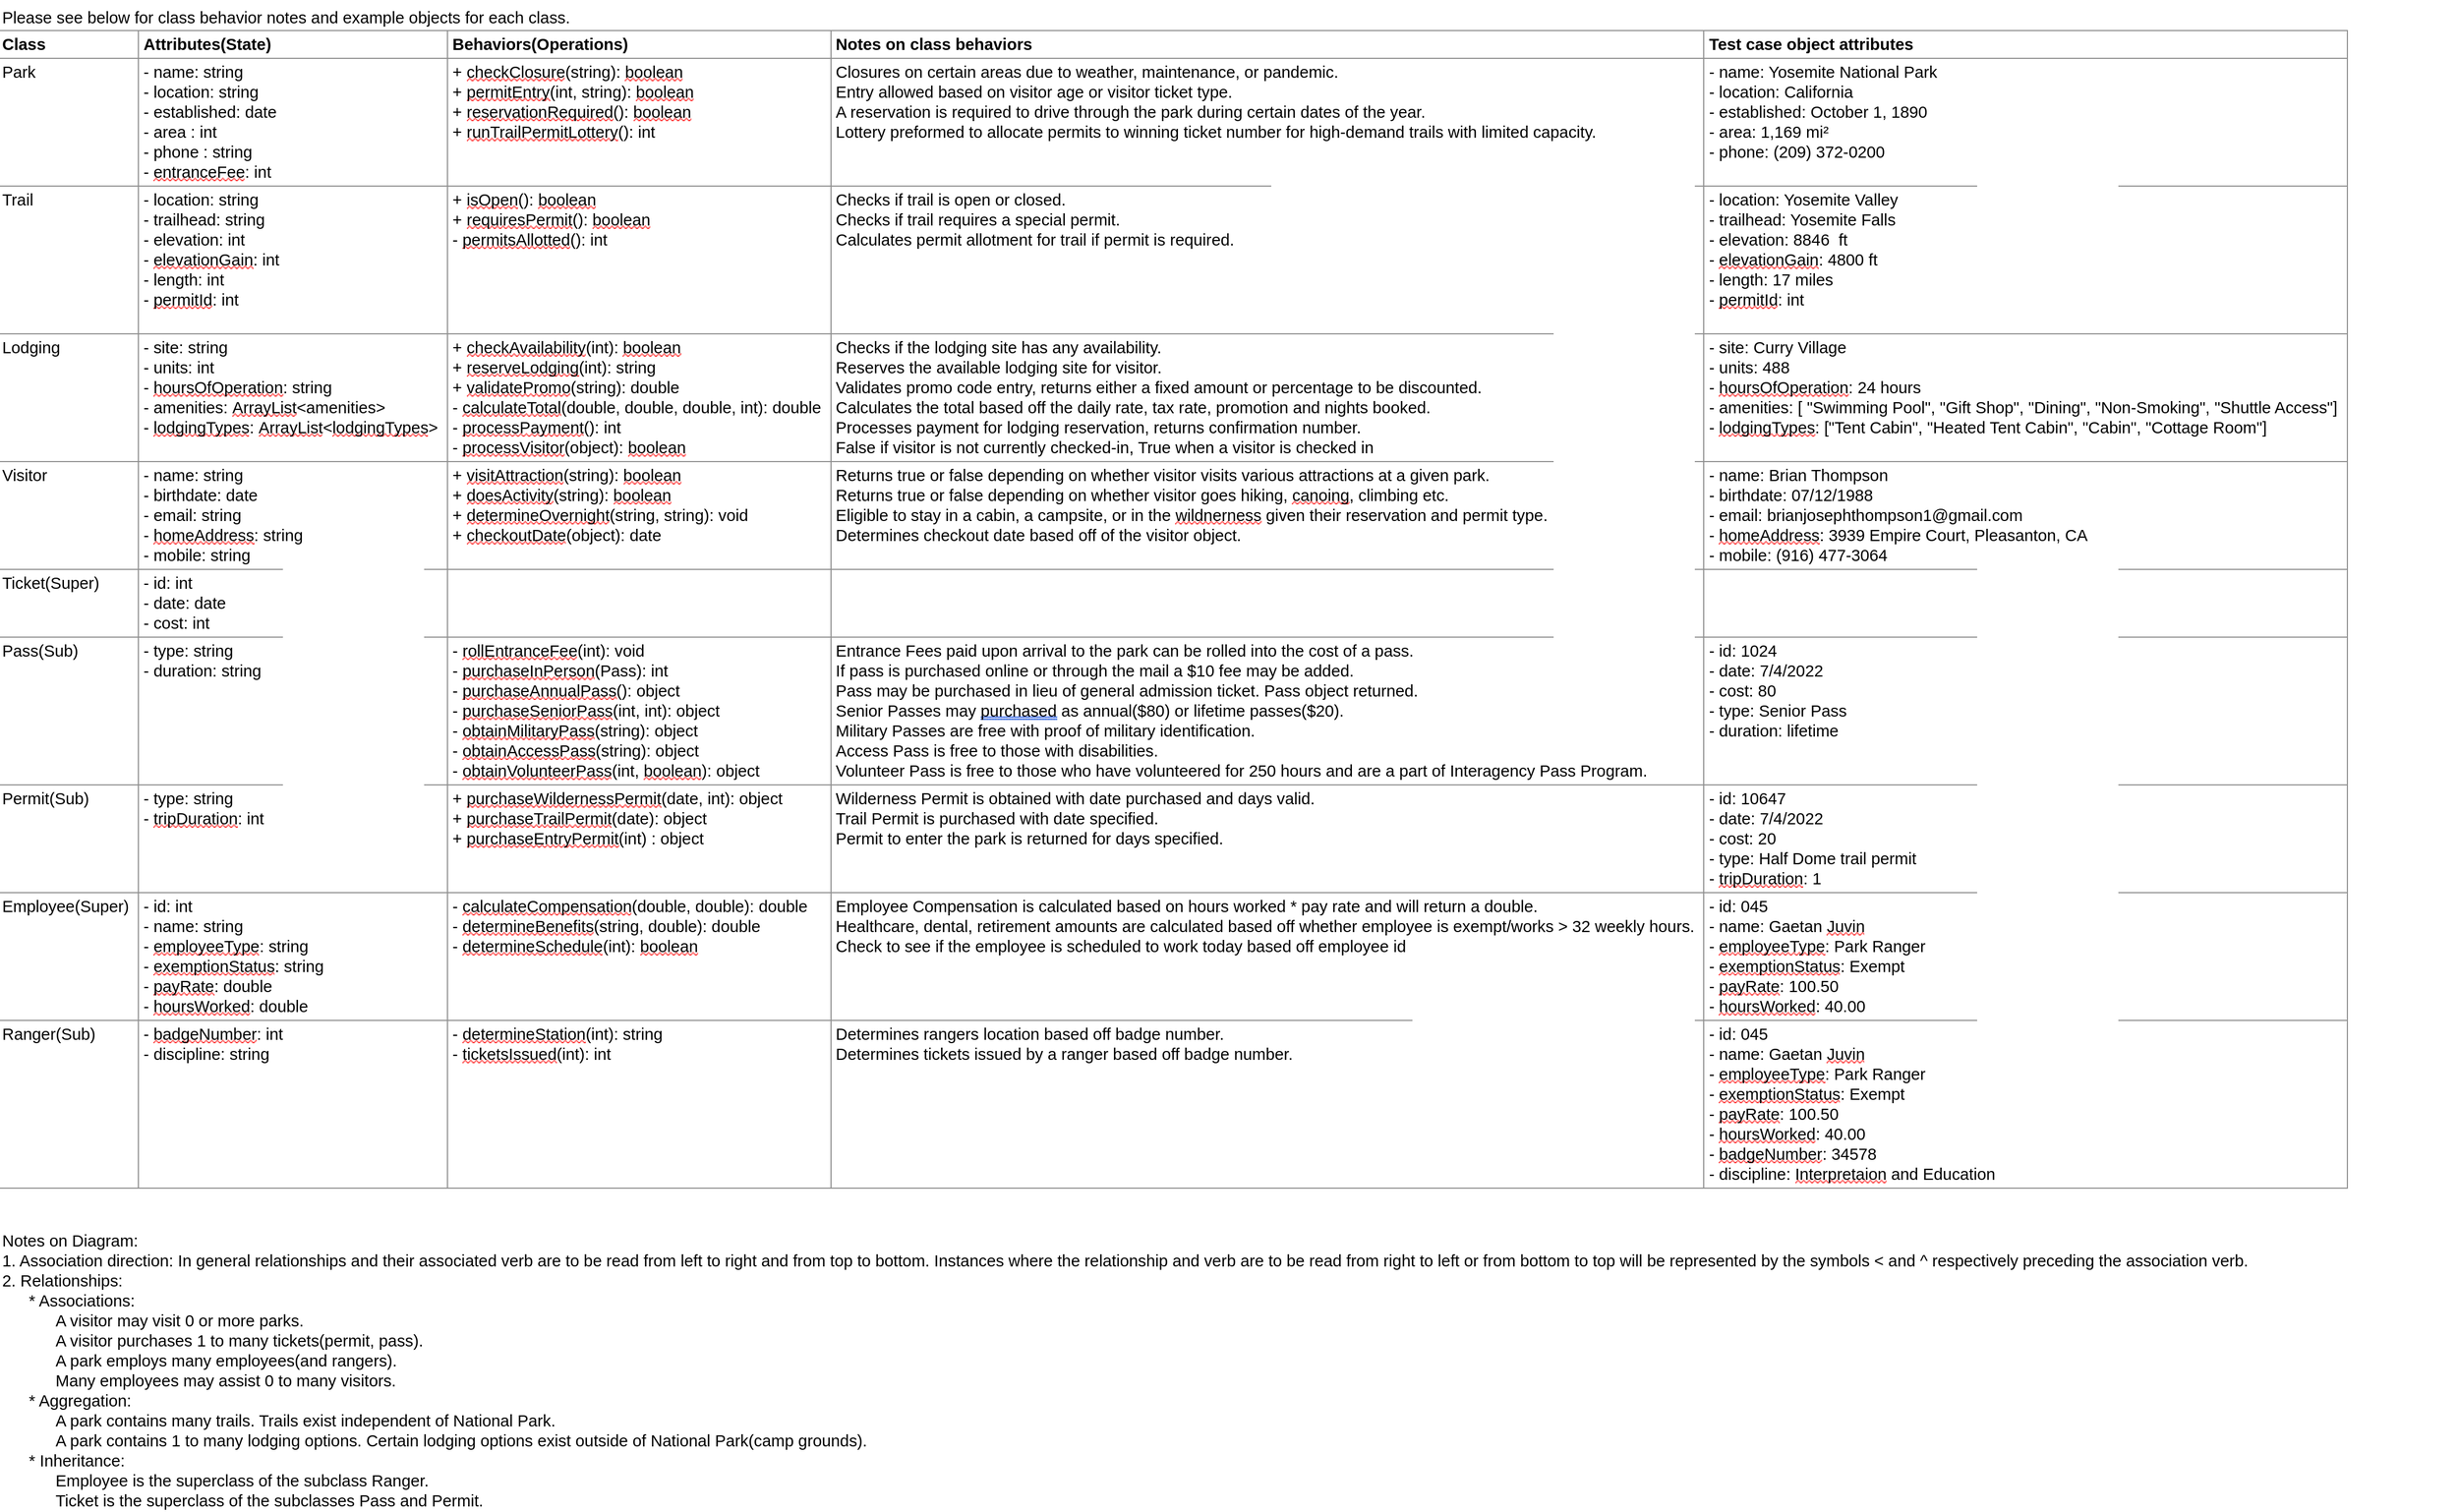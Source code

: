 <mxfile version="17.1.1" type="github">
  <diagram id="xo2fX1VFMxJcQtLQx8Rf" name="Page-1">
    <mxGraphModel dx="3743" dy="1451" grid="1" gridSize="10" guides="1" tooltips="1" connect="1" arrows="1" fold="1" page="1" pageScale="1" pageWidth="1169" pageHeight="827" math="0" shadow="0">
      <root>
        <mxCell id="0" />
        <mxCell id="1" parent="0" />
        <mxCell id="94RYFFj-FdbxwaW4Pz64-2" value="&lt;div class=&quot;OutlineElement Ltr  BCX0 SCXO180053265&quot; style=&quot;margin: 0px; padding: 0px; overflow: visible; cursor: text; clear: both; position: relative; direction: ltr; color: rgb(0, 0, 0); font-family: &amp;quot;segoe ui&amp;quot;, &amp;quot;segoe ui web&amp;quot;, arial, verdana, sans-serif; font-size: 12px; font-style: normal; font-weight: 400; letter-spacing: normal; text-indent: 0px; text-transform: none; word-spacing: 0px; background-color: rgb(255, 255, 255);&quot;&gt;&lt;p class=&quot;Paragraph SCXO180053265 BCX0&quot; lang=&quot;EN-US&quot; style=&quot;margin: 0px ; padding: 0px ; overflow-wrap: break-word ; font-weight: normal ; font-style: normal ; vertical-align: baseline ; background-color: transparent ; text-align: left&quot;&gt;&lt;span class=&quot;TextRun SCXO180053265 BCX0&quot; lang=&quot;EN-US&quot; style=&quot;margin: 0px ; padding: 0px ; font-size: 11pt ; font-family: &amp;quot;calibri&amp;quot; , &amp;quot;calibri_msfontservice&amp;quot; , sans-serif ; line-height: 18px&quot;&gt;&lt;span class=&quot;NormalTextRun SCXO180053265 BCX0&quot; style=&quot;margin: 0px ; padding: 0px ; background-color: inherit&quot;&gt;Please see below for class behavior notes and example objects for each class.&lt;/span&gt;&lt;/span&gt;&lt;span class=&quot;EOP SCXO180053265 BCX0&quot; style=&quot;margin: 0px ; padding: 0px ; font-size: 11pt ; line-height: 18px ; font-family: &amp;quot;calibri&amp;quot; , &amp;quot;calibri_msfontservice&amp;quot; , sans-serif&quot;&gt;&amp;nbsp;&lt;/span&gt;&lt;/p&gt;&lt;/div&gt;&lt;div class=&quot;OutlineElement Ltr  BCX0 SCXO180053265&quot; style=&quot;margin: 0px; padding: 0px; overflow: visible; cursor: text; clear: both; position: relative; direction: ltr; color: rgb(0, 0, 0); font-family: &amp;quot;segoe ui&amp;quot;, &amp;quot;segoe ui web&amp;quot;, arial, verdana, sans-serif; font-size: 12px; font-style: normal; font-weight: 400; letter-spacing: normal; text-indent: 0px; text-transform: none; word-spacing: 0px; background-color: rgb(255, 255, 255);&quot;&gt;&lt;div class=&quot;TableContainer SCXO180053265 BCX0&quot; style=&quot;margin: 2px 0px 2px -5px ; padding: 0px ; overflow: visible ; position: relative&quot;&gt;&lt;div id=&quot;{f93d0d0e-b60b-464a-96f7-785c58c6f552}{218}&quot; class=&quot;WACAltTextDescribedBy SCXO180053265 BCX0&quot; style=&quot;margin: 0px ; padding: 0px ; position: absolute ; visibility: hidden ; z-index: -100&quot;&gt;&lt;/div&gt;&lt;table class=&quot;Table Border SCXO180053265 BCX0&quot; border=&quot;1&quot; style=&quot;margin: 0px ; padding: 0px ; overflow: visible ; border-collapse: collapse ; empty-cells: show ; position: relative ; min-width: 0px&quot;&gt;&lt;tbody class=&quot;SCXO180053265 BCX0&quot; style=&quot;margin: 0px ; padding: 0px&quot;&gt;&lt;tr class=&quot;TableRow SCXO180053265 BCX0&quot; style=&quot;margin: 0px ; padding: 0px ; overflow: visible ; height: auto&quot;&gt;&lt;td class=&quot;SCXO180053265 BCX0&quot; style=&quot;margin: 0px ; padding: 3px 0px ; vertical-align: top ; overflow: visible ; word-break: break-word ; border: 1px solid rgb(144 , 144 , 144) ; background-color: transparent&quot;&gt;&lt;div class=&quot;TableCellContent SCXO180053265 BCX0&quot; style=&quot;margin: 0px ; padding: 0px 4px&quot;&gt;&lt;div class=&quot;OutlineElement Ltr  BCX0 SCXO180053265&quot; style=&quot;margin: 0px ; padding: 0px ; overflow: visible ; cursor: text ; clear: both ; position: relative ; direction: ltr&quot;&gt;&lt;p class=&quot;Paragraph SCXO180053265 BCX0&quot; lang=&quot;EN-US&quot; style=&quot;margin: 0px ; padding: 0px ; overflow-wrap: break-word ; font-weight: normal ; font-style: normal ; vertical-align: baseline ; background-color: transparent ; text-align: left&quot;&gt;&lt;span class=&quot;TextRun SCXO180053265 BCX0&quot; lang=&quot;EN-US&quot; style=&quot;margin: 0px ; padding: 0px ; font-weight: bold ; font-size: 11pt ; font-family: &amp;quot;calibri&amp;quot; , &amp;quot;calibri_msfontservice&amp;quot; , sans-serif ; line-height: 18px&quot;&gt;&lt;span class=&quot;NormalTextRun SCXO180053265 BCX0&quot; style=&quot;margin: 0px ; padding: 0px ; background-color: inherit&quot;&gt;Class&lt;/span&gt;&lt;/span&gt;&lt;span class=&quot;EOP SCXO180053265 BCX0&quot; style=&quot;margin: 0px ; padding: 0px ; font-size: 11pt ; line-height: 18px ; font-family: &amp;quot;calibri&amp;quot; , &amp;quot;calibri_msfontservice&amp;quot; , sans-serif&quot;&gt;&amp;nbsp;&lt;/span&gt;&lt;/p&gt;&lt;/div&gt;&lt;/div&gt;&lt;/td&gt;&lt;td class=&quot;SCXO180053265 BCX0&quot; style=&quot;margin: 0px ; padding: 3px 0px ; vertical-align: top ; overflow: visible ; word-break: break-word ; border: 1px solid rgb(144 , 144 , 144) ; background-color: transparent&quot;&gt;&lt;div class=&quot;TableCellContent SCXO180053265 BCX0&quot; style=&quot;margin: 0px ; padding: 0px 4px&quot;&gt;&lt;div class=&quot;OutlineElement Ltr  BCX0 SCXO180053265&quot; style=&quot;margin: 0px ; padding: 0px ; overflow: visible ; cursor: text ; clear: both ; position: relative ; direction: ltr&quot;&gt;&lt;p class=&quot;Paragraph SCXO180053265 BCX0&quot; lang=&quot;EN-US&quot; style=&quot;margin: 0px ; padding: 0px ; overflow-wrap: break-word ; font-weight: normal ; font-style: normal ; vertical-align: baseline ; background-color: transparent ; text-align: left&quot;&gt;&lt;span class=&quot;TextRun SCXO180053265 BCX0&quot; lang=&quot;EN-US&quot; style=&quot;margin: 0px ; padding: 0px ; font-weight: bold ; font-size: 11pt ; font-family: &amp;quot;calibri&amp;quot; , &amp;quot;calibri_msfontservice&amp;quot; , sans-serif ; line-height: 18px&quot;&gt;&lt;span class=&quot;NormalTextRun SCXO180053265 BCX0&quot; style=&quot;margin: 0px ; padding: 0px ; background-color: inherit&quot;&gt;Attributes(State)&lt;/span&gt;&lt;/span&gt;&lt;span class=&quot;EOP SCXO180053265 BCX0&quot; style=&quot;margin: 0px ; padding: 0px ; font-size: 11pt ; line-height: 18px ; font-family: &amp;quot;calibri&amp;quot; , &amp;quot;calibri_msfontservice&amp;quot; , sans-serif&quot;&gt;&amp;nbsp;&lt;/span&gt;&lt;/p&gt;&lt;/div&gt;&lt;/div&gt;&lt;/td&gt;&lt;td class=&quot;SCXO180053265 BCX0&quot; style=&quot;margin: 0px ; padding: 3px 0px ; vertical-align: top ; overflow: visible ; word-break: break-word ; border: 1px solid rgb(144 , 144 , 144) ; background-color: transparent&quot;&gt;&lt;div class=&quot;TableCellContent SCXO180053265 BCX0&quot; style=&quot;margin: 0px ; padding: 0px 4px&quot;&gt;&lt;div class=&quot;OutlineElement Ltr  BCX0 SCXO180053265&quot; style=&quot;margin: 0px ; padding: 0px ; overflow: visible ; cursor: text ; clear: both ; position: relative ; direction: ltr&quot;&gt;&lt;p class=&quot;Paragraph SCXO180053265 BCX0&quot; lang=&quot;EN-US&quot; style=&quot;margin: 0px ; padding: 0px ; overflow-wrap: break-word ; font-weight: normal ; font-style: normal ; vertical-align: baseline ; background-color: transparent ; text-align: left&quot;&gt;&lt;span class=&quot;TextRun SCXO180053265 BCX0&quot; lang=&quot;EN-US&quot; style=&quot;margin: 0px ; padding: 0px ; font-weight: bold ; font-size: 11pt ; font-family: &amp;quot;calibri&amp;quot; , &amp;quot;calibri_msfontservice&amp;quot; , sans-serif ; line-height: 18px&quot;&gt;&lt;span class=&quot;NormalTextRun SCXO180053265 BCX0&quot; style=&quot;margin: 0px ; padding: 0px ; background-color: inherit&quot;&gt;Behaviors(Operations)&lt;/span&gt;&lt;/span&gt;&lt;span class=&quot;EOP SCXO180053265 BCX0&quot; style=&quot;margin: 0px ; padding: 0px ; font-size: 11pt ; line-height: 18px ; font-family: &amp;quot;calibri&amp;quot; , &amp;quot;calibri_msfontservice&amp;quot; , sans-serif&quot;&gt;&amp;nbsp;&lt;/span&gt;&lt;/p&gt;&lt;/div&gt;&lt;/div&gt;&lt;/td&gt;&lt;td class=&quot;SCXO180053265 BCX0&quot; style=&quot;margin: 0px ; padding: 3px 0px ; vertical-align: top ; overflow: visible ; word-break: break-word ; border: 1px solid rgb(144 , 144 , 144) ; background-color: transparent&quot;&gt;&lt;div class=&quot;TableCellContent SCXO180053265 BCX0&quot; style=&quot;margin: 0px ; padding: 0px 4px&quot;&gt;&lt;div class=&quot;OutlineElement Ltr  BCX0 SCXO180053265&quot; style=&quot;margin: 0px ; padding: 0px ; overflow: visible ; cursor: text ; clear: both ; position: relative ; direction: ltr&quot;&gt;&lt;p class=&quot;Paragraph SCXO180053265 BCX0&quot; lang=&quot;EN-US&quot; style=&quot;margin: 0px ; padding: 0px ; overflow-wrap: break-word ; font-weight: normal ; font-style: normal ; vertical-align: baseline ; background-color: transparent ; text-align: left&quot;&gt;&lt;span class=&quot;TextRun SCXO180053265 BCX0&quot; lang=&quot;EN-US&quot; style=&quot;margin: 0px ; padding: 0px ; font-weight: bold ; font-size: 11pt ; font-family: &amp;quot;calibri&amp;quot; , &amp;quot;calibri_msfontservice&amp;quot; , sans-serif ; line-height: 18px&quot;&gt;&lt;span class=&quot;NormalTextRun SCXO180053265 BCX0&quot; style=&quot;margin: 0px ; padding: 0px ; background-color: inherit&quot;&gt;Notes on class behaviors&lt;/span&gt;&lt;/span&gt;&lt;span class=&quot;EOP SCXO180053265 BCX0&quot; style=&quot;margin: 0px ; padding: 0px ; font-size: 11pt ; line-height: 18px ; font-family: &amp;quot;calibri&amp;quot; , &amp;quot;calibri_msfontservice&amp;quot; , sans-serif&quot;&gt;&amp;nbsp;&lt;/span&gt;&lt;/p&gt;&lt;/div&gt;&lt;/div&gt;&lt;/td&gt;&lt;td class=&quot;SCXO180053265 BCX0&quot; style=&quot;margin: 0px ; padding: 3px 0px ; vertical-align: top ; overflow: visible ; word-break: break-word ; border: 1px solid rgb(144 , 144 , 144) ; background-color: transparent&quot;&gt;&lt;div class=&quot;TableCellContent SCXO180053265 BCX0&quot; style=&quot;margin: 0px ; padding: 0px 4px&quot;&gt;&lt;div class=&quot;OutlineElement Ltr  BCX0 SCXO180053265&quot; style=&quot;margin: 0px ; padding: 0px ; overflow: visible ; cursor: text ; clear: both ; position: relative ; direction: ltr&quot;&gt;&lt;p class=&quot;Paragraph SCXO180053265 BCX0&quot; lang=&quot;EN-US&quot; style=&quot;margin: 0px ; padding: 0px ; overflow-wrap: break-word ; font-weight: normal ; font-style: normal ; vertical-align: baseline ; background-color: transparent ; text-align: left&quot;&gt;&lt;span class=&quot;TextRun SCXO180053265 BCX0&quot; lang=&quot;EN-US&quot; style=&quot;margin: 0px ; padding: 0px ; font-weight: bold ; font-size: 11pt ; font-family: &amp;quot;calibri&amp;quot; , &amp;quot;calibri_msfontservice&amp;quot; , sans-serif ; line-height: 18px&quot;&gt;&lt;span class=&quot;NormalTextRun SCXO180053265 BCX0&quot; style=&quot;margin: 0px ; padding: 0px ; background-color: inherit&quot;&gt;Test case object attributes&lt;/span&gt;&lt;/span&gt;&lt;span class=&quot;EOP SCXO180053265 BCX0&quot; style=&quot;margin: 0px ; padding: 0px ; font-size: 11pt ; line-height: 18px ; font-family: &amp;quot;calibri&amp;quot; , &amp;quot;calibri_msfontservice&amp;quot; , sans-serif&quot;&gt;&amp;nbsp;&lt;/span&gt;&lt;/p&gt;&lt;/div&gt;&lt;/div&gt;&lt;/td&gt;&lt;/tr&gt;&lt;tr class=&quot;TableRow SCXO180053265 BCX0&quot; style=&quot;margin: 0px ; padding: 0px ; overflow: visible ; height: auto&quot;&gt;&lt;td class=&quot;SCXO180053265 BCX0&quot; style=&quot;margin: 0px ; padding: 3px 0px ; vertical-align: top ; overflow: visible ; word-break: break-word ; border: 1px solid rgb(144 , 144 , 144) ; background-color: transparent&quot;&gt;&lt;div class=&quot;TableCellContent SCXO180053265 BCX0&quot; style=&quot;margin: 0px ; padding: 0px 4px&quot;&gt;&lt;div class=&quot;OutlineElement Ltr  BCX0 SCXO180053265&quot; style=&quot;margin: 0px ; padding: 0px ; overflow: visible ; cursor: text ; clear: both ; position: relative ; direction: ltr&quot;&gt;&lt;p class=&quot;Paragraph SCXO180053265 BCX0&quot; lang=&quot;EN-US&quot; style=&quot;margin: 0px ; padding: 0px ; overflow-wrap: break-word ; font-weight: normal ; font-style: normal ; vertical-align: baseline ; background-color: transparent ; text-align: left&quot;&gt;&lt;span class=&quot;TextRun SCXO180053265 BCX0&quot; lang=&quot;EN-US&quot; style=&quot;margin: 0px ; padding: 0px ; font-weight: normal ; font-size: 11pt ; font-family: &amp;quot;calibri&amp;quot; , &amp;quot;calibri_msfontservice&amp;quot; , sans-serif ; line-height: 18px&quot;&gt;&lt;span class=&quot;NormalTextRun SCXO180053265 BCX0&quot; style=&quot;margin: 0px ; padding: 0px ; background-color: inherit&quot;&gt;Park&lt;/span&gt;&lt;/span&gt;&lt;span class=&quot;EOP SCXO180053265 BCX0&quot; style=&quot;margin: 0px ; padding: 0px ; font-size: 11pt ; line-height: 18px ; font-family: &amp;quot;calibri&amp;quot; , &amp;quot;calibri_msfontservice&amp;quot; , sans-serif&quot;&gt;&amp;nbsp;&lt;/span&gt;&lt;/p&gt;&lt;/div&gt;&lt;/div&gt;&lt;/td&gt;&lt;td class=&quot;SCXO180053265 BCX0&quot; style=&quot;margin: 0px ; padding: 3px 0px ; vertical-align: top ; overflow: visible ; word-break: break-word ; border: 1px solid rgb(144 , 144 , 144) ; background-color: transparent&quot;&gt;&lt;div class=&quot;TableCellContent SCXO180053265 BCX0&quot; style=&quot;margin: 0px ; padding: 0px 4px&quot;&gt;&lt;div class=&quot;OutlineElement Ltr  BCX0 SCXO180053265&quot; style=&quot;margin: 0px ; padding: 0px ; overflow: visible ; cursor: text ; clear: both ; position: relative ; direction: ltr&quot;&gt;&lt;p class=&quot;Paragraph SCXO180053265 BCX0&quot; lang=&quot;EN-US&quot; style=&quot;margin: 0px ; padding: 0px ; overflow-wrap: break-word ; font-weight: normal ; font-style: normal ; vertical-align: baseline ; background-color: transparent ; text-align: left&quot;&gt;&lt;span class=&quot;TextRun SCXO180053265 BCX0&quot; lang=&quot;EN-US&quot; style=&quot;margin: 0px ; padding: 0px ; font-weight: normal ; font-size: 11pt ; font-family: &amp;quot;calibri&amp;quot; , &amp;quot;calibri_msfontservice&amp;quot; , sans-serif ; line-height: 18px&quot;&gt;&lt;span class=&quot;NormalTextRun SCXO180053265 BCX0&quot; style=&quot;margin: 0px ; padding: 0px ; background-color: inherit&quot;&gt;- name: string&lt;/span&gt;&lt;/span&gt;&lt;span class=&quot;EOP SCXO180053265 BCX0&quot; style=&quot;margin: 0px ; padding: 0px ; font-size: 11pt ; line-height: 18px ; font-family: &amp;quot;calibri&amp;quot; , &amp;quot;calibri_msfontservice&amp;quot; , sans-serif&quot;&gt;&amp;nbsp;&lt;/span&gt;&lt;/p&gt;&lt;/div&gt;&lt;div class=&quot;OutlineElement Ltr  BCX0 SCXO180053265&quot; style=&quot;margin: 0px ; padding: 0px ; overflow: visible ; cursor: text ; clear: both ; position: relative ; direction: ltr&quot;&gt;&lt;p class=&quot;Paragraph SCXO180053265 BCX0&quot; lang=&quot;EN-US&quot; style=&quot;margin: 0px ; padding: 0px ; overflow-wrap: break-word ; font-weight: normal ; font-style: normal ; vertical-align: baseline ; background-color: transparent ; text-align: left&quot;&gt;&lt;span class=&quot;TextRun SCXO180053265 BCX0&quot; lang=&quot;EN-US&quot; style=&quot;margin: 0px ; padding: 0px ; font-weight: normal ; font-size: 11pt ; font-family: &amp;quot;calibri&amp;quot; , &amp;quot;calibri_msfontservice&amp;quot; , sans-serif ; line-height: 18px&quot;&gt;&lt;span class=&quot;NormalTextRun SCXO180053265 BCX0&quot; style=&quot;margin: 0px ; padding: 0px ; background-color: inherit&quot;&gt;- location: string&amp;nbsp;&lt;/span&gt;&lt;/span&gt;&lt;span class=&quot;EOP SCXO180053265 BCX0&quot; style=&quot;margin: 0px ; padding: 0px ; font-size: 11pt ; line-height: 18px ; font-family: &amp;quot;calibri&amp;quot; , &amp;quot;calibri_msfontservice&amp;quot; , sans-serif&quot;&gt;&amp;nbsp;&lt;/span&gt;&lt;/p&gt;&lt;/div&gt;&lt;div class=&quot;OutlineElement Ltr  BCX0 SCXO180053265&quot; style=&quot;margin: 0px ; padding: 0px ; overflow: visible ; cursor: text ; clear: both ; position: relative ; direction: ltr&quot;&gt;&lt;p class=&quot;Paragraph SCXO180053265 BCX0&quot; lang=&quot;EN-US&quot; style=&quot;margin: 0px ; padding: 0px ; overflow-wrap: break-word ; font-weight: normal ; font-style: normal ; vertical-align: baseline ; background-color: transparent ; text-align: left&quot;&gt;&lt;span class=&quot;TextRun SCXO180053265 BCX0&quot; lang=&quot;EN-US&quot; style=&quot;margin: 0px ; padding: 0px ; font-weight: normal ; font-size: 11pt ; font-family: &amp;quot;calibri&amp;quot; , &amp;quot;calibri_msfontservice&amp;quot; , sans-serif ; line-height: 18px&quot;&gt;&lt;span class=&quot;NormalTextRun SCXO180053265 BCX0&quot; style=&quot;margin: 0px ; padding: 0px ; background-color: inherit&quot;&gt;- established: date&lt;/span&gt;&lt;/span&gt;&lt;span class=&quot;EOP SCXO180053265 BCX0&quot; style=&quot;margin: 0px ; padding: 0px ; font-size: 11pt ; line-height: 18px ; font-family: &amp;quot;calibri&amp;quot; , &amp;quot;calibri_msfontservice&amp;quot; , sans-serif&quot;&gt;&amp;nbsp;&lt;/span&gt;&lt;/p&gt;&lt;/div&gt;&lt;div class=&quot;OutlineElement Ltr  BCX0 SCXO180053265&quot; style=&quot;margin: 0px ; padding: 0px ; overflow: visible ; cursor: text ; clear: both ; position: relative ; direction: ltr&quot;&gt;&lt;p class=&quot;Paragraph SCXO180053265 BCX0&quot; lang=&quot;EN-US&quot; style=&quot;margin: 0px ; padding: 0px ; overflow-wrap: break-word ; font-weight: normal ; font-style: normal ; vertical-align: baseline ; background-color: transparent ; text-align: left&quot;&gt;&lt;span class=&quot;TextRun SCXO180053265 BCX0&quot; lang=&quot;EN-US&quot; style=&quot;margin: 0px ; padding: 0px ; font-weight: normal ; font-size: 11pt ; font-family: &amp;quot;calibri&amp;quot; , &amp;quot;calibri_msfontservice&amp;quot; , sans-serif ; line-height: 18px&quot;&gt;&lt;span class=&quot;NormalTextRun SCXO180053265 BCX0&quot; style=&quot;margin: 0px ; padding: 0px ; background-color: inherit&quot;&gt;- area : int&lt;/span&gt;&lt;/span&gt;&lt;span class=&quot;EOP SCXO180053265 BCX0&quot; style=&quot;margin: 0px ; padding: 0px ; font-size: 11pt ; line-height: 18px ; font-family: &amp;quot;calibri&amp;quot; , &amp;quot;calibri_msfontservice&amp;quot; , sans-serif&quot;&gt;&amp;nbsp;&lt;/span&gt;&lt;/p&gt;&lt;/div&gt;&lt;div class=&quot;OutlineElement Ltr  BCX0 SCXO180053265&quot; style=&quot;margin: 0px ; padding: 0px ; overflow: visible ; cursor: text ; clear: both ; position: relative ; direction: ltr&quot;&gt;&lt;p class=&quot;Paragraph SCXO180053265 BCX0&quot; lang=&quot;EN-US&quot; style=&quot;margin: 0px ; padding: 0px ; overflow-wrap: break-word ; font-weight: normal ; font-style: normal ; vertical-align: baseline ; background-color: transparent ; text-align: left&quot;&gt;&lt;span class=&quot;TextRun SCXO180053265 BCX0&quot; lang=&quot;EN-US&quot; style=&quot;margin: 0px ; padding: 0px ; font-weight: normal ; font-size: 11pt ; font-family: &amp;quot;calibri&amp;quot; , &amp;quot;calibri_msfontservice&amp;quot; , sans-serif ; line-height: 18px&quot;&gt;&lt;span class=&quot;NormalTextRun SCXO180053265 BCX0&quot; style=&quot;margin: 0px ; padding: 0px ; background-color: inherit&quot;&gt;- phone : string&lt;/span&gt;&lt;/span&gt;&lt;span class=&quot;EOP SCXO180053265 BCX0&quot; style=&quot;margin: 0px ; padding: 0px ; font-size: 11pt ; line-height: 18px ; font-family: &amp;quot;calibri&amp;quot; , &amp;quot;calibri_msfontservice&amp;quot; , sans-serif&quot;&gt;&amp;nbsp;&lt;/span&gt;&lt;/p&gt;&lt;/div&gt;&lt;div class=&quot;OutlineElement Ltr  BCX0 SCXO180053265&quot; style=&quot;margin: 0px ; padding: 0px ; overflow: visible ; cursor: text ; clear: both ; position: relative ; direction: ltr&quot;&gt;&lt;p class=&quot;Paragraph SCXO180053265 BCX0&quot; lang=&quot;EN-US&quot; style=&quot;margin: 0px ; padding: 0px ; overflow-wrap: break-word ; font-weight: normal ; font-style: normal ; vertical-align: baseline ; background-color: transparent ; text-align: left&quot;&gt;&lt;span class=&quot;TextRun SCXO180053265 BCX0&quot; lang=&quot;EN-US&quot; style=&quot;margin: 0px ; padding: 0px ; font-weight: normal ; font-size: 11pt ; font-family: &amp;quot;calibri&amp;quot; , &amp;quot;calibri_msfontservice&amp;quot; , sans-serif ; line-height: 18px&quot;&gt;&lt;span class=&quot;NormalTextRun SCXO180053265 BCX0&quot; style=&quot;margin: 0px ; padding: 0px ; background-color: inherit&quot;&gt;-&lt;span&gt;&amp;nbsp;&lt;/span&gt;&lt;/span&gt;&lt;span class=&quot;SpellingError SCXO180053265 BCX0&quot; style=&quot;margin: 0px ; padding: 0px ; background-repeat: repeat-x ; background-position: left bottom ; background-image: url(&amp;quot;data:image/gif;base64,R0lGODlhBQAEAJECAP////8AAAAAAAAAACH5BAEAAAIALAAAAAAFAAQAAAIIlGAXCCHrTCgAOw==&amp;quot;) ; border-bottom: 1px solid transparent ; background-color: inherit&quot;&gt;entranceFee&lt;/span&gt;&lt;span class=&quot;NormalTextRun SCXO180053265 BCX0&quot; style=&quot;margin: 0px ; padding: 0px ; background-color: inherit&quot;&gt;: int&lt;/span&gt;&lt;/span&gt;&lt;span class=&quot;EOP SCXO180053265 BCX0&quot; style=&quot;margin: 0px ; padding: 0px ; font-size: 11pt ; line-height: 18px ; font-family: &amp;quot;calibri&amp;quot; , &amp;quot;calibri_msfontservice&amp;quot; , sans-serif&quot;&gt;&amp;nbsp;&lt;/span&gt;&lt;/p&gt;&lt;/div&gt;&lt;/div&gt;&lt;/td&gt;&lt;td class=&quot;SCXO180053265 BCX0&quot; style=&quot;margin: 0px ; padding: 3px 0px ; vertical-align: top ; overflow: visible ; word-break: break-word ; border: 1px solid rgb(144 , 144 , 144) ; background-color: transparent&quot;&gt;&lt;div class=&quot;TableCellContent SCXO180053265 BCX0&quot; style=&quot;margin: 0px ; padding: 0px 4px&quot;&gt;&lt;div class=&quot;OutlineElement Ltr  BCX0 SCXO180053265&quot; style=&quot;margin: 0px ; padding: 0px ; overflow: visible ; cursor: text ; clear: both ; position: relative ; direction: ltr&quot;&gt;&lt;p class=&quot;Paragraph SCXO180053265 BCX0&quot; lang=&quot;EN-US&quot; style=&quot;margin: 0px ; padding: 0px ; overflow-wrap: break-word ; font-weight: normal ; font-style: normal ; vertical-align: baseline ; background-color: transparent ; text-align: left&quot;&gt;&lt;span class=&quot;TextRun SCXO180053265 BCX0&quot; lang=&quot;EN-US&quot; style=&quot;margin: 0px ; padding: 0px ; font-weight: normal ; font-size: 11pt ; font-family: &amp;quot;calibri&amp;quot; , &amp;quot;calibri_msfontservice&amp;quot; , sans-serif ; line-height: 18px&quot;&gt;&lt;span class=&quot;NormalTextRun SCXO180053265 BCX0&quot; style=&quot;margin: 0px ; padding: 0px ; background-color: inherit&quot;&gt;+&lt;span&gt;&amp;nbsp;&lt;/span&gt;&lt;/span&gt;&lt;/span&gt;&lt;span class=&quot;TextRun SCXO180053265 BCX0&quot; lang=&quot;EN-US&quot; style=&quot;margin: 0px ; padding: 0px ; font-weight: normal ; font-size: 11pt ; font-family: &amp;quot;calibri&amp;quot; , &amp;quot;calibri_msfontservice&amp;quot; , sans-serif ; line-height: 18px&quot;&gt;&lt;span class=&quot;SpellingError SCXO180053265 BCX0&quot; style=&quot;margin: 0px ; padding: 0px ; background-repeat: repeat-x ; background-position: left bottom ; background-image: url(&amp;quot;data:image/gif;base64,R0lGODlhBQAEAJECAP////8AAAAAAAAAACH5BAEAAAIALAAAAAAFAAQAAAIIlGAXCCHrTCgAOw==&amp;quot;) ; border-bottom: 1px solid transparent ; background-color: inherit&quot;&gt;checkClosure&lt;/span&gt;&lt;/span&gt;&lt;span class=&quot;TextRun SCXO180053265 BCX0&quot; lang=&quot;EN-US&quot; style=&quot;margin: 0px ; padding: 0px ; font-weight: normal ; font-size: 11pt ; font-family: &amp;quot;calibri&amp;quot; , &amp;quot;calibri_msfontservice&amp;quot; , sans-serif ; line-height: 18px&quot;&gt;&lt;span class=&quot;NormalTextRun SCXO180053265 BCX0&quot; style=&quot;margin: 0px ; padding: 0px ; background-color: inherit&quot;&gt;(string):&lt;span&gt;&amp;nbsp;&lt;/span&gt;&lt;/span&gt;&lt;span class=&quot;SpellingError SCXO180053265 BCX0&quot; style=&quot;margin: 0px ; padding: 0px ; background-repeat: repeat-x ; background-position: left bottom ; background-image: url(&amp;quot;data:image/gif;base64,R0lGODlhBQAEAJECAP////8AAAAAAAAAACH5BAEAAAIALAAAAAAFAAQAAAIIlGAXCCHrTCgAOw==&amp;quot;) ; border-bottom: 1px solid transparent ; background-color: inherit&quot;&gt;boolean&lt;/span&gt;&lt;/span&gt;&lt;span class=&quot;EOP SCXO180053265 BCX0&quot; style=&quot;margin: 0px ; padding: 0px ; font-size: 11pt ; line-height: 18px ; font-family: &amp;quot;calibri&amp;quot; , &amp;quot;calibri_msfontservice&amp;quot; , sans-serif&quot;&gt;&amp;nbsp;&lt;/span&gt;&lt;/p&gt;&lt;/div&gt;&lt;div class=&quot;OutlineElement Ltr  BCX0 SCXO180053265&quot; style=&quot;margin: 0px ; padding: 0px ; overflow: visible ; cursor: text ; clear: both ; position: relative ; direction: ltr&quot;&gt;&lt;p class=&quot;Paragraph SCXO180053265 BCX0&quot; lang=&quot;EN-US&quot; style=&quot;margin: 0px ; padding: 0px ; overflow-wrap: break-word ; font-weight: normal ; font-style: normal ; vertical-align: baseline ; background-color: transparent ; text-align: left&quot;&gt;&lt;span class=&quot;TextRun SCXO180053265 BCX0&quot; lang=&quot;EN-US&quot; style=&quot;margin: 0px ; padding: 0px ; font-weight: normal ; font-size: 11pt ; font-family: &amp;quot;calibri&amp;quot; , &amp;quot;calibri_msfontservice&amp;quot; , sans-serif ; line-height: 18px&quot;&gt;&lt;span class=&quot;NormalTextRun SCXO180053265 BCX0&quot; style=&quot;margin: 0px ; padding: 0px ; background-color: inherit&quot;&gt;+&lt;span&gt;&amp;nbsp;&lt;/span&gt;&lt;/span&gt;&lt;span class=&quot;SpellingError SCXO180053265 BCX0&quot; style=&quot;margin: 0px ; padding: 0px ; background-repeat: repeat-x ; background-position: left bottom ; background-image: url(&amp;quot;data:image/gif;base64,R0lGODlhBQAEAJECAP////8AAAAAAAAAACH5BAEAAAIALAAAAAAFAAQAAAIIlGAXCCHrTCgAOw==&amp;quot;) ; border-bottom: 1px solid transparent ; background-color: inherit&quot;&gt;permitEntry&lt;/span&gt;&lt;span class=&quot;NormalTextRun SCXO180053265 BCX0&quot; style=&quot;margin: 0px ; padding: 0px ; background-color: inherit&quot;&gt;(int, string):&lt;span&gt;&amp;nbsp;&lt;/span&gt;&lt;/span&gt;&lt;span class=&quot;SpellingError SCXO180053265 BCX0&quot; style=&quot;margin: 0px ; padding: 0px ; background-repeat: repeat-x ; background-position: left bottom ; background-image: url(&amp;quot;data:image/gif;base64,R0lGODlhBQAEAJECAP////8AAAAAAAAAACH5BAEAAAIALAAAAAAFAAQAAAIIlGAXCCHrTCgAOw==&amp;quot;) ; border-bottom: 1px solid transparent ; background-color: inherit&quot;&gt;boolean&lt;/span&gt;&lt;/span&gt;&lt;span class=&quot;EOP SCXO180053265 BCX0&quot; style=&quot;margin: 0px ; padding: 0px ; font-size: 11pt ; line-height: 18px ; font-family: &amp;quot;calibri&amp;quot; , &amp;quot;calibri_msfontservice&amp;quot; , sans-serif&quot;&gt;&amp;nbsp;&lt;/span&gt;&lt;/p&gt;&lt;/div&gt;&lt;div class=&quot;OutlineElement Ltr  BCX0 SCXO180053265&quot; style=&quot;margin: 0px ; padding: 0px ; overflow: visible ; cursor: text ; clear: both ; position: relative ; direction: ltr&quot;&gt;&lt;p class=&quot;Paragraph SCXO180053265 BCX0&quot; lang=&quot;EN-US&quot; style=&quot;margin: 0px ; padding: 0px ; overflow-wrap: break-word ; font-weight: normal ; font-style: normal ; vertical-align: baseline ; background-color: transparent ; text-align: left&quot;&gt;&lt;span class=&quot;TextRun SCXO180053265 BCX0&quot; lang=&quot;EN-US&quot; style=&quot;margin: 0px ; padding: 0px ; font-weight: normal ; font-size: 11pt ; font-family: &amp;quot;calibri&amp;quot; , &amp;quot;calibri_msfontservice&amp;quot; , sans-serif ; line-height: 18px&quot;&gt;&lt;span class=&quot;NormalTextRun SCXO180053265 BCX0&quot; style=&quot;margin: 0px ; padding: 0px ; background-color: inherit&quot;&gt;+&lt;span&gt;&amp;nbsp;&lt;/span&gt;&lt;/span&gt;&lt;span class=&quot;SpellingError SCXO180053265 BCX0&quot; style=&quot;margin: 0px ; padding: 0px ; background-repeat: repeat-x ; background-position: left bottom ; background-image: url(&amp;quot;data:image/gif;base64,R0lGODlhBQAEAJECAP////8AAAAAAAAAACH5BAEAAAIALAAAAAAFAAQAAAIIlGAXCCHrTCgAOw==&amp;quot;) ; border-bottom: 1px solid transparent ; background-color: inherit&quot;&gt;reservationRequired&lt;/span&gt;&lt;span class=&quot;NormalTextRun SCXO180053265 BCX0&quot; style=&quot;margin: 0px ; padding: 0px ; background-color: inherit&quot;&gt;():&lt;span&gt;&amp;nbsp;&lt;/span&gt;&lt;/span&gt;&lt;span class=&quot;SpellingError SCXO180053265 BCX0&quot; style=&quot;margin: 0px ; padding: 0px ; background-repeat: repeat-x ; background-position: left bottom ; background-image: url(&amp;quot;data:image/gif;base64,R0lGODlhBQAEAJECAP////8AAAAAAAAAACH5BAEAAAIALAAAAAAFAAQAAAIIlGAXCCHrTCgAOw==&amp;quot;) ; border-bottom: 1px solid transparent ; background-color: inherit&quot;&gt;boolean&lt;/span&gt;&lt;/span&gt;&lt;span class=&quot;EOP SCXO180053265 BCX0&quot; style=&quot;margin: 0px ; padding: 0px ; font-size: 11pt ; line-height: 18px ; font-family: &amp;quot;calibri&amp;quot; , &amp;quot;calibri_msfontservice&amp;quot; , sans-serif&quot;&gt;&amp;nbsp;&lt;/span&gt;&lt;/p&gt;&lt;/div&gt;&lt;div class=&quot;OutlineElement Ltr  BCX0 SCXO180053265&quot; style=&quot;margin: 0px ; padding: 0px ; overflow: visible ; cursor: text ; clear: both ; position: relative ; direction: ltr&quot;&gt;&lt;p class=&quot;Paragraph SCXO180053265 BCX0&quot; lang=&quot;EN-US&quot; style=&quot;margin: 0px ; padding: 0px ; overflow-wrap: break-word ; font-weight: normal ; font-style: normal ; vertical-align: baseline ; background-color: transparent ; text-align: left&quot;&gt;&lt;span class=&quot;TextRun SCXO180053265 BCX0&quot; lang=&quot;EN-US&quot; style=&quot;margin: 0px ; padding: 0px ; font-weight: normal ; font-size: 11pt ; font-family: &amp;quot;calibri&amp;quot; , &amp;quot;calibri_msfontservice&amp;quot; , sans-serif ; line-height: 18px&quot;&gt;&lt;span class=&quot;NormalTextRun SCXO180053265 BCX0&quot; style=&quot;margin: 0px ; padding: 0px ; background-color: inherit&quot;&gt;+&lt;span&gt;&amp;nbsp;&lt;/span&gt;&lt;/span&gt;&lt;span class=&quot;SpellingError SCXO180053265 BCX0&quot; style=&quot;margin: 0px ; padding: 0px ; background-repeat: repeat-x ; background-position: left bottom ; background-image: url(&amp;quot;data:image/gif;base64,R0lGODlhBQAEAJECAP////8AAAAAAAAAACH5BAEAAAIALAAAAAAFAAQAAAIIlGAXCCHrTCgAOw==&amp;quot;) ; border-bottom: 1px solid transparent ; background-color: inherit&quot;&gt;runTrailPermitLottery&lt;/span&gt;&lt;span class=&quot;NormalTextRun SCXO180053265 BCX0&quot; style=&quot;margin: 0px ; padding: 0px ; background-color: inherit&quot;&gt;(): int&lt;/span&gt;&lt;/span&gt;&lt;span class=&quot;EOP SCXO180053265 BCX0&quot; style=&quot;margin: 0px ; padding: 0px ; font-size: 11pt ; line-height: 18px ; font-family: &amp;quot;calibri&amp;quot; , &amp;quot;calibri_msfontservice&amp;quot; , sans-serif&quot;&gt;&amp;nbsp;&lt;/span&gt;&lt;/p&gt;&lt;/div&gt;&lt;/div&gt;&lt;/td&gt;&lt;td class=&quot;SCXO180053265 BCX0&quot; style=&quot;margin: 0px ; padding: 3px 0px ; vertical-align: top ; overflow: visible ; word-break: break-word ; border: 1px solid rgb(144 , 144 , 144) ; background-color: transparent&quot;&gt;&lt;div class=&quot;TableCellContent SCXO180053265 BCX0&quot; style=&quot;margin: 0px ; padding: 0px 4px&quot;&gt;&lt;div class=&quot;OutlineElement Ltr  BCX0 SCXO180053265&quot; style=&quot;margin: 0px ; padding: 0px ; overflow: visible ; cursor: text ; clear: both ; position: relative ; direction: ltr&quot;&gt;&lt;p class=&quot;Paragraph SCXO180053265 BCX0&quot; lang=&quot;EN-US&quot; style=&quot;margin: 0px ; padding: 0px ; overflow-wrap: break-word ; font-weight: normal ; font-style: normal ; vertical-align: baseline ; background-color: transparent ; text-align: left&quot;&gt;&lt;span class=&quot;TextRun SCXO180053265 BCX0&quot; lang=&quot;EN-US&quot; style=&quot;margin: 0px ; padding: 0px ; font-weight: normal ; font-size: 11pt ; font-family: &amp;quot;calibri&amp;quot; , &amp;quot;calibri_msfontservice&amp;quot; , sans-serif ; line-height: 18px&quot;&gt;&lt;span class=&quot;NormalTextRun SCXO180053265 BCX0&quot; style=&quot;margin: 0px ; padding: 0px ; background-color: inherit&quot;&gt;Closures on certain areas due to weather, maintenance, or pandemic.&lt;/span&gt;&lt;/span&gt;&lt;span class=&quot;EOP SCXO180053265 BCX0&quot; style=&quot;margin: 0px ; padding: 0px ; font-size: 11pt ; line-height: 18px ; font-family: &amp;quot;calibri&amp;quot; , &amp;quot;calibri_msfontservice&amp;quot; , sans-serif&quot;&gt;&amp;nbsp;&lt;/span&gt;&lt;/p&gt;&lt;/div&gt;&lt;div class=&quot;OutlineElement Ltr  BCX0 SCXO180053265&quot; style=&quot;margin: 0px ; padding: 0px ; overflow: visible ; cursor: text ; clear: both ; position: relative ; direction: ltr&quot;&gt;&lt;p class=&quot;Paragraph SCXO180053265 BCX0&quot; lang=&quot;EN-US&quot; style=&quot;margin: 0px ; padding: 0px ; overflow-wrap: break-word ; font-weight: normal ; font-style: normal ; vertical-align: baseline ; background-color: transparent ; text-align: left&quot;&gt;&lt;span class=&quot;TextRun SCXO180053265 BCX0&quot; lang=&quot;EN-US&quot; style=&quot;margin: 0px ; padding: 0px ; font-weight: normal ; font-size: 11pt ; font-family: &amp;quot;calibri&amp;quot; , &amp;quot;calibri_msfontservice&amp;quot; , sans-serif ; line-height: 18px&quot;&gt;&lt;span class=&quot;NormalTextRun SCXO180053265 BCX0&quot; style=&quot;margin: 0px ; padding: 0px ; background-color: inherit&quot;&gt;Entry allowed based on visitor age or visitor ticket type.&lt;/span&gt;&lt;/span&gt;&lt;span class=&quot;EOP SCXO180053265 BCX0&quot; style=&quot;margin: 0px ; padding: 0px ; font-size: 11pt ; line-height: 18px ; font-family: &amp;quot;calibri&amp;quot; , &amp;quot;calibri_msfontservice&amp;quot; , sans-serif&quot;&gt;&amp;nbsp;&lt;/span&gt;&lt;/p&gt;&lt;/div&gt;&lt;div class=&quot;OutlineElement Ltr  BCX0 SCXO180053265&quot; style=&quot;margin: 0px ; padding: 0px ; overflow: visible ; cursor: text ; clear: both ; position: relative ; direction: ltr&quot;&gt;&lt;p class=&quot;Paragraph SCXO180053265 BCX0&quot; lang=&quot;EN-US&quot; style=&quot;margin: 0px ; padding: 0px ; overflow-wrap: break-word ; font-weight: normal ; font-style: normal ; vertical-align: baseline ; background-color: transparent ; text-align: left&quot;&gt;&lt;span class=&quot;TextRun SCXO180053265 BCX0&quot; lang=&quot;EN-US&quot; style=&quot;margin: 0px ; padding: 0px ; font-weight: normal ; font-size: 11pt ; font-family: &amp;quot;calibri&amp;quot; , &amp;quot;calibri_msfontservice&amp;quot; , sans-serif ; line-height: 18px&quot;&gt;&lt;span class=&quot;NormalTextRun SCXO180053265 BCX0&quot; style=&quot;margin: 0px ; padding: 0px ; background-color: inherit&quot;&gt;A reservation is required to drive through the park during certain dates of the year.&lt;/span&gt;&lt;/span&gt;&lt;span class=&quot;EOP SCXO180053265 BCX0&quot; style=&quot;margin: 0px ; padding: 0px ; font-size: 11pt ; line-height: 18px ; font-family: &amp;quot;calibri&amp;quot; , &amp;quot;calibri_msfontservice&amp;quot; , sans-serif&quot;&gt;&amp;nbsp;&lt;/span&gt;&lt;/p&gt;&lt;/div&gt;&lt;div class=&quot;OutlineElement Ltr  BCX0 SCXO180053265&quot; style=&quot;margin: 0px ; padding: 0px ; overflow: visible ; cursor: text ; clear: both ; position: relative ; direction: ltr&quot;&gt;&lt;p class=&quot;Paragraph SCXO180053265 BCX0&quot; lang=&quot;EN-US&quot; style=&quot;margin: 0px ; padding: 0px ; overflow-wrap: break-word ; font-weight: normal ; font-style: normal ; vertical-align: baseline ; background-color: transparent ; text-align: left&quot;&gt;&lt;span class=&quot;TextRun SCXO180053265 BCX0&quot; lang=&quot;EN-US&quot; style=&quot;margin: 0px ; padding: 0px ; font-weight: normal ; font-size: 11pt ; font-family: &amp;quot;calibri&amp;quot; , &amp;quot;calibri_msfontservice&amp;quot; , sans-serif ; line-height: 18px&quot;&gt;&lt;span class=&quot;NormalTextRun SCXO180053265 BCX0&quot; style=&quot;margin: 0px ; padding: 0px ; background-color: inherit&quot;&gt;Lottery preformed to allocate permits to winning ticket number for high-demand trails with limited capacity.&lt;span&gt;&amp;nbsp;&lt;/span&gt;&lt;/span&gt;&lt;/span&gt;&lt;span class=&quot;EOP SCXO180053265 BCX0&quot; style=&quot;margin: 0px ; padding: 0px ; font-size: 11pt ; line-height: 18px ; font-family: &amp;quot;calibri&amp;quot; , &amp;quot;calibri_msfontservice&amp;quot; , sans-serif&quot;&gt;&amp;nbsp;&lt;/span&gt;&lt;/p&gt;&lt;/div&gt;&lt;div class=&quot;OutlineElement Ltr  BCX0 SCXO180053265&quot; style=&quot;margin: 0px ; padding: 0px ; overflow: visible ; cursor: text ; clear: both ; position: relative ; direction: ltr&quot;&gt;&lt;p class=&quot;Paragraph SCXO180053265 BCX0&quot; lang=&quot;EN-US&quot; style=&quot;margin: 0px ; padding: 0px ; overflow-wrap: break-word ; font-weight: normal ; font-style: normal ; vertical-align: baseline ; background-color: transparent ; text-align: left&quot;&gt;&lt;span class=&quot;TextRun SCXO180053265 BCX0&quot; lang=&quot;EN-US&quot; style=&quot;margin: 0px ; padding: 0px ; font-weight: bold ; font-size: 11pt ; font-family: &amp;quot;calibri&amp;quot; , &amp;quot;calibri_msfontservice&amp;quot; , sans-serif ; line-height: 18px&quot;&gt;&lt;span class=&quot;NormalTextRun SCXO180053265 BCX0&quot; style=&quot;margin: 0px ; padding: 0px ; background-color: inherit&quot;&gt;&lt;/span&gt;&lt;/span&gt;&lt;span class=&quot;EOP SCXO180053265 BCX0&quot; style=&quot;margin: 0px ; padding: 0px ; font-size: 11pt ; line-height: 18px ; font-family: &amp;quot;calibri&amp;quot; , &amp;quot;calibri_msfontservice&amp;quot; , sans-serif&quot;&gt;&amp;nbsp;&lt;/span&gt;&lt;/p&gt;&lt;/div&gt;&lt;/div&gt;&lt;/td&gt;&lt;td class=&quot;SCXO180053265 BCX0&quot; style=&quot;margin: 0px ; padding: 3px 0px ; vertical-align: top ; overflow: visible ; word-break: break-word ; border: 1px solid rgb(144 , 144 , 144) ; background-color: transparent&quot;&gt;&lt;div class=&quot;TableCellContent SCXO180053265 BCX0&quot; style=&quot;margin: 0px ; padding: 0px 4px&quot;&gt;&lt;div class=&quot;OutlineElement Ltr  BCX0 SCXO180053265&quot; style=&quot;margin: 0px ; padding: 0px ; overflow: visible ; cursor: text ; clear: both ; position: relative ; direction: ltr&quot;&gt;&lt;p class=&quot;Paragraph SCXO180053265 BCX0&quot; lang=&quot;EN-US&quot; style=&quot;margin: 0px ; padding: 0px ; overflow-wrap: break-word ; font-weight: normal ; font-style: normal ; vertical-align: baseline ; background-color: transparent ; text-align: left&quot;&gt;&lt;span class=&quot;TextRun SCXO180053265 BCX0&quot; lang=&quot;EN-US&quot; style=&quot;margin: 0px ; padding: 0px ; font-weight: normal ; font-size: 11pt ; font-family: &amp;quot;calibri&amp;quot; , &amp;quot;calibri_msfontservice&amp;quot; , sans-serif ; line-height: 18px&quot;&gt;&lt;span class=&quot;NormalTextRun SCXO180053265 BCX0&quot; style=&quot;margin: 0px ; padding: 0px ; background-color: inherit&quot;&gt;- name: Yosemite National Park&lt;/span&gt;&lt;/span&gt;&lt;span class=&quot;EOP SCXO180053265 BCX0&quot; style=&quot;margin: 0px ; padding: 0px ; font-size: 11pt ; line-height: 18px ; font-family: &amp;quot;calibri&amp;quot; , &amp;quot;calibri_msfontservice&amp;quot; , sans-serif&quot;&gt;&amp;nbsp;&lt;/span&gt;&lt;/p&gt;&lt;/div&gt;&lt;div class=&quot;OutlineElement Ltr  BCX0 SCXO180053265&quot; style=&quot;margin: 0px ; padding: 0px ; overflow: visible ; cursor: text ; clear: both ; position: relative ; direction: ltr&quot;&gt;&lt;p class=&quot;Paragraph SCXO180053265 BCX0&quot; lang=&quot;EN-US&quot; style=&quot;margin: 0px ; padding: 0px ; overflow-wrap: break-word ; font-weight: normal ; font-style: normal ; vertical-align: baseline ; background-color: transparent ; text-align: left&quot;&gt;&lt;span class=&quot;TextRun SCXO180053265 BCX0&quot; lang=&quot;EN-US&quot; style=&quot;margin: 0px ; padding: 0px ; font-weight: normal ; font-size: 11pt ; font-family: &amp;quot;calibri&amp;quot; , &amp;quot;calibri_msfontservice&amp;quot; , sans-serif ; line-height: 18px&quot;&gt;&lt;span class=&quot;NormalTextRun SCXO180053265 BCX0&quot; style=&quot;margin: 0px ; padding: 0px ; background-color: inherit&quot;&gt;- location: California&lt;/span&gt;&lt;/span&gt;&lt;span class=&quot;EOP SCXO180053265 BCX0&quot; style=&quot;margin: 0px ; padding: 0px ; font-size: 11pt ; line-height: 18px ; font-family: &amp;quot;calibri&amp;quot; , &amp;quot;calibri_msfontservice&amp;quot; , sans-serif&quot;&gt;&amp;nbsp;&lt;/span&gt;&lt;/p&gt;&lt;/div&gt;&lt;div class=&quot;OutlineElement Ltr  BCX0 SCXO180053265&quot; style=&quot;margin: 0px ; padding: 0px ; overflow: visible ; cursor: text ; clear: both ; position: relative ; direction: ltr&quot;&gt;&lt;p class=&quot;Paragraph SCXO180053265 BCX0&quot; lang=&quot;EN-US&quot; style=&quot;margin: 0px ; padding: 0px ; overflow-wrap: break-word ; font-weight: normal ; font-style: normal ; vertical-align: baseline ; background-color: transparent ; text-align: left&quot;&gt;&lt;span class=&quot;TextRun SCXO180053265 BCX0&quot; lang=&quot;EN-US&quot; style=&quot;margin: 0px ; padding: 0px ; font-weight: normal ; font-size: 11pt ; font-family: &amp;quot;calibri&amp;quot; , &amp;quot;calibri_msfontservice&amp;quot; , sans-serif ; line-height: 18px&quot;&gt;&lt;span class=&quot;NormalTextRun SCXO180053265 BCX0&quot; style=&quot;margin: 0px ; padding: 0px ; background-color: inherit&quot;&gt;-&lt;span&gt;&amp;nbsp;&lt;/span&gt;&lt;/span&gt;&lt;/span&gt;&lt;span class=&quot;TextRun SCXO180053265 BCX0&quot; lang=&quot;EN-US&quot; style=&quot;margin: 0px ; padding: 0px ; font-weight: normal ; font-size: 11pt ; font-family: &amp;quot;calibri&amp;quot; , &amp;quot;calibri_msfontservice&amp;quot; , sans-serif ; line-height: 18px&quot;&gt;&lt;span class=&quot;NormalTextRun SCXO180053265 BCX0&quot; style=&quot;margin: 0px ; padding: 0px ; background-color: inherit&quot;&gt;established: October 1, 1890&lt;/span&gt;&lt;/span&gt;&lt;span class=&quot;EOP SCXO180053265 BCX0&quot; style=&quot;margin: 0px ; padding: 0px ; font-size: 11pt ; line-height: 18px ; font-family: &amp;quot;calibri&amp;quot; , &amp;quot;calibri_msfontservice&amp;quot; , sans-serif&quot;&gt;&amp;nbsp;&lt;/span&gt;&lt;/p&gt;&lt;/div&gt;&lt;div class=&quot;OutlineElement Ltr  BCX0 SCXO180053265&quot; style=&quot;margin: 0px ; padding: 0px ; overflow: visible ; cursor: text ; clear: both ; position: relative ; direction: ltr&quot;&gt;&lt;p class=&quot;Paragraph SCXO180053265 BCX0&quot; lang=&quot;EN-US&quot; style=&quot;margin: 0px ; padding: 0px ; overflow-wrap: break-word ; font-weight: normal ; font-style: normal ; vertical-align: baseline ; background-color: transparent ; text-align: left&quot;&gt;&lt;span class=&quot;TextRun SCXO180053265 BCX0&quot; lang=&quot;EN-US&quot; style=&quot;margin: 0px ; padding: 0px ; font-weight: normal ; font-size: 11pt ; font-family: &amp;quot;calibri&amp;quot; , &amp;quot;calibri_msfontservice&amp;quot; , sans-serif ; line-height: 18px&quot;&gt;&lt;span class=&quot;NormalTextRun SCXO180053265 BCX0&quot; style=&quot;margin: 0px ; padding: 0px ; background-color: inherit&quot;&gt;-&lt;span&gt;&amp;nbsp;&lt;/span&gt;&lt;/span&gt;&lt;/span&gt;&lt;span class=&quot;TextRun SCXO180053265 BCX0&quot; lang=&quot;EN-US&quot; style=&quot;margin: 0px ; padding: 0px ; font-weight: normal ; font-size: 11pt ; font-family: &amp;quot;calibri&amp;quot; , &amp;quot;calibri_msfontservice&amp;quot; , sans-serif ; line-height: 18px&quot;&gt;&lt;span class=&quot;NormalTextRun SCXO180053265 BCX0&quot; style=&quot;margin: 0px ; padding: 0px ; background-color: inherit&quot;&gt;area: 1,169 mi²&lt;/span&gt;&lt;/span&gt;&lt;span class=&quot;EOP SCXO180053265 BCX0&quot; style=&quot;margin: 0px ; padding: 0px ; font-size: 11pt ; line-height: 18px ; font-family: &amp;quot;calibri&amp;quot; , &amp;quot;calibri_msfontservice&amp;quot; , sans-serif&quot;&gt;&amp;nbsp;&lt;/span&gt;&lt;/p&gt;&lt;/div&gt;&lt;div class=&quot;OutlineElement Ltr  BCX0 SCXO180053265&quot; style=&quot;margin: 0px ; padding: 0px ; overflow: visible ; cursor: text ; clear: both ; position: relative ; direction: ltr&quot;&gt;&lt;p class=&quot;Paragraph SCXO180053265 BCX0&quot; lang=&quot;EN-US&quot; style=&quot;margin: 0px ; padding: 0px ; overflow-wrap: break-word ; font-weight: normal ; font-style: normal ; vertical-align: baseline ; background-color: transparent ; text-align: left&quot;&gt;&lt;span class=&quot;TextRun SCXO180053265 BCX0&quot; lang=&quot;EN-US&quot; style=&quot;margin: 0px ; padding: 0px ; font-weight: normal ; font-size: 11pt ; font-family: &amp;quot;calibri&amp;quot; , &amp;quot;calibri_msfontservice&amp;quot; , sans-serif ; line-height: 18px&quot;&gt;&lt;span class=&quot;NormalTextRun SCXO180053265 BCX0&quot; style=&quot;margin: 0px ; padding: 0px ; background-color: inherit&quot;&gt;-&lt;span&gt;&amp;nbsp;&lt;/span&gt;&lt;/span&gt;&lt;/span&gt;&lt;span class=&quot;TextRun SCXO180053265 BCX0&quot; lang=&quot;EN-US&quot; style=&quot;margin: 0px ; padding: 0px ; font-weight: normal ; font-size: 11pt ; font-family: &amp;quot;calibri&amp;quot; , &amp;quot;calibri_msfontservice&amp;quot; , sans-serif ; line-height: 18px&quot;&gt;&lt;span class=&quot;NormalTextRun SCXO180053265 BCX0&quot; style=&quot;margin: 0px ; padding: 0px ; background-color: inherit&quot;&gt;phone: (209) 372-0200&lt;/span&gt;&lt;/span&gt;&lt;span class=&quot;EOP SCXO180053265 BCX0&quot; style=&quot;margin: 0px ; padding: 0px ; font-size: 11pt ; line-height: 18px ; font-family: &amp;quot;calibri&amp;quot; , &amp;quot;calibri_msfontservice&amp;quot; , sans-serif&quot;&gt;&amp;nbsp;&lt;/span&gt;&lt;/p&gt;&lt;/div&gt;&lt;div class=&quot;OutlineElement Ltr  BCX0 SCXO180053265&quot; style=&quot;margin: 0px ; padding: 0px ; overflow: visible ; cursor: text ; clear: both ; position: relative ; direction: ltr&quot;&gt;&lt;p class=&quot;Paragraph SCXO180053265 BCX0&quot; lang=&quot;EN-US&quot; style=&quot;margin: 0px ; padding: 0px ; overflow-wrap: break-word ; font-weight: normal ; font-style: normal ; vertical-align: baseline ; background-color: transparent ; text-align: left&quot;&gt;&lt;span class=&quot;TextRun SCXO180053265 BCX0&quot; lang=&quot;EN-US&quot; style=&quot;margin: 0px ; padding: 0px ; font-size: 11pt ; font-family: &amp;quot;calibri&amp;quot; , &amp;quot;calibri_msfontservice&amp;quot; , sans-serif ; line-height: 18px&quot;&gt;&lt;span class=&quot;NormalTextRun SCXO180053265 BCX0&quot; style=&quot;margin: 0px ; padding: 0px ; background-color: inherit&quot;&gt;&lt;/span&gt;&lt;/span&gt;&lt;span class=&quot;EOP SCXO180053265 BCX0&quot; style=&quot;margin: 0px ; padding: 0px ; font-size: 11pt ; line-height: 18px ; font-family: &amp;quot;calibri&amp;quot; , &amp;quot;calibri_msfontservice&amp;quot; , sans-serif&quot;&gt;&amp;nbsp;&lt;/span&gt;&lt;/p&gt;&lt;/div&gt;&lt;/div&gt;&lt;/td&gt;&lt;/tr&gt;&lt;tr class=&quot;TableRow SCXO180053265 BCX0&quot; style=&quot;margin: 0px ; padding: 0px ; overflow: visible ; height: auto&quot;&gt;&lt;td class=&quot;SCXO180053265 BCX0&quot; style=&quot;margin: 0px ; padding: 3px 0px ; vertical-align: top ; overflow: visible ; word-break: break-word ; border: 1px solid rgb(144 , 144 , 144) ; background-color: transparent&quot;&gt;&lt;div class=&quot;TableCellContent SCXO180053265 BCX0&quot; style=&quot;margin: 0px ; padding: 0px 4px&quot;&gt;&lt;div class=&quot;OutlineElement Ltr  BCX0 SCXO180053265&quot; style=&quot;margin: 0px ; padding: 0px ; overflow: visible ; cursor: text ; clear: both ; position: relative ; direction: ltr&quot;&gt;&lt;p class=&quot;Paragraph SCXO180053265 BCX0&quot; lang=&quot;EN-US&quot; style=&quot;margin: 0px ; padding: 0px ; overflow-wrap: break-word ; font-weight: normal ; font-style: normal ; vertical-align: baseline ; background-color: transparent ; text-align: left&quot;&gt;&lt;span class=&quot;TextRun SCXO180053265 BCX0&quot; lang=&quot;EN-US&quot; style=&quot;margin: 0px ; padding: 0px ; font-weight: normal ; font-size: 11pt ; font-family: &amp;quot;calibri&amp;quot; , &amp;quot;calibri_msfontservice&amp;quot; , sans-serif ; line-height: 18px&quot;&gt;&lt;span class=&quot;NormalTextRun SCXO180053265 BCX0&quot; style=&quot;margin: 0px ; padding: 0px ; background-color: inherit&quot;&gt;Trail&lt;/span&gt;&lt;/span&gt;&lt;span class=&quot;EOP SCXO180053265 BCX0&quot; style=&quot;margin: 0px ; padding: 0px ; font-size: 11pt ; line-height: 18px ; font-family: &amp;quot;calibri&amp;quot; , &amp;quot;calibri_msfontservice&amp;quot; , sans-serif&quot;&gt;&amp;nbsp;&lt;/span&gt;&lt;/p&gt;&lt;/div&gt;&lt;/div&gt;&lt;/td&gt;&lt;td class=&quot;SCXO180053265 BCX0&quot; style=&quot;margin: 0px ; padding: 3px 0px ; vertical-align: top ; overflow: visible ; word-break: break-word ; border: 1px solid rgb(144 , 144 , 144) ; background-color: transparent&quot;&gt;&lt;div class=&quot;TableCellContent SCXO180053265 BCX0&quot; style=&quot;margin: 0px ; padding: 0px 4px&quot;&gt;&lt;div class=&quot;OutlineElement Ltr  BCX0 SCXO180053265&quot; style=&quot;margin: 0px ; padding: 0px ; overflow: visible ; cursor: text ; clear: both ; position: relative ; direction: ltr&quot;&gt;&lt;p class=&quot;Paragraph SCXO180053265 BCX0&quot; lang=&quot;EN-US&quot; style=&quot;margin: 0px ; padding: 0px ; overflow-wrap: break-word ; font-weight: normal ; font-style: normal ; vertical-align: baseline ; background-color: transparent ; text-align: left&quot;&gt;&lt;span class=&quot;TextRun SCXO180053265 BCX0&quot; lang=&quot;EN-US&quot; style=&quot;margin: 0px ; padding: 0px ; font-weight: normal ; font-size: 11pt ; font-family: &amp;quot;calibri&amp;quot; , &amp;quot;calibri_msfontservice&amp;quot; , sans-serif ; line-height: 18px&quot;&gt;&lt;span class=&quot;NormalTextRun SCXO180053265 BCX0&quot; style=&quot;margin: 0px ; padding: 0px ; background-color: inherit&quot;&gt;- location: string&lt;/span&gt;&lt;/span&gt;&lt;span class=&quot;EOP SCXO180053265 BCX0&quot; style=&quot;margin: 0px ; padding: 0px ; font-size: 11pt ; line-height: 18px ; font-family: &amp;quot;calibri&amp;quot; , &amp;quot;calibri_msfontservice&amp;quot; , sans-serif&quot;&gt;&amp;nbsp;&lt;/span&gt;&lt;/p&gt;&lt;/div&gt;&lt;div class=&quot;OutlineElement Ltr  BCX0 SCXO180053265&quot; style=&quot;margin: 0px ; padding: 0px ; overflow: visible ; cursor: text ; clear: both ; position: relative ; direction: ltr&quot;&gt;&lt;p class=&quot;Paragraph SCXO180053265 BCX0&quot; lang=&quot;EN-US&quot; style=&quot;margin: 0px ; padding: 0px ; overflow-wrap: break-word ; font-weight: normal ; font-style: normal ; vertical-align: baseline ; background-color: transparent ; text-align: left&quot;&gt;&lt;span class=&quot;TextRun SCXO180053265 BCX0&quot; lang=&quot;EN-US&quot; style=&quot;margin: 0px ; padding: 0px ; font-weight: normal ; font-size: 11pt ; font-family: &amp;quot;calibri&amp;quot; , &amp;quot;calibri_msfontservice&amp;quot; , sans-serif ; line-height: 18px&quot;&gt;&lt;span class=&quot;NormalTextRun SCXO180053265 BCX0&quot; style=&quot;margin: 0px ; padding: 0px ; background-color: inherit&quot;&gt;- trailhead: string&lt;/span&gt;&lt;/span&gt;&lt;span class=&quot;EOP SCXO180053265 BCX0&quot; style=&quot;margin: 0px ; padding: 0px ; font-size: 11pt ; line-height: 18px ; font-family: &amp;quot;calibri&amp;quot; , &amp;quot;calibri_msfontservice&amp;quot; , sans-serif&quot;&gt;&amp;nbsp;&lt;/span&gt;&lt;/p&gt;&lt;/div&gt;&lt;div class=&quot;OutlineElement Ltr  BCX0 SCXO180053265&quot; style=&quot;margin: 0px ; padding: 0px ; overflow: visible ; cursor: text ; clear: both ; position: relative ; direction: ltr&quot;&gt;&lt;p class=&quot;Paragraph SCXO180053265 BCX0&quot; lang=&quot;EN-US&quot; style=&quot;margin: 0px ; padding: 0px ; overflow-wrap: break-word ; font-weight: normal ; font-style: normal ; vertical-align: baseline ; background-color: transparent ; text-align: left&quot;&gt;&lt;span class=&quot;TextRun SCXO180053265 BCX0&quot; lang=&quot;EN-US&quot; style=&quot;margin: 0px ; padding: 0px ; font-weight: normal ; font-size: 11pt ; font-family: &amp;quot;calibri&amp;quot; , &amp;quot;calibri_msfontservice&amp;quot; , sans-serif ; line-height: 18px&quot;&gt;&lt;span class=&quot;NormalTextRun SCXO180053265 BCX0&quot; style=&quot;margin: 0px ; padding: 0px ; background-color: inherit&quot;&gt;- elevation: int&lt;/span&gt;&lt;/span&gt;&lt;span class=&quot;EOP SCXO180053265 BCX0&quot; style=&quot;margin: 0px ; padding: 0px ; font-size: 11pt ; line-height: 18px ; font-family: &amp;quot;calibri&amp;quot; , &amp;quot;calibri_msfontservice&amp;quot; , sans-serif&quot;&gt;&amp;nbsp;&lt;/span&gt;&lt;/p&gt;&lt;/div&gt;&lt;div class=&quot;OutlineElement Ltr  BCX0 SCXO180053265&quot; style=&quot;margin: 0px ; padding: 0px ; overflow: visible ; cursor: text ; clear: both ; position: relative ; direction: ltr&quot;&gt;&lt;p class=&quot;Paragraph SCXO180053265 BCX0&quot; lang=&quot;EN-US&quot; style=&quot;margin: 0px ; padding: 0px ; overflow-wrap: break-word ; font-weight: normal ; font-style: normal ; vertical-align: baseline ; background-color: transparent ; text-align: left&quot;&gt;&lt;span class=&quot;TextRun SCXO180053265 BCX0&quot; lang=&quot;EN-US&quot; style=&quot;margin: 0px ; padding: 0px ; font-weight: normal ; font-size: 11pt ; font-family: &amp;quot;calibri&amp;quot; , &amp;quot;calibri_msfontservice&amp;quot; , sans-serif ; line-height: 18px&quot;&gt;&lt;span class=&quot;NormalTextRun SCXO180053265 BCX0&quot; style=&quot;margin: 0px ; padding: 0px ; background-color: inherit&quot;&gt;-&lt;span&gt;&amp;nbsp;&lt;/span&gt;&lt;/span&gt;&lt;span class=&quot;SpellingError SCXO180053265 BCX0&quot; style=&quot;margin: 0px ; padding: 0px ; background-repeat: repeat-x ; background-position: left bottom ; background-image: url(&amp;quot;data:image/gif;base64,R0lGODlhBQAEAJECAP////8AAAAAAAAAACH5BAEAAAIALAAAAAAFAAQAAAIIlGAXCCHrTCgAOw==&amp;quot;) ; border-bottom: 1px solid transparent ; background-color: inherit&quot;&gt;elevationGain&lt;/span&gt;&lt;span class=&quot;NormalTextRun SCXO180053265 BCX0&quot; style=&quot;margin: 0px ; padding: 0px ; background-color: inherit&quot;&gt;: int&lt;/span&gt;&lt;/span&gt;&lt;span class=&quot;EOP SCXO180053265 BCX0&quot; style=&quot;margin: 0px ; padding: 0px ; font-size: 11pt ; line-height: 18px ; font-family: &amp;quot;calibri&amp;quot; , &amp;quot;calibri_msfontservice&amp;quot; , sans-serif&quot;&gt;&amp;nbsp;&lt;/span&gt;&lt;/p&gt;&lt;/div&gt;&lt;div class=&quot;OutlineElement Ltr  BCX0 SCXO180053265&quot; style=&quot;margin: 0px ; padding: 0px ; overflow: visible ; cursor: text ; clear: both ; position: relative ; direction: ltr&quot;&gt;&lt;p class=&quot;Paragraph SCXO180053265 BCX0&quot; lang=&quot;EN-US&quot; style=&quot;margin: 0px ; padding: 0px ; overflow-wrap: break-word ; font-weight: normal ; font-style: normal ; vertical-align: baseline ; background-color: transparent ; text-align: left&quot;&gt;&lt;span class=&quot;TextRun SCXO180053265 BCX0&quot; lang=&quot;EN-US&quot; style=&quot;margin: 0px ; padding: 0px ; font-weight: normal ; font-size: 11pt ; font-family: &amp;quot;calibri&amp;quot; , &amp;quot;calibri_msfontservice&amp;quot; , sans-serif ; line-height: 18px&quot;&gt;&lt;span class=&quot;NormalTextRun SCXO180053265 BCX0&quot; style=&quot;margin: 0px ; padding: 0px ; background-color: inherit&quot;&gt;- length: int&lt;/span&gt;&lt;/span&gt;&lt;span class=&quot;EOP SCXO180053265 BCX0&quot; style=&quot;margin: 0px ; padding: 0px ; font-size: 11pt ; line-height: 18px ; font-family: &amp;quot;calibri&amp;quot; , &amp;quot;calibri_msfontservice&amp;quot; , sans-serif&quot;&gt;&amp;nbsp;&lt;/span&gt;&lt;/p&gt;&lt;/div&gt;&lt;div class=&quot;OutlineElement Ltr  BCX0 SCXO180053265&quot; style=&quot;margin: 0px ; padding: 0px ; overflow: visible ; cursor: text ; clear: both ; position: relative ; direction: ltr&quot;&gt;&lt;p class=&quot;Paragraph SCXO180053265 BCX0&quot; lang=&quot;EN-US&quot; style=&quot;margin: 0px ; padding: 0px ; overflow-wrap: break-word ; font-weight: normal ; font-style: normal ; vertical-align: baseline ; background-color: transparent ; text-align: left&quot;&gt;&lt;span class=&quot;TextRun SCXO180053265 BCX0&quot; lang=&quot;EN-US&quot; style=&quot;margin: 0px ; padding: 0px ; font-weight: normal ; font-size: 11pt ; font-family: &amp;quot;calibri&amp;quot; , &amp;quot;calibri_msfontservice&amp;quot; , sans-serif ; line-height: 18px&quot;&gt;&lt;span class=&quot;NormalTextRun SCXO180053265 BCX0&quot; style=&quot;margin: 0px ; padding: 0px ; background-color: inherit&quot;&gt;-&lt;span&gt;&amp;nbsp;&lt;/span&gt;&lt;/span&gt;&lt;span class=&quot;SpellingError SCXO180053265 BCX0&quot; style=&quot;margin: 0px ; padding: 0px ; background-repeat: repeat-x ; background-position: left bottom ; background-image: url(&amp;quot;data:image/gif;base64,R0lGODlhBQAEAJECAP////8AAAAAAAAAACH5BAEAAAIALAAAAAAFAAQAAAIIlGAXCCHrTCgAOw==&amp;quot;) ; border-bottom: 1px solid transparent ; background-color: inherit&quot;&gt;permitId&lt;/span&gt;&lt;span class=&quot;NormalTextRun SCXO180053265 BCX0&quot; style=&quot;margin: 0px ; padding: 0px ; background-color: inherit&quot;&gt;: int&lt;/span&gt;&lt;/span&gt;&lt;span class=&quot;EOP SCXO180053265 BCX0&quot; style=&quot;margin: 0px ; padding: 0px ; font-size: 11pt ; line-height: 18px ; font-family: &amp;quot;calibri&amp;quot; , &amp;quot;calibri_msfontservice&amp;quot; , sans-serif&quot;&gt;&amp;nbsp;&lt;/span&gt;&lt;/p&gt;&lt;/div&gt;&lt;/div&gt;&lt;/td&gt;&lt;td class=&quot;SCXO180053265 BCX0&quot; style=&quot;margin: 0px ; padding: 3px 0px ; vertical-align: top ; overflow: visible ; word-break: break-word ; border: 1px solid rgb(144 , 144 , 144) ; background-color: transparent&quot;&gt;&lt;div class=&quot;TableCellContent SCXO180053265 BCX0&quot; style=&quot;margin: 0px ; padding: 0px 4px&quot;&gt;&lt;div class=&quot;OutlineElement Ltr  BCX0 SCXO180053265&quot; style=&quot;margin: 0px ; padding: 0px ; overflow: visible ; cursor: text ; clear: both ; position: relative ; direction: ltr&quot;&gt;&lt;p class=&quot;Paragraph SCXO180053265 BCX0&quot; lang=&quot;EN-US&quot; style=&quot;margin: 0px ; padding: 0px ; overflow-wrap: break-word ; font-weight: normal ; font-style: normal ; vertical-align: baseline ; background-color: transparent ; text-align: left&quot;&gt;&lt;span class=&quot;TextRun SCXO180053265 BCX0&quot; lang=&quot;EN-US&quot; style=&quot;margin: 0px ; padding: 0px ; font-weight: normal ; font-size: 11pt ; font-family: &amp;quot;calibri&amp;quot; , &amp;quot;calibri_msfontservice&amp;quot; , sans-serif ; line-height: 18px&quot;&gt;&lt;span class=&quot;NormalTextRun SCXO180053265 BCX0&quot; style=&quot;margin: 0px ; padding: 0px ; background-color: inherit&quot;&gt;+&lt;span&gt;&amp;nbsp;&lt;/span&gt;&lt;/span&gt;&lt;span class=&quot;SpellingError SCXO180053265 BCX0&quot; style=&quot;margin: 0px ; padding: 0px ; background-repeat: repeat-x ; background-position: left bottom ; background-image: url(&amp;quot;data:image/gif;base64,R0lGODlhBQAEAJECAP////8AAAAAAAAAACH5BAEAAAIALAAAAAAFAAQAAAIIlGAXCCHrTCgAOw==&amp;quot;) ; border-bottom: 1px solid transparent ; background-color: inherit&quot;&gt;isOpen&lt;/span&gt;&lt;span class=&quot;NormalTextRun SCXO180053265 BCX0&quot; style=&quot;margin: 0px ; padding: 0px ; background-color: inherit&quot;&gt;():&lt;span&gt;&amp;nbsp;&lt;/span&gt;&lt;/span&gt;&lt;span class=&quot;SpellingError SCXO180053265 BCX0&quot; style=&quot;margin: 0px ; padding: 0px ; background-repeat: repeat-x ; background-position: left bottom ; background-image: url(&amp;quot;data:image/gif;base64,R0lGODlhBQAEAJECAP////8AAAAAAAAAACH5BAEAAAIALAAAAAAFAAQAAAIIlGAXCCHrTCgAOw==&amp;quot;) ; border-bottom: 1px solid transparent ; background-color: inherit&quot;&gt;boolean&lt;/span&gt;&lt;span class=&quot;NormalTextRun SCXO180053265 BCX0&quot; style=&quot;margin: 0px ; padding: 0px ; background-color: inherit&quot;&gt;&amp;nbsp;&lt;/span&gt;&lt;/span&gt;&lt;span class=&quot;EOP SCXO180053265 BCX0&quot; style=&quot;margin: 0px ; padding: 0px ; font-size: 11pt ; line-height: 18px ; font-family: &amp;quot;calibri&amp;quot; , &amp;quot;calibri_msfontservice&amp;quot; , sans-serif&quot;&gt;&amp;nbsp;&lt;/span&gt;&lt;/p&gt;&lt;/div&gt;&lt;div class=&quot;OutlineElement Ltr  BCX0 SCXO180053265&quot; style=&quot;margin: 0px ; padding: 0px ; overflow: visible ; cursor: text ; clear: both ; position: relative ; direction: ltr&quot;&gt;&lt;p class=&quot;Paragraph SCXO180053265 BCX0&quot; lang=&quot;EN-US&quot; style=&quot;margin: 0px ; padding: 0px ; overflow-wrap: break-word ; font-weight: normal ; font-style: normal ; vertical-align: baseline ; background-color: transparent ; text-align: left&quot;&gt;&lt;span class=&quot;TextRun SCXO180053265 BCX0&quot; lang=&quot;EN-US&quot; style=&quot;margin: 0px ; padding: 0px ; font-weight: normal ; font-size: 11pt ; font-family: &amp;quot;calibri&amp;quot; , &amp;quot;calibri_msfontservice&amp;quot; , sans-serif ; line-height: 18px&quot;&gt;&lt;span class=&quot;NormalTextRun SCXO180053265 BCX0&quot; style=&quot;margin: 0px ; padding: 0px ; background-color: inherit&quot;&gt;+&lt;span&gt;&amp;nbsp;&lt;/span&gt;&lt;/span&gt;&lt;span class=&quot;SpellingError SCXO180053265 BCX0&quot; style=&quot;margin: 0px ; padding: 0px ; background-repeat: repeat-x ; background-position: left bottom ; background-image: url(&amp;quot;data:image/gif;base64,R0lGODlhBQAEAJECAP////8AAAAAAAAAACH5BAEAAAIALAAAAAAFAAQAAAIIlGAXCCHrTCgAOw==&amp;quot;) ; border-bottom: 1px solid transparent ; background-color: inherit&quot;&gt;requiresPermit&lt;/span&gt;&lt;span class=&quot;NormalTextRun SCXO180053265 BCX0&quot; style=&quot;margin: 0px ; padding: 0px ; background-color: inherit&quot;&gt;():&lt;span&gt;&amp;nbsp;&lt;/span&gt;&lt;/span&gt;&lt;span class=&quot;SpellingError SCXO180053265 BCX0&quot; style=&quot;margin: 0px ; padding: 0px ; background-repeat: repeat-x ; background-position: left bottom ; background-image: url(&amp;quot;data:image/gif;base64,R0lGODlhBQAEAJECAP////8AAAAAAAAAACH5BAEAAAIALAAAAAAFAAQAAAIIlGAXCCHrTCgAOw==&amp;quot;) ; border-bottom: 1px solid transparent ; background-color: inherit&quot;&gt;boolean&lt;/span&gt;&lt;/span&gt;&lt;span class=&quot;EOP SCXO180053265 BCX0&quot; style=&quot;margin: 0px ; padding: 0px ; font-size: 11pt ; line-height: 18px ; font-family: &amp;quot;calibri&amp;quot; , &amp;quot;calibri_msfontservice&amp;quot; , sans-serif&quot;&gt;&amp;nbsp;&lt;/span&gt;&lt;/p&gt;&lt;/div&gt;&lt;div class=&quot;OutlineElement Ltr  BCX0 SCXO180053265&quot; style=&quot;margin: 0px ; padding: 0px ; overflow: visible ; cursor: text ; clear: both ; position: relative ; direction: ltr&quot;&gt;&lt;p class=&quot;Paragraph SCXO180053265 BCX0&quot; lang=&quot;EN-US&quot; style=&quot;margin: 0px ; padding: 0px ; overflow-wrap: break-word ; font-weight: normal ; font-style: normal ; vertical-align: baseline ; background-color: transparent ; text-align: left&quot;&gt;&lt;span class=&quot;TextRun SCXO180053265 BCX0&quot; lang=&quot;EN-US&quot; style=&quot;margin: 0px ; padding: 0px ; font-weight: normal ; font-size: 11pt ; font-family: &amp;quot;calibri&amp;quot; , &amp;quot;calibri_msfontservice&amp;quot; , sans-serif ; line-height: 18px&quot;&gt;&lt;span class=&quot;NormalTextRun SCXO180053265 BCX0&quot; style=&quot;margin: 0px ; padding: 0px ; background-color: inherit&quot;&gt;-&lt;span&gt;&amp;nbsp;&lt;/span&gt;&lt;/span&gt;&lt;span class=&quot;SpellingError SCXO180053265 BCX0&quot; style=&quot;margin: 0px ; padding: 0px ; background-repeat: repeat-x ; background-position: left bottom ; background-image: url(&amp;quot;data:image/gif;base64,R0lGODlhBQAEAJECAP////8AAAAAAAAAACH5BAEAAAIALAAAAAAFAAQAAAIIlGAXCCHrTCgAOw==&amp;quot;) ; border-bottom: 1px solid transparent ; background-color: inherit&quot;&gt;permitsAllotted&lt;/span&gt;&lt;span class=&quot;NormalTextRun SCXO180053265 BCX0&quot; style=&quot;margin: 0px ; padding: 0px ; background-color: inherit&quot;&gt;(): int&lt;/span&gt;&lt;/span&gt;&lt;span class=&quot;EOP SCXO180053265 BCX0&quot; style=&quot;margin: 0px ; padding: 0px ; font-size: 11pt ; line-height: 18px ; font-family: &amp;quot;calibri&amp;quot; , &amp;quot;calibri_msfontservice&amp;quot; , sans-serif&quot;&gt;&amp;nbsp;&lt;/span&gt;&lt;/p&gt;&lt;/div&gt;&lt;/div&gt;&lt;/td&gt;&lt;td class=&quot;SCXO180053265 BCX0&quot; style=&quot;margin: 0px ; padding: 3px 0px ; vertical-align: top ; overflow: visible ; word-break: break-word ; border: 1px solid rgb(144 , 144 , 144) ; background-color: transparent&quot;&gt;&lt;div class=&quot;TableCellContent SCXO180053265 BCX0&quot; style=&quot;margin: 0px ; padding: 0px 4px&quot;&gt;&lt;div class=&quot;OutlineElement Ltr  BCX0 SCXO180053265&quot; style=&quot;margin: 0px ; padding: 0px ; overflow: visible ; cursor: text ; clear: both ; position: relative ; direction: ltr&quot;&gt;&lt;p class=&quot;Paragraph SCXO180053265 BCX0&quot; lang=&quot;EN-US&quot; style=&quot;margin: 0px ; padding: 0px ; overflow-wrap: break-word ; font-weight: normal ; font-style: normal ; vertical-align: baseline ; background-color: transparent ; text-align: left&quot;&gt;&lt;span class=&quot;TextRun SCXO180053265 BCX0&quot; lang=&quot;EN-US&quot; style=&quot;margin: 0px ; padding: 0px ; font-weight: normal ; font-size: 11pt ; font-family: &amp;quot;calibri&amp;quot; , &amp;quot;calibri_msfontservice&amp;quot; , sans-serif ; line-height: 18px&quot;&gt;&lt;span class=&quot;NormalTextRun SCXO180053265 BCX0&quot; style=&quot;margin: 0px ; padding: 0px ; background-color: inherit&quot;&gt;Checks if trail is open or closed.&lt;/span&gt;&lt;/span&gt;&lt;span class=&quot;EOP SCXO180053265 BCX0&quot; style=&quot;margin: 0px ; padding: 0px ; font-size: 11pt ; line-height: 18px ; font-family: &amp;quot;calibri&amp;quot; , &amp;quot;calibri_msfontservice&amp;quot; , sans-serif&quot;&gt;&amp;nbsp;&lt;/span&gt;&lt;/p&gt;&lt;/div&gt;&lt;div class=&quot;OutlineElement Ltr  BCX0 SCXO180053265&quot; style=&quot;margin: 0px ; padding: 0px ; overflow: visible ; cursor: text ; clear: both ; position: relative ; direction: ltr&quot;&gt;&lt;p class=&quot;Paragraph SCXO180053265 BCX0&quot; lang=&quot;EN-US&quot; style=&quot;margin: 0px ; padding: 0px ; overflow-wrap: break-word ; font-weight: normal ; font-style: normal ; vertical-align: baseline ; background-color: transparent ; text-align: left&quot;&gt;&lt;span class=&quot;TextRun SCXO180053265 BCX0&quot; lang=&quot;EN-US&quot; style=&quot;margin: 0px ; padding: 0px ; font-weight: normal ; font-size: 11pt ; font-family: &amp;quot;calibri&amp;quot; , &amp;quot;calibri_msfontservice&amp;quot; , sans-serif ; line-height: 18px&quot;&gt;&lt;span class=&quot;NormalTextRun SCXO180053265 BCX0&quot; style=&quot;margin: 0px ; padding: 0px ; background-color: inherit&quot;&gt;Checks if trail requires a special permit.&lt;/span&gt;&lt;/span&gt;&lt;span class=&quot;EOP SCXO180053265 BCX0&quot; style=&quot;margin: 0px ; padding: 0px ; font-size: 11pt ; line-height: 18px ; font-family: &amp;quot;calibri&amp;quot; , &amp;quot;calibri_msfontservice&amp;quot; , sans-serif&quot;&gt;&amp;nbsp;&lt;/span&gt;&lt;/p&gt;&lt;/div&gt;&lt;div class=&quot;OutlineElement Ltr  BCX0 SCXO180053265&quot; style=&quot;margin: 0px ; padding: 0px ; overflow: visible ; cursor: text ; clear: both ; position: relative ; direction: ltr&quot;&gt;&lt;p class=&quot;Paragraph SCXO180053265 BCX0&quot; lang=&quot;EN-US&quot; style=&quot;margin: 0px ; padding: 0px ; overflow-wrap: break-word ; font-weight: normal ; font-style: normal ; vertical-align: baseline ; background-color: transparent ; text-align: left&quot;&gt;&lt;span class=&quot;TextRun SCXO180053265 BCX0&quot; lang=&quot;EN-US&quot; style=&quot;margin: 0px ; padding: 0px ; font-weight: normal ; font-size: 11pt ; font-family: &amp;quot;calibri&amp;quot; , &amp;quot;calibri_msfontservice&amp;quot; , sans-serif ; line-height: 18px&quot;&gt;&lt;span class=&quot;NormalTextRun SCXO180053265 BCX0&quot; style=&quot;margin: 0px ; padding: 0px ; background-color: inherit&quot;&gt;Calculates permit allotment for trail if permit is required.&lt;/span&gt;&lt;/span&gt;&lt;span class=&quot;EOP SCXO180053265 BCX0&quot; style=&quot;margin: 0px ; padding: 0px ; font-size: 11pt ; line-height: 18px ; font-family: &amp;quot;calibri&amp;quot; , &amp;quot;calibri_msfontservice&amp;quot; , sans-serif&quot;&gt;&amp;nbsp;&lt;/span&gt;&lt;/p&gt;&lt;/div&gt;&lt;/div&gt;&lt;/td&gt;&lt;td class=&quot;SCXO180053265 BCX0&quot; style=&quot;margin: 0px ; padding: 3px 0px ; vertical-align: top ; overflow: visible ; word-break: break-word ; border: 1px solid rgb(144 , 144 , 144) ; background-color: transparent&quot;&gt;&lt;div class=&quot;TableCellContent SCXO180053265 BCX0&quot; style=&quot;margin: 0px ; padding: 0px 4px&quot;&gt;&lt;div class=&quot;OutlineElement Ltr  BCX0 SCXO180053265&quot; style=&quot;margin: 0px ; padding: 0px ; overflow: visible ; cursor: text ; clear: both ; position: relative ; direction: ltr&quot;&gt;&lt;p class=&quot;Paragraph SCXO180053265 BCX0&quot; lang=&quot;EN-US&quot; style=&quot;margin: 0px ; padding: 0px ; overflow-wrap: break-word ; font-weight: normal ; font-style: normal ; vertical-align: baseline ; background-color: transparent ; text-align: left&quot;&gt;&lt;span class=&quot;TextRun SCXO180053265 BCX0&quot; lang=&quot;EN-US&quot; style=&quot;margin: 0px ; padding: 0px ; font-weight: normal ; font-size: 11pt ; font-family: &amp;quot;calibri&amp;quot; , &amp;quot;calibri_msfontservice&amp;quot; , sans-serif ; line-height: 18px&quot;&gt;&lt;span class=&quot;NormalTextRun SCXO180053265 BCX0&quot; style=&quot;margin: 0px ; padding: 0px ; background-color: inherit&quot;&gt;- location: Yosemite Valley&lt;/span&gt;&lt;/span&gt;&lt;span class=&quot;EOP SCXO180053265 BCX0&quot; style=&quot;margin: 0px ; padding: 0px ; font-size: 11pt ; line-height: 18px ; font-family: &amp;quot;calibri&amp;quot; , &amp;quot;calibri_msfontservice&amp;quot; , sans-serif&quot;&gt;&amp;nbsp;&lt;/span&gt;&lt;/p&gt;&lt;/div&gt;&lt;div class=&quot;OutlineElement Ltr  BCX0 SCXO180053265&quot; style=&quot;margin: 0px ; padding: 0px ; overflow: visible ; cursor: text ; clear: both ; position: relative ; direction: ltr&quot;&gt;&lt;p class=&quot;Paragraph SCXO180053265 BCX0&quot; lang=&quot;EN-US&quot; style=&quot;margin: 0px ; padding: 0px ; overflow-wrap: break-word ; font-weight: normal ; font-style: normal ; vertical-align: baseline ; background-color: transparent ; text-align: left&quot;&gt;&lt;span class=&quot;TextRun SCXO180053265 BCX0&quot; lang=&quot;EN-US&quot; style=&quot;margin: 0px ; padding: 0px ; font-weight: normal ; font-size: 11pt ; font-family: &amp;quot;calibri&amp;quot; , &amp;quot;calibri_msfontservice&amp;quot; , sans-serif ; line-height: 18px&quot;&gt;&lt;span class=&quot;NormalTextRun SCXO180053265 BCX0&quot; style=&quot;margin: 0px ; padding: 0px ; background-color: inherit&quot;&gt;- trailhead: Yosemite Falls&lt;/span&gt;&lt;/span&gt;&lt;span class=&quot;EOP SCXO180053265 BCX0&quot; style=&quot;margin: 0px ; padding: 0px ; font-size: 11pt ; line-height: 18px ; font-family: &amp;quot;calibri&amp;quot; , &amp;quot;calibri_msfontservice&amp;quot; , sans-serif&quot;&gt;&amp;nbsp;&lt;/span&gt;&lt;/p&gt;&lt;/div&gt;&lt;div class=&quot;OutlineElement Ltr  BCX0 SCXO180053265&quot; style=&quot;margin: 0px ; padding: 0px ; overflow: visible ; cursor: text ; clear: both ; position: relative ; direction: ltr&quot;&gt;&lt;p class=&quot;Paragraph SCXO180053265 BCX0&quot; lang=&quot;EN-US&quot; style=&quot;margin: 0px ; padding: 0px ; overflow-wrap: break-word ; font-weight: normal ; font-style: normal ; vertical-align: baseline ; background-color: transparent ; text-align: left&quot;&gt;&lt;span class=&quot;TextRun SCXO180053265 BCX0&quot; lang=&quot;EN-US&quot; style=&quot;margin: 0px ; padding: 0px ; font-weight: normal ; font-size: 11pt ; font-family: &amp;quot;calibri&amp;quot; , &amp;quot;calibri_msfontservice&amp;quot; , sans-serif ; line-height: 18px&quot;&gt;&lt;span class=&quot;NormalTextRun SCXO180053265 BCX0&quot; style=&quot;margin: 0px ; padding: 0px ; background-color: inherit&quot;&gt;- elevation:&lt;span&gt;&amp;nbsp;&lt;/span&gt;&lt;/span&gt;&lt;/span&gt;&lt;span class=&quot;TextRun SCXO180053265 BCX0&quot; lang=&quot;EN-US&quot; style=&quot;margin: 0px ; padding: 0px ; font-weight: normal ; font-size: 11pt ; font-family: &amp;quot;calibri&amp;quot; , &amp;quot;calibri_msfontservice&amp;quot; , sans-serif ; line-height: 18px&quot;&gt;&lt;span class=&quot;NormalTextRun SCXO180053265 BCX0&quot; style=&quot;margin: 0px ; padding: 0px ; background-color: inherit&quot;&gt;8846&amp;nbsp; ft&lt;/span&gt;&lt;/span&gt;&lt;span class=&quot;EOP SCXO180053265 BCX0&quot; style=&quot;margin: 0px ; padding: 0px ; font-size: 11pt ; line-height: 18px ; font-family: &amp;quot;calibri&amp;quot; , &amp;quot;calibri_msfontservice&amp;quot; , sans-serif&quot;&gt;&amp;nbsp;&lt;/span&gt;&lt;/p&gt;&lt;/div&gt;&lt;div class=&quot;OutlineElement Ltr  BCX0 SCXO180053265&quot; style=&quot;margin: 0px ; padding: 0px ; overflow: visible ; cursor: text ; clear: both ; position: relative ; direction: ltr&quot;&gt;&lt;p class=&quot;Paragraph SCXO180053265 BCX0&quot; lang=&quot;EN-US&quot; style=&quot;margin: 0px ; padding: 0px ; overflow-wrap: break-word ; font-weight: normal ; font-style: normal ; vertical-align: baseline ; background-color: transparent ; text-align: left&quot;&gt;&lt;span class=&quot;TextRun SCXO180053265 BCX0&quot; lang=&quot;EN-US&quot; style=&quot;margin: 0px ; padding: 0px ; font-weight: normal ; font-size: 11pt ; font-family: &amp;quot;calibri&amp;quot; , &amp;quot;calibri_msfontservice&amp;quot; , sans-serif ; line-height: 18px&quot;&gt;&lt;span class=&quot;NormalTextRun SCXO180053265 BCX0&quot; style=&quot;margin: 0px ; padding: 0px ; background-color: inherit&quot;&gt;-&lt;span&gt;&amp;nbsp;&lt;/span&gt;&lt;/span&gt;&lt;span class=&quot;SpellingError SCXO180053265 BCX0&quot; style=&quot;margin: 0px ; padding: 0px ; background-repeat: repeat-x ; background-position: left bottom ; background-image: url(&amp;quot;data:image/gif;base64,R0lGODlhBQAEAJECAP////8AAAAAAAAAACH5BAEAAAIALAAAAAAFAAQAAAIIlGAXCCHrTCgAOw==&amp;quot;) ; border-bottom: 1px solid transparent ; background-color: inherit&quot;&gt;elevationGain&lt;/span&gt;&lt;span class=&quot;NormalTextRun SCXO180053265 BCX0&quot; style=&quot;margin: 0px ; padding: 0px ; background-color: inherit&quot;&gt;: 4800 ft&lt;/span&gt;&lt;/span&gt;&lt;span class=&quot;EOP SCXO180053265 BCX0&quot; style=&quot;margin: 0px ; padding: 0px ; font-size: 11pt ; line-height: 18px ; font-family: &amp;quot;calibri&amp;quot; , &amp;quot;calibri_msfontservice&amp;quot; , sans-serif&quot;&gt;&amp;nbsp;&lt;/span&gt;&lt;/p&gt;&lt;/div&gt;&lt;div class=&quot;OutlineElement Ltr  BCX0 SCXO180053265&quot; style=&quot;margin: 0px ; padding: 0px ; overflow: visible ; cursor: text ; clear: both ; position: relative ; direction: ltr&quot;&gt;&lt;p class=&quot;Paragraph SCXO180053265 BCX0&quot; lang=&quot;EN-US&quot; style=&quot;margin: 0px ; padding: 0px ; overflow-wrap: break-word ; font-weight: normal ; font-style: normal ; vertical-align: baseline ; background-color: transparent ; text-align: left&quot;&gt;&lt;span class=&quot;TextRun SCXO180053265 BCX0&quot; lang=&quot;EN-US&quot; style=&quot;margin: 0px ; padding: 0px ; font-weight: normal ; font-size: 11pt ; font-family: &amp;quot;calibri&amp;quot; , &amp;quot;calibri_msfontservice&amp;quot; , sans-serif ; line-height: 18px&quot;&gt;&lt;span class=&quot;NormalTextRun SCXO180053265 BCX0&quot; style=&quot;margin: 0px ; padding: 0px ; background-color: inherit&quot;&gt;- length: 17 miles&lt;/span&gt;&lt;/span&gt;&lt;span class=&quot;EOP SCXO180053265 BCX0&quot; style=&quot;margin: 0px ; padding: 0px ; font-size: 11pt ; line-height: 18px ; font-family: &amp;quot;calibri&amp;quot; , &amp;quot;calibri_msfontservice&amp;quot; , sans-serif&quot;&gt;&amp;nbsp;&lt;/span&gt;&lt;/p&gt;&lt;/div&gt;&lt;div class=&quot;OutlineElement Ltr  BCX0 SCXO180053265&quot; style=&quot;margin: 0px ; padding: 0px ; overflow: visible ; cursor: text ; clear: both ; position: relative ; direction: ltr&quot;&gt;&lt;p class=&quot;Paragraph SCXO180053265 BCX0&quot; lang=&quot;EN-US&quot; style=&quot;margin: 0px ; padding: 0px ; overflow-wrap: break-word ; font-weight: normal ; font-style: normal ; vertical-align: baseline ; background-color: transparent ; text-align: left&quot;&gt;&lt;span class=&quot;TextRun SCXO180053265 BCX0&quot; lang=&quot;EN-US&quot; style=&quot;margin: 0px ; padding: 0px ; font-weight: normal ; font-size: 11pt ; font-family: &amp;quot;calibri&amp;quot; , &amp;quot;calibri_msfontservice&amp;quot; , sans-serif ; line-height: 18px&quot;&gt;&lt;span class=&quot;NormalTextRun SCXO180053265 BCX0&quot; style=&quot;margin: 0px ; padding: 0px ; background-color: inherit&quot;&gt;-&lt;span&gt;&amp;nbsp;&lt;/span&gt;&lt;/span&gt;&lt;span class=&quot;SpellingError SCXO180053265 BCX0&quot; style=&quot;margin: 0px ; padding: 0px ; background-repeat: repeat-x ; background-position: left bottom ; background-image: url(&amp;quot;data:image/gif;base64,R0lGODlhBQAEAJECAP////8AAAAAAAAAACH5BAEAAAIALAAAAAAFAAQAAAIIlGAXCCHrTCgAOw==&amp;quot;) ; border-bottom: 1px solid transparent ; background-color: inherit&quot;&gt;permitId&lt;/span&gt;&lt;span class=&quot;NormalTextRun SCXO180053265 BCX0&quot; style=&quot;margin: 0px ; padding: 0px ; background-color: inherit&quot;&gt;: int&lt;/span&gt;&lt;/span&gt;&lt;span class=&quot;EOP SCXO180053265 BCX0&quot; style=&quot;margin: 0px ; padding: 0px ; font-size: 11pt ; line-height: 18px ; font-family: &amp;quot;calibri&amp;quot; , &amp;quot;calibri_msfontservice&amp;quot; , sans-serif&quot;&gt;&amp;nbsp;&lt;/span&gt;&lt;/p&gt;&lt;/div&gt;&lt;div class=&quot;OutlineElement Ltr  BCX0 SCXO180053265&quot; style=&quot;margin: 0px ; padding: 0px ; overflow: visible ; cursor: text ; clear: both ; position: relative ; direction: ltr&quot;&gt;&lt;p class=&quot;Paragraph SCXO180053265 BCX0&quot; lang=&quot;EN-US&quot; style=&quot;margin: 0px ; padding: 0px ; overflow-wrap: break-word ; font-weight: normal ; font-style: normal ; vertical-align: baseline ; background-color: transparent ; text-align: left&quot;&gt;&lt;span class=&quot;TextRun SCXO180053265 BCX0&quot; lang=&quot;EN-US&quot; style=&quot;margin: 0px ; padding: 0px ; font-weight: bold ; font-size: 11pt ; font-family: &amp;quot;calibri&amp;quot; , &amp;quot;calibri_msfontservice&amp;quot; , sans-serif ; line-height: 18px&quot;&gt;&lt;span class=&quot;NormalTextRun SCXO180053265 BCX0&quot; style=&quot;margin: 0px ; padding: 0px ; background-color: inherit&quot;&gt;&lt;/span&gt;&lt;/span&gt;&lt;span class=&quot;EOP SCXO180053265 BCX0&quot; style=&quot;margin: 0px ; padding: 0px ; font-size: 11pt ; line-height: 18px ; font-family: &amp;quot;calibri&amp;quot; , &amp;quot;calibri_msfontservice&amp;quot; , sans-serif&quot;&gt;&amp;nbsp;&lt;/span&gt;&lt;/p&gt;&lt;/div&gt;&lt;/div&gt;&lt;/td&gt;&lt;/tr&gt;&lt;tr class=&quot;TableRow SCXO180053265 BCX0&quot; style=&quot;margin: 0px ; padding: 0px ; overflow: visible ; height: auto&quot;&gt;&lt;td class=&quot;SCXO180053265 BCX0&quot; style=&quot;margin: 0px ; padding: 3px 0px ; vertical-align: top ; overflow: visible ; word-break: break-word ; border: 1px solid rgb(144 , 144 , 144) ; background-color: transparent&quot;&gt;&lt;div class=&quot;TableCellContent SCXO180053265 BCX0&quot; style=&quot;margin: 0px ; padding: 0px 4px&quot;&gt;&lt;div class=&quot;OutlineElement Ltr  BCX0 SCXO180053265&quot; style=&quot;margin: 0px ; padding: 0px ; overflow: visible ; cursor: text ; clear: both ; position: relative ; direction: ltr&quot;&gt;&lt;p class=&quot;Paragraph SCXO180053265 BCX0&quot; lang=&quot;EN-US&quot; style=&quot;margin: 0px ; padding: 0px ; overflow-wrap: break-word ; font-weight: normal ; font-style: normal ; vertical-align: baseline ; background-color: transparent ; text-align: left&quot;&gt;&lt;span class=&quot;TextRun SCXO180053265 BCX0&quot; lang=&quot;EN-US&quot; style=&quot;margin: 0px ; padding: 0px ; font-weight: normal ; font-size: 11pt ; font-family: &amp;quot;calibri&amp;quot; , &amp;quot;calibri_msfontservice&amp;quot; , sans-serif ; line-height: 18px&quot;&gt;&lt;span class=&quot;NormalTextRun SCXO180053265 BCX0&quot; style=&quot;margin: 0px ; padding: 0px ; background-color: inherit&quot;&gt;Lodging&lt;/span&gt;&lt;/span&gt;&lt;span class=&quot;EOP SCXO180053265 BCX0&quot; style=&quot;margin: 0px ; padding: 0px ; font-size: 11pt ; line-height: 18px ; font-family: &amp;quot;calibri&amp;quot; , &amp;quot;calibri_msfontservice&amp;quot; , sans-serif&quot;&gt;&amp;nbsp;&lt;/span&gt;&lt;/p&gt;&lt;/div&gt;&lt;/div&gt;&lt;/td&gt;&lt;td class=&quot;SCXO180053265 BCX0&quot; style=&quot;margin: 0px ; padding: 3px 0px ; vertical-align: top ; overflow: visible ; word-break: break-word ; border: 1px solid rgb(144 , 144 , 144) ; background-color: transparent&quot;&gt;&lt;div class=&quot;TableCellContent SCXO180053265 BCX0&quot; style=&quot;margin: 0px ; padding: 0px 4px&quot;&gt;&lt;div class=&quot;OutlineElement Ltr  BCX0 SCXO180053265&quot; style=&quot;margin: 0px ; padding: 0px ; overflow: visible ; cursor: text ; clear: both ; position: relative ; direction: ltr&quot;&gt;&lt;p class=&quot;Paragraph SCXO180053265 BCX0&quot; lang=&quot;EN-US&quot; style=&quot;margin: 0px ; padding: 0px ; overflow-wrap: break-word ; font-weight: normal ; font-style: normal ; vertical-align: baseline ; background-color: transparent ; text-align: left&quot;&gt;&lt;span class=&quot;TextRun SCXO180053265 BCX0&quot; lang=&quot;EN-US&quot; style=&quot;margin: 0px ; padding: 0px ; font-weight: normal ; font-size: 11pt ; font-family: &amp;quot;calibri&amp;quot; , &amp;quot;calibri_msfontservice&amp;quot; , sans-serif ; line-height: 18px&quot;&gt;&lt;span class=&quot;NormalTextRun SCXO180053265 BCX0&quot; style=&quot;margin: 0px ; padding: 0px ; background-color: inherit&quot;&gt;- site: string&lt;/span&gt;&lt;/span&gt;&lt;span class=&quot;EOP SCXO180053265 BCX0&quot; style=&quot;margin: 0px ; padding: 0px ; font-size: 11pt ; line-height: 18px ; font-family: &amp;quot;calibri&amp;quot; , &amp;quot;calibri_msfontservice&amp;quot; , sans-serif&quot;&gt;&amp;nbsp;&lt;/span&gt;&lt;/p&gt;&lt;/div&gt;&lt;div class=&quot;OutlineElement Ltr  BCX0 SCXO180053265&quot; style=&quot;margin: 0px ; padding: 0px ; overflow: visible ; cursor: text ; clear: both ; position: relative ; direction: ltr&quot;&gt;&lt;p class=&quot;Paragraph SCXO180053265 BCX0&quot; lang=&quot;EN-US&quot; style=&quot;margin: 0px ; padding: 0px ; overflow-wrap: break-word ; font-weight: normal ; font-style: normal ; vertical-align: baseline ; background-color: transparent ; text-align: left&quot;&gt;&lt;span class=&quot;TextRun SCXO180053265 BCX0&quot; lang=&quot;EN-US&quot; style=&quot;margin: 0px ; padding: 0px ; font-weight: normal ; font-size: 11pt ; font-family: &amp;quot;calibri&amp;quot; , &amp;quot;calibri_msfontservice&amp;quot; , sans-serif ; line-height: 18px&quot;&gt;&lt;span class=&quot;NormalTextRun SCXO180053265 BCX0&quot; style=&quot;margin: 0px ; padding: 0px ; background-color: inherit&quot;&gt;- units: int&lt;/span&gt;&lt;/span&gt;&lt;span class=&quot;EOP SCXO180053265 BCX0&quot; style=&quot;margin: 0px ; padding: 0px ; font-size: 11pt ; line-height: 18px ; font-family: &amp;quot;calibri&amp;quot; , &amp;quot;calibri_msfontservice&amp;quot; , sans-serif&quot;&gt;&amp;nbsp;&lt;/span&gt;&lt;/p&gt;&lt;/div&gt;&lt;div class=&quot;OutlineElement Ltr  BCX0 SCXO180053265&quot; style=&quot;margin: 0px ; padding: 0px ; overflow: visible ; cursor: text ; clear: both ; position: relative ; direction: ltr&quot;&gt;&lt;p class=&quot;Paragraph SCXO180053265 BCX0&quot; lang=&quot;EN-US&quot; style=&quot;margin: 0px ; padding: 0px ; overflow-wrap: break-word ; font-weight: normal ; font-style: normal ; vertical-align: baseline ; background-color: transparent ; text-align: left&quot;&gt;&lt;span class=&quot;TextRun SCXO180053265 BCX0&quot; lang=&quot;EN-US&quot; style=&quot;margin: 0px ; padding: 0px ; font-weight: normal ; font-size: 11pt ; font-family: &amp;quot;calibri&amp;quot; , &amp;quot;calibri_msfontservice&amp;quot; , sans-serif ; line-height: 18px&quot;&gt;&lt;span class=&quot;NormalTextRun SCXO180053265 BCX0&quot; style=&quot;margin: 0px ; padding: 0px ; background-color: inherit&quot;&gt;-&lt;span&gt;&amp;nbsp;&lt;/span&gt;&lt;/span&gt;&lt;span class=&quot;SpellingError SCXO180053265 BCX0&quot; style=&quot;margin: 0px ; padding: 0px ; background-repeat: repeat-x ; background-position: left bottom ; background-image: url(&amp;quot;data:image/gif;base64,R0lGODlhBQAEAJECAP////8AAAAAAAAAACH5BAEAAAIALAAAAAAFAAQAAAIIlGAXCCHrTCgAOw==&amp;quot;) ; border-bottom: 1px solid transparent ; background-color: inherit&quot;&gt;hoursOfOperation&lt;/span&gt;&lt;span class=&quot;NormalTextRun SCXO180053265 BCX0&quot; style=&quot;margin: 0px ; padding: 0px ; background-color: inherit&quot;&gt;: string&lt;/span&gt;&lt;/span&gt;&lt;span class=&quot;EOP SCXO180053265 BCX0&quot; style=&quot;margin: 0px ; padding: 0px ; font-size: 11pt ; line-height: 18px ; font-family: &amp;quot;calibri&amp;quot; , &amp;quot;calibri_msfontservice&amp;quot; , sans-serif&quot;&gt;&amp;nbsp;&lt;/span&gt;&lt;/p&gt;&lt;/div&gt;&lt;div class=&quot;OutlineElement Ltr  BCX0 SCXO180053265&quot; style=&quot;margin: 0px ; padding: 0px ; overflow: visible ; cursor: text ; clear: both ; position: relative ; direction: ltr&quot;&gt;&lt;p class=&quot;Paragraph SCXO180053265 BCX0&quot; lang=&quot;EN-US&quot; style=&quot;margin: 0px ; padding: 0px ; overflow-wrap: break-word ; font-weight: normal ; font-style: normal ; vertical-align: baseline ; background-color: transparent ; text-align: left&quot;&gt;&lt;span class=&quot;TextRun SCXO180053265 BCX0&quot; lang=&quot;EN-US&quot; style=&quot;margin: 0px ; padding: 0px ; font-weight: normal ; font-size: 11pt ; font-family: &amp;quot;calibri&amp;quot; , &amp;quot;calibri_msfontservice&amp;quot; , sans-serif ; line-height: 18px&quot;&gt;&lt;span class=&quot;NormalTextRun SCXO180053265 BCX0&quot; style=&quot;margin: 0px ; padding: 0px ; background-color: inherit&quot;&gt;- amenities:&lt;span&gt;&amp;nbsp;&lt;/span&gt;&lt;/span&gt;&lt;/span&gt;&lt;span class=&quot;TextRun SCXO180053265 BCX0&quot; lang=&quot;EN-US&quot; style=&quot;margin: 0px ; padding: 0px ; font-weight: normal ; font-size: 11pt ; font-family: &amp;quot;calibri&amp;quot; , &amp;quot;calibri_msfontservice&amp;quot; , sans-serif ; line-height: 18px&quot;&gt;&lt;span class=&quot;SpellingError SCXO180053265 BCX0&quot; style=&quot;margin: 0px ; padding: 0px ; background-repeat: repeat-x ; background-position: left bottom ; background-image: url(&amp;quot;data:image/gif;base64,R0lGODlhBQAEAJECAP////8AAAAAAAAAACH5BAEAAAIALAAAAAAFAAQAAAIIlGAXCCHrTCgAOw==&amp;quot;) ; border-bottom: 1px solid transparent ; background-color: inherit&quot;&gt;ArrayList&lt;/span&gt;&lt;span class=&quot;NormalTextRun SCXO180053265 BCX0&quot; style=&quot;margin: 0px ; padding: 0px ; background-color: inherit&quot;&gt;&amp;lt;&lt;/span&gt;&lt;/span&gt;&lt;span class=&quot;TextRun SCXO180053265 BCX0&quot; lang=&quot;EN-US&quot; style=&quot;margin: 0px ; padding: 0px ; font-weight: normal ; font-size: 11pt ; font-family: &amp;quot;calibri&amp;quot; , &amp;quot;calibri_msfontservice&amp;quot; , sans-serif ; line-height: 18px&quot;&gt;&lt;span class=&quot;NormalTextRun SCXO180053265 BCX0&quot; style=&quot;margin: 0px ; padding: 0px ; background-color: inherit&quot;&gt;amenities&lt;/span&gt;&lt;/span&gt;&lt;span class=&quot;TextRun SCXO180053265 BCX0&quot; lang=&quot;EN-US&quot; style=&quot;margin: 0px ; padding: 0px ; font-weight: normal ; font-size: 11pt ; font-family: &amp;quot;calibri&amp;quot; , &amp;quot;calibri_msfontservice&amp;quot; , sans-serif ; line-height: 18px&quot;&gt;&lt;span class=&quot;NormalTextRun SCXO180053265 BCX0&quot; style=&quot;margin: 0px ; padding: 0px ; background-color: inherit&quot;&gt;&amp;gt;&lt;/span&gt;&lt;/span&gt;&lt;span class=&quot;EOP SCXO180053265 BCX0&quot; style=&quot;margin: 0px ; padding: 0px ; font-size: 11pt ; line-height: 18px ; font-family: &amp;quot;calibri&amp;quot; , &amp;quot;calibri_msfontservice&amp;quot; , sans-serif&quot;&gt;&amp;nbsp;&lt;/span&gt;&lt;/p&gt;&lt;/div&gt;&lt;div class=&quot;OutlineElement Ltr  BCX0 SCXO180053265&quot; style=&quot;margin: 0px ; padding: 0px ; overflow: visible ; cursor: text ; clear: both ; position: relative ; direction: ltr&quot;&gt;&lt;p class=&quot;Paragraph SCXO180053265 BCX0&quot; lang=&quot;EN-US&quot; style=&quot;margin: 0px ; padding: 0px ; overflow-wrap: break-word ; font-weight: normal ; font-style: normal ; vertical-align: baseline ; background-color: transparent ; text-align: left&quot;&gt;&lt;span class=&quot;TextRun SCXO180053265 BCX0&quot; lang=&quot;EN-US&quot; style=&quot;margin: 0px ; padding: 0px ; font-weight: normal ; font-size: 11pt ; font-family: &amp;quot;calibri&amp;quot; , &amp;quot;calibri_msfontservice&amp;quot; , sans-serif ; line-height: 18px&quot;&gt;&lt;span class=&quot;NormalTextRun SCXO180053265 BCX0&quot; style=&quot;margin: 0px ; padding: 0px ; background-color: inherit&quot;&gt;-&lt;span&gt;&amp;nbsp;&lt;/span&gt;&lt;/span&gt;&lt;span class=&quot;SpellingError SCXO180053265 BCX0&quot; style=&quot;margin: 0px ; padding: 0px ; background-repeat: repeat-x ; background-position: left bottom ; background-image: url(&amp;quot;data:image/gif;base64,R0lGODlhBQAEAJECAP////8AAAAAAAAAACH5BAEAAAIALAAAAAAFAAQAAAIIlGAXCCHrTCgAOw==&amp;quot;) ; border-bottom: 1px solid transparent ; background-color: inherit&quot;&gt;lodgingTypes&lt;/span&gt;&lt;span class=&quot;NormalTextRun SCXO180053265 BCX0&quot; style=&quot;margin: 0px ; padding: 0px ; background-color: inherit&quot;&gt;:&lt;span&gt;&amp;nbsp;&lt;/span&gt;&lt;/span&gt;&lt;span class=&quot;SpellingError SCXO180053265 BCX0&quot; style=&quot;margin: 0px ; padding: 0px ; background-repeat: repeat-x ; background-position: left bottom ; background-image: url(&amp;quot;data:image/gif;base64,R0lGODlhBQAEAJECAP////8AAAAAAAAAACH5BAEAAAIALAAAAAAFAAQAAAIIlGAXCCHrTCgAOw==&amp;quot;) ; border-bottom: 1px solid transparent ; background-color: inherit&quot;&gt;ArrayList&lt;/span&gt;&lt;span class=&quot;NormalTextRun SCXO180053265 BCX0&quot; style=&quot;margin: 0px ; padding: 0px ; background-color: inherit&quot;&gt;&amp;lt;&lt;/span&gt;&lt;span class=&quot;SpellingError SCXO180053265 BCX0&quot; style=&quot;margin: 0px ; padding: 0px ; background-repeat: repeat-x ; background-position: left bottom ; background-image: url(&amp;quot;data:image/gif;base64,R0lGODlhBQAEAJECAP////8AAAAAAAAAACH5BAEAAAIALAAAAAAFAAQAAAIIlGAXCCHrTCgAOw==&amp;quot;) ; border-bottom: 1px solid transparent ; background-color: inherit&quot;&gt;lodgingTypes&lt;/span&gt;&lt;span class=&quot;NormalTextRun SCXO180053265 BCX0&quot; style=&quot;margin: 0px ; padding: 0px ; background-color: inherit&quot;&gt;&amp;gt;&lt;/span&gt;&lt;/span&gt;&lt;span class=&quot;EOP SCXO180053265 BCX0&quot; style=&quot;margin: 0px ; padding: 0px ; font-size: 11pt ; line-height: 18px ; font-family: &amp;quot;calibri&amp;quot; , &amp;quot;calibri_msfontservice&amp;quot; , sans-serif&quot;&gt;&amp;nbsp;&lt;/span&gt;&lt;/p&gt;&lt;/div&gt;&lt;/div&gt;&lt;/td&gt;&lt;td class=&quot;SCXO180053265 BCX0&quot; style=&quot;margin: 0px ; padding: 3px 0px ; vertical-align: top ; overflow: visible ; word-break: break-word ; border: 1px solid rgb(144 , 144 , 144) ; background-color: transparent&quot;&gt;&lt;div class=&quot;TableCellContent SCXO180053265 BCX0&quot; style=&quot;margin: 0px ; padding: 0px 4px&quot;&gt;&lt;div class=&quot;OutlineElement Ltr  BCX0 SCXO180053265&quot; style=&quot;margin: 0px ; padding: 0px ; overflow: visible ; cursor: text ; clear: both ; position: relative ; direction: ltr&quot;&gt;&lt;p class=&quot;Paragraph SCXO180053265 BCX0&quot; lang=&quot;EN-US&quot; style=&quot;margin: 0px ; padding: 0px ; overflow-wrap: break-word ; font-weight: normal ; font-style: normal ; vertical-align: baseline ; background-color: transparent ; text-align: left&quot;&gt;&lt;span class=&quot;TextRun SCXO180053265 BCX0&quot; lang=&quot;EN-US&quot; style=&quot;margin: 0px ; padding: 0px ; font-weight: normal ; font-size: 11pt ; font-family: &amp;quot;calibri&amp;quot; , &amp;quot;calibri_msfontservice&amp;quot; , sans-serif ; line-height: 18px&quot;&gt;&lt;span class=&quot;NormalTextRun SCXO180053265 BCX0&quot; style=&quot;margin: 0px ; padding: 0px ; background-color: inherit&quot;&gt;+&lt;span&gt;&amp;nbsp;&lt;/span&gt;&lt;/span&gt;&lt;span class=&quot;SpellingError SCXO180053265 BCX0&quot; style=&quot;margin: 0px ; padding: 0px ; background-repeat: repeat-x ; background-position: left bottom ; background-image: url(&amp;quot;data:image/gif;base64,R0lGODlhBQAEAJECAP////8AAAAAAAAAACH5BAEAAAIALAAAAAAFAAQAAAIIlGAXCCHrTCgAOw==&amp;quot;) ; border-bottom: 1px solid transparent ; background-color: inherit&quot;&gt;checkAvailability&lt;/span&gt;&lt;span class=&quot;NormalTextRun SCXO180053265 BCX0&quot; style=&quot;margin: 0px ; padding: 0px ; background-color: inherit&quot;&gt;(int):&lt;span&gt;&amp;nbsp;&lt;/span&gt;&lt;/span&gt;&lt;span class=&quot;SpellingError SCXO180053265 BCX0&quot; style=&quot;margin: 0px ; padding: 0px ; background-repeat: repeat-x ; background-position: left bottom ; background-image: url(&amp;quot;data:image/gif;base64,R0lGODlhBQAEAJECAP////8AAAAAAAAAACH5BAEAAAIALAAAAAAFAAQAAAIIlGAXCCHrTCgAOw==&amp;quot;) ; border-bottom: 1px solid transparent ; background-color: inherit&quot;&gt;boolean&lt;/span&gt;&lt;/span&gt;&lt;span class=&quot;EOP SCXO180053265 BCX0&quot; style=&quot;margin: 0px ; padding: 0px ; font-size: 11pt ; line-height: 18px ; font-family: &amp;quot;calibri&amp;quot; , &amp;quot;calibri_msfontservice&amp;quot; , sans-serif&quot;&gt;&amp;nbsp;&lt;/span&gt;&lt;/p&gt;&lt;/div&gt;&lt;div class=&quot;OutlineElement Ltr  BCX0 SCXO180053265&quot; style=&quot;margin: 0px ; padding: 0px ; overflow: visible ; cursor: text ; clear: both ; position: relative ; direction: ltr&quot;&gt;&lt;p class=&quot;Paragraph SCXO180053265 BCX0&quot; lang=&quot;EN-US&quot; style=&quot;margin: 0px ; padding: 0px ; overflow-wrap: break-word ; font-weight: normal ; font-style: normal ; vertical-align: baseline ; background-color: transparent ; text-align: left&quot;&gt;&lt;span class=&quot;TextRun SCXO180053265 BCX0&quot; lang=&quot;EN-US&quot; style=&quot;margin: 0px ; padding: 0px ; font-weight: normal ; font-size: 11pt ; font-family: &amp;quot;calibri&amp;quot; , &amp;quot;calibri_msfontservice&amp;quot; , sans-serif ; line-height: 18px&quot;&gt;&lt;span class=&quot;NormalTextRun SCXO180053265 BCX0&quot; style=&quot;margin: 0px ; padding: 0px ; background-color: inherit&quot;&gt;+&lt;span&gt;&amp;nbsp;&lt;/span&gt;&lt;/span&gt;&lt;span class=&quot;SpellingError SCXO180053265 BCX0&quot; style=&quot;margin: 0px ; padding: 0px ; background-repeat: repeat-x ; background-position: left bottom ; background-image: url(&amp;quot;data:image/gif;base64,R0lGODlhBQAEAJECAP////8AAAAAAAAAACH5BAEAAAIALAAAAAAFAAQAAAIIlGAXCCHrTCgAOw==&amp;quot;) ; border-bottom: 1px solid transparent ; background-color: inherit&quot;&gt;reserveLodging&lt;/span&gt;&lt;span class=&quot;NormalTextRun SCXO180053265 BCX0&quot; style=&quot;margin: 0px ; padding: 0px ; background-color: inherit&quot;&gt;(int): string&lt;/span&gt;&lt;/span&gt;&lt;span class=&quot;EOP SCXO180053265 BCX0&quot; style=&quot;margin: 0px ; padding: 0px ; font-size: 11pt ; line-height: 18px ; font-family: &amp;quot;calibri&amp;quot; , &amp;quot;calibri_msfontservice&amp;quot; , sans-serif&quot;&gt;&amp;nbsp;&lt;/span&gt;&lt;/p&gt;&lt;/div&gt;&lt;div class=&quot;OutlineElement Ltr  BCX0 SCXO180053265&quot; style=&quot;margin: 0px ; padding: 0px ; overflow: visible ; cursor: text ; clear: both ; position: relative ; direction: ltr&quot;&gt;&lt;p class=&quot;Paragraph SCXO180053265 BCX0&quot; lang=&quot;EN-US&quot; style=&quot;margin: 0px ; padding: 0px ; overflow-wrap: break-word ; font-weight: normal ; font-style: normal ; vertical-align: baseline ; background-color: transparent ; text-align: left&quot;&gt;&lt;span class=&quot;TextRun SCXO180053265 BCX0&quot; lang=&quot;EN-US&quot; style=&quot;margin: 0px ; padding: 0px ; font-weight: normal ; font-size: 11pt ; font-family: &amp;quot;calibri&amp;quot; , &amp;quot;calibri_msfontservice&amp;quot; , sans-serif ; line-height: 18px&quot;&gt;&lt;span class=&quot;NormalTextRun SCXO180053265 BCX0&quot; style=&quot;margin: 0px ; padding: 0px ; background-color: inherit&quot;&gt;+&lt;span&gt;&amp;nbsp;&lt;/span&gt;&lt;/span&gt;&lt;span class=&quot;SpellingError SCXO180053265 BCX0&quot; style=&quot;margin: 0px ; padding: 0px ; background-repeat: repeat-x ; background-position: left bottom ; background-image: url(&amp;quot;data:image/gif;base64,R0lGODlhBQAEAJECAP////8AAAAAAAAAACH5BAEAAAIALAAAAAAFAAQAAAIIlGAXCCHrTCgAOw==&amp;quot;) ; border-bottom: 1px solid transparent ; background-color: inherit&quot;&gt;validatePromo&lt;/span&gt;&lt;span class=&quot;NormalTextRun SCXO180053265 BCX0&quot; style=&quot;margin: 0px ; padding: 0px ; background-color: inherit&quot;&gt;(string): double&lt;/span&gt;&lt;/span&gt;&lt;span class=&quot;EOP SCXO180053265 BCX0&quot; style=&quot;margin: 0px ; padding: 0px ; font-size: 11pt ; line-height: 18px ; font-family: &amp;quot;calibri&amp;quot; , &amp;quot;calibri_msfontservice&amp;quot; , sans-serif&quot;&gt;&amp;nbsp;&lt;/span&gt;&lt;/p&gt;&lt;/div&gt;&lt;div class=&quot;OutlineElement Ltr  BCX0 SCXO180053265&quot; style=&quot;margin: 0px ; padding: 0px ; overflow: visible ; cursor: text ; clear: both ; position: relative ; direction: ltr&quot;&gt;&lt;p class=&quot;Paragraph SCXO180053265 BCX0&quot; lang=&quot;EN-US&quot; style=&quot;margin: 0px ; padding: 0px ; overflow-wrap: break-word ; font-weight: normal ; font-style: normal ; vertical-align: baseline ; background-color: transparent ; text-align: left&quot;&gt;&lt;span class=&quot;TextRun SCXO180053265 BCX0&quot; lang=&quot;EN-US&quot; style=&quot;margin: 0px ; padding: 0px ; font-weight: normal ; font-size: 11pt ; font-family: &amp;quot;calibri&amp;quot; , &amp;quot;calibri_msfontservice&amp;quot; , sans-serif ; line-height: 18px&quot;&gt;&lt;span class=&quot;NormalTextRun SCXO180053265 BCX0&quot; style=&quot;margin: 0px ; padding: 0px ; background-color: inherit&quot;&gt;-&lt;span&gt;&amp;nbsp;&lt;/span&gt;&lt;/span&gt;&lt;span class=&quot;SpellingError SCXO180053265 BCX0&quot; style=&quot;margin: 0px ; padding: 0px ; background-repeat: repeat-x ; background-position: left bottom ; background-image: url(&amp;quot;data:image/gif;base64,R0lGODlhBQAEAJECAP////8AAAAAAAAAACH5BAEAAAIALAAAAAAFAAQAAAIIlGAXCCHrTCgAOw==&amp;quot;) ; border-bottom: 1px solid transparent ; background-color: inherit&quot;&gt;calculateTotal&lt;/span&gt;&lt;span class=&quot;NormalTextRun SCXO180053265 BCX0&quot; style=&quot;margin: 0px ; padding: 0px ; background-color: inherit&quot;&gt;(&lt;/span&gt;&lt;/span&gt;&lt;span class=&quot;TextRun SCXO180053265 BCX0&quot; lang=&quot;EN-US&quot; style=&quot;margin: 0px ; padding: 0px ; font-weight: normal ; font-size: 11pt ; font-family: &amp;quot;calibri&amp;quot; , &amp;quot;calibri_msfontservice&amp;quot; , sans-serif ; line-height: 18px&quot;&gt;&lt;span class=&quot;NormalTextRun SCXO180053265 BCX0&quot; style=&quot;margin: 0px ; padding: 0px ; background-color: inherit&quot;&gt;double, double, double, int&lt;/span&gt;&lt;/span&gt;&lt;span class=&quot;TextRun SCXO180053265 BCX0&quot; lang=&quot;EN-US&quot; style=&quot;margin: 0px ; padding: 0px ; font-weight: normal ; font-size: 11pt ; font-family: &amp;quot;calibri&amp;quot; , &amp;quot;calibri_msfontservice&amp;quot; , sans-serif ; line-height: 18px&quot;&gt;&lt;span class=&quot;NormalTextRun SCXO180053265 BCX0&quot; style=&quot;margin: 0px ; padding: 0px ; background-color: inherit&quot;&gt;): double&lt;/span&gt;&lt;/span&gt;&lt;span class=&quot;EOP SCXO180053265 BCX0&quot; style=&quot;margin: 0px ; padding: 0px ; font-size: 11pt ; line-height: 18px ; font-family: &amp;quot;calibri&amp;quot; , &amp;quot;calibri_msfontservice&amp;quot; , sans-serif&quot;&gt;&amp;nbsp;&lt;/span&gt;&lt;/p&gt;&lt;/div&gt;&lt;div class=&quot;OutlineElement Ltr  BCX0 SCXO180053265&quot; style=&quot;margin: 0px ; padding: 0px ; overflow: visible ; cursor: text ; clear: both ; position: relative ; direction: ltr&quot;&gt;&lt;p class=&quot;Paragraph SCXO180053265 BCX0&quot; lang=&quot;EN-US&quot; style=&quot;margin: 0px ; padding: 0px ; overflow-wrap: break-word ; font-weight: normal ; font-style: normal ; vertical-align: baseline ; background-color: transparent ; text-align: left&quot;&gt;&lt;span class=&quot;TextRun SCXO180053265 BCX0&quot; lang=&quot;EN-US&quot; style=&quot;margin: 0px ; padding: 0px ; font-weight: normal ; font-size: 11pt ; font-family: &amp;quot;calibri&amp;quot; , &amp;quot;calibri_msfontservice&amp;quot; , sans-serif ; line-height: 18px&quot;&gt;&lt;span class=&quot;NormalTextRun SCXO180053265 BCX0&quot; style=&quot;margin: 0px ; padding: 0px ; background-color: inherit&quot;&gt;-&lt;span&gt;&amp;nbsp;&lt;/span&gt;&lt;/span&gt;&lt;span class=&quot;SpellingError SCXO180053265 BCX0&quot; style=&quot;margin: 0px ; padding: 0px ; background-repeat: repeat-x ; background-position: left bottom ; background-image: url(&amp;quot;data:image/gif;base64,R0lGODlhBQAEAJECAP////8AAAAAAAAAACH5BAEAAAIALAAAAAAFAAQAAAIIlGAXCCHrTCgAOw==&amp;quot;) ; border-bottom: 1px solid transparent ; background-color: inherit&quot;&gt;processPayment&lt;/span&gt;&lt;span class=&quot;NormalTextRun SCXO180053265 BCX0&quot; style=&quot;margin: 0px ; padding: 0px ; background-color: inherit&quot;&gt;():&lt;span&gt;&amp;nbsp;&lt;/span&gt;&lt;/span&gt;&lt;/span&gt;&lt;span class=&quot;TextRun SCXO180053265 BCX0&quot; lang=&quot;EN-US&quot; style=&quot;margin: 0px ; padding: 0px ; font-weight: normal ; font-size: 11pt ; font-family: &amp;quot;calibri&amp;quot; , &amp;quot;calibri_msfontservice&amp;quot; , sans-serif ; line-height: 18px&quot;&gt;&lt;span class=&quot;NormalTextRun SCXO180053265 BCX0&quot; style=&quot;margin: 0px ; padding: 0px ; background-color: inherit&quot;&gt;int&lt;/span&gt;&lt;/span&gt;&lt;span class=&quot;EOP SCXO180053265 BCX0&quot; style=&quot;margin: 0px ; padding: 0px ; font-size: 11pt ; line-height: 18px ; font-family: &amp;quot;calibri&amp;quot; , &amp;quot;calibri_msfontservice&amp;quot; , sans-serif&quot;&gt;&amp;nbsp;&lt;/span&gt;&lt;/p&gt;&lt;/div&gt;&lt;div class=&quot;OutlineElement Ltr  BCX0 SCXO180053265&quot; style=&quot;margin: 0px ; padding: 0px ; overflow: visible ; cursor: text ; clear: both ; position: relative ; direction: ltr&quot;&gt;&lt;p class=&quot;Paragraph SCXO180053265 BCX0&quot; lang=&quot;EN-US&quot; style=&quot;margin: 0px ; padding: 0px ; overflow-wrap: break-word ; font-weight: normal ; font-style: normal ; vertical-align: baseline ; background-color: transparent ; text-align: left&quot;&gt;&lt;span class=&quot;TextRun SCXO180053265 BCX0&quot; lang=&quot;EN-US&quot; style=&quot;margin: 0px ; padding: 0px ; font-weight: normal ; font-size: 11pt ; font-family: &amp;quot;calibri&amp;quot; , &amp;quot;calibri_msfontservice&amp;quot; , sans-serif ; line-height: 18px&quot;&gt;&lt;span class=&quot;NormalTextRun SCXO180053265 BCX0&quot; style=&quot;margin: 0px ; padding: 0px ; background-color: inherit&quot;&gt;-&lt;span&gt;&amp;nbsp;&lt;/span&gt;&lt;/span&gt;&lt;span class=&quot;SpellingError SCXO180053265 BCX0&quot; style=&quot;margin: 0px ; padding: 0px ; background-repeat: repeat-x ; background-position: left bottom ; background-image: url(&amp;quot;data:image/gif;base64,R0lGODlhBQAEAJECAP////8AAAAAAAAAACH5BAEAAAIALAAAAAAFAAQAAAIIlGAXCCHrTCgAOw==&amp;quot;) ; border-bottom: 1px solid transparent ; background-color: inherit&quot;&gt;processVisitor&lt;/span&gt;&lt;span class=&quot;NormalTextRun SCXO180053265 BCX0&quot; style=&quot;margin: 0px ; padding: 0px ; background-color: inherit&quot;&gt;(object):&lt;span&gt;&amp;nbsp;&lt;/span&gt;&lt;/span&gt;&lt;span class=&quot;SpellingError SCXO180053265 BCX0&quot; style=&quot;margin: 0px ; padding: 0px ; background-repeat: repeat-x ; background-position: left bottom ; background-image: url(&amp;quot;data:image/gif;base64,R0lGODlhBQAEAJECAP////8AAAAAAAAAACH5BAEAAAIALAAAAAAFAAQAAAIIlGAXCCHrTCgAOw==&amp;quot;) ; border-bottom: 1px solid transparent ; background-color: inherit&quot;&gt;boolean&lt;/span&gt;&lt;/span&gt;&lt;span class=&quot;EOP SCXO180053265 BCX0&quot; style=&quot;margin: 0px ; padding: 0px ; font-size: 11pt ; line-height: 18px ; font-family: &amp;quot;calibri&amp;quot; , &amp;quot;calibri_msfontservice&amp;quot; , sans-serif&quot;&gt;&amp;nbsp;&lt;/span&gt;&lt;/p&gt;&lt;/div&gt;&lt;/div&gt;&lt;/td&gt;&lt;td class=&quot;SCXO180053265 BCX0&quot; style=&quot;margin: 0px ; padding: 3px 0px ; vertical-align: top ; overflow: visible ; word-break: break-word ; border: 1px solid rgb(144 , 144 , 144) ; background-color: transparent&quot;&gt;&lt;div class=&quot;TableCellContent SCXO180053265 BCX0&quot; style=&quot;margin: 0px ; padding: 0px 4px&quot;&gt;&lt;div class=&quot;OutlineElement Ltr  BCX0 SCXO180053265&quot; style=&quot;margin: 0px ; padding: 0px ; overflow: visible ; cursor: text ; clear: both ; position: relative ; direction: ltr&quot;&gt;&lt;p class=&quot;Paragraph SCXO180053265 BCX0&quot; lang=&quot;EN-US&quot; style=&quot;margin: 0px ; padding: 0px ; overflow-wrap: break-word ; font-weight: normal ; font-style: normal ; vertical-align: baseline ; background-color: transparent ; text-align: left&quot;&gt;&lt;span class=&quot;TextRun SCXO180053265 BCX0&quot; lang=&quot;EN-US&quot; style=&quot;margin: 0px ; padding: 0px ; font-weight: normal ; font-size: 11pt ; font-family: &amp;quot;calibri&amp;quot; , &amp;quot;calibri_msfontservice&amp;quot; , sans-serif ; line-height: 18px&quot;&gt;&lt;span class=&quot;NormalTextRun SCXO180053265 BCX0&quot; style=&quot;margin: 0px ; padding: 0px ; background-color: inherit&quot;&gt;Checks if the lodging site has any availability.&lt;/span&gt;&lt;/span&gt;&lt;span class=&quot;EOP SCXO180053265 BCX0&quot; style=&quot;margin: 0px ; padding: 0px ; font-size: 11pt ; line-height: 18px ; font-family: &amp;quot;calibri&amp;quot; , &amp;quot;calibri_msfontservice&amp;quot; , sans-serif&quot;&gt;&amp;nbsp;&lt;/span&gt;&lt;/p&gt;&lt;/div&gt;&lt;div class=&quot;OutlineElement Ltr  BCX0 SCXO180053265&quot; style=&quot;margin: 0px ; padding: 0px ; overflow: visible ; cursor: text ; clear: both ; position: relative ; direction: ltr&quot;&gt;&lt;p class=&quot;Paragraph SCXO180053265 BCX0&quot; lang=&quot;EN-US&quot; style=&quot;margin: 0px ; padding: 0px ; overflow-wrap: break-word ; font-weight: normal ; font-style: normal ; vertical-align: baseline ; background-color: transparent ; text-align: left&quot;&gt;&lt;span class=&quot;TextRun SCXO180053265 BCX0&quot; lang=&quot;EN-US&quot; style=&quot;margin: 0px ; padding: 0px ; font-weight: normal ; font-size: 11pt ; font-family: &amp;quot;calibri&amp;quot; , &amp;quot;calibri_msfontservice&amp;quot; , sans-serif ; line-height: 18px&quot;&gt;&lt;span class=&quot;NormalTextRun SCXO180053265 BCX0&quot; style=&quot;margin: 0px ; padding: 0px ; background-color: inherit&quot;&gt;Reserves the available lodging site for visitor.&lt;/span&gt;&lt;/span&gt;&lt;span class=&quot;EOP SCXO180053265 BCX0&quot; style=&quot;margin: 0px ; padding: 0px ; font-size: 11pt ; line-height: 18px ; font-family: &amp;quot;calibri&amp;quot; , &amp;quot;calibri_msfontservice&amp;quot; , sans-serif&quot;&gt;&amp;nbsp;&lt;/span&gt;&lt;/p&gt;&lt;/div&gt;&lt;div class=&quot;OutlineElement Ltr  BCX0 SCXO180053265&quot; style=&quot;margin: 0px ; padding: 0px ; overflow: visible ; cursor: text ; clear: both ; position: relative ; direction: ltr&quot;&gt;&lt;p class=&quot;Paragraph SCXO180053265 BCX0&quot; lang=&quot;EN-US&quot; style=&quot;margin: 0px ; padding: 0px ; overflow-wrap: break-word ; font-weight: normal ; font-style: normal ; vertical-align: baseline ; background-color: transparent ; text-align: left&quot;&gt;&lt;span class=&quot;TextRun SCXO180053265 BCX0&quot; lang=&quot;EN-US&quot; style=&quot;margin: 0px ; padding: 0px ; font-weight: normal ; font-size: 11pt ; font-family: &amp;quot;calibri&amp;quot; , &amp;quot;calibri_msfontservice&amp;quot; , sans-serif ; line-height: 18px&quot;&gt;&lt;span class=&quot;NormalTextRun SCXO180053265 BCX0&quot; style=&quot;margin: 0px ; padding: 0px ; background-color: inherit&quot;&gt;Validates promo code entry, returns either a fixed amount or percentage to be discounted.&lt;/span&gt;&lt;/span&gt;&lt;span class=&quot;EOP SCXO180053265 BCX0&quot; style=&quot;margin: 0px ; padding: 0px ; font-size: 11pt ; line-height: 18px ; font-family: &amp;quot;calibri&amp;quot; , &amp;quot;calibri_msfontservice&amp;quot; , sans-serif&quot;&gt;&amp;nbsp;&lt;/span&gt;&lt;/p&gt;&lt;/div&gt;&lt;div class=&quot;OutlineElement Ltr  BCX0 SCXO180053265&quot; style=&quot;margin: 0px ; padding: 0px ; overflow: visible ; cursor: text ; clear: both ; position: relative ; direction: ltr&quot;&gt;&lt;p class=&quot;Paragraph SCXO180053265 BCX0&quot; lang=&quot;EN-US&quot; style=&quot;margin: 0px ; padding: 0px ; overflow-wrap: break-word ; font-weight: normal ; font-style: normal ; vertical-align: baseline ; background-color: transparent ; text-align: left&quot;&gt;&lt;span class=&quot;TextRun SCXO180053265 BCX0&quot; lang=&quot;EN-US&quot; style=&quot;margin: 0px ; padding: 0px ; font-weight: normal ; font-size: 11pt ; font-family: &amp;quot;calibri&amp;quot; , &amp;quot;calibri_msfontservice&amp;quot; , sans-serif ; line-height: 18px&quot;&gt;&lt;span class=&quot;NormalTextRun SCXO180053265 BCX0&quot; style=&quot;margin: 0px ; padding: 0px ; background-color: inherit&quot;&gt;Calculates the total based off the daily rate, tax rate, promotion and nights booked.&lt;/span&gt;&lt;/span&gt;&lt;span class=&quot;EOP SCXO180053265 BCX0&quot; style=&quot;margin: 0px ; padding: 0px ; font-size: 11pt ; line-height: 18px ; font-family: &amp;quot;calibri&amp;quot; , &amp;quot;calibri_msfontservice&amp;quot; , sans-serif&quot;&gt;&amp;nbsp;&lt;/span&gt;&lt;/p&gt;&lt;/div&gt;&lt;div class=&quot;OutlineElement Ltr  BCX0 SCXO180053265&quot; style=&quot;margin: 0px ; padding: 0px ; overflow: visible ; cursor: text ; clear: both ; position: relative ; direction: ltr&quot;&gt;&lt;p class=&quot;Paragraph SCXO180053265 BCX0&quot; lang=&quot;EN-US&quot; style=&quot;margin: 0px ; padding: 0px ; overflow-wrap: break-word ; font-weight: normal ; font-style: normal ; vertical-align: baseline ; background-color: transparent ; text-align: left&quot;&gt;&lt;span class=&quot;TextRun SCXO180053265 BCX0&quot; lang=&quot;EN-US&quot; style=&quot;margin: 0px ; padding: 0px ; font-weight: normal ; font-size: 11pt ; font-family: &amp;quot;calibri&amp;quot; , &amp;quot;calibri_msfontservice&amp;quot; , sans-serif ; line-height: 18px&quot;&gt;&lt;span class=&quot;NormalTextRun SCXO180053265 BCX0&quot; style=&quot;margin: 0px ; padding: 0px ; background-color: inherit&quot;&gt;Processes payment for lodging reservation, returns confirmation number.&lt;/span&gt;&lt;/span&gt;&lt;span class=&quot;EOP SCXO180053265 BCX0&quot; style=&quot;margin: 0px ; padding: 0px ; font-size: 11pt ; line-height: 18px ; font-family: &amp;quot;calibri&amp;quot; , &amp;quot;calibri_msfontservice&amp;quot; , sans-serif&quot;&gt;&amp;nbsp;&lt;/span&gt;&lt;/p&gt;&lt;/div&gt;&lt;div class=&quot;OutlineElement Ltr  BCX0 SCXO180053265&quot; style=&quot;margin: 0px ; padding: 0px ; overflow: visible ; cursor: text ; clear: both ; position: relative ; direction: ltr&quot;&gt;&lt;p class=&quot;Paragraph SCXO180053265 BCX0&quot; lang=&quot;EN-US&quot; style=&quot;margin: 0px ; padding: 0px ; overflow-wrap: break-word ; font-weight: normal ; font-style: normal ; vertical-align: baseline ; background-color: transparent ; text-align: left&quot;&gt;&lt;span class=&quot;TextRun SCXO180053265 BCX0&quot; lang=&quot;EN-US&quot; style=&quot;margin: 0px ; padding: 0px ; font-weight: normal ; font-size: 11pt ; font-family: &amp;quot;calibri&amp;quot; , &amp;quot;calibri_msfontservice&amp;quot; , sans-serif ; line-height: 18px&quot;&gt;&lt;span class=&quot;NormalTextRun SCXO180053265 BCX0&quot; style=&quot;margin: 0px ; padding: 0px ; background-color: inherit&quot;&gt;False if visitor is not currently checked-in, True when a visitor is checked in&lt;/span&gt;&lt;/span&gt;&lt;span class=&quot;EOP SCXO180053265 BCX0&quot; style=&quot;margin: 0px ; padding: 0px ; font-size: 11pt ; line-height: 18px ; font-family: &amp;quot;calibri&amp;quot; , &amp;quot;calibri_msfontservice&amp;quot; , sans-serif&quot;&gt;&amp;nbsp;&lt;/span&gt;&lt;/p&gt;&lt;/div&gt;&lt;/div&gt;&lt;/td&gt;&lt;td class=&quot;SCXO180053265 BCX0&quot; style=&quot;margin: 0px ; padding: 3px 0px ; vertical-align: top ; overflow: visible ; word-break: break-word ; border: 1px solid rgb(144 , 144 , 144) ; background-color: transparent&quot;&gt;&lt;div class=&quot;TableCellContent SCXO180053265 BCX0&quot; style=&quot;margin: 0px ; padding: 0px 4px&quot;&gt;&lt;div class=&quot;OutlineElement Ltr  BCX0 SCXO180053265&quot; style=&quot;margin: 0px ; padding: 0px ; overflow: visible ; cursor: text ; clear: both ; position: relative ; direction: ltr&quot;&gt;&lt;p class=&quot;Paragraph SCXO180053265 BCX0&quot; lang=&quot;EN-US&quot; style=&quot;margin: 0px ; padding: 0px ; overflow-wrap: break-word ; font-weight: normal ; font-style: normal ; vertical-align: baseline ; background-color: transparent ; text-align: left&quot;&gt;&lt;span class=&quot;TextRun SCXO180053265 BCX0&quot; lang=&quot;EN-US&quot; style=&quot;margin: 0px ; padding: 0px ; font-weight: normal ; font-size: 11pt ; font-family: &amp;quot;calibri&amp;quot; , &amp;quot;calibri_msfontservice&amp;quot; , sans-serif ; line-height: 18px&quot;&gt;&lt;span class=&quot;NormalTextRun SCXO180053265 BCX0&quot; style=&quot;margin: 0px ; padding: 0px ; background-color: inherit&quot;&gt;- site: Curry Village&lt;/span&gt;&lt;/span&gt;&lt;span class=&quot;EOP SCXO180053265 BCX0&quot; style=&quot;margin: 0px ; padding: 0px ; font-size: 11pt ; line-height: 18px ; font-family: &amp;quot;calibri&amp;quot; , &amp;quot;calibri_msfontservice&amp;quot; , sans-serif&quot;&gt;&amp;nbsp;&lt;/span&gt;&lt;/p&gt;&lt;/div&gt;&lt;div class=&quot;OutlineElement Ltr  BCX0 SCXO180053265&quot; style=&quot;margin: 0px ; padding: 0px ; overflow: visible ; cursor: text ; clear: both ; position: relative ; direction: ltr&quot;&gt;&lt;p class=&quot;Paragraph SCXO180053265 BCX0&quot; lang=&quot;EN-US&quot; style=&quot;margin: 0px ; padding: 0px ; overflow-wrap: break-word ; font-weight: normal ; font-style: normal ; vertical-align: baseline ; background-color: transparent ; text-align: left&quot;&gt;&lt;span class=&quot;TextRun SCXO180053265 BCX0&quot; lang=&quot;EN-US&quot; style=&quot;margin: 0px ; padding: 0px ; font-weight: normal ; font-size: 11pt ; font-family: &amp;quot;calibri&amp;quot; , &amp;quot;calibri_msfontservice&amp;quot; , sans-serif ; line-height: 18px&quot;&gt;&lt;span class=&quot;NormalTextRun SCXO180053265 BCX0&quot; style=&quot;margin: 0px ; padding: 0px ; background-color: inherit&quot;&gt;-&lt;span&gt;&amp;nbsp;&lt;/span&gt;&lt;/span&gt;&lt;/span&gt;&lt;span class=&quot;TextRun SCXO180053265 BCX0&quot; lang=&quot;EN-US&quot; style=&quot;margin: 0px ; padding: 0px ; font-weight: normal ; font-size: 11pt ; font-family: &amp;quot;calibri&amp;quot; , &amp;quot;calibri_msfontservice&amp;quot; , sans-serif ; line-height: 18px&quot;&gt;&lt;span class=&quot;NormalTextRun SCXO180053265 BCX0&quot; style=&quot;margin: 0px ; padding: 0px ; background-color: inherit&quot;&gt;units: 488&lt;/span&gt;&lt;/span&gt;&lt;span class=&quot;EOP SCXO180053265 BCX0&quot; style=&quot;margin: 0px ; padding: 0px ; font-size: 11pt ; line-height: 18px ; font-family: &amp;quot;calibri&amp;quot; , &amp;quot;calibri_msfontservice&amp;quot; , sans-serif&quot;&gt;&amp;nbsp;&lt;/span&gt;&lt;/p&gt;&lt;/div&gt;&lt;div class=&quot;OutlineElement Ltr  BCX0 SCXO180053265&quot; style=&quot;margin: 0px ; padding: 0px ; overflow: visible ; cursor: text ; clear: both ; position: relative ; direction: ltr&quot;&gt;&lt;p class=&quot;Paragraph SCXO180053265 BCX0&quot; lang=&quot;EN-US&quot; style=&quot;margin: 0px ; padding: 0px ; overflow-wrap: break-word ; font-weight: normal ; font-style: normal ; vertical-align: baseline ; background-color: transparent ; text-align: left&quot;&gt;&lt;span class=&quot;TextRun SCXO180053265 BCX0&quot; lang=&quot;EN-US&quot; style=&quot;margin: 0px ; padding: 0px ; font-weight: normal ; font-size: 11pt ; font-family: &amp;quot;calibri&amp;quot; , &amp;quot;calibri_msfontservice&amp;quot; , sans-serif ; line-height: 18px&quot;&gt;&lt;span class=&quot;NormalTextRun SCXO180053265 BCX0&quot; style=&quot;margin: 0px ; padding: 0px ; background-color: inherit&quot;&gt;-&lt;span&gt;&amp;nbsp;&lt;/span&gt;&lt;/span&gt;&lt;span class=&quot;SpellingError SCXO180053265 BCX0&quot; style=&quot;margin: 0px ; padding: 0px ; background-repeat: repeat-x ; background-position: left bottom ; background-image: url(&amp;quot;data:image/gif;base64,R0lGODlhBQAEAJECAP////8AAAAAAAAAACH5BAEAAAIALAAAAAAFAAQAAAIIlGAXCCHrTCgAOw==&amp;quot;) ; border-bottom: 1px solid transparent ; background-color: inherit&quot;&gt;hoursOfOperation&lt;/span&gt;&lt;span class=&quot;NormalTextRun SCXO180053265 BCX0&quot; style=&quot;margin: 0px ; padding: 0px ; background-color: inherit&quot;&gt;: 24 hours&lt;/span&gt;&lt;/span&gt;&lt;span class=&quot;EOP SCXO180053265 BCX0&quot; style=&quot;margin: 0px ; padding: 0px ; font-size: 11pt ; line-height: 18px ; font-family: &amp;quot;calibri&amp;quot; , &amp;quot;calibri_msfontservice&amp;quot; , sans-serif&quot;&gt;&amp;nbsp;&lt;/span&gt;&lt;/p&gt;&lt;/div&gt;&lt;div class=&quot;OutlineElement Ltr  BCX0 SCXO180053265&quot; style=&quot;margin: 0px ; padding: 0px ; overflow: visible ; cursor: text ; clear: both ; position: relative ; direction: ltr&quot;&gt;&lt;p class=&quot;Paragraph SCXO180053265 BCX0&quot; lang=&quot;EN-US&quot; style=&quot;margin: 0px ; padding: 0px ; overflow-wrap: break-word ; font-weight: normal ; font-style: normal ; vertical-align: baseline ; background-color: transparent ; text-align: left&quot;&gt;&lt;span class=&quot;TextRun SCXO180053265 BCX0&quot; lang=&quot;EN-US&quot; style=&quot;margin: 0px ; padding: 0px ; font-weight: normal ; font-size: 11pt ; font-family: &amp;quot;calibri&amp;quot; , &amp;quot;calibri_msfontservice&amp;quot; , sans-serif ; line-height: 18px&quot;&gt;&lt;span class=&quot;NormalTextRun SCXO180053265 BCX0&quot; style=&quot;margin: 0px ; padding: 0px ; background-color: inherit&quot;&gt;- amenities:&lt;span&gt;&amp;nbsp;&lt;/span&gt;&lt;/span&gt;&lt;/span&gt;&lt;span class=&quot;TextRun SCXO180053265 BCX0&quot; lang=&quot;EN-US&quot; style=&quot;margin: 0px ; padding: 0px ; font-weight: normal ; font-size: 11pt ; font-family: &amp;quot;calibri&amp;quot; , &amp;quot;calibri_msfontservice&amp;quot; , sans-serif ; line-height: 18px&quot;&gt;&lt;span class=&quot;NormalTextRun SCXO180053265 BCX0&quot; style=&quot;margin: 0px ; padding: 0px ; background-color: inherit&quot;&gt;[ &quot;Swimming Pool&quot;, &quot;Gift Shop&quot;, &quot;Dining&quot;, &quot;Non-Smoking&quot;, &quot;Shuttle Access&quot;]&lt;/span&gt;&lt;/span&gt;&lt;span class=&quot;EOP SCXO180053265 BCX0&quot; style=&quot;margin: 0px ; padding: 0px ; font-size: 11pt ; line-height: 18px ; font-family: &amp;quot;calibri&amp;quot; , &amp;quot;calibri_msfontservice&amp;quot; , sans-serif&quot;&gt;&amp;nbsp;&lt;/span&gt;&lt;/p&gt;&lt;/div&gt;&lt;div class=&quot;OutlineElement Ltr  BCX0 SCXO180053265&quot; style=&quot;margin: 0px ; padding: 0px ; overflow: visible ; cursor: text ; clear: both ; position: relative ; direction: ltr&quot;&gt;&lt;p class=&quot;Paragraph SCXO180053265 BCX0&quot; lang=&quot;EN-US&quot; style=&quot;margin: 0px ; padding: 0px ; overflow-wrap: break-word ; font-weight: normal ; font-style: normal ; vertical-align: baseline ; background-color: transparent ; text-align: left&quot;&gt;&lt;span class=&quot;TextRun SCXO180053265 BCX0&quot; lang=&quot;EN-US&quot; style=&quot;margin: 0px ; padding: 0px ; font-weight: normal ; font-size: 11pt ; font-family: &amp;quot;calibri&amp;quot; , &amp;quot;calibri_msfontservice&amp;quot; , sans-serif ; line-height: 18px&quot;&gt;&lt;span class=&quot;NormalTextRun SCXO180053265 BCX0&quot; style=&quot;margin: 0px ; padding: 0px ; background-color: inherit&quot;&gt;-&lt;span&gt;&amp;nbsp;&lt;/span&gt;&lt;/span&gt;&lt;span class=&quot;SpellingError SCXO180053265 BCX0&quot; style=&quot;margin: 0px ; padding: 0px ; background-repeat: repeat-x ; background-position: left bottom ; background-image: url(&amp;quot;data:image/gif;base64,R0lGODlhBQAEAJECAP////8AAAAAAAAAACH5BAEAAAIALAAAAAAFAAQAAAIIlGAXCCHrTCgAOw==&amp;quot;) ; border-bottom: 1px solid transparent ; background-color: inherit&quot;&gt;lodgingTypes&lt;/span&gt;&lt;span class=&quot;NormalTextRun SCXO180053265 BCX0&quot; style=&quot;margin: 0px ; padding: 0px ; background-color: inherit&quot;&gt;: [&quot;Tent Cabin&quot;, &quot;Heated Tent Cabin&quot;, &quot;Cabin&quot;, &quot;Cottage Room&quot;]&lt;/span&gt;&lt;/span&gt;&lt;span class=&quot;EOP SCXO180053265 BCX0&quot; style=&quot;margin: 0px ; padding: 0px ; font-size: 11pt ; line-height: 18px ; font-family: &amp;quot;calibri&amp;quot; , &amp;quot;calibri_msfontservice&amp;quot; , sans-serif&quot;&gt;&amp;nbsp;&lt;/span&gt;&lt;/p&gt;&lt;/div&gt;&lt;div class=&quot;OutlineElement Ltr  BCX0 SCXO180053265&quot; style=&quot;margin: 0px ; padding: 0px ; overflow: visible ; cursor: text ; clear: both ; position: relative ; direction: ltr&quot;&gt;&lt;p class=&quot;Paragraph SCXO180053265 BCX0&quot; lang=&quot;EN-US&quot; style=&quot;margin: 0px ; padding: 0px ; overflow-wrap: break-word ; font-weight: normal ; font-style: normal ; vertical-align: baseline ; background-color: transparent ; text-align: left&quot;&gt;&lt;span class=&quot;TextRun SCXO180053265 BCX0&quot; lang=&quot;EN-US&quot; style=&quot;margin: 0px ; padding: 0px ; font-weight: bold ; font-size: 11pt ; font-family: &amp;quot;calibri&amp;quot; , &amp;quot;calibri_msfontservice&amp;quot; , sans-serif ; line-height: 18px&quot;&gt;&lt;span class=&quot;NormalTextRun SCXO180053265 BCX0&quot; style=&quot;margin: 0px ; padding: 0px ; background-color: inherit&quot;&gt;&lt;/span&gt;&lt;/span&gt;&lt;span class=&quot;EOP SCXO180053265 BCX0&quot; style=&quot;margin: 0px ; padding: 0px ; font-size: 11pt ; line-height: 18px ; font-family: &amp;quot;calibri&amp;quot; , &amp;quot;calibri_msfontservice&amp;quot; , sans-serif&quot;&gt;&amp;nbsp;&lt;/span&gt;&lt;/p&gt;&lt;/div&gt;&lt;/div&gt;&lt;/td&gt;&lt;/tr&gt;&lt;tr class=&quot;TableRow SCXO180053265 BCX0&quot; style=&quot;margin: 0px ; padding: 0px ; overflow: visible ; height: auto&quot;&gt;&lt;td class=&quot;SCXO180053265 BCX0&quot; style=&quot;margin: 0px ; padding: 3px 0px ; vertical-align: top ; overflow: visible ; word-break: break-word ; border: 1px solid rgb(144 , 144 , 144) ; background-color: transparent&quot;&gt;&lt;div class=&quot;TableCellContent SCXO180053265 BCX0&quot; style=&quot;margin: 0px ; padding: 0px 4px&quot;&gt;&lt;div class=&quot;OutlineElement Ltr  BCX0 SCXO180053265&quot; style=&quot;margin: 0px ; padding: 0px ; overflow: visible ; cursor: text ; clear: both ; position: relative ; direction: ltr&quot;&gt;&lt;p class=&quot;Paragraph SCXO180053265 BCX0&quot; lang=&quot;EN-US&quot; style=&quot;margin: 0px ; padding: 0px ; overflow-wrap: break-word ; font-weight: normal ; font-style: normal ; vertical-align: baseline ; background-color: transparent ; text-align: left&quot;&gt;&lt;span class=&quot;TextRun SCXO180053265 BCX0&quot; lang=&quot;EN-US&quot; style=&quot;margin: 0px ; padding: 0px ; font-weight: normal ; font-size: 11pt ; font-family: &amp;quot;calibri&amp;quot; , &amp;quot;calibri_msfontservice&amp;quot; , sans-serif ; line-height: 18px&quot;&gt;&lt;span class=&quot;NormalTextRun SCXO180053265 BCX0&quot; style=&quot;margin: 0px ; padding: 0px ; background-color: inherit&quot;&gt;Visitor&lt;/span&gt;&lt;/span&gt;&lt;span class=&quot;EOP SCXO180053265 BCX0&quot; style=&quot;margin: 0px ; padding: 0px ; font-size: 11pt ; line-height: 18px ; font-family: &amp;quot;calibri&amp;quot; , &amp;quot;calibri_msfontservice&amp;quot; , sans-serif&quot;&gt;&amp;nbsp;&lt;/span&gt;&lt;/p&gt;&lt;/div&gt;&lt;/div&gt;&lt;/td&gt;&lt;td class=&quot;SCXO180053265 BCX0&quot; style=&quot;margin: 0px ; padding: 3px 0px ; vertical-align: top ; overflow: visible ; word-break: break-word ; border: 1px solid rgb(144 , 144 , 144) ; background-color: transparent&quot;&gt;&lt;div class=&quot;TableCellContent SCXO180053265 BCX0&quot; style=&quot;margin: 0px ; padding: 0px 4px&quot;&gt;&lt;div class=&quot;OutlineElement Ltr  BCX0 SCXO180053265&quot; style=&quot;margin: 0px ; padding: 0px ; overflow: visible ; cursor: text ; clear: both ; position: relative ; direction: ltr&quot;&gt;&lt;p class=&quot;Paragraph SCXO180053265 BCX0&quot; lang=&quot;EN-US&quot; style=&quot;margin: 0px ; padding: 0px ; overflow-wrap: break-word ; font-weight: normal ; font-style: normal ; vertical-align: baseline ; background-color: transparent ; text-align: left&quot;&gt;&lt;span class=&quot;TextRun SCXO180053265 BCX0&quot; lang=&quot;EN-US&quot; style=&quot;margin: 0px ; padding: 0px ; font-weight: normal ; font-size: 11pt ; font-family: &amp;quot;calibri&amp;quot; , &amp;quot;calibri_msfontservice&amp;quot; , sans-serif ; line-height: 18px&quot;&gt;&lt;span class=&quot;NormalTextRun SCXO180053265 BCX0&quot; style=&quot;margin: 0px ; padding: 0px ; background-color: inherit&quot;&gt;- name: string&lt;/span&gt;&lt;/span&gt;&lt;span class=&quot;EOP SCXO180053265 BCX0&quot; style=&quot;margin: 0px ; padding: 0px ; font-size: 11pt ; line-height: 18px ; font-family: &amp;quot;calibri&amp;quot; , &amp;quot;calibri_msfontservice&amp;quot; , sans-serif&quot;&gt;&amp;nbsp;&lt;/span&gt;&lt;/p&gt;&lt;/div&gt;&lt;div class=&quot;OutlineElement Ltr  BCX0 SCXO180053265&quot; style=&quot;margin: 0px ; padding: 0px ; overflow: visible ; cursor: text ; clear: both ; position: relative ; direction: ltr&quot;&gt;&lt;p class=&quot;Paragraph SCXO180053265 BCX0&quot; lang=&quot;EN-US&quot; style=&quot;margin: 0px ; padding: 0px ; overflow-wrap: break-word ; font-weight: normal ; font-style: normal ; vertical-align: baseline ; background-color: transparent ; text-align: left&quot;&gt;&lt;span class=&quot;TextRun SCXO180053265 BCX0&quot; lang=&quot;EN-US&quot; style=&quot;margin: 0px ; padding: 0px ; font-weight: normal ; font-size: 11pt ; font-family: &amp;quot;calibri&amp;quot; , &amp;quot;calibri_msfontservice&amp;quot; , sans-serif ; line-height: 18px&quot;&gt;&lt;span class=&quot;NormalTextRun SCXO180053265 BCX0&quot; style=&quot;margin: 0px ; padding: 0px ; background-color: inherit&quot;&gt;- birthdate: date&lt;/span&gt;&lt;/span&gt;&lt;span class=&quot;EOP SCXO180053265 BCX0&quot; style=&quot;margin: 0px ; padding: 0px ; font-size: 11pt ; line-height: 18px ; font-family: &amp;quot;calibri&amp;quot; , &amp;quot;calibri_msfontservice&amp;quot; , sans-serif&quot;&gt;&amp;nbsp;&lt;/span&gt;&lt;/p&gt;&lt;/div&gt;&lt;div class=&quot;OutlineElement Ltr  BCX0 SCXO180053265&quot; style=&quot;margin: 0px ; padding: 0px ; overflow: visible ; cursor: text ; clear: both ; position: relative ; direction: ltr&quot;&gt;&lt;p class=&quot;Paragraph SCXO180053265 BCX0&quot; lang=&quot;EN-US&quot; style=&quot;margin: 0px ; padding: 0px ; overflow-wrap: break-word ; font-weight: normal ; font-style: normal ; vertical-align: baseline ; background-color: transparent ; text-align: left&quot;&gt;&lt;span class=&quot;TextRun SCXO180053265 BCX0&quot; lang=&quot;EN-US&quot; style=&quot;margin: 0px ; padding: 0px ; font-weight: normal ; font-size: 11pt ; font-family: &amp;quot;calibri&amp;quot; , &amp;quot;calibri_msfontservice&amp;quot; , sans-serif ; line-height: 18px&quot;&gt;&lt;span class=&quot;NormalTextRun SCXO180053265 BCX0&quot; style=&quot;margin: 0px ; padding: 0px ; background-color: inherit&quot;&gt;- email: string&lt;/span&gt;&lt;/span&gt;&lt;span class=&quot;EOP SCXO180053265 BCX0&quot; style=&quot;margin: 0px ; padding: 0px ; font-size: 11pt ; line-height: 18px ; font-family: &amp;quot;calibri&amp;quot; , &amp;quot;calibri_msfontservice&amp;quot; , sans-serif&quot;&gt;&amp;nbsp;&lt;/span&gt;&lt;/p&gt;&lt;/div&gt;&lt;div class=&quot;OutlineElement Ltr  BCX0 SCXO180053265&quot; style=&quot;margin: 0px ; padding: 0px ; overflow: visible ; cursor: text ; clear: both ; position: relative ; direction: ltr&quot;&gt;&lt;p class=&quot;Paragraph SCXO180053265 BCX0&quot; lang=&quot;EN-US&quot; style=&quot;margin: 0px ; padding: 0px ; overflow-wrap: break-word ; font-weight: normal ; font-style: normal ; vertical-align: baseline ; background-color: transparent ; text-align: left&quot;&gt;&lt;span class=&quot;TextRun SCXO180053265 BCX0&quot; lang=&quot;EN-US&quot; style=&quot;margin: 0px ; padding: 0px ; font-weight: normal ; font-size: 11pt ; font-family: &amp;quot;calibri&amp;quot; , &amp;quot;calibri_msfontservice&amp;quot; , sans-serif ; line-height: 18px&quot;&gt;&lt;span class=&quot;NormalTextRun SCXO180053265 BCX0&quot; style=&quot;margin: 0px ; padding: 0px ; background-color: inherit&quot;&gt;-&lt;span&gt;&amp;nbsp;&lt;/span&gt;&lt;/span&gt;&lt;span class=&quot;SpellingError SCXO180053265 BCX0&quot; style=&quot;margin: 0px ; padding: 0px ; background-repeat: repeat-x ; background-position: left bottom ; background-image: url(&amp;quot;data:image/gif;base64,R0lGODlhBQAEAJECAP////8AAAAAAAAAACH5BAEAAAIALAAAAAAFAAQAAAIIlGAXCCHrTCgAOw==&amp;quot;) ; border-bottom: 1px solid transparent ; background-color: inherit&quot;&gt;homeAddress&lt;/span&gt;&lt;span class=&quot;NormalTextRun SCXO180053265 BCX0&quot; style=&quot;margin: 0px ; padding: 0px ; background-color: inherit&quot;&gt;: string&lt;/span&gt;&lt;/span&gt;&lt;span class=&quot;EOP SCXO180053265 BCX0&quot; style=&quot;margin: 0px ; padding: 0px ; font-size: 11pt ; line-height: 18px ; font-family: &amp;quot;calibri&amp;quot; , &amp;quot;calibri_msfontservice&amp;quot; , sans-serif&quot;&gt;&amp;nbsp;&lt;/span&gt;&lt;/p&gt;&lt;/div&gt;&lt;div class=&quot;OutlineElement Ltr  BCX0 SCXO180053265&quot; style=&quot;margin: 0px ; padding: 0px ; overflow: visible ; cursor: text ; clear: both ; position: relative ; direction: ltr&quot;&gt;&lt;p class=&quot;Paragraph SCXO180053265 BCX0&quot; lang=&quot;EN-US&quot; style=&quot;margin: 0px ; padding: 0px ; overflow-wrap: break-word ; font-weight: normal ; font-style: normal ; vertical-align: baseline ; background-color: transparent ; text-align: left&quot;&gt;&lt;span class=&quot;TextRun SCXO180053265 BCX0&quot; lang=&quot;EN-US&quot; style=&quot;margin: 0px ; padding: 0px ; font-weight: normal ; font-size: 11pt ; font-family: &amp;quot;calibri&amp;quot; , &amp;quot;calibri_msfontservice&amp;quot; , sans-serif ; line-height: 18px&quot;&gt;&lt;span class=&quot;NormalTextRun SCXO180053265 BCX0&quot; style=&quot;margin: 0px ; padding: 0px ; background-color: inherit&quot;&gt;- mobile: string&lt;/span&gt;&lt;/span&gt;&lt;span class=&quot;EOP SCXO180053265 BCX0&quot; style=&quot;margin: 0px ; padding: 0px ; font-size: 11pt ; line-height: 18px ; font-family: &amp;quot;calibri&amp;quot; , &amp;quot;calibri_msfontservice&amp;quot; , sans-serif&quot;&gt;&amp;nbsp;&lt;/span&gt;&lt;/p&gt;&lt;/div&gt;&lt;/div&gt;&lt;/td&gt;&lt;td class=&quot;SCXO180053265 BCX0&quot; style=&quot;margin: 0px ; padding: 3px 0px ; vertical-align: top ; overflow: visible ; word-break: break-word ; border: 1px solid rgb(144 , 144 , 144) ; background-color: transparent&quot;&gt;&lt;div class=&quot;TableCellContent SCXO180053265 BCX0&quot; style=&quot;margin: 0px ; padding: 0px 4px&quot;&gt;&lt;div class=&quot;OutlineElement Ltr  BCX0 SCXO180053265&quot; style=&quot;margin: 0px ; padding: 0px ; overflow: visible ; cursor: text ; clear: both ; position: relative ; direction: ltr&quot;&gt;&lt;p class=&quot;Paragraph SCXO180053265 BCX0&quot; lang=&quot;EN-US&quot; style=&quot;margin: 0px ; padding: 0px ; overflow-wrap: break-word ; font-weight: normal ; font-style: normal ; vertical-align: baseline ; background-color: transparent ; text-align: left&quot;&gt;&lt;span class=&quot;TextRun SCXO180053265 BCX0&quot; lang=&quot;EN-US&quot; style=&quot;margin: 0px ; padding: 0px ; font-weight: normal ; font-size: 11pt ; font-family: &amp;quot;calibri&amp;quot; , &amp;quot;calibri_msfontservice&amp;quot; , sans-serif ; line-height: 18px&quot;&gt;&lt;span class=&quot;NormalTextRun SCXO180053265 BCX0&quot; style=&quot;margin: 0px ; padding: 0px ; background-color: inherit&quot;&gt;+&amp;nbsp;&lt;/span&gt;&lt;span class=&quot;SpellingError SCXO180053265 BCX0&quot; style=&quot;margin: 0px ; padding: 0px ; background-repeat: repeat-x ; background-position: left bottom ; background-image: url(&amp;quot;data:image/gif;base64,R0lGODlhBQAEAJECAP////8AAAAAAAAAACH5BAEAAAIALAAAAAAFAAQAAAIIlGAXCCHrTCgAOw==&amp;quot;) ; border-bottom: 1px solid transparent ; background-color: inherit&quot;&gt;visitAttraction&lt;/span&gt;&lt;span class=&quot;NormalTextRun SCXO180053265 BCX0&quot; style=&quot;margin: 0px ; padding: 0px ; background-color: inherit&quot;&gt;(string):&lt;span&gt;&amp;nbsp;&lt;/span&gt;&lt;/span&gt;&lt;span class=&quot;SpellingError SCXO180053265 BCX0&quot; style=&quot;margin: 0px ; padding: 0px ; background-repeat: repeat-x ; background-position: left bottom ; background-image: url(&amp;quot;data:image/gif;base64,R0lGODlhBQAEAJECAP////8AAAAAAAAAACH5BAEAAAIALAAAAAAFAAQAAAIIlGAXCCHrTCgAOw==&amp;quot;) ; border-bottom: 1px solid transparent ; background-color: inherit&quot;&gt;boolean&lt;/span&gt;&lt;/span&gt;&lt;span class=&quot;EOP SCXO180053265 BCX0&quot; style=&quot;margin: 0px ; padding: 0px ; font-size: 11pt ; line-height: 18px ; font-family: &amp;quot;calibri&amp;quot; , &amp;quot;calibri_msfontservice&amp;quot; , sans-serif&quot;&gt;&amp;nbsp;&lt;/span&gt;&lt;/p&gt;&lt;/div&gt;&lt;div class=&quot;OutlineElement Ltr  BCX0 SCXO180053265&quot; style=&quot;margin: 0px ; padding: 0px ; overflow: visible ; cursor: text ; clear: both ; position: relative ; direction: ltr&quot;&gt;&lt;p class=&quot;Paragraph SCXO180053265 BCX0&quot; lang=&quot;EN-US&quot; style=&quot;margin: 0px ; padding: 0px ; overflow-wrap: break-word ; font-weight: normal ; font-style: normal ; vertical-align: baseline ; background-color: transparent ; text-align: left&quot;&gt;&lt;span class=&quot;TextRun SCXO180053265 BCX0&quot; lang=&quot;EN-US&quot; style=&quot;margin: 0px ; padding: 0px ; font-weight: normal ; font-size: 11pt ; font-family: &amp;quot;calibri&amp;quot; , &amp;quot;calibri_msfontservice&amp;quot; , sans-serif ; line-height: 18px&quot;&gt;&lt;span class=&quot;NormalTextRun SCXO180053265 BCX0&quot; style=&quot;margin: 0px ; padding: 0px ; background-color: inherit&quot;&gt;+&lt;span&gt;&amp;nbsp;&lt;/span&gt;&lt;/span&gt;&lt;span class=&quot;SpellingError SCXO180053265 BCX0&quot; style=&quot;margin: 0px ; padding: 0px ; background-repeat: repeat-x ; background-position: left bottom ; background-image: url(&amp;quot;data:image/gif;base64,R0lGODlhBQAEAJECAP////8AAAAAAAAAACH5BAEAAAIALAAAAAAFAAQAAAIIlGAXCCHrTCgAOw==&amp;quot;) ; border-bottom: 1px solid transparent ; background-color: inherit&quot;&gt;doesActivity&lt;/span&gt;&lt;span class=&quot;NormalTextRun SCXO180053265 BCX0&quot; style=&quot;margin: 0px ; padding: 0px ; background-color: inherit&quot;&gt;(string):&lt;span&gt;&amp;nbsp;&lt;/span&gt;&lt;/span&gt;&lt;span class=&quot;SpellingError SCXO180053265 BCX0&quot; style=&quot;margin: 0px ; padding: 0px ; background-repeat: repeat-x ; background-position: left bottom ; background-image: url(&amp;quot;data:image/gif;base64,R0lGODlhBQAEAJECAP////8AAAAAAAAAACH5BAEAAAIALAAAAAAFAAQAAAIIlGAXCCHrTCgAOw==&amp;quot;) ; border-bottom: 1px solid transparent ; background-color: inherit&quot;&gt;boolean&lt;/span&gt;&lt;/span&gt;&lt;span class=&quot;EOP SCXO180053265 BCX0&quot; style=&quot;margin: 0px ; padding: 0px ; font-size: 11pt ; line-height: 18px ; font-family: &amp;quot;calibri&amp;quot; , &amp;quot;calibri_msfontservice&amp;quot; , sans-serif&quot;&gt;&amp;nbsp;&lt;/span&gt;&lt;/p&gt;&lt;/div&gt;&lt;div class=&quot;OutlineElement Ltr  BCX0 SCXO180053265&quot; style=&quot;margin: 0px ; padding: 0px ; overflow: visible ; cursor: text ; clear: both ; position: relative ; direction: ltr&quot;&gt;&lt;p class=&quot;Paragraph SCXO180053265 BCX0&quot; lang=&quot;EN-US&quot; style=&quot;margin: 0px ; padding: 0px ; overflow-wrap: break-word ; font-weight: normal ; font-style: normal ; vertical-align: baseline ; background-color: transparent ; text-align: left&quot;&gt;&lt;span class=&quot;TextRun SCXO180053265 BCX0&quot; lang=&quot;EN-US&quot; style=&quot;margin: 0px ; padding: 0px ; font-weight: normal ; font-size: 11pt ; font-family: &amp;quot;calibri&amp;quot; , &amp;quot;calibri_msfontservice&amp;quot; , sans-serif ; line-height: 18px&quot;&gt;&lt;span class=&quot;NormalTextRun SCXO180053265 BCX0&quot; style=&quot;margin: 0px ; padding: 0px ; background-color: inherit&quot;&gt;+&lt;span&gt;&amp;nbsp;&lt;/span&gt;&lt;/span&gt;&lt;span class=&quot;SpellingError SCXO180053265 BCX0&quot; style=&quot;margin: 0px ; padding: 0px ; background-repeat: repeat-x ; background-position: left bottom ; background-image: url(&amp;quot;data:image/gif;base64,R0lGODlhBQAEAJECAP////8AAAAAAAAAACH5BAEAAAIALAAAAAAFAAQAAAIIlGAXCCHrTCgAOw==&amp;quot;) ; border-bottom: 1px solid transparent ; background-color: inherit&quot;&gt;determineOvernight&lt;/span&gt;&lt;span class=&quot;NormalTextRun SCXO180053265 BCX0&quot; style=&quot;margin: 0px ; padding: 0px ; background-color: inherit&quot;&gt;(string, string): void&lt;/span&gt;&lt;/span&gt;&lt;span class=&quot;EOP SCXO180053265 BCX0&quot; style=&quot;margin: 0px ; padding: 0px ; font-size: 11pt ; line-height: 18px ; font-family: &amp;quot;calibri&amp;quot; , &amp;quot;calibri_msfontservice&amp;quot; , sans-serif&quot;&gt;&amp;nbsp;&lt;/span&gt;&lt;/p&gt;&lt;/div&gt;&lt;div class=&quot;OutlineElement Ltr  BCX0 SCXO180053265&quot; style=&quot;margin: 0px ; padding: 0px ; overflow: visible ; cursor: text ; clear: both ; position: relative ; direction: ltr&quot;&gt;&lt;p class=&quot;Paragraph SCXO180053265 BCX0&quot; lang=&quot;EN-US&quot; style=&quot;margin: 0px ; padding: 0px ; overflow-wrap: break-word ; font-weight: normal ; font-style: normal ; vertical-align: baseline ; background-color: transparent ; text-align: left&quot;&gt;&lt;span class=&quot;TextRun SCXO180053265 BCX0&quot; lang=&quot;EN-US&quot; style=&quot;margin: 0px ; padding: 0px ; font-weight: normal ; font-size: 11pt ; font-family: &amp;quot;calibri&amp;quot; , &amp;quot;calibri_msfontservice&amp;quot; , sans-serif ; line-height: 18px&quot;&gt;&lt;span class=&quot;NormalTextRun SCXO180053265 BCX0&quot; style=&quot;margin: 0px ; padding: 0px ; background-color: inherit&quot;&gt;+&lt;span&gt;&amp;nbsp;&lt;/span&gt;&lt;/span&gt;&lt;span class=&quot;SpellingError SCXO180053265 BCX0&quot; style=&quot;margin: 0px ; padding: 0px ; background-repeat: repeat-x ; background-position: left bottom ; background-image: url(&amp;quot;data:image/gif;base64,R0lGODlhBQAEAJECAP////8AAAAAAAAAACH5BAEAAAIALAAAAAAFAAQAAAIIlGAXCCHrTCgAOw==&amp;quot;) ; border-bottom: 1px solid transparent ; background-color: inherit&quot;&gt;checkoutDate&lt;/span&gt;&lt;span class=&quot;NormalTextRun SCXO180053265 BCX0&quot; style=&quot;margin: 0px ; padding: 0px ; background-color: inherit&quot;&gt;(object): date&lt;/span&gt;&lt;/span&gt;&lt;span class=&quot;EOP SCXO180053265 BCX0&quot; style=&quot;margin: 0px ; padding: 0px ; font-size: 11pt ; line-height: 18px ; font-family: &amp;quot;calibri&amp;quot; , &amp;quot;calibri_msfontservice&amp;quot; , sans-serif&quot;&gt;&amp;nbsp;&lt;/span&gt;&lt;/p&gt;&lt;/div&gt;&lt;/div&gt;&lt;/td&gt;&lt;td class=&quot;SCXO180053265 BCX0&quot; style=&quot;margin: 0px ; padding: 3px 0px ; vertical-align: top ; overflow: visible ; word-break: break-word ; border: 1px solid rgb(144 , 144 , 144) ; background-color: transparent&quot;&gt;&lt;div class=&quot;TableCellContent SCXO180053265 BCX0&quot; style=&quot;margin: 0px ; padding: 0px 4px&quot;&gt;&lt;div class=&quot;OutlineElement Ltr  BCX0 SCXO180053265&quot; style=&quot;margin: 0px ; padding: 0px ; overflow: visible ; cursor: text ; clear: both ; position: relative ; direction: ltr&quot;&gt;&lt;p class=&quot;Paragraph SCXO180053265 BCX0&quot; lang=&quot;EN-US&quot; style=&quot;margin: 0px ; padding: 0px ; overflow-wrap: break-word ; font-weight: normal ; font-style: normal ; vertical-align: baseline ; background-color: transparent ; text-align: left&quot;&gt;&lt;span class=&quot;TextRun SCXO180053265 BCX0&quot; lang=&quot;EN-US&quot; style=&quot;margin: 0px ; padding: 0px ; font-weight: normal ; font-size: 11pt ; font-family: &amp;quot;calibri&amp;quot; , &amp;quot;calibri_msfontservice&amp;quot; , sans-serif ; line-height: 18px&quot;&gt;&lt;span class=&quot;NormalTextRun SCXO180053265 BCX0&quot; style=&quot;margin: 0px ; padding: 0px ; background-color: inherit&quot;&gt;Returns true or false depending on whether visitor visits various attractions at a given park.&lt;/span&gt;&lt;/span&gt;&lt;span class=&quot;EOP SCXO180053265 BCX0&quot; style=&quot;margin: 0px ; padding: 0px ; font-size: 11pt ; line-height: 18px ; font-family: &amp;quot;calibri&amp;quot; , &amp;quot;calibri_msfontservice&amp;quot; , sans-serif&quot;&gt;&amp;nbsp;&lt;/span&gt;&lt;/p&gt;&lt;/div&gt;&lt;div class=&quot;OutlineElement Ltr  BCX0 SCXO180053265&quot; style=&quot;margin: 0px ; padding: 0px ; overflow: visible ; cursor: text ; clear: both ; position: relative ; direction: ltr&quot;&gt;&lt;p class=&quot;Paragraph SCXO180053265 BCX0&quot; lang=&quot;EN-US&quot; style=&quot;margin: 0px ; padding: 0px ; overflow-wrap: break-word ; font-weight: normal ; font-style: normal ; vertical-align: baseline ; background-color: transparent ; text-align: left&quot;&gt;&lt;span class=&quot;TextRun SCXO180053265 BCX0&quot; lang=&quot;EN-US&quot; style=&quot;margin: 0px ; padding: 0px ; font-weight: normal ; font-size: 11pt ; font-family: &amp;quot;calibri&amp;quot; , &amp;quot;calibri_msfontservice&amp;quot; , sans-serif ; line-height: 18px&quot;&gt;&lt;span class=&quot;NormalTextRun SCXO180053265 BCX0&quot; style=&quot;margin: 0px ; padding: 0px ; background-color: inherit&quot;&gt;Returns true or false depending on whether visitor goes hiking,&lt;span&gt;&amp;nbsp;&lt;/span&gt;&lt;/span&gt;&lt;span class=&quot;SpellingError SCXO180053265 BCX0&quot; style=&quot;margin: 0px ; padding: 0px ; background-repeat: repeat-x ; background-position: left bottom ; background-image: url(&amp;quot;data:image/gif;base64,R0lGODlhBQAEAJECAP////8AAAAAAAAAACH5BAEAAAIALAAAAAAFAAQAAAIIlGAXCCHrTCgAOw==&amp;quot;) ; border-bottom: 1px solid transparent ; background-color: inherit&quot;&gt;canoing&lt;/span&gt;&lt;span class=&quot;NormalTextRun SCXO180053265 BCX0&quot; style=&quot;margin: 0px ; padding: 0px ; background-color: inherit&quot;&gt;, climbing etc.&lt;/span&gt;&lt;/span&gt;&lt;span class=&quot;EOP SCXO180053265 BCX0&quot; style=&quot;margin: 0px ; padding: 0px ; font-size: 11pt ; line-height: 18px ; font-family: &amp;quot;calibri&amp;quot; , &amp;quot;calibri_msfontservice&amp;quot; , sans-serif&quot;&gt;&amp;nbsp;&lt;/span&gt;&lt;/p&gt;&lt;/div&gt;&lt;div class=&quot;OutlineElement Ltr  BCX0 SCXO180053265&quot; style=&quot;margin: 0px ; padding: 0px ; overflow: visible ; cursor: text ; clear: both ; position: relative ; direction: ltr&quot;&gt;&lt;p class=&quot;Paragraph SCXO180053265 BCX0&quot; lang=&quot;EN-US&quot; style=&quot;margin: 0px ; padding: 0px ; overflow-wrap: break-word ; font-weight: normal ; font-style: normal ; vertical-align: baseline ; background-color: transparent ; text-align: left&quot;&gt;&lt;span class=&quot;TextRun SCXO180053265 BCX0&quot; lang=&quot;EN-US&quot; style=&quot;margin: 0px ; padding: 0px ; font-weight: normal ; font-size: 11pt ; font-family: &amp;quot;calibri&amp;quot; , &amp;quot;calibri_msfontservice&amp;quot; , sans-serif ; line-height: 18px&quot;&gt;&lt;span class=&quot;NormalTextRun SCXO180053265 BCX0&quot; style=&quot;margin: 0px ; padding: 0px ; background-color: inherit&quot;&gt;Eligible to stay in a cabin, a campsite, or in the&lt;span&gt;&amp;nbsp;&lt;/span&gt;&lt;/span&gt;&lt;span class=&quot;SpellingError SCXO180053265 BCX0&quot; style=&quot;margin: 0px ; padding: 0px ; background-repeat: repeat-x ; background-position: left bottom ; background-image: url(&amp;quot;data:image/gif;base64,R0lGODlhBQAEAJECAP////8AAAAAAAAAACH5BAEAAAIALAAAAAAFAAQAAAIIlGAXCCHrTCgAOw==&amp;quot;) ; border-bottom: 1px solid transparent ; background-color: inherit&quot;&gt;wildnerness&lt;/span&gt;&lt;span class=&quot;NormalTextRun SCXO180053265 BCX0&quot; style=&quot;margin: 0px ; padding: 0px ; background-color: inherit&quot;&gt;&lt;span&gt;&amp;nbsp;&lt;/span&gt;given their reservation and permit type.&lt;/span&gt;&lt;/span&gt;&lt;span class=&quot;EOP SCXO180053265 BCX0&quot; style=&quot;margin: 0px ; padding: 0px ; font-size: 11pt ; line-height: 18px ; font-family: &amp;quot;calibri&amp;quot; , &amp;quot;calibri_msfontservice&amp;quot; , sans-serif&quot;&gt;&amp;nbsp;&lt;/span&gt;&lt;/p&gt;&lt;/div&gt;&lt;div class=&quot;OutlineElement Ltr  BCX0 SCXO180053265&quot; style=&quot;margin: 0px ; padding: 0px ; overflow: visible ; cursor: text ; clear: both ; position: relative ; direction: ltr&quot;&gt;&lt;p class=&quot;Paragraph SCXO180053265 BCX0&quot; lang=&quot;EN-US&quot; style=&quot;margin: 0px ; padding: 0px ; overflow-wrap: break-word ; font-weight: normal ; font-style: normal ; vertical-align: baseline ; background-color: transparent ; text-align: left&quot;&gt;&lt;span class=&quot;TextRun SCXO180053265 BCX0&quot; lang=&quot;EN-US&quot; style=&quot;margin: 0px ; padding: 0px ; font-weight: normal ; font-size: 11pt ; font-family: &amp;quot;calibri&amp;quot; , &amp;quot;calibri_msfontservice&amp;quot; , sans-serif ; line-height: 18px&quot;&gt;&lt;span class=&quot;NormalTextRun SCXO180053265 BCX0&quot; style=&quot;margin: 0px ; padding: 0px ; background-color: inherit&quot;&gt;Determines checkout date based off of the visitor object.&lt;/span&gt;&lt;/span&gt;&lt;span class=&quot;EOP SCXO180053265 BCX0&quot; style=&quot;margin: 0px ; padding: 0px ; font-size: 11pt ; line-height: 18px ; font-family: &amp;quot;calibri&amp;quot; , &amp;quot;calibri_msfontservice&amp;quot; , sans-serif&quot;&gt;&amp;nbsp;&lt;/span&gt;&lt;/p&gt;&lt;/div&gt;&lt;/div&gt;&lt;/td&gt;&lt;td class=&quot;SCXO180053265 BCX0&quot; style=&quot;margin: 0px ; padding: 3px 0px ; vertical-align: top ; overflow: visible ; word-break: break-word ; border: 1px solid rgb(144 , 144 , 144) ; background-color: transparent&quot;&gt;&lt;div class=&quot;TableCellContent SCXO180053265 BCX0&quot; style=&quot;margin: 0px ; padding: 0px 4px&quot;&gt;&lt;div class=&quot;OutlineElement Ltr  BCX0 SCXO180053265&quot; style=&quot;margin: 0px ; padding: 0px ; overflow: visible ; cursor: text ; clear: both ; position: relative ; direction: ltr&quot;&gt;&lt;p class=&quot;Paragraph SCXO180053265 BCX0&quot; lang=&quot;EN-US&quot; style=&quot;margin: 0px ; padding: 0px ; overflow-wrap: break-word ; font-weight: normal ; font-style: normal ; vertical-align: baseline ; background-color: transparent ; text-align: left&quot;&gt;&lt;span class=&quot;TextRun SCXO180053265 BCX0&quot; lang=&quot;EN-US&quot; style=&quot;margin: 0px ; padding: 0px ; font-weight: normal ; font-size: 11pt ; font-family: &amp;quot;calibri&amp;quot; , &amp;quot;calibri_msfontservice&amp;quot; , sans-serif ; line-height: 18px&quot;&gt;&lt;span class=&quot;NormalTextRun SCXO180053265 BCX0&quot; style=&quot;margin: 0px ; padding: 0px ; background-color: inherit&quot;&gt;- name: Brian Thompson&lt;/span&gt;&lt;/span&gt;&lt;span class=&quot;EOP SCXO180053265 BCX0&quot; style=&quot;margin: 0px ; padding: 0px ; font-size: 11pt ; line-height: 18px ; font-family: &amp;quot;calibri&amp;quot; , &amp;quot;calibri_msfontservice&amp;quot; , sans-serif&quot;&gt;&amp;nbsp;&lt;/span&gt;&lt;/p&gt;&lt;/div&gt;&lt;div class=&quot;OutlineElement Ltr  BCX0 SCXO180053265&quot; style=&quot;margin: 0px ; padding: 0px ; overflow: visible ; cursor: text ; clear: both ; position: relative ; direction: ltr&quot;&gt;&lt;p class=&quot;Paragraph SCXO180053265 BCX0&quot; lang=&quot;EN-US&quot; style=&quot;margin: 0px ; padding: 0px ; overflow-wrap: break-word ; font-weight: normal ; font-style: normal ; vertical-align: baseline ; background-color: transparent ; text-align: left&quot;&gt;&lt;span class=&quot;TextRun SCXO180053265 BCX0&quot; lang=&quot;EN-US&quot; style=&quot;margin: 0px ; padding: 0px ; font-weight: normal ; font-size: 11pt ; font-family: &amp;quot;calibri&amp;quot; , &amp;quot;calibri_msfontservice&amp;quot; , sans-serif ; line-height: 18px&quot;&gt;&lt;span class=&quot;NormalTextRun SCXO180053265 BCX0&quot; style=&quot;margin: 0px ; padding: 0px ; background-color: inherit&quot;&gt;- birthdate: 07/12/1988&lt;/span&gt;&lt;/span&gt;&lt;span class=&quot;EOP SCXO180053265 BCX0&quot; style=&quot;margin: 0px ; padding: 0px ; font-size: 11pt ; line-height: 18px ; font-family: &amp;quot;calibri&amp;quot; , &amp;quot;calibri_msfontservice&amp;quot; , sans-serif&quot;&gt;&amp;nbsp;&lt;/span&gt;&lt;/p&gt;&lt;/div&gt;&lt;div class=&quot;OutlineElement Ltr  BCX0 SCXO180053265&quot; style=&quot;margin: 0px ; padding: 0px ; overflow: visible ; cursor: text ; clear: both ; position: relative ; direction: ltr&quot;&gt;&lt;p class=&quot;Paragraph SCXO180053265 BCX0&quot; lang=&quot;EN-US&quot; style=&quot;margin: 0px ; padding: 0px ; overflow-wrap: break-word ; font-weight: normal ; font-style: normal ; vertical-align: baseline ; background-color: transparent ; text-align: left&quot;&gt;&lt;span class=&quot;TextRun SCXO180053265 BCX0&quot; lang=&quot;EN-US&quot; style=&quot;margin: 0px ; padding: 0px ; font-weight: normal ; font-size: 11pt ; font-family: &amp;quot;calibri&amp;quot; , &amp;quot;calibri_msfontservice&amp;quot; , sans-serif ; line-height: 18px&quot;&gt;&lt;span class=&quot;NormalTextRun SCXO180053265 BCX0&quot; style=&quot;margin: 0px ; padding: 0px ; background-color: inherit&quot;&gt;- email: brianjosephthompson1@gmail.com&lt;/span&gt;&lt;/span&gt;&lt;span class=&quot;EOP SCXO180053265 BCX0&quot; style=&quot;margin: 0px ; padding: 0px ; font-size: 11pt ; line-height: 18px ; font-family: &amp;quot;calibri&amp;quot; , &amp;quot;calibri_msfontservice&amp;quot; , sans-serif&quot;&gt;&amp;nbsp;&lt;/span&gt;&lt;/p&gt;&lt;/div&gt;&lt;div class=&quot;OutlineElement Ltr  BCX0 SCXO180053265&quot; style=&quot;margin: 0px ; padding: 0px ; overflow: visible ; cursor: text ; clear: both ; position: relative ; direction: ltr&quot;&gt;&lt;p class=&quot;Paragraph SCXO180053265 BCX0&quot; lang=&quot;EN-US&quot; style=&quot;margin: 0px ; padding: 0px ; overflow-wrap: break-word ; font-weight: normal ; font-style: normal ; vertical-align: baseline ; background-color: transparent ; text-align: left&quot;&gt;&lt;span class=&quot;TextRun SCXO180053265 BCX0&quot; lang=&quot;EN-US&quot; style=&quot;margin: 0px ; padding: 0px ; font-weight: normal ; font-size: 11pt ; font-family: &amp;quot;calibri&amp;quot; , &amp;quot;calibri_msfontservice&amp;quot; , sans-serif ; line-height: 18px&quot;&gt;&lt;span class=&quot;NormalTextRun SCXO180053265 BCX0&quot; style=&quot;margin: 0px ; padding: 0px ; background-color: inherit&quot;&gt;-&lt;span&gt;&amp;nbsp;&lt;/span&gt;&lt;/span&gt;&lt;span class=&quot;SpellingError SCXO180053265 BCX0&quot; style=&quot;margin: 0px ; padding: 0px ; background-repeat: repeat-x ; background-position: left bottom ; background-image: url(&amp;quot;data:image/gif;base64,R0lGODlhBQAEAJECAP////8AAAAAAAAAACH5BAEAAAIALAAAAAAFAAQAAAIIlGAXCCHrTCgAOw==&amp;quot;) ; border-bottom: 1px solid transparent ; background-color: inherit&quot;&gt;homeAddress&lt;/span&gt;&lt;span class=&quot;NormalTextRun SCXO180053265 BCX0&quot; style=&quot;margin: 0px ; padding: 0px ; background-color: inherit&quot;&gt;: 3939 Empire Court, Pleasanton, CA&lt;/span&gt;&lt;/span&gt;&lt;span class=&quot;EOP SCXO180053265 BCX0&quot; style=&quot;margin: 0px ; padding: 0px ; font-size: 11pt ; line-height: 18px ; font-family: &amp;quot;calibri&amp;quot; , &amp;quot;calibri_msfontservice&amp;quot; , sans-serif&quot;&gt;&amp;nbsp;&lt;/span&gt;&lt;/p&gt;&lt;/div&gt;&lt;div class=&quot;OutlineElement Ltr  BCX0 SCXO180053265&quot; style=&quot;margin: 0px ; padding: 0px ; overflow: visible ; cursor: text ; clear: both ; position: relative ; direction: ltr&quot;&gt;&lt;p class=&quot;Paragraph SCXO180053265 BCX0&quot; lang=&quot;EN-US&quot; style=&quot;margin: 0px ; padding: 0px ; overflow-wrap: break-word ; font-weight: normal ; font-style: normal ; vertical-align: baseline ; background-color: transparent ; text-align: left&quot;&gt;&lt;span class=&quot;TextRun SCXO180053265 BCX0&quot; lang=&quot;EN-US&quot; style=&quot;margin: 0px ; padding: 0px ; font-weight: normal ; font-size: 11pt ; font-family: &amp;quot;calibri&amp;quot; , &amp;quot;calibri_msfontservice&amp;quot; , sans-serif ; line-height: 18px&quot;&gt;&lt;span class=&quot;NormalTextRun SCXO180053265 BCX0&quot; style=&quot;margin: 0px ; padding: 0px ; background-color: inherit&quot;&gt;- mobile: (916) 477-3064&lt;/span&gt;&lt;/span&gt;&lt;span class=&quot;EOP SCXO180053265 BCX0&quot; style=&quot;margin: 0px ; padding: 0px ; font-size: 11pt ; line-height: 18px ; font-family: &amp;quot;calibri&amp;quot; , &amp;quot;calibri_msfontservice&amp;quot; , sans-serif&quot;&gt;&amp;nbsp;&lt;/span&gt;&lt;/p&gt;&lt;/div&gt;&lt;/div&gt;&lt;/td&gt;&lt;/tr&gt;&lt;tr class=&quot;TableRow SCXO180053265 BCX0&quot; style=&quot;margin: 0px ; padding: 0px ; overflow: visible ; height: auto&quot;&gt;&lt;td class=&quot;SCXO180053265 BCX0&quot; style=&quot;margin: 0px ; padding: 3px 0px ; vertical-align: top ; overflow: visible ; word-break: break-word ; border: 1px solid rgb(144 , 144 , 144) ; background-color: transparent&quot;&gt;&lt;div class=&quot;TableCellContent SCXO180053265 BCX0&quot; style=&quot;margin: 0px ; padding: 0px 4px&quot;&gt;&lt;div class=&quot;OutlineElement Ltr  BCX0 SCXO180053265&quot; style=&quot;margin: 0px ; padding: 0px ; overflow: visible ; cursor: text ; clear: both ; position: relative ; direction: ltr&quot;&gt;&lt;p class=&quot;Paragraph SCXO180053265 BCX0&quot; lang=&quot;EN-US&quot; style=&quot;margin: 0px ; padding: 0px ; overflow-wrap: break-word ; font-weight: normal ; font-style: normal ; vertical-align: baseline ; background-color: transparent ; text-align: left&quot;&gt;&lt;span class=&quot;TextRun SCXO180053265 BCX0&quot; lang=&quot;EN-US&quot; style=&quot;margin: 0px ; padding: 0px ; font-weight: normal ; font-style: normal ; font-size: 11pt ; font-family: &amp;quot;calibri&amp;quot; , &amp;quot;calibri_msfontservice&amp;quot; , sans-serif ; line-height: 18px&quot;&gt;&lt;span class=&quot;NormalTextRun SCXO180053265 BCX0&quot; style=&quot;margin: 0px ; padding: 0px ; background-color: inherit&quot;&gt;Ticket&lt;/span&gt;&lt;/span&gt;&lt;span class=&quot;TextRun SCXO180053265 BCX0&quot; lang=&quot;EN-US&quot; style=&quot;margin: 0px ; padding: 0px ; font-weight: normal ; font-size: 11pt ; font-family: &amp;quot;calibri&amp;quot; , &amp;quot;calibri_msfontservice&amp;quot; , sans-serif ; line-height: 18px&quot;&gt;&lt;span class=&quot;NormalTextRun SCXO180053265 BCX0&quot; style=&quot;margin: 0px ; padding: 0px ; background-color: inherit&quot;&gt;(Super)&lt;/span&gt;&lt;/span&gt;&lt;span class=&quot;EOP SCXO180053265 BCX0&quot; style=&quot;margin: 0px ; padding: 0px ; font-size: 11pt ; line-height: 18px ; font-family: &amp;quot;calibri&amp;quot; , &amp;quot;calibri_msfontservice&amp;quot; , sans-serif&quot;&gt;&amp;nbsp;&lt;/span&gt;&lt;/p&gt;&lt;/div&gt;&lt;/div&gt;&lt;/td&gt;&lt;td class=&quot;SCXO180053265 BCX0&quot; style=&quot;margin: 0px ; padding: 3px 0px ; vertical-align: top ; overflow: visible ; word-break: break-word ; border: 1px solid rgb(144 , 144 , 144) ; background-color: transparent&quot;&gt;&lt;div class=&quot;TableCellContent SCXO180053265 BCX0&quot; style=&quot;margin: 0px ; padding: 0px 4px&quot;&gt;&lt;div class=&quot;OutlineElement Ltr  BCX0 SCXO180053265&quot; style=&quot;margin: 0px ; padding: 0px ; overflow: visible ; cursor: text ; clear: both ; position: relative ; direction: ltr&quot;&gt;&lt;p class=&quot;Paragraph SCXO180053265 BCX0&quot; lang=&quot;EN-US&quot; style=&quot;margin: 0px ; padding: 0px ; overflow-wrap: break-word ; font-weight: normal ; font-style: normal ; vertical-align: baseline ; background-color: transparent ; text-align: left&quot;&gt;&lt;span class=&quot;TextRun SCXO180053265 BCX0&quot; lang=&quot;EN-US&quot; style=&quot;margin: 0px ; padding: 0px ; font-weight: normal ; font-size: 11pt ; font-family: &amp;quot;calibri&amp;quot; , &amp;quot;calibri_msfontservice&amp;quot; , sans-serif ; line-height: 18px&quot;&gt;&lt;span class=&quot;NormalTextRun SCXO180053265 BCX0&quot; style=&quot;margin: 0px ; padding: 0px ; background-color: inherit&quot;&gt;- id: int&lt;/span&gt;&lt;/span&gt;&lt;span class=&quot;EOP SCXO180053265 BCX0&quot; style=&quot;margin: 0px ; padding: 0px ; font-size: 11pt ; line-height: 18px ; font-family: &amp;quot;calibri&amp;quot; , &amp;quot;calibri_msfontservice&amp;quot; , sans-serif&quot;&gt;&amp;nbsp;&lt;/span&gt;&lt;/p&gt;&lt;/div&gt;&lt;div class=&quot;OutlineElement Ltr  BCX0 SCXO180053265&quot; style=&quot;margin: 0px ; padding: 0px ; overflow: visible ; cursor: text ; clear: both ; position: relative ; direction: ltr&quot;&gt;&lt;p class=&quot;Paragraph SCXO180053265 BCX0&quot; lang=&quot;EN-US&quot; style=&quot;margin: 0px ; padding: 0px ; overflow-wrap: break-word ; font-weight: normal ; font-style: normal ; vertical-align: baseline ; background-color: transparent ; text-align: left&quot;&gt;&lt;span class=&quot;TextRun SCXO180053265 BCX0&quot; lang=&quot;EN-US&quot; style=&quot;margin: 0px ; padding: 0px ; font-weight: normal ; font-size: 11pt ; font-family: &amp;quot;calibri&amp;quot; , &amp;quot;calibri_msfontservice&amp;quot; , sans-serif ; line-height: 18px&quot;&gt;&lt;span class=&quot;NormalTextRun SCXO180053265 BCX0&quot; style=&quot;margin: 0px ; padding: 0px ; background-color: inherit&quot;&gt;- date: date&lt;/span&gt;&lt;/span&gt;&lt;span class=&quot;EOP SCXO180053265 BCX0&quot; style=&quot;margin: 0px ; padding: 0px ; font-size: 11pt ; line-height: 18px ; font-family: &amp;quot;calibri&amp;quot; , &amp;quot;calibri_msfontservice&amp;quot; , sans-serif&quot;&gt;&amp;nbsp;&lt;/span&gt;&lt;/p&gt;&lt;/div&gt;&lt;div class=&quot;OutlineElement Ltr  BCX0 SCXO180053265&quot; style=&quot;margin: 0px ; padding: 0px ; overflow: visible ; cursor: text ; clear: both ; position: relative ; direction: ltr&quot;&gt;&lt;p class=&quot;Paragraph SCXO180053265 BCX0&quot; lang=&quot;EN-US&quot; style=&quot;margin: 0px ; padding: 0px ; overflow-wrap: break-word ; font-weight: normal ; font-style: normal ; vertical-align: baseline ; background-color: transparent ; text-align: left&quot;&gt;&lt;span class=&quot;TextRun SCXO180053265 BCX0&quot; lang=&quot;EN-US&quot; style=&quot;margin: 0px ; padding: 0px ; font-weight: normal ; font-size: 11pt ; font-family: &amp;quot;calibri&amp;quot; , &amp;quot;calibri_msfontservice&amp;quot; , sans-serif ; line-height: 18px&quot;&gt;&lt;span class=&quot;NormalTextRun SCXO180053265 BCX0&quot; style=&quot;margin: 0px ; padding: 0px ; background-color: inherit&quot;&gt;- cost: int&lt;/span&gt;&lt;/span&gt;&lt;span class=&quot;EOP SCXO180053265 BCX0&quot; style=&quot;margin: 0px ; padding: 0px ; font-size: 11pt ; line-height: 18px ; font-family: &amp;quot;calibri&amp;quot; , &amp;quot;calibri_msfontservice&amp;quot; , sans-serif&quot;&gt;&amp;nbsp;&lt;/span&gt;&lt;/p&gt;&lt;/div&gt;&lt;/div&gt;&lt;/td&gt;&lt;td class=&quot;SCXO180053265 BCX0&quot; style=&quot;margin: 0px ; padding: 3px 0px ; vertical-align: top ; overflow: visible ; word-break: break-word ; border: 1px solid rgb(144 , 144 , 144) ; background-color: transparent&quot;&gt;&lt;div class=&quot;TableCellContent SCXO180053265 BCX0&quot; style=&quot;margin: 0px ; padding: 0px 4px&quot;&gt;&lt;div class=&quot;OutlineElement Ltr  BCX0 SCXO180053265&quot; style=&quot;margin: 0px ; padding: 0px ; overflow: visible ; cursor: text ; clear: both ; position: relative ; direction: ltr&quot;&gt;&lt;p class=&quot;Paragraph SCXO180053265 BCX0&quot; lang=&quot;EN-US&quot; style=&quot;margin: 0px ; padding: 0px ; overflow-wrap: break-word ; font-weight: normal ; font-style: normal ; vertical-align: baseline ; background-color: transparent ; text-align: left&quot;&gt;&lt;span class=&quot;TextRun SCXO180053265 BCX0&quot; lang=&quot;EN-US&quot; style=&quot;margin: 0px ; padding: 0px ; font-weight: bold ; font-size: 11pt ; font-family: &amp;quot;calibri&amp;quot; , &amp;quot;calibri_msfontservice&amp;quot; , sans-serif ; line-height: 18px&quot;&gt;&lt;span class=&quot;NormalTextRun SCXO180053265 BCX0&quot; style=&quot;margin: 0px ; padding: 0px ; background-color: inherit&quot;&gt;&lt;/span&gt;&lt;/span&gt;&lt;span class=&quot;EOP SCXO180053265 BCX0&quot; style=&quot;margin: 0px ; padding: 0px ; font-size: 11pt ; line-height: 18px ; font-family: &amp;quot;calibri&amp;quot; , &amp;quot;calibri_msfontservice&amp;quot; , sans-serif&quot;&gt;&amp;nbsp;&lt;/span&gt;&lt;/p&gt;&lt;/div&gt;&lt;/div&gt;&lt;/td&gt;&lt;td class=&quot;SCXO180053265 BCX0&quot; style=&quot;margin: 0px ; padding: 3px 0px ; vertical-align: top ; overflow: visible ; word-break: break-word ; border: 1px solid rgb(144 , 144 , 144) ; background-color: transparent&quot;&gt;&lt;div class=&quot;TableCellContent SCXO180053265 BCX0&quot; style=&quot;margin: 0px ; padding: 0px 4px&quot;&gt;&lt;div class=&quot;OutlineElement Ltr  BCX0 SCXO180053265&quot; style=&quot;margin: 0px ; padding: 0px ; overflow: visible ; cursor: text ; clear: both ; position: relative ; direction: ltr&quot;&gt;&lt;p class=&quot;Paragraph SCXO180053265 BCX0&quot; lang=&quot;EN-US&quot; style=&quot;margin: 0px ; padding: 0px ; overflow-wrap: break-word ; font-weight: normal ; font-style: normal ; vertical-align: baseline ; background-color: transparent ; text-align: left&quot;&gt;&lt;span class=&quot;TextRun SCXO180053265 BCX0&quot; lang=&quot;EN-US&quot; style=&quot;margin: 0px ; padding: 0px ; font-size: 11pt ; font-family: &amp;quot;calibri&amp;quot; , &amp;quot;calibri_msfontservice&amp;quot; , sans-serif ; line-height: 18px&quot;&gt;&lt;span class=&quot;NormalTextRun SCXO180053265 BCX0&quot; style=&quot;margin: 0px ; padding: 0px ; background-color: inherit&quot;&gt;&lt;/span&gt;&lt;/span&gt;&lt;span class=&quot;EOP SCXO180053265 BCX0&quot; style=&quot;margin: 0px ; padding: 0px ; font-size: 11pt ; line-height: 18px ; font-family: &amp;quot;calibri&amp;quot; , &amp;quot;calibri_msfontservice&amp;quot; , sans-serif&quot;&gt;&amp;nbsp;&lt;/span&gt;&lt;/p&gt;&lt;/div&gt;&lt;/div&gt;&lt;/td&gt;&lt;td class=&quot;SCXO180053265 BCX0&quot; style=&quot;margin: 0px ; padding: 3px 0px ; vertical-align: top ; overflow: visible ; word-break: break-word ; border: 1px solid rgb(144 , 144 , 144) ; background-color: transparent&quot;&gt;&lt;div class=&quot;TableCellContent SCXO180053265 BCX0&quot; style=&quot;margin: 0px ; padding: 0px 4px&quot;&gt;&lt;div class=&quot;OutlineElement Ltr  BCX0 SCXO180053265&quot; style=&quot;margin: 0px ; padding: 0px ; overflow: visible ; cursor: text ; clear: both ; position: relative ; direction: ltr&quot;&gt;&lt;p class=&quot;Paragraph SCXO180053265 BCX0&quot; lang=&quot;EN-US&quot; style=&quot;margin: 0px ; padding: 0px ; overflow-wrap: break-word ; font-weight: normal ; font-style: normal ; vertical-align: baseline ; background-color: transparent ; text-align: left&quot;&gt;&lt;span class=&quot;TextRun SCXO180053265 BCX0&quot; lang=&quot;EN-US&quot; style=&quot;margin: 0px ; padding: 0px ; font-size: 11pt ; font-family: &amp;quot;calibri&amp;quot; , &amp;quot;calibri_msfontservice&amp;quot; , sans-serif ; line-height: 18px&quot;&gt;&lt;span class=&quot;NormalTextRun SCXO180053265 BCX0&quot; style=&quot;margin: 0px ; padding: 0px ; background-color: inherit&quot;&gt;&lt;/span&gt;&lt;/span&gt;&lt;span class=&quot;EOP SCXO180053265 BCX0&quot; style=&quot;margin: 0px ; padding: 0px ; font-size: 11pt ; line-height: 18px ; font-family: &amp;quot;calibri&amp;quot; , &amp;quot;calibri_msfontservice&amp;quot; , sans-serif&quot;&gt;&amp;nbsp;&lt;/span&gt;&lt;/p&gt;&lt;/div&gt;&lt;/div&gt;&lt;/td&gt;&lt;/tr&gt;&lt;tr class=&quot;TableRow SCXO180053265 BCX0&quot; style=&quot;margin: 0px ; padding: 0px ; overflow: visible ; height: auto&quot;&gt;&lt;td class=&quot;SCXO180053265 BCX0&quot; style=&quot;margin: 0px ; padding: 3px 0px ; vertical-align: top ; overflow: visible ; word-break: break-word ; border: 1px solid rgb(144 , 144 , 144) ; background-color: transparent&quot;&gt;&lt;div class=&quot;TableCellContent SCXO180053265 BCX0&quot; style=&quot;margin: 0px ; padding: 0px 4px&quot;&gt;&lt;div class=&quot;OutlineElement Ltr  BCX0 SCXO180053265&quot; style=&quot;margin: 0px ; padding: 0px ; overflow: visible ; cursor: text ; clear: both ; position: relative ; direction: ltr&quot;&gt;&lt;p class=&quot;Paragraph SCXO180053265 BCX0&quot; lang=&quot;EN-US&quot; style=&quot;margin: 0px ; padding: 0px ; overflow-wrap: break-word ; font-weight: normal ; font-style: normal ; vertical-align: baseline ; background-color: transparent ; text-align: left&quot;&gt;&lt;span class=&quot;TextRun SCXO180053265 BCX0&quot; lang=&quot;EN-US&quot; style=&quot;margin: 0px ; padding: 0px ; font-weight: normal ; font-size: 11pt ; font-family: &amp;quot;calibri&amp;quot; , &amp;quot;calibri_msfontservice&amp;quot; , sans-serif ; line-height: 18px&quot;&gt;&lt;span class=&quot;NormalTextRun SCXO180053265 BCX0&quot; style=&quot;margin: 0px ; padding: 0px ; background-color: inherit&quot;&gt;Pass(Sub)&lt;/span&gt;&lt;/span&gt;&lt;span class=&quot;EOP SCXO180053265 BCX0&quot; style=&quot;margin: 0px ; padding: 0px ; font-size: 11pt ; line-height: 18px ; font-family: &amp;quot;calibri&amp;quot; , &amp;quot;calibri_msfontservice&amp;quot; , sans-serif&quot;&gt;&amp;nbsp;&lt;/span&gt;&lt;/p&gt;&lt;/div&gt;&lt;/div&gt;&lt;/td&gt;&lt;td class=&quot;SCXO180053265 BCX0&quot; style=&quot;margin: 0px ; padding: 3px 0px ; vertical-align: top ; overflow: visible ; word-break: break-word ; border: 1px solid rgb(144 , 144 , 144) ; background-color: transparent&quot;&gt;&lt;div class=&quot;TableCellContent SCXO180053265 BCX0&quot; style=&quot;margin: 0px ; padding: 0px 4px&quot;&gt;&lt;div class=&quot;OutlineElement Ltr  BCX0 SCXO180053265&quot; style=&quot;margin: 0px ; padding: 0px ; overflow: visible ; cursor: text ; clear: both ; position: relative ; direction: ltr&quot;&gt;&lt;p class=&quot;Paragraph SCXO180053265 BCX0&quot; lang=&quot;EN-US&quot; style=&quot;margin: 0px ; padding: 0px ; overflow-wrap: break-word ; font-weight: normal ; font-style: normal ; vertical-align: baseline ; background-color: transparent ; text-align: left&quot;&gt;&lt;span class=&quot;TextRun SCXO180053265 BCX0&quot; lang=&quot;EN-US&quot; style=&quot;margin: 0px ; padding: 0px ; font-weight: normal ; font-size: 11pt ; font-family: &amp;quot;calibri&amp;quot; , &amp;quot;calibri_msfontservice&amp;quot; , sans-serif ; line-height: 18px&quot;&gt;&lt;span class=&quot;NormalTextRun SCXO180053265 BCX0&quot; style=&quot;margin: 0px ; padding: 0px ; background-color: inherit&quot;&gt;- type: string&lt;/span&gt;&lt;/span&gt;&lt;span class=&quot;EOP SCXO180053265 BCX0&quot; style=&quot;margin: 0px ; padding: 0px ; font-size: 11pt ; line-height: 18px ; font-family: &amp;quot;calibri&amp;quot; , &amp;quot;calibri_msfontservice&amp;quot; , sans-serif&quot;&gt;&amp;nbsp;&lt;/span&gt;&lt;/p&gt;&lt;/div&gt;&lt;div class=&quot;OutlineElement Ltr  BCX0 SCXO180053265&quot; style=&quot;margin: 0px ; padding: 0px ; overflow: visible ; cursor: text ; clear: both ; position: relative ; direction: ltr&quot;&gt;&lt;p class=&quot;Paragraph SCXO180053265 BCX0&quot; lang=&quot;EN-US&quot; style=&quot;margin: 0px ; padding: 0px ; overflow-wrap: break-word ; font-weight: normal ; font-style: normal ; vertical-align: baseline ; background-color: transparent ; text-align: left&quot;&gt;&lt;span class=&quot;TextRun SCXO180053265 BCX0&quot; lang=&quot;EN-US&quot; style=&quot;margin: 0px ; padding: 0px ; font-weight: normal ; font-size: 11pt ; font-family: &amp;quot;calibri&amp;quot; , &amp;quot;calibri_msfontservice&amp;quot; , sans-serif ; line-height: 18px&quot;&gt;&lt;span class=&quot;NormalTextRun SCXO180053265 BCX0&quot; style=&quot;margin: 0px ; padding: 0px ; background-color: inherit&quot;&gt;- duration: string&lt;/span&gt;&lt;/span&gt;&lt;span class=&quot;EOP SCXO180053265 BCX0&quot; style=&quot;margin: 0px ; padding: 0px ; font-size: 11pt ; line-height: 18px ; font-family: &amp;quot;calibri&amp;quot; , &amp;quot;calibri_msfontservice&amp;quot; , sans-serif&quot;&gt;&amp;nbsp;&lt;/span&gt;&lt;/p&gt;&lt;/div&gt;&lt;/div&gt;&lt;/td&gt;&lt;td class=&quot;SCXO180053265 BCX0&quot; style=&quot;margin: 0px ; padding: 3px 0px ; vertical-align: top ; overflow: visible ; word-break: break-word ; border: 1px solid rgb(144 , 144 , 144) ; background-color: transparent&quot;&gt;&lt;div class=&quot;TableCellContent SCXO180053265 BCX0&quot; style=&quot;margin: 0px ; padding: 0px 4px&quot;&gt;&lt;div class=&quot;OutlineElement Ltr  BCX0 SCXO180053265&quot; style=&quot;margin: 0px ; padding: 0px ; overflow: visible ; cursor: text ; clear: both ; position: relative ; direction: ltr&quot;&gt;&lt;p class=&quot;Paragraph SCXO180053265 BCX0&quot; lang=&quot;EN-US&quot; style=&quot;margin: 0px ; padding: 0px ; overflow-wrap: break-word ; font-weight: normal ; font-style: normal ; vertical-align: baseline ; background-color: transparent ; text-align: left&quot;&gt;&lt;span class=&quot;TextRun SCXO180053265 BCX0&quot; lang=&quot;EN-US&quot; style=&quot;margin: 0px ; padding: 0px ; font-weight: normal ; font-size: 11pt ; font-family: &amp;quot;calibri&amp;quot; , &amp;quot;calibri_msfontservice&amp;quot; , sans-serif ; line-height: 18px&quot;&gt;&lt;span class=&quot;NormalTextRun SCXO180053265 BCX0&quot; style=&quot;margin: 0px ; padding: 0px ; background-color: inherit&quot;&gt;-&lt;span&gt;&amp;nbsp;&lt;/span&gt;&lt;/span&gt;&lt;span class=&quot;SpellingError SCXO180053265 BCX0&quot; style=&quot;margin: 0px ; padding: 0px ; background-repeat: repeat-x ; background-position: left bottom ; background-image: url(&amp;quot;data:image/gif;base64,R0lGODlhBQAEAJECAP////8AAAAAAAAAACH5BAEAAAIALAAAAAAFAAQAAAIIlGAXCCHrTCgAOw==&amp;quot;) ; border-bottom: 1px solid transparent ; background-color: inherit&quot;&gt;rollEntranceFee&lt;/span&gt;&lt;span class=&quot;NormalTextRun SCXO180053265 BCX0&quot; style=&quot;margin: 0px ; padding: 0px ; background-color: inherit&quot;&gt;(int): void&lt;/span&gt;&lt;/span&gt;&lt;span class=&quot;EOP SCXO180053265 BCX0&quot; style=&quot;margin: 0px ; padding: 0px ; font-size: 11pt ; line-height: 18px ; font-family: &amp;quot;calibri&amp;quot; , &amp;quot;calibri_msfontservice&amp;quot; , sans-serif&quot;&gt;&amp;nbsp;&lt;/span&gt;&lt;/p&gt;&lt;/div&gt;&lt;div class=&quot;OutlineElement Ltr  BCX0 SCXO180053265&quot; style=&quot;margin: 0px ; padding: 0px ; overflow: visible ; cursor: text ; clear: both ; position: relative ; direction: ltr&quot;&gt;&lt;p class=&quot;Paragraph SCXO180053265 BCX0&quot; lang=&quot;EN-US&quot; style=&quot;margin: 0px ; padding: 0px ; overflow-wrap: break-word ; font-weight: normal ; font-style: normal ; vertical-align: baseline ; background-color: transparent ; text-align: left&quot;&gt;&lt;span class=&quot;TextRun SCXO180053265 BCX0&quot; lang=&quot;EN-US&quot; style=&quot;margin: 0px ; padding: 0px ; font-weight: normal ; font-size: 11pt ; font-family: &amp;quot;calibri&amp;quot; , &amp;quot;calibri_msfontservice&amp;quot; , sans-serif ; line-height: 18px&quot;&gt;&lt;span class=&quot;NormalTextRun SCXO180053265 BCX0&quot; style=&quot;margin: 0px ; padding: 0px ; background-color: inherit&quot;&gt;-&lt;span&gt;&amp;nbsp;&lt;/span&gt;&lt;/span&gt;&lt;span class=&quot;SpellingError SCXO180053265 BCX0&quot; style=&quot;margin: 0px ; padding: 0px ; background-repeat: repeat-x ; background-position: left bottom ; background-image: url(&amp;quot;data:image/gif;base64,R0lGODlhBQAEAJECAP////8AAAAAAAAAACH5BAEAAAIALAAAAAAFAAQAAAIIlGAXCCHrTCgAOw==&amp;quot;) ; border-bottom: 1px solid transparent ; background-color: inherit&quot;&gt;purchaseInPerson&lt;/span&gt;&lt;span class=&quot;NormalTextRun SCXO180053265 BCX0&quot; style=&quot;margin: 0px ; padding: 0px ; background-color: inherit&quot;&gt;(Pass): int&lt;/span&gt;&lt;/span&gt;&lt;span class=&quot;EOP SCXO180053265 BCX0&quot; style=&quot;margin: 0px ; padding: 0px ; font-size: 11pt ; line-height: 18px ; font-family: &amp;quot;calibri&amp;quot; , &amp;quot;calibri_msfontservice&amp;quot; , sans-serif&quot;&gt;&amp;nbsp;&lt;/span&gt;&lt;/p&gt;&lt;/div&gt;&lt;div class=&quot;OutlineElement Ltr  BCX0 SCXO180053265&quot; style=&quot;margin: 0px ; padding: 0px ; overflow: visible ; cursor: text ; clear: both ; position: relative ; direction: ltr&quot;&gt;&lt;p class=&quot;Paragraph SCXO180053265 BCX0&quot; lang=&quot;EN-US&quot; style=&quot;margin: 0px ; padding: 0px ; overflow-wrap: break-word ; font-weight: normal ; font-style: normal ; vertical-align: baseline ; background-color: transparent ; text-align: left&quot;&gt;&lt;span class=&quot;TextRun SCXO180053265 BCX0&quot; lang=&quot;EN-US&quot; style=&quot;margin: 0px ; padding: 0px ; font-weight: normal ; font-size: 11pt ; font-family: &amp;quot;calibri&amp;quot; , &amp;quot;calibri_msfontservice&amp;quot; , sans-serif ; line-height: 18px&quot;&gt;&lt;span class=&quot;NormalTextRun SCXO180053265 BCX0&quot; style=&quot;margin: 0px ; padding: 0px ; background-color: inherit&quot;&gt;-&lt;span&gt;&amp;nbsp;&lt;/span&gt;&lt;/span&gt;&lt;span class=&quot;SpellingError SCXO180053265 BCX0&quot; style=&quot;margin: 0px ; padding: 0px ; background-repeat: repeat-x ; background-position: left bottom ; background-image: url(&amp;quot;data:image/gif;base64,R0lGODlhBQAEAJECAP////8AAAAAAAAAACH5BAEAAAIALAAAAAAFAAQAAAIIlGAXCCHrTCgAOw==&amp;quot;) ; border-bottom: 1px solid transparent ; background-color: inherit&quot;&gt;purchaseAnnualPass&lt;/span&gt;&lt;span class=&quot;NormalTextRun SCXO180053265 BCX0&quot; style=&quot;margin: 0px ; padding: 0px ; background-color: inherit&quot;&gt;():&lt;span&gt;&amp;nbsp;&lt;/span&gt;&lt;/span&gt;&lt;/span&gt;&lt;span class=&quot;TextRun SCXO180053265 BCX0&quot; lang=&quot;EN-US&quot; style=&quot;margin: 0px ; padding: 0px ; font-weight: normal ; font-size: 11pt ; font-family: &amp;quot;calibri&amp;quot; , &amp;quot;calibri_msfontservice&amp;quot; , sans-serif ; line-height: 18px&quot;&gt;&lt;span class=&quot;NormalTextRun SCXO180053265 BCX0&quot; style=&quot;margin: 0px ; padding: 0px ; background-color: inherit&quot;&gt;object&lt;/span&gt;&lt;/span&gt;&lt;span class=&quot;EOP SCXO180053265 BCX0&quot; style=&quot;margin: 0px ; padding: 0px ; font-size: 11pt ; line-height: 18px ; font-family: &amp;quot;calibri&amp;quot; , &amp;quot;calibri_msfontservice&amp;quot; , sans-serif&quot;&gt;&amp;nbsp;&lt;/span&gt;&lt;/p&gt;&lt;/div&gt;&lt;div class=&quot;OutlineElement Ltr  BCX0 SCXO180053265&quot; style=&quot;margin: 0px ; padding: 0px ; overflow: visible ; cursor: text ; clear: both ; position: relative ; direction: ltr&quot;&gt;&lt;p class=&quot;Paragraph SCXO180053265 BCX0&quot; lang=&quot;EN-US&quot; style=&quot;margin: 0px ; padding: 0px ; overflow-wrap: break-word ; font-weight: normal ; font-style: normal ; vertical-align: baseline ; background-color: transparent ; text-align: left&quot;&gt;&lt;span class=&quot;TextRun SCXO180053265 BCX0&quot; lang=&quot;EN-US&quot; style=&quot;margin: 0px ; padding: 0px ; font-weight: normal ; font-size: 11pt ; font-family: &amp;quot;calibri&amp;quot; , &amp;quot;calibri_msfontservice&amp;quot; , sans-serif ; line-height: 18px&quot;&gt;&lt;span class=&quot;NormalTextRun SCXO180053265 BCX0&quot; style=&quot;margin: 0px ; padding: 0px ; background-color: inherit&quot;&gt;-&lt;span&gt;&amp;nbsp;&lt;/span&gt;&lt;/span&gt;&lt;span class=&quot;SpellingError SCXO180053265 BCX0&quot; style=&quot;margin: 0px ; padding: 0px ; background-repeat: repeat-x ; background-position: left bottom ; background-image: url(&amp;quot;data:image/gif;base64,R0lGODlhBQAEAJECAP////8AAAAAAAAAACH5BAEAAAIALAAAAAAFAAQAAAIIlGAXCCHrTCgAOw==&amp;quot;) ; border-bottom: 1px solid transparent ; background-color: inherit&quot;&gt;purchaseSeniorPass&lt;/span&gt;&lt;span class=&quot;NormalTextRun SCXO180053265 BCX0&quot; style=&quot;margin: 0px ; padding: 0px ; background-color: inherit&quot;&gt;(int, int):&lt;span&gt;&amp;nbsp;&lt;/span&gt;&lt;/span&gt;&lt;/span&gt;&lt;span class=&quot;TextRun SCXO180053265 BCX0&quot; lang=&quot;EN-US&quot; style=&quot;margin: 0px ; padding: 0px ; font-weight: normal ; font-size: 11pt ; font-family: &amp;quot;calibri&amp;quot; , &amp;quot;calibri_msfontservice&amp;quot; , sans-serif ; line-height: 18px&quot;&gt;&lt;span class=&quot;NormalTextRun SCXO180053265 BCX0&quot; style=&quot;margin: 0px ; padding: 0px ; background-color: inherit&quot;&gt;object&lt;/span&gt;&lt;/span&gt;&lt;span class=&quot;EOP SCXO180053265 BCX0&quot; style=&quot;margin: 0px ; padding: 0px ; font-size: 11pt ; line-height: 18px ; font-family: &amp;quot;calibri&amp;quot; , &amp;quot;calibri_msfontservice&amp;quot; , sans-serif&quot;&gt;&amp;nbsp;&lt;/span&gt;&lt;/p&gt;&lt;/div&gt;&lt;div class=&quot;OutlineElement Ltr  BCX0 SCXO180053265&quot; style=&quot;margin: 0px ; padding: 0px ; overflow: visible ; cursor: text ; clear: both ; position: relative ; direction: ltr&quot;&gt;&lt;p class=&quot;Paragraph SCXO180053265 BCX0&quot; lang=&quot;EN-US&quot; style=&quot;margin: 0px ; padding: 0px ; overflow-wrap: break-word ; font-weight: normal ; font-style: normal ; vertical-align: baseline ; background-color: transparent ; text-align: left&quot;&gt;&lt;span class=&quot;TextRun SCXO180053265 BCX0&quot; lang=&quot;EN-US&quot; style=&quot;margin: 0px ; padding: 0px ; font-weight: normal ; font-size: 11pt ; font-family: &amp;quot;calibri&amp;quot; , &amp;quot;calibri_msfontservice&amp;quot; , sans-serif ; line-height: 18px&quot;&gt;&lt;span class=&quot;NormalTextRun SCXO180053265 BCX0&quot; style=&quot;margin: 0px ; padding: 0px ; background-color: inherit&quot;&gt;-&lt;span&gt;&amp;nbsp;&lt;/span&gt;&lt;/span&gt;&lt;span class=&quot;SpellingError SCXO180053265 BCX0&quot; style=&quot;margin: 0px ; padding: 0px ; background-repeat: repeat-x ; background-position: left bottom ; background-image: url(&amp;quot;data:image/gif;base64,R0lGODlhBQAEAJECAP////8AAAAAAAAAACH5BAEAAAIALAAAAAAFAAQAAAIIlGAXCCHrTCgAOw==&amp;quot;) ; border-bottom: 1px solid transparent ; background-color: inherit&quot;&gt;obtainMilitaryPass&lt;/span&gt;&lt;span class=&quot;NormalTextRun SCXO180053265 BCX0&quot; style=&quot;margin: 0px ; padding: 0px ; background-color: inherit&quot;&gt;(string):&lt;span&gt;&amp;nbsp;&lt;/span&gt;&lt;/span&gt;&lt;/span&gt;&lt;span class=&quot;TextRun SCXO180053265 BCX0&quot; lang=&quot;EN-US&quot; style=&quot;margin: 0px ; padding: 0px ; font-weight: normal ; font-size: 11pt ; font-family: &amp;quot;calibri&amp;quot; , &amp;quot;calibri_msfontservice&amp;quot; , sans-serif ; line-height: 18px&quot;&gt;&lt;span class=&quot;NormalTextRun SCXO180053265 BCX0&quot; style=&quot;margin: 0px ; padding: 0px ; background-color: inherit&quot;&gt;object&lt;/span&gt;&lt;/span&gt;&lt;span class=&quot;EOP SCXO180053265 BCX0&quot; style=&quot;margin: 0px ; padding: 0px ; font-size: 11pt ; line-height: 18px ; font-family: &amp;quot;calibri&amp;quot; , &amp;quot;calibri_msfontservice&amp;quot; , sans-serif&quot;&gt;&amp;nbsp;&lt;/span&gt;&lt;/p&gt;&lt;/div&gt;&lt;div class=&quot;OutlineElement Ltr  BCX0 SCXO180053265&quot; style=&quot;margin: 0px ; padding: 0px ; overflow: visible ; cursor: text ; clear: both ; position: relative ; direction: ltr&quot;&gt;&lt;p class=&quot;Paragraph SCXO180053265 BCX0&quot; lang=&quot;EN-US&quot; style=&quot;margin: 0px ; padding: 0px ; overflow-wrap: break-word ; font-weight: normal ; font-style: normal ; vertical-align: baseline ; background-color: transparent ; text-align: left&quot;&gt;&lt;span class=&quot;TextRun SCXO180053265 BCX0&quot; lang=&quot;EN-US&quot; style=&quot;margin: 0px ; padding: 0px ; font-weight: normal ; font-size: 11pt ; font-family: &amp;quot;calibri&amp;quot; , &amp;quot;calibri_msfontservice&amp;quot; , sans-serif ; line-height: 18px&quot;&gt;&lt;span class=&quot;NormalTextRun SCXO180053265 BCX0&quot; style=&quot;margin: 0px ; padding: 0px ; background-color: inherit&quot;&gt;-&lt;span&gt;&amp;nbsp;&lt;/span&gt;&lt;/span&gt;&lt;span class=&quot;SpellingError SCXO180053265 BCX0&quot; style=&quot;margin: 0px ; padding: 0px ; background-repeat: repeat-x ; background-position: left bottom ; background-image: url(&amp;quot;data:image/gif;base64,R0lGODlhBQAEAJECAP////8AAAAAAAAAACH5BAEAAAIALAAAAAAFAAQAAAIIlGAXCCHrTCgAOw==&amp;quot;) ; border-bottom: 1px solid transparent ; background-color: inherit&quot;&gt;obtainAccessPass&lt;/span&gt;&lt;span class=&quot;NormalTextRun SCXO180053265 BCX0&quot; style=&quot;margin: 0px ; padding: 0px ; background-color: inherit&quot;&gt;(string):&lt;span&gt;&amp;nbsp;&lt;/span&gt;&lt;/span&gt;&lt;/span&gt;&lt;span class=&quot;TextRun SCXO180053265 BCX0&quot; lang=&quot;EN-US&quot; style=&quot;margin: 0px ; padding: 0px ; font-weight: normal ; font-size: 11pt ; font-family: &amp;quot;calibri&amp;quot; , &amp;quot;calibri_msfontservice&amp;quot; , sans-serif ; line-height: 18px&quot;&gt;&lt;span class=&quot;NormalTextRun SCXO180053265 BCX0&quot; style=&quot;margin: 0px ; padding: 0px ; background-color: inherit&quot;&gt;object&lt;/span&gt;&lt;/span&gt;&lt;span class=&quot;EOP SCXO180053265 BCX0&quot; style=&quot;margin: 0px ; padding: 0px ; font-size: 11pt ; line-height: 18px ; font-family: &amp;quot;calibri&amp;quot; , &amp;quot;calibri_msfontservice&amp;quot; , sans-serif&quot;&gt;&amp;nbsp;&lt;/span&gt;&lt;/p&gt;&lt;/div&gt;&lt;div class=&quot;OutlineElement Ltr  BCX0 SCXO180053265&quot; style=&quot;margin: 0px ; padding: 0px ; overflow: visible ; cursor: text ; clear: both ; position: relative ; direction: ltr&quot;&gt;&lt;p class=&quot;Paragraph SCXO180053265 BCX0&quot; lang=&quot;EN-US&quot; style=&quot;margin: 0px ; padding: 0px ; overflow-wrap: break-word ; font-weight: normal ; font-style: normal ; vertical-align: baseline ; background-color: transparent ; text-align: left&quot;&gt;&lt;span class=&quot;TextRun SCXO180053265 BCX0&quot; lang=&quot;EN-US&quot; style=&quot;margin: 0px ; padding: 0px ; font-weight: normal ; font-size: 11pt ; font-family: &amp;quot;calibri&amp;quot; , &amp;quot;calibri_msfontservice&amp;quot; , sans-serif ; line-height: 18px&quot;&gt;&lt;span class=&quot;NormalTextRun SCXO180053265 BCX0&quot; style=&quot;margin: 0px ; padding: 0px ; background-color: inherit&quot;&gt;-&lt;span&gt;&amp;nbsp;&lt;/span&gt;&lt;/span&gt;&lt;span class=&quot;SpellingError SCXO180053265 BCX0&quot; style=&quot;margin: 0px ; padding: 0px ; background-repeat: repeat-x ; background-position: left bottom ; background-image: url(&amp;quot;data:image/gif;base64,R0lGODlhBQAEAJECAP////8AAAAAAAAAACH5BAEAAAIALAAAAAAFAAQAAAIIlGAXCCHrTCgAOw==&amp;quot;) ; border-bottom: 1px solid transparent ; background-color: inherit&quot;&gt;obtainVolunteerPass&lt;/span&gt;&lt;span class=&quot;NormalTextRun SCXO180053265 BCX0&quot; style=&quot;margin: 0px ; padding: 0px ; background-color: inherit&quot;&gt;(int,&lt;span&gt;&amp;nbsp;&lt;/span&gt;&lt;/span&gt;&lt;span class=&quot;SpellingError SCXO180053265 BCX0&quot; style=&quot;margin: 0px ; padding: 0px ; background-repeat: repeat-x ; background-position: left bottom ; background-image: url(&amp;quot;data:image/gif;base64,R0lGODlhBQAEAJECAP////8AAAAAAAAAACH5BAEAAAIALAAAAAAFAAQAAAIIlGAXCCHrTCgAOw==&amp;quot;) ; border-bottom: 1px solid transparent ; background-color: inherit&quot;&gt;boolean&lt;/span&gt;&lt;span class=&quot;NormalTextRun SCXO180053265 BCX0&quot; style=&quot;margin: 0px ; padding: 0px ; background-color: inherit&quot;&gt;):&lt;span&gt;&amp;nbsp;&lt;/span&gt;&lt;/span&gt;&lt;/span&gt;&lt;span class=&quot;TextRun SCXO180053265 BCX0&quot; lang=&quot;EN-US&quot; style=&quot;margin: 0px ; padding: 0px ; font-weight: normal ; font-size: 11pt ; font-family: &amp;quot;calibri&amp;quot; , &amp;quot;calibri_msfontservice&amp;quot; , sans-serif ; line-height: 18px&quot;&gt;&lt;span class=&quot;NormalTextRun SCXO180053265 BCX0&quot; style=&quot;margin: 0px ; padding: 0px ; background-color: inherit&quot;&gt;object&lt;/span&gt;&lt;/span&gt;&lt;span class=&quot;EOP SCXO180053265 BCX0&quot; style=&quot;margin: 0px ; padding: 0px ; font-size: 11pt ; line-height: 18px ; font-family: &amp;quot;calibri&amp;quot; , &amp;quot;calibri_msfontservice&amp;quot; , sans-serif&quot;&gt;&amp;nbsp;&lt;/span&gt;&lt;/p&gt;&lt;/div&gt;&lt;/div&gt;&lt;/td&gt;&lt;td class=&quot;SCXO180053265 BCX0&quot; style=&quot;margin: 0px ; padding: 3px 0px ; vertical-align: top ; overflow: visible ; word-break: break-word ; border: 1px solid rgb(144 , 144 , 144) ; background-color: transparent&quot;&gt;&lt;div class=&quot;TableCellContent SCXO180053265 BCX0&quot; style=&quot;margin: 0px ; padding: 0px 4px&quot;&gt;&lt;div class=&quot;OutlineElement Ltr  BCX0 SCXO180053265&quot; style=&quot;margin: 0px ; padding: 0px ; overflow: visible ; cursor: text ; clear: both ; position: relative ; direction: ltr&quot;&gt;&lt;p class=&quot;Paragraph SCXO180053265 BCX0&quot; lang=&quot;EN-US&quot; style=&quot;margin: 0px ; padding: 0px ; overflow-wrap: break-word ; font-weight: normal ; font-style: normal ; vertical-align: baseline ; background-color: transparent ; text-align: left&quot;&gt;&lt;span class=&quot;TextRun SCXO180053265 BCX0&quot; lang=&quot;EN-US&quot; style=&quot;margin: 0px ; padding: 0px ; font-weight: normal ; font-size: 11pt ; font-family: &amp;quot;calibri&amp;quot; , &amp;quot;calibri_msfontservice&amp;quot; , sans-serif ; line-height: 18px&quot;&gt;&lt;span class=&quot;NormalTextRun SCXO180053265 BCX0&quot; style=&quot;margin: 0px ; padding: 0px ; background-color: inherit&quot;&gt;Entrance Fees paid upon arrival to the park can be rolled into the cost of a pass.&lt;/span&gt;&lt;/span&gt;&lt;span class=&quot;EOP SCXO180053265 BCX0&quot; style=&quot;margin: 0px ; padding: 0px ; font-size: 11pt ; line-height: 18px ; font-family: &amp;quot;calibri&amp;quot; , &amp;quot;calibri_msfontservice&amp;quot; , sans-serif&quot;&gt;&amp;nbsp;&lt;/span&gt;&lt;/p&gt;&lt;/div&gt;&lt;div class=&quot;OutlineElement Ltr  BCX0 SCXO180053265&quot; style=&quot;margin: 0px ; padding: 0px ; overflow: visible ; cursor: text ; clear: both ; position: relative ; direction: ltr&quot;&gt;&lt;p class=&quot;Paragraph SCXO180053265 BCX0&quot; lang=&quot;EN-US&quot; style=&quot;margin: 0px ; padding: 0px ; overflow-wrap: break-word ; font-weight: normal ; font-style: normal ; vertical-align: baseline ; background-color: transparent ; text-align: left&quot;&gt;&lt;span class=&quot;TextRun SCXO180053265 BCX0&quot; lang=&quot;EN-US&quot; style=&quot;margin: 0px ; padding: 0px ; font-weight: normal ; font-size: 11pt ; font-family: &amp;quot;calibri&amp;quot; , &amp;quot;calibri_msfontservice&amp;quot; , sans-serif ; line-height: 18px&quot;&gt;&lt;span class=&quot;NormalTextRun SCXO180053265 BCX0&quot; style=&quot;margin: 0px ; padding: 0px ; background-color: inherit&quot;&gt;If pass is purchased online or through the mail a $10 fee may be added.&lt;/span&gt;&lt;/span&gt;&lt;span class=&quot;EOP SCXO180053265 BCX0&quot; style=&quot;margin: 0px ; padding: 0px ; font-size: 11pt ; line-height: 18px ; font-family: &amp;quot;calibri&amp;quot; , &amp;quot;calibri_msfontservice&amp;quot; , sans-serif&quot;&gt;&amp;nbsp;&lt;/span&gt;&lt;/p&gt;&lt;/div&gt;&lt;div class=&quot;OutlineElement Ltr  BCX0 SCXO180053265&quot; style=&quot;margin: 0px ; padding: 0px ; overflow: visible ; cursor: text ; clear: both ; position: relative ; direction: ltr&quot;&gt;&lt;p class=&quot;Paragraph SCXO180053265 BCX0&quot; lang=&quot;EN-US&quot; style=&quot;margin: 0px ; padding: 0px ; overflow-wrap: break-word ; font-weight: normal ; font-style: normal ; vertical-align: baseline ; background-color: transparent ; text-align: left&quot;&gt;&lt;span class=&quot;TextRun SCXO180053265 BCX0&quot; lang=&quot;EN-US&quot; style=&quot;margin: 0px ; padding: 0px ; font-weight: normal ; font-size: 11pt ; font-family: &amp;quot;calibri&amp;quot; , &amp;quot;calibri_msfontservice&amp;quot; , sans-serif ; line-height: 18px&quot;&gt;&lt;span class=&quot;NormalTextRun SCXO180053265 BCX0&quot; style=&quot;margin: 0px ; padding: 0px ; background-color: inherit&quot;&gt;Pass may be purchased in lieu of general admission ticket. Pass object returned.&lt;/span&gt;&lt;/span&gt;&lt;span class=&quot;EOP SCXO180053265 BCX0&quot; style=&quot;margin: 0px ; padding: 0px ; font-size: 11pt ; line-height: 18px ; font-family: &amp;quot;calibri&amp;quot; , &amp;quot;calibri_msfontservice&amp;quot; , sans-serif&quot;&gt;&amp;nbsp;&lt;/span&gt;&lt;/p&gt;&lt;/div&gt;&lt;div class=&quot;OutlineElement Ltr  BCX0 SCXO180053265&quot; style=&quot;margin: 0px ; padding: 0px ; overflow: visible ; cursor: text ; clear: both ; position: relative ; direction: ltr&quot;&gt;&lt;p class=&quot;Paragraph SCXO180053265 BCX0&quot; lang=&quot;EN-US&quot; style=&quot;margin: 0px ; padding: 0px ; overflow-wrap: break-word ; font-weight: normal ; font-style: normal ; vertical-align: baseline ; background-color: transparent ; text-align: left&quot;&gt;&lt;span class=&quot;TextRun SCXO180053265 BCX0&quot; lang=&quot;EN-US&quot; style=&quot;margin: 0px ; padding: 0px ; font-weight: normal ; font-size: 11pt ; font-family: &amp;quot;calibri&amp;quot; , &amp;quot;calibri_msfontservice&amp;quot; , sans-serif ; line-height: 18px&quot;&gt;&lt;span class=&quot;NormalTextRun SCXO180053265 BCX0&quot; style=&quot;margin: 0px ; padding: 0px ; background-color: inherit&quot;&gt;Senior Passes may&lt;span&gt;&amp;nbsp;&lt;/span&gt;&lt;/span&gt;&lt;span class=&quot;ContextualSpellingAndGrammarError SCXO180053265 BCX0&quot; style=&quot;margin: 0px ; padding: 0px ; background-repeat: repeat-x ; background-position: left bottom ; background-image: url(&amp;quot;data:image/gif;base64,R0lGODlhBQAEAPEDAABVzDNVzDNV/wAAACH5BAUAAAMALAAAAAAFAAQAAAIInC2QchYKQgEAOw==&amp;quot;) ; border-bottom: 1px solid transparent ; background-color: inherit&quot;&gt;purchased&lt;/span&gt;&lt;span class=&quot;NormalTextRun SCXO180053265 BCX0&quot; style=&quot;margin: 0px ; padding: 0px ; background-color: inherit&quot;&gt;&lt;span&gt;&amp;nbsp;&lt;/span&gt;as annual($80) or lifetime passes($20).&lt;/span&gt;&lt;/span&gt;&lt;span class=&quot;EOP SCXO180053265 BCX0&quot; style=&quot;margin: 0px ; padding: 0px ; font-size: 11pt ; line-height: 18px ; font-family: &amp;quot;calibri&amp;quot; , &amp;quot;calibri_msfontservice&amp;quot; , sans-serif&quot;&gt;&amp;nbsp;&lt;/span&gt;&lt;/p&gt;&lt;/div&gt;&lt;div class=&quot;OutlineElement Ltr  BCX0 SCXO180053265&quot; style=&quot;margin: 0px ; padding: 0px ; overflow: visible ; cursor: text ; clear: both ; position: relative ; direction: ltr&quot;&gt;&lt;p class=&quot;Paragraph SCXO180053265 BCX0&quot; lang=&quot;EN-US&quot; style=&quot;margin: 0px ; padding: 0px ; overflow-wrap: break-word ; font-weight: normal ; font-style: normal ; vertical-align: baseline ; background-color: transparent ; text-align: left&quot;&gt;&lt;span class=&quot;TextRun SCXO180053265 BCX0&quot; lang=&quot;EN-US&quot; style=&quot;margin: 0px ; padding: 0px ; font-weight: normal ; font-size: 11pt ; font-family: &amp;quot;calibri&amp;quot; , &amp;quot;calibri_msfontservice&amp;quot; , sans-serif ; line-height: 18px&quot;&gt;&lt;span class=&quot;NormalTextRun SCXO180053265 BCX0&quot; style=&quot;margin: 0px ; padding: 0px ; background-color: inherit&quot;&gt;Military Passes are free with proof of military identification.&lt;/span&gt;&lt;/span&gt;&lt;span class=&quot;EOP SCXO180053265 BCX0&quot; style=&quot;margin: 0px ; padding: 0px ; font-size: 11pt ; line-height: 18px ; font-family: &amp;quot;calibri&amp;quot; , &amp;quot;calibri_msfontservice&amp;quot; , sans-serif&quot;&gt;&amp;nbsp;&lt;/span&gt;&lt;/p&gt;&lt;/div&gt;&lt;div class=&quot;OutlineElement Ltr  BCX0 SCXO180053265&quot; style=&quot;margin: 0px ; padding: 0px ; overflow: visible ; cursor: text ; clear: both ; position: relative ; direction: ltr&quot;&gt;&lt;p class=&quot;Paragraph SCXO180053265 BCX0&quot; lang=&quot;EN-US&quot; style=&quot;margin: 0px ; padding: 0px ; overflow-wrap: break-word ; font-weight: normal ; font-style: normal ; vertical-align: baseline ; background-color: transparent ; text-align: left&quot;&gt;&lt;span class=&quot;TextRun SCXO180053265 BCX0&quot; lang=&quot;EN-US&quot; style=&quot;margin: 0px ; padding: 0px ; font-weight: normal ; font-size: 11pt ; font-family: &amp;quot;calibri&amp;quot; , &amp;quot;calibri_msfontservice&amp;quot; , sans-serif ; line-height: 18px&quot;&gt;&lt;span class=&quot;NormalTextRun SCXO180053265 BCX0&quot; style=&quot;margin: 0px ; padding: 0px ; background-color: inherit&quot;&gt;Access Pass is free to those with disabilities.&lt;/span&gt;&lt;/span&gt;&lt;span class=&quot;EOP SCXO180053265 BCX0&quot; style=&quot;margin: 0px ; padding: 0px ; font-size: 11pt ; line-height: 18px ; font-family: &amp;quot;calibri&amp;quot; , &amp;quot;calibri_msfontservice&amp;quot; , sans-serif&quot;&gt;&amp;nbsp;&lt;/span&gt;&lt;/p&gt;&lt;/div&gt;&lt;div class=&quot;OutlineElement Ltr  BCX0 SCXO180053265&quot; style=&quot;margin: 0px ; padding: 0px ; overflow: visible ; cursor: text ; clear: both ; position: relative ; direction: ltr&quot;&gt;&lt;p class=&quot;Paragraph SCXO180053265 BCX0&quot; lang=&quot;EN-US&quot; style=&quot;margin: 0px ; padding: 0px ; overflow-wrap: break-word ; font-weight: normal ; font-style: normal ; vertical-align: baseline ; background-color: transparent ; text-align: left&quot;&gt;&lt;span class=&quot;TextRun SCXO180053265 BCX0&quot; lang=&quot;EN-US&quot; style=&quot;margin: 0px ; padding: 0px ; font-weight: normal ; font-size: 11pt ; font-family: &amp;quot;calibri&amp;quot; , &amp;quot;calibri_msfontservice&amp;quot; , sans-serif ; line-height: 18px&quot;&gt;&lt;span class=&quot;NormalTextRun SCXO180053265 BCX0&quot; style=&quot;margin: 0px ; padding: 0px ; background-color: inherit&quot;&gt;Volunteer Pass is free to those who have volunteered for 250 hours and are a part of Interagency Pass Program.&lt;/span&gt;&lt;/span&gt;&lt;span class=&quot;EOP SCXO180053265 BCX0&quot; style=&quot;margin: 0px ; padding: 0px ; font-size: 11pt ; line-height: 18px ; font-family: &amp;quot;calibri&amp;quot; , &amp;quot;calibri_msfontservice&amp;quot; , sans-serif&quot;&gt;&amp;nbsp;&lt;/span&gt;&lt;/p&gt;&lt;/div&gt;&lt;/div&gt;&lt;/td&gt;&lt;td class=&quot;SCXO180053265 BCX0&quot; style=&quot;margin: 0px ; padding: 3px 0px ; vertical-align: top ; overflow: visible ; word-break: break-word ; border: 1px solid rgb(144 , 144 , 144) ; background-color: transparent&quot;&gt;&lt;div class=&quot;TableCellContent SCXO180053265 BCX0&quot; style=&quot;margin: 0px ; padding: 0px 4px&quot;&gt;&lt;div class=&quot;OutlineElement Ltr  BCX0 SCXO180053265&quot; style=&quot;margin: 0px ; padding: 0px ; overflow: visible ; cursor: text ; clear: both ; position: relative ; direction: ltr&quot;&gt;&lt;p class=&quot;Paragraph SCXO180053265 BCX0&quot; lang=&quot;EN-US&quot; style=&quot;margin: 0px ; padding: 0px ; overflow-wrap: break-word ; font-weight: normal ; font-style: normal ; vertical-align: baseline ; background-color: transparent ; text-align: left&quot;&gt;&lt;span class=&quot;TextRun SCXO180053265 BCX0&quot; lang=&quot;EN-US&quot; style=&quot;margin: 0px ; padding: 0px ; font-weight: normal ; font-size: 11pt ; font-family: &amp;quot;calibri&amp;quot; , &amp;quot;calibri_msfontservice&amp;quot; , sans-serif ; line-height: 18px&quot;&gt;&lt;span class=&quot;NormalTextRun SCXO180053265 BCX0&quot; style=&quot;margin: 0px ; padding: 0px ; background-color: inherit&quot;&gt;- id: 1024&lt;/span&gt;&lt;/span&gt;&lt;span class=&quot;EOP SCXO180053265 BCX0&quot; style=&quot;margin: 0px ; padding: 0px ; font-size: 11pt ; line-height: 18px ; font-family: &amp;quot;calibri&amp;quot; , &amp;quot;calibri_msfontservice&amp;quot; , sans-serif&quot;&gt;&amp;nbsp;&lt;/span&gt;&lt;/p&gt;&lt;/div&gt;&lt;div class=&quot;OutlineElement Ltr  BCX0 SCXO180053265&quot; style=&quot;margin: 0px ; padding: 0px ; overflow: visible ; cursor: text ; clear: both ; position: relative ; direction: ltr&quot;&gt;&lt;p class=&quot;Paragraph SCXO180053265 BCX0&quot; lang=&quot;EN-US&quot; style=&quot;margin: 0px ; padding: 0px ; overflow-wrap: break-word ; font-weight: normal ; font-style: normal ; vertical-align: baseline ; background-color: transparent ; text-align: left&quot;&gt;&lt;span class=&quot;TextRun SCXO180053265 BCX0&quot; lang=&quot;EN-US&quot; style=&quot;margin: 0px ; padding: 0px ; font-weight: normal ; font-size: 11pt ; font-family: &amp;quot;calibri&amp;quot; , &amp;quot;calibri_msfontservice&amp;quot; , sans-serif ; line-height: 18px&quot;&gt;&lt;span class=&quot;NormalTextRun SCXO180053265 BCX0&quot; style=&quot;margin: 0px ; padding: 0px ; background-color: inherit&quot;&gt;- date: 7/4/2022&lt;/span&gt;&lt;/span&gt;&lt;span class=&quot;EOP SCXO180053265 BCX0&quot; style=&quot;margin: 0px ; padding: 0px ; font-size: 11pt ; line-height: 18px ; font-family: &amp;quot;calibri&amp;quot; , &amp;quot;calibri_msfontservice&amp;quot; , sans-serif&quot;&gt;&amp;nbsp;&lt;/span&gt;&lt;/p&gt;&lt;/div&gt;&lt;div class=&quot;OutlineElement Ltr  BCX0 SCXO180053265&quot; style=&quot;margin: 0px ; padding: 0px ; overflow: visible ; cursor: text ; clear: both ; position: relative ; direction: ltr&quot;&gt;&lt;p class=&quot;Paragraph SCXO180053265 BCX0&quot; lang=&quot;EN-US&quot; style=&quot;margin: 0px ; padding: 0px ; overflow-wrap: break-word ; font-weight: normal ; font-style: normal ; vertical-align: baseline ; background-color: transparent ; text-align: left&quot;&gt;&lt;span class=&quot;TextRun SCXO180053265 BCX0&quot; lang=&quot;EN-US&quot; style=&quot;margin: 0px ; padding: 0px ; font-weight: normal ; font-size: 11pt ; font-family: &amp;quot;calibri&amp;quot; , &amp;quot;calibri_msfontservice&amp;quot; , sans-serif ; line-height: 18px&quot;&gt;&lt;span class=&quot;NormalTextRun SCXO180053265 BCX0&quot; style=&quot;margin: 0px ; padding: 0px ; background-color: inherit&quot;&gt;- cost: 80&lt;/span&gt;&lt;/span&gt;&lt;span class=&quot;EOP SCXO180053265 BCX0&quot; style=&quot;margin: 0px ; padding: 0px ; font-size: 11pt ; line-height: 18px ; font-family: &amp;quot;calibri&amp;quot; , &amp;quot;calibri_msfontservice&amp;quot; , sans-serif&quot;&gt;&amp;nbsp;&lt;/span&gt;&lt;/p&gt;&lt;/div&gt;&lt;div class=&quot;OutlineElement Ltr  BCX0 SCXO180053265&quot; style=&quot;margin: 0px ; padding: 0px ; overflow: visible ; cursor: text ; clear: both ; position: relative ; direction: ltr&quot;&gt;&lt;p class=&quot;Paragraph SCXO180053265 BCX0&quot; lang=&quot;EN-US&quot; style=&quot;margin: 0px ; padding: 0px ; overflow-wrap: break-word ; font-weight: normal ; font-style: normal ; vertical-align: baseline ; background-color: transparent ; text-align: left&quot;&gt;&lt;span class=&quot;TextRun SCXO180053265 BCX0&quot; lang=&quot;EN-US&quot; style=&quot;margin: 0px ; padding: 0px ; font-weight: normal ; font-size: 11pt ; font-family: &amp;quot;calibri&amp;quot; , &amp;quot;calibri_msfontservice&amp;quot; , sans-serif ; line-height: 18px&quot;&gt;&lt;span class=&quot;NormalTextRun SCXO180053265 BCX0&quot; style=&quot;margin: 0px ; padding: 0px ; background-color: inherit&quot;&gt;- type: Senior Pass&lt;/span&gt;&lt;/span&gt;&lt;span class=&quot;EOP SCXO180053265 BCX0&quot; style=&quot;margin: 0px ; padding: 0px ; font-size: 11pt ; line-height: 18px ; font-family: &amp;quot;calibri&amp;quot; , &amp;quot;calibri_msfontservice&amp;quot; , sans-serif&quot;&gt;&amp;nbsp;&lt;/span&gt;&lt;/p&gt;&lt;/div&gt;&lt;div class=&quot;OutlineElement Ltr  BCX0 SCXO180053265&quot; style=&quot;margin: 0px ; padding: 0px ; overflow: visible ; cursor: text ; clear: both ; position: relative ; direction: ltr&quot;&gt;&lt;p class=&quot;Paragraph SCXO180053265 BCX0&quot; lang=&quot;EN-US&quot; style=&quot;margin: 0px ; padding: 0px ; overflow-wrap: break-word ; font-weight: normal ; font-style: normal ; vertical-align: baseline ; background-color: transparent ; text-align: left&quot;&gt;&lt;span class=&quot;TextRun SCXO180053265 BCX0&quot; lang=&quot;EN-US&quot; style=&quot;margin: 0px ; padding: 0px ; font-weight: normal ; font-size: 11pt ; font-family: &amp;quot;calibri&amp;quot; , &amp;quot;calibri_msfontservice&amp;quot; , sans-serif ; line-height: 18px&quot;&gt;&lt;span class=&quot;NormalTextRun SCXO180053265 BCX0&quot; style=&quot;margin: 0px ; padding: 0px ; background-color: inherit&quot;&gt;- duration: lifetime&lt;/span&gt;&lt;/span&gt;&lt;span class=&quot;EOP SCXO180053265 BCX0&quot; style=&quot;margin: 0px ; padding: 0px ; font-size: 11pt ; line-height: 18px ; font-family: &amp;quot;calibri&amp;quot; , &amp;quot;calibri_msfontservice&amp;quot; , sans-serif&quot;&gt;&amp;nbsp;&lt;/span&gt;&lt;/p&gt;&lt;/div&gt;&lt;div class=&quot;OutlineElement Ltr  BCX0 SCXO180053265&quot; style=&quot;margin: 0px ; padding: 0px ; overflow: visible ; cursor: text ; clear: both ; position: relative ; direction: ltr&quot;&gt;&lt;p class=&quot;Paragraph SCXO180053265 BCX0&quot; lang=&quot;EN-US&quot; style=&quot;margin: 0px ; padding: 0px ; overflow-wrap: break-word ; font-weight: normal ; font-style: normal ; vertical-align: baseline ; background-color: transparent ; text-align: left&quot;&gt;&lt;span class=&quot;TextRun SCXO180053265 BCX0&quot; lang=&quot;EN-US&quot; style=&quot;margin: 0px ; padding: 0px ; font-weight: bold ; font-size: 11pt ; font-family: &amp;quot;calibri&amp;quot; , &amp;quot;calibri_msfontservice&amp;quot; , sans-serif ; line-height: 18px&quot;&gt;&lt;span class=&quot;NormalTextRun SCXO180053265 BCX0&quot; style=&quot;margin: 0px ; padding: 0px ; background-color: inherit&quot;&gt;&lt;/span&gt;&lt;/span&gt;&lt;span class=&quot;EOP SCXO180053265 BCX0&quot; style=&quot;margin: 0px ; padding: 0px ; font-size: 11pt ; line-height: 18px ; font-family: &amp;quot;calibri&amp;quot; , &amp;quot;calibri_msfontservice&amp;quot; , sans-serif&quot;&gt;&amp;nbsp;&lt;/span&gt;&lt;/p&gt;&lt;/div&gt;&lt;/div&gt;&lt;/td&gt;&lt;/tr&gt;&lt;tr class=&quot;TableRow SCXO180053265 BCX0&quot; style=&quot;margin: 0px ; padding: 0px ; overflow: visible ; height: auto&quot;&gt;&lt;td class=&quot;SCXO180053265 BCX0&quot; style=&quot;margin: 0px ; padding: 3px 0px ; vertical-align: top ; overflow: visible ; word-break: break-word ; border: 1px solid rgb(144 , 144 , 144) ; background-color: transparent&quot;&gt;&lt;div class=&quot;TableCellContent SCXO180053265 BCX0&quot; style=&quot;margin: 0px ; padding: 0px 4px&quot;&gt;&lt;div class=&quot;OutlineElement Ltr  BCX0 SCXO180053265&quot; style=&quot;margin: 0px ; padding: 0px ; overflow: visible ; cursor: text ; clear: both ; position: relative ; direction: ltr&quot;&gt;&lt;p class=&quot;Paragraph SCXO180053265 BCX0&quot; lang=&quot;EN-US&quot; style=&quot;margin: 0px ; padding: 0px ; overflow-wrap: break-word ; font-weight: normal ; font-style: normal ; vertical-align: baseline ; background-color: transparent ; text-align: left&quot;&gt;&lt;span class=&quot;TextRun SCXO180053265 BCX0&quot; lang=&quot;EN-US&quot; style=&quot;margin: 0px ; padding: 0px ; font-weight: normal ; font-size: 11pt ; font-family: &amp;quot;calibri&amp;quot; , &amp;quot;calibri_msfontservice&amp;quot; , sans-serif ; line-height: 18px&quot;&gt;&lt;span class=&quot;NormalTextRun SCXO180053265 BCX0&quot; style=&quot;margin: 0px ; padding: 0px ; background-color: inherit&quot;&gt;Permit(Sub)&lt;/span&gt;&lt;/span&gt;&lt;span class=&quot;EOP SCXO180053265 BCX0&quot; style=&quot;margin: 0px ; padding: 0px ; font-size: 11pt ; line-height: 18px ; font-family: &amp;quot;calibri&amp;quot; , &amp;quot;calibri_msfontservice&amp;quot; , sans-serif&quot;&gt;&amp;nbsp;&lt;/span&gt;&lt;/p&gt;&lt;/div&gt;&lt;/div&gt;&lt;/td&gt;&lt;td class=&quot;SCXO180053265 BCX0&quot; style=&quot;margin: 0px ; padding: 3px 0px ; vertical-align: top ; overflow: visible ; word-break: break-word ; border: 1px solid rgb(144 , 144 , 144) ; background-color: transparent&quot;&gt;&lt;div class=&quot;TableCellContent SCXO180053265 BCX0&quot; style=&quot;margin: 0px ; padding: 0px 4px&quot;&gt;&lt;div class=&quot;OutlineElement Ltr  BCX0 SCXO180053265&quot; style=&quot;margin: 0px ; padding: 0px ; overflow: visible ; cursor: text ; clear: both ; position: relative ; direction: ltr&quot;&gt;&lt;p class=&quot;Paragraph SCXO180053265 BCX0&quot; lang=&quot;EN-US&quot; style=&quot;margin: 0px ; padding: 0px ; overflow-wrap: break-word ; font-weight: normal ; font-style: normal ; vertical-align: baseline ; background-color: transparent ; text-align: left&quot;&gt;&lt;span class=&quot;TextRun SCXO180053265 BCX0&quot; lang=&quot;EN-US&quot; style=&quot;margin: 0px ; padding: 0px ; font-weight: normal ; font-size: 11pt ; font-family: &amp;quot;calibri&amp;quot; , &amp;quot;calibri_msfontservice&amp;quot; , sans-serif ; line-height: 18px&quot;&gt;&lt;span class=&quot;NormalTextRun SCXO180053265 BCX0&quot; style=&quot;margin: 0px ; padding: 0px ; background-color: inherit&quot;&gt;- type: string&lt;/span&gt;&lt;/span&gt;&lt;span class=&quot;EOP SCXO180053265 BCX0&quot; style=&quot;margin: 0px ; padding: 0px ; font-size: 11pt ; line-height: 18px ; font-family: &amp;quot;calibri&amp;quot; , &amp;quot;calibri_msfontservice&amp;quot; , sans-serif&quot;&gt;&amp;nbsp;&lt;/span&gt;&lt;/p&gt;&lt;/div&gt;&lt;div class=&quot;OutlineElement Ltr  BCX0 SCXO180053265&quot; style=&quot;margin: 0px ; padding: 0px ; overflow: visible ; cursor: text ; clear: both ; position: relative ; direction: ltr&quot;&gt;&lt;p class=&quot;Paragraph SCXO180053265 BCX0&quot; lang=&quot;EN-US&quot; style=&quot;margin: 0px ; padding: 0px ; overflow-wrap: break-word ; font-weight: normal ; font-style: normal ; vertical-align: baseline ; background-color: transparent ; text-align: left&quot;&gt;&lt;span class=&quot;TextRun SCXO180053265 BCX0&quot; lang=&quot;EN-US&quot; style=&quot;margin: 0px ; padding: 0px ; font-weight: normal ; font-size: 11pt ; font-family: &amp;quot;calibri&amp;quot; , &amp;quot;calibri_msfontservice&amp;quot; , sans-serif ; line-height: 18px&quot;&gt;&lt;span class=&quot;NormalTextRun SCXO180053265 BCX0&quot; style=&quot;margin: 0px ; padding: 0px ; background-color: inherit&quot;&gt;-&lt;span&gt;&amp;nbsp;&lt;/span&gt;&lt;/span&gt;&lt;span class=&quot;SpellingError SCXO180053265 BCX0&quot; style=&quot;margin: 0px ; padding: 0px ; background-repeat: repeat-x ; background-position: left bottom ; background-image: url(&amp;quot;data:image/gif;base64,R0lGODlhBQAEAJECAP////8AAAAAAAAAACH5BAEAAAIALAAAAAAFAAQAAAIIlGAXCCHrTCgAOw==&amp;quot;) ; border-bottom: 1px solid transparent ; background-color: inherit&quot;&gt;tripDuration&lt;/span&gt;&lt;span class=&quot;NormalTextRun SCXO180053265 BCX0&quot; style=&quot;margin: 0px ; padding: 0px ; background-color: inherit&quot;&gt;: int&lt;/span&gt;&lt;/span&gt;&lt;span class=&quot;EOP SCXO180053265 BCX0&quot; style=&quot;margin: 0px ; padding: 0px ; font-size: 11pt ; line-height: 18px ; font-family: &amp;quot;calibri&amp;quot; , &amp;quot;calibri_msfontservice&amp;quot; , sans-serif&quot;&gt;&amp;nbsp;&lt;/span&gt;&lt;/p&gt;&lt;/div&gt;&lt;/div&gt;&lt;/td&gt;&lt;td class=&quot;SCXO180053265 BCX0&quot; style=&quot;margin: 0px ; padding: 3px 0px ; vertical-align: top ; overflow: visible ; word-break: break-word ; border: 1px solid rgb(144 , 144 , 144) ; background-color: transparent&quot;&gt;&lt;div class=&quot;TableCellContent SCXO180053265 BCX0&quot; style=&quot;margin: 0px ; padding: 0px 4px&quot;&gt;&lt;div class=&quot;OutlineElement Ltr  BCX0 SCXO180053265&quot; style=&quot;margin: 0px ; padding: 0px ; overflow: visible ; cursor: text ; clear: both ; position: relative ; direction: ltr&quot;&gt;&lt;p class=&quot;Paragraph SCXO180053265 BCX0&quot; lang=&quot;EN-US&quot; style=&quot;margin: 0px ; padding: 0px ; overflow-wrap: break-word ; font-weight: normal ; font-style: normal ; vertical-align: baseline ; background-color: transparent ; text-align: left&quot;&gt;&lt;span class=&quot;TextRun SCXO180053265 BCX0&quot; lang=&quot;EN-US&quot; style=&quot;margin: 0px ; padding: 0px ; font-weight: normal ; font-size: 11pt ; font-family: &amp;quot;calibri&amp;quot; , &amp;quot;calibri_msfontservice&amp;quot; , sans-serif ; line-height: 18px&quot;&gt;&lt;span class=&quot;NormalTextRun SCXO180053265 BCX0&quot; style=&quot;margin: 0px ; padding: 0px ; background-color: inherit&quot;&gt;+&lt;span&gt;&amp;nbsp;&lt;/span&gt;&lt;/span&gt;&lt;span class=&quot;SpellingError SCXO180053265 BCX0&quot; style=&quot;margin: 0px ; padding: 0px ; background-repeat: repeat-x ; background-position: left bottom ; background-image: url(&amp;quot;data:image/gif;base64,R0lGODlhBQAEAJECAP////8AAAAAAAAAACH5BAEAAAIALAAAAAAFAAQAAAIIlGAXCCHrTCgAOw==&amp;quot;) ; border-bottom: 1px solid transparent ; background-color: inherit&quot;&gt;purchaseWildernessPermit&lt;/span&gt;&lt;span class=&quot;NormalTextRun SCXO180053265 BCX0&quot; style=&quot;margin: 0px ; padding: 0px ; background-color: inherit&quot;&gt;(date, int):&lt;span&gt;&amp;nbsp;&lt;/span&gt;&lt;/span&gt;&lt;/span&gt;&lt;span class=&quot;TextRun SCXO180053265 BCX0&quot; lang=&quot;EN-US&quot; style=&quot;margin: 0px ; padding: 0px ; font-weight: normal ; font-size: 11pt ; font-family: &amp;quot;calibri&amp;quot; , &amp;quot;calibri_msfontservice&amp;quot; , sans-serif ; line-height: 18px&quot;&gt;&lt;span class=&quot;NormalTextRun SCXO180053265 BCX0&quot; style=&quot;margin: 0px ; padding: 0px ; background-color: inherit&quot;&gt;object&lt;/span&gt;&lt;/span&gt;&lt;span class=&quot;EOP SCXO180053265 BCX0&quot; style=&quot;margin: 0px ; padding: 0px ; font-size: 11pt ; line-height: 18px ; font-family: &amp;quot;calibri&amp;quot; , &amp;quot;calibri_msfontservice&amp;quot; , sans-serif&quot;&gt;&amp;nbsp;&lt;/span&gt;&lt;/p&gt;&lt;/div&gt;&lt;div class=&quot;OutlineElement Ltr  BCX0 SCXO180053265&quot; style=&quot;margin: 0px ; padding: 0px ; overflow: visible ; cursor: text ; clear: both ; position: relative ; direction: ltr&quot;&gt;&lt;p class=&quot;Paragraph SCXO180053265 BCX0&quot; lang=&quot;EN-US&quot; style=&quot;margin: 0px ; padding: 0px ; overflow-wrap: break-word ; font-weight: normal ; font-style: normal ; vertical-align: baseline ; background-color: transparent ; text-align: left&quot;&gt;&lt;span class=&quot;TextRun SCXO180053265 BCX0&quot; lang=&quot;EN-US&quot; style=&quot;margin: 0px ; padding: 0px ; font-weight: normal ; font-size: 11pt ; font-family: &amp;quot;calibri&amp;quot; , &amp;quot;calibri_msfontservice&amp;quot; , sans-serif ; line-height: 18px&quot;&gt;&lt;span class=&quot;NormalTextRun SCXO180053265 BCX0&quot; style=&quot;margin: 0px ; padding: 0px ; background-color: inherit&quot;&gt;+&lt;span&gt;&amp;nbsp;&lt;/span&gt;&lt;/span&gt;&lt;span class=&quot;SpellingError SCXO180053265 BCX0&quot; style=&quot;margin: 0px ; padding: 0px ; background-repeat: repeat-x ; background-position: left bottom ; background-image: url(&amp;quot;data:image/gif;base64,R0lGODlhBQAEAJECAP////8AAAAAAAAAACH5BAEAAAIALAAAAAAFAAQAAAIIlGAXCCHrTCgAOw==&amp;quot;) ; border-bottom: 1px solid transparent ; background-color: inherit&quot;&gt;purchaseTrailPermit&lt;/span&gt;&lt;span class=&quot;NormalTextRun SCXO180053265 BCX0&quot; style=&quot;margin: 0px ; padding: 0px ; background-color: inherit&quot;&gt;(date):&lt;span&gt;&amp;nbsp;&lt;/span&gt;&lt;/span&gt;&lt;/span&gt;&lt;span class=&quot;TextRun SCXO180053265 BCX0&quot; lang=&quot;EN-US&quot; style=&quot;margin: 0px ; padding: 0px ; font-weight: normal ; font-size: 11pt ; font-family: &amp;quot;calibri&amp;quot; , &amp;quot;calibri_msfontservice&amp;quot; , sans-serif ; line-height: 18px&quot;&gt;&lt;span class=&quot;NormalTextRun SCXO180053265 BCX0&quot; style=&quot;margin: 0px ; padding: 0px ; background-color: inherit&quot;&gt;object&lt;/span&gt;&lt;/span&gt;&lt;span class=&quot;EOP SCXO180053265 BCX0&quot; style=&quot;margin: 0px ; padding: 0px ; font-size: 11pt ; line-height: 18px ; font-family: &amp;quot;calibri&amp;quot; , &amp;quot;calibri_msfontservice&amp;quot; , sans-serif&quot;&gt;&amp;nbsp;&lt;/span&gt;&lt;/p&gt;&lt;/div&gt;&lt;div class=&quot;OutlineElement Ltr  BCX0 SCXO180053265&quot; style=&quot;margin: 0px ; padding: 0px ; overflow: visible ; cursor: text ; clear: both ; position: relative ; direction: ltr&quot;&gt;&lt;p class=&quot;Paragraph SCXO180053265 BCX0&quot; lang=&quot;EN-US&quot; style=&quot;margin: 0px ; padding: 0px ; overflow-wrap: break-word ; font-weight: normal ; font-style: normal ; vertical-align: baseline ; background-color: transparent ; text-align: left&quot;&gt;&lt;span class=&quot;TextRun SCXO180053265 BCX0&quot; lang=&quot;EN-US&quot; style=&quot;margin: 0px ; padding: 0px ; font-weight: normal ; font-size: 11pt ; font-family: &amp;quot;calibri&amp;quot; , &amp;quot;calibri_msfontservice&amp;quot; , sans-serif ; line-height: 18px&quot;&gt;&lt;span class=&quot;NormalTextRun SCXO180053265 BCX0&quot; style=&quot;margin: 0px ; padding: 0px ; background-color: inherit&quot;&gt;+&lt;span&gt;&amp;nbsp;&lt;/span&gt;&lt;/span&gt;&lt;span class=&quot;SpellingError SCXO180053265 BCX0&quot; style=&quot;margin: 0px ; padding: 0px ; background-repeat: repeat-x ; background-position: left bottom ; background-image: url(&amp;quot;data:image/gif;base64,R0lGODlhBQAEAJECAP////8AAAAAAAAAACH5BAEAAAIALAAAAAAFAAQAAAIIlGAXCCHrTCgAOw==&amp;quot;) ; border-bottom: 1px solid transparent ; background-color: inherit&quot;&gt;purchaseEntryPermit&lt;/span&gt;&lt;span class=&quot;NormalTextRun SCXO180053265 BCX0&quot; style=&quot;margin: 0px ; padding: 0px ; background-color: inherit&quot;&gt;(int) : object&lt;/span&gt;&lt;/span&gt;&lt;span class=&quot;EOP SCXO180053265 BCX0&quot; style=&quot;margin: 0px ; padding: 0px ; font-size: 11pt ; line-height: 18px ; font-family: &amp;quot;calibri&amp;quot; , &amp;quot;calibri_msfontservice&amp;quot; , sans-serif&quot;&gt;&amp;nbsp;&lt;/span&gt;&lt;/p&gt;&lt;/div&gt;&lt;div class=&quot;OutlineElement Ltr  BCX0 SCXO180053265&quot; style=&quot;margin: 0px ; padding: 0px ; overflow: visible ; cursor: text ; clear: both ; position: relative ; direction: ltr&quot;&gt;&lt;p class=&quot;Paragraph SCXO180053265 BCX0&quot; lang=&quot;EN-US&quot; style=&quot;margin: 0px ; padding: 0px ; overflow-wrap: break-word ; font-weight: normal ; font-style: normal ; vertical-align: baseline ; background-color: transparent ; text-align: left&quot;&gt;&lt;span class=&quot;TextRun SCXO180053265 BCX0&quot; lang=&quot;EN-US&quot; style=&quot;margin: 0px ; padding: 0px ; font-weight: bold ; font-size: 11pt ; font-family: &amp;quot;calibri&amp;quot; , &amp;quot;calibri_msfontservice&amp;quot; , sans-serif ; line-height: 18px&quot;&gt;&lt;span class=&quot;NormalTextRun SCXO180053265 BCX0&quot; style=&quot;margin: 0px ; padding: 0px ; background-color: inherit&quot;&gt;&lt;/span&gt;&lt;/span&gt;&lt;span class=&quot;EOP SCXO180053265 BCX0&quot; style=&quot;margin: 0px ; padding: 0px ; font-size: 11pt ; line-height: 18px ; font-family: &amp;quot;calibri&amp;quot; , &amp;quot;calibri_msfontservice&amp;quot; , sans-serif&quot;&gt;&amp;nbsp;&lt;/span&gt;&lt;/p&gt;&lt;/div&gt;&lt;/div&gt;&lt;/td&gt;&lt;td class=&quot;SCXO180053265 BCX0&quot; style=&quot;margin: 0px ; padding: 3px 0px ; vertical-align: top ; overflow: visible ; word-break: break-word ; border: 1px solid rgb(144 , 144 , 144) ; background-color: transparent&quot;&gt;&lt;div class=&quot;TableCellContent SCXO180053265 BCX0&quot; style=&quot;margin: 0px ; padding: 0px 4px&quot;&gt;&lt;div class=&quot;OutlineElement Ltr  BCX0 SCXO180053265&quot; style=&quot;margin: 0px ; padding: 0px ; overflow: visible ; cursor: text ; clear: both ; position: relative ; direction: ltr&quot;&gt;&lt;p class=&quot;Paragraph SCXO180053265 BCX0&quot; lang=&quot;EN-US&quot; style=&quot;margin: 0px ; padding: 0px ; overflow-wrap: break-word ; font-weight: normal ; font-style: normal ; vertical-align: baseline ; background-color: transparent ; text-align: left&quot;&gt;&lt;span class=&quot;TextRun SCXO180053265 BCX0&quot; lang=&quot;EN-US&quot; style=&quot;margin: 0px ; padding: 0px ; font-weight: normal ; font-size: 11pt ; font-family: &amp;quot;calibri&amp;quot; , &amp;quot;calibri_msfontservice&amp;quot; , sans-serif ; line-height: 18px&quot;&gt;&lt;span class=&quot;NormalTextRun SCXO180053265 BCX0&quot; style=&quot;margin: 0px ; padding: 0px ; background-color: inherit&quot;&gt;Wilderness Permit is obtained with date purchased and days valid.&lt;/span&gt;&lt;/span&gt;&lt;span class=&quot;EOP SCXO180053265 BCX0&quot; style=&quot;margin: 0px ; padding: 0px ; font-size: 11pt ; line-height: 18px ; font-family: &amp;quot;calibri&amp;quot; , &amp;quot;calibri_msfontservice&amp;quot; , sans-serif&quot;&gt;&amp;nbsp;&lt;/span&gt;&lt;/p&gt;&lt;/div&gt;&lt;div class=&quot;OutlineElement Ltr  BCX0 SCXO180053265&quot; style=&quot;margin: 0px ; padding: 0px ; overflow: visible ; cursor: text ; clear: both ; position: relative ; direction: ltr&quot;&gt;&lt;p class=&quot;Paragraph SCXO180053265 BCX0&quot; lang=&quot;EN-US&quot; style=&quot;margin: 0px ; padding: 0px ; overflow-wrap: break-word ; font-weight: normal ; font-style: normal ; vertical-align: baseline ; background-color: transparent ; text-align: left&quot;&gt;&lt;span class=&quot;TextRun SCXO180053265 BCX0&quot; lang=&quot;EN-US&quot; style=&quot;margin: 0px ; padding: 0px ; font-weight: normal ; font-size: 11pt ; font-family: &amp;quot;calibri&amp;quot; , &amp;quot;calibri_msfontservice&amp;quot; , sans-serif ; line-height: 18px&quot;&gt;&lt;span class=&quot;NormalTextRun SCXO180053265 BCX0&quot; style=&quot;margin: 0px ; padding: 0px ; background-color: inherit&quot;&gt;Trail Permit is purchased with date specified.&lt;/span&gt;&lt;/span&gt;&lt;span class=&quot;EOP SCXO180053265 BCX0&quot; style=&quot;margin: 0px ; padding: 0px ; font-size: 11pt ; line-height: 18px ; font-family: &amp;quot;calibri&amp;quot; , &amp;quot;calibri_msfontservice&amp;quot; , sans-serif&quot;&gt;&amp;nbsp;&lt;/span&gt;&lt;/p&gt;&lt;/div&gt;&lt;div class=&quot;OutlineElement Ltr  BCX0 SCXO180053265&quot; style=&quot;margin: 0px ; padding: 0px ; overflow: visible ; cursor: text ; clear: both ; position: relative ; direction: ltr&quot;&gt;&lt;p class=&quot;Paragraph SCXO180053265 BCX0&quot; lang=&quot;EN-US&quot; style=&quot;margin: 0px ; padding: 0px ; overflow-wrap: break-word ; font-weight: normal ; font-style: normal ; vertical-align: baseline ; background-color: transparent ; text-align: left&quot;&gt;&lt;span class=&quot;TextRun SCXO180053265 BCX0&quot; lang=&quot;EN-US&quot; style=&quot;margin: 0px ; padding: 0px ; font-weight: normal ; font-size: 11pt ; font-family: &amp;quot;calibri&amp;quot; , &amp;quot;calibri_msfontservice&amp;quot; , sans-serif ; line-height: 18px&quot;&gt;&lt;span class=&quot;NormalTextRun SCXO180053265 BCX0&quot; style=&quot;margin: 0px ; padding: 0px ; background-color: inherit&quot;&gt;Permit to enter the park is returned for days specified.&lt;/span&gt;&lt;/span&gt;&lt;span class=&quot;EOP SCXO180053265 BCX0&quot; style=&quot;margin: 0px ; padding: 0px ; font-size: 11pt ; line-height: 18px ; font-family: &amp;quot;calibri&amp;quot; , &amp;quot;calibri_msfontservice&amp;quot; , sans-serif&quot;&gt;&amp;nbsp;&lt;/span&gt;&lt;/p&gt;&lt;/div&gt;&lt;/div&gt;&lt;/td&gt;&lt;td class=&quot;SCXO180053265 BCX0&quot; style=&quot;margin: 0px ; padding: 3px 0px ; vertical-align: top ; overflow: visible ; word-break: break-word ; border: 1px solid rgb(144 , 144 , 144) ; background-color: transparent&quot;&gt;&lt;div class=&quot;TableCellContent SCXO180053265 BCX0&quot; style=&quot;margin: 0px ; padding: 0px 4px&quot;&gt;&lt;div class=&quot;OutlineElement Ltr  BCX0 SCXO180053265&quot; style=&quot;margin: 0px ; padding: 0px ; overflow: visible ; cursor: text ; clear: both ; position: relative ; direction: ltr&quot;&gt;&lt;p class=&quot;Paragraph SCXO180053265 BCX0&quot; lang=&quot;EN-US&quot; style=&quot;margin: 0px ; padding: 0px ; overflow-wrap: break-word ; font-weight: normal ; font-style: normal ; vertical-align: baseline ; background-color: transparent ; text-align: left&quot;&gt;&lt;span class=&quot;TextRun SCXO180053265 BCX0&quot; lang=&quot;EN-US&quot; style=&quot;margin: 0px ; padding: 0px ; font-weight: normal ; font-size: 11pt ; font-family: &amp;quot;calibri&amp;quot; , &amp;quot;calibri_msfontservice&amp;quot; , sans-serif ; line-height: 18px&quot;&gt;&lt;span class=&quot;NormalTextRun SCXO180053265 BCX0&quot; style=&quot;margin: 0px ; padding: 0px ; background-color: inherit&quot;&gt;- id: 10647&lt;/span&gt;&lt;/span&gt;&lt;span class=&quot;EOP SCXO180053265 BCX0&quot; style=&quot;margin: 0px ; padding: 0px ; font-size: 11pt ; line-height: 18px ; font-family: &amp;quot;calibri&amp;quot; , &amp;quot;calibri_msfontservice&amp;quot; , sans-serif&quot;&gt;&amp;nbsp;&lt;/span&gt;&lt;/p&gt;&lt;/div&gt;&lt;div class=&quot;OutlineElement Ltr  BCX0 SCXO180053265&quot; style=&quot;margin: 0px ; padding: 0px ; overflow: visible ; cursor: text ; clear: both ; position: relative ; direction: ltr&quot;&gt;&lt;p class=&quot;Paragraph SCXO180053265 BCX0&quot; lang=&quot;EN-US&quot; style=&quot;margin: 0px ; padding: 0px ; overflow-wrap: break-word ; font-weight: normal ; font-style: normal ; vertical-align: baseline ; background-color: transparent ; text-align: left&quot;&gt;&lt;span class=&quot;TextRun SCXO180053265 BCX0&quot; lang=&quot;EN-US&quot; style=&quot;margin: 0px ; padding: 0px ; font-weight: normal ; font-size: 11pt ; font-family: &amp;quot;calibri&amp;quot; , &amp;quot;calibri_msfontservice&amp;quot; , sans-serif ; line-height: 18px&quot;&gt;&lt;span class=&quot;NormalTextRun SCXO180053265 BCX0&quot; style=&quot;margin: 0px ; padding: 0px ; background-color: inherit&quot;&gt;- date: 7/4/2022&lt;/span&gt;&lt;/span&gt;&lt;span class=&quot;EOP SCXO180053265 BCX0&quot; style=&quot;margin: 0px ; padding: 0px ; font-size: 11pt ; line-height: 18px ; font-family: &amp;quot;calibri&amp;quot; , &amp;quot;calibri_msfontservice&amp;quot; , sans-serif&quot;&gt;&amp;nbsp;&lt;/span&gt;&lt;/p&gt;&lt;/div&gt;&lt;div class=&quot;OutlineElement Ltr  BCX0 SCXO180053265&quot; style=&quot;margin: 0px ; padding: 0px ; overflow: visible ; cursor: text ; clear: both ; position: relative ; direction: ltr&quot;&gt;&lt;p class=&quot;Paragraph SCXO180053265 BCX0&quot; lang=&quot;EN-US&quot; style=&quot;margin: 0px ; padding: 0px ; overflow-wrap: break-word ; font-weight: normal ; font-style: normal ; vertical-align: baseline ; background-color: transparent ; text-align: left&quot;&gt;&lt;span class=&quot;TextRun SCXO180053265 BCX0&quot; lang=&quot;EN-US&quot; style=&quot;margin: 0px ; padding: 0px ; font-weight: normal ; font-size: 11pt ; font-family: &amp;quot;calibri&amp;quot; , &amp;quot;calibri_msfontservice&amp;quot; , sans-serif ; line-height: 18px&quot;&gt;&lt;span class=&quot;NormalTextRun SCXO180053265 BCX0&quot; style=&quot;margin: 0px ; padding: 0px ; background-color: inherit&quot;&gt;- cost: 20&lt;/span&gt;&lt;/span&gt;&lt;span class=&quot;EOP SCXO180053265 BCX0&quot; style=&quot;margin: 0px ; padding: 0px ; font-size: 11pt ; line-height: 18px ; font-family: &amp;quot;calibri&amp;quot; , &amp;quot;calibri_msfontservice&amp;quot; , sans-serif&quot;&gt;&amp;nbsp;&lt;/span&gt;&lt;/p&gt;&lt;/div&gt;&lt;div class=&quot;OutlineElement Ltr  BCX0 SCXO180053265&quot; style=&quot;margin: 0px ; padding: 0px ; overflow: visible ; cursor: text ; clear: both ; position: relative ; direction: ltr&quot;&gt;&lt;p class=&quot;Paragraph SCXO180053265 BCX0&quot; lang=&quot;EN-US&quot; style=&quot;margin: 0px ; padding: 0px ; overflow-wrap: break-word ; font-weight: normal ; font-style: normal ; vertical-align: baseline ; background-color: transparent ; text-align: left&quot;&gt;&lt;span class=&quot;TextRun SCXO180053265 BCX0&quot; lang=&quot;EN-US&quot; style=&quot;margin: 0px ; padding: 0px ; font-weight: normal ; font-size: 11pt ; font-family: &amp;quot;calibri&amp;quot; , &amp;quot;calibri_msfontservice&amp;quot; , sans-serif ; line-height: 18px&quot;&gt;&lt;span class=&quot;NormalTextRun SCXO180053265 BCX0&quot; style=&quot;margin: 0px ; padding: 0px ; background-color: inherit&quot;&gt;- type: Half Dome trail permit&lt;/span&gt;&lt;/span&gt;&lt;span class=&quot;EOP SCXO180053265 BCX0&quot; style=&quot;margin: 0px ; padding: 0px ; font-size: 11pt ; line-height: 18px ; font-family: &amp;quot;calibri&amp;quot; , &amp;quot;calibri_msfontservice&amp;quot; , sans-serif&quot;&gt;&amp;nbsp;&lt;/span&gt;&lt;/p&gt;&lt;/div&gt;&lt;div class=&quot;OutlineElement Ltr  BCX0 SCXO180053265&quot; style=&quot;margin: 0px ; padding: 0px ; overflow: visible ; cursor: text ; clear: both ; position: relative ; direction: ltr&quot;&gt;&lt;p class=&quot;Paragraph SCXO180053265 BCX0&quot; lang=&quot;EN-US&quot; style=&quot;margin: 0px ; padding: 0px ; overflow-wrap: break-word ; font-weight: normal ; font-style: normal ; vertical-align: baseline ; background-color: transparent ; text-align: left&quot;&gt;&lt;span class=&quot;TextRun SCXO180053265 BCX0&quot; lang=&quot;EN-US&quot; style=&quot;margin: 0px ; padding: 0px ; font-weight: normal ; font-size: 11pt ; font-family: &amp;quot;calibri&amp;quot; , &amp;quot;calibri_msfontservice&amp;quot; , sans-serif ; line-height: 18px&quot;&gt;&lt;span class=&quot;NormalTextRun SCXO180053265 BCX0&quot; style=&quot;margin: 0px ; padding: 0px ; background-color: inherit&quot;&gt;-&lt;span&gt;&amp;nbsp;&lt;/span&gt;&lt;/span&gt;&lt;/span&gt;&lt;span class=&quot;TextRun SCXO180053265 BCX0&quot; lang=&quot;EN-US&quot; style=&quot;margin: 0px ; padding: 0px ; font-weight: normal ; font-size: 11pt ; font-family: &amp;quot;calibri&amp;quot; , &amp;quot;calibri_msfontservice&amp;quot; , sans-serif ; line-height: 18px&quot;&gt;&lt;span class=&quot;SpellingError SCXO180053265 BCX0&quot; style=&quot;margin: 0px ; padding: 0px ; background-repeat: repeat-x ; background-position: left bottom ; background-image: url(&amp;quot;data:image/gif;base64,R0lGODlhBQAEAJECAP////8AAAAAAAAAACH5BAEAAAIALAAAAAAFAAQAAAIIlGAXCCHrTCgAOw==&amp;quot;) ; border-bottom: 1px solid transparent ; background-color: inherit&quot;&gt;tripDuration&lt;/span&gt;&lt;/span&gt;&lt;span class=&quot;TextRun SCXO180053265 BCX0&quot; lang=&quot;EN-US&quot; style=&quot;margin: 0px ; padding: 0px ; font-weight: normal ; font-size: 11pt ; font-family: &amp;quot;calibri&amp;quot; , &amp;quot;calibri_msfontservice&amp;quot; , sans-serif ; line-height: 18px&quot;&gt;&lt;span class=&quot;NormalTextRun SCXO180053265 BCX0&quot; style=&quot;margin: 0px ; padding: 0px ; background-color: inherit&quot;&gt;: 1&lt;/span&gt;&lt;/span&gt;&lt;span class=&quot;EOP SCXO180053265 BCX0&quot; style=&quot;margin: 0px ; padding: 0px ; font-size: 11pt ; line-height: 18px ; font-family: &amp;quot;calibri&amp;quot; , &amp;quot;calibri_msfontservice&amp;quot; , sans-serif&quot;&gt;&amp;nbsp;&lt;/span&gt;&lt;/p&gt;&lt;/div&gt;&lt;/div&gt;&lt;/td&gt;&lt;/tr&gt;&lt;tr class=&quot;TableRow SCXO180053265 BCX0&quot; style=&quot;margin: 0px ; padding: 0px ; overflow: visible ; height: auto&quot;&gt;&lt;td class=&quot;SCXO180053265 BCX0&quot; style=&quot;margin: 0px ; padding: 3px 0px ; vertical-align: top ; overflow: visible ; word-break: break-word ; border: 1px solid rgb(144 , 144 , 144) ; background-color: transparent&quot;&gt;&lt;div class=&quot;TableCellContent SCXO180053265 BCX0&quot; style=&quot;margin: 0px ; padding: 0px 4px&quot;&gt;&lt;div class=&quot;OutlineElement Ltr  BCX0 SCXO180053265&quot; style=&quot;margin: 0px ; padding: 0px ; overflow: visible ; cursor: text ; clear: both ; position: relative ; direction: ltr&quot;&gt;&lt;p class=&quot;Paragraph SCXO180053265 BCX0&quot; lang=&quot;EN-US&quot; style=&quot;margin: 0px ; padding: 0px ; overflow-wrap: break-word ; font-weight: normal ; font-style: normal ; vertical-align: baseline ; background-color: transparent ; text-align: left&quot;&gt;&lt;span class=&quot;TextRun SCXO180053265 BCX0&quot; lang=&quot;EN-US&quot; style=&quot;margin: 0px ; padding: 0px ; font-weight: normal ; font-style: normal ; font-size: 11pt ; font-family: &amp;quot;calibri&amp;quot; , &amp;quot;calibri_msfontservice&amp;quot; , sans-serif ; line-height: 18px&quot;&gt;&lt;span class=&quot;NormalTextRun SCXO180053265 BCX0&quot; style=&quot;margin: 0px ; padding: 0px ; background-color: inherit&quot;&gt;Employee&lt;/span&gt;&lt;/span&gt;&lt;span class=&quot;TextRun SCXO180053265 BCX0&quot; lang=&quot;EN-US&quot; style=&quot;margin: 0px ; padding: 0px ; font-weight: normal ; font-size: 11pt ; font-family: &amp;quot;calibri&amp;quot; , &amp;quot;calibri_msfontservice&amp;quot; , sans-serif ; line-height: 18px&quot;&gt;&lt;span class=&quot;NormalTextRun SCXO180053265 BCX0&quot; style=&quot;margin: 0px ; padding: 0px ; background-color: inherit&quot;&gt;(Super)&lt;/span&gt;&lt;/span&gt;&lt;span class=&quot;EOP SCXO180053265 BCX0&quot; style=&quot;margin: 0px ; padding: 0px ; font-size: 11pt ; line-height: 18px ; font-family: &amp;quot;calibri&amp;quot; , &amp;quot;calibri_msfontservice&amp;quot; , sans-serif&quot;&gt;&amp;nbsp;&lt;/span&gt;&lt;/p&gt;&lt;/div&gt;&lt;/div&gt;&lt;/td&gt;&lt;td class=&quot;SCXO180053265 BCX0&quot; style=&quot;margin: 0px ; padding: 3px 0px ; vertical-align: top ; overflow: visible ; word-break: break-word ; border: 1px solid rgb(144 , 144 , 144) ; background-color: transparent&quot;&gt;&lt;div class=&quot;TableCellContent SCXO180053265 BCX0&quot; style=&quot;margin: 0px ; padding: 0px 4px&quot;&gt;&lt;div class=&quot;OutlineElement Ltr  BCX0 SCXO180053265&quot; style=&quot;margin: 0px ; padding: 0px ; overflow: visible ; cursor: text ; clear: both ; position: relative ; direction: ltr&quot;&gt;&lt;p class=&quot;Paragraph SCXO180053265 BCX0&quot; lang=&quot;EN-US&quot; style=&quot;margin: 0px ; padding: 0px ; overflow-wrap: break-word ; font-weight: normal ; font-style: normal ; vertical-align: baseline ; background-color: transparent ; text-align: left&quot;&gt;&lt;span class=&quot;TextRun SCXO180053265 BCX0&quot; lang=&quot;EN-US&quot; style=&quot;margin: 0px ; padding: 0px ; font-weight: normal ; font-size: 11pt ; font-family: &amp;quot;calibri&amp;quot; , &amp;quot;calibri_msfontservice&amp;quot; , sans-serif ; line-height: 18px&quot;&gt;&lt;span class=&quot;NormalTextRun SCXO180053265 BCX0&quot; style=&quot;margin: 0px ; padding: 0px ; background-color: inherit&quot;&gt;- id: int&lt;/span&gt;&lt;/span&gt;&lt;span class=&quot;EOP SCXO180053265 BCX0&quot; style=&quot;margin: 0px ; padding: 0px ; font-size: 11pt ; line-height: 18px ; font-family: &amp;quot;calibri&amp;quot; , &amp;quot;calibri_msfontservice&amp;quot; , sans-serif&quot;&gt;&amp;nbsp;&lt;/span&gt;&lt;/p&gt;&lt;/div&gt;&lt;div class=&quot;OutlineElement Ltr  BCX0 SCXO180053265&quot; style=&quot;margin: 0px ; padding: 0px ; overflow: visible ; cursor: text ; clear: both ; position: relative ; direction: ltr&quot;&gt;&lt;p class=&quot;Paragraph SCXO180053265 BCX0&quot; lang=&quot;EN-US&quot; style=&quot;margin: 0px ; padding: 0px ; overflow-wrap: break-word ; font-weight: normal ; font-style: normal ; vertical-align: baseline ; background-color: transparent ; text-align: left&quot;&gt;&lt;span class=&quot;TextRun SCXO180053265 BCX0&quot; lang=&quot;EN-US&quot; style=&quot;margin: 0px ; padding: 0px ; font-weight: normal ; font-size: 11pt ; font-family: &amp;quot;calibri&amp;quot; , &amp;quot;calibri_msfontservice&amp;quot; , sans-serif ; line-height: 18px&quot;&gt;&lt;span class=&quot;NormalTextRun SCXO180053265 BCX0&quot; style=&quot;margin: 0px ; padding: 0px ; background-color: inherit&quot;&gt;- name: string&lt;/span&gt;&lt;/span&gt;&lt;span class=&quot;EOP SCXO180053265 BCX0&quot; style=&quot;margin: 0px ; padding: 0px ; font-size: 11pt ; line-height: 18px ; font-family: &amp;quot;calibri&amp;quot; , &amp;quot;calibri_msfontservice&amp;quot; , sans-serif&quot;&gt;&amp;nbsp;&lt;/span&gt;&lt;/p&gt;&lt;/div&gt;&lt;div class=&quot;OutlineElement Ltr  BCX0 SCXO180053265&quot; style=&quot;margin: 0px ; padding: 0px ; overflow: visible ; cursor: text ; clear: both ; position: relative ; direction: ltr&quot;&gt;&lt;p class=&quot;Paragraph SCXO180053265 BCX0&quot; lang=&quot;EN-US&quot; style=&quot;margin: 0px ; padding: 0px ; overflow-wrap: break-word ; font-weight: normal ; font-style: normal ; vertical-align: baseline ; background-color: transparent ; text-align: left&quot;&gt;&lt;span class=&quot;TextRun SCXO180053265 BCX0&quot; lang=&quot;EN-US&quot; style=&quot;margin: 0px ; padding: 0px ; font-weight: normal ; font-size: 11pt ; font-family: &amp;quot;calibri&amp;quot; , &amp;quot;calibri_msfontservice&amp;quot; , sans-serif ; line-height: 18px&quot;&gt;&lt;span class=&quot;NormalTextRun SCXO180053265 BCX0&quot; style=&quot;margin: 0px ; padding: 0px ; background-color: inherit&quot;&gt;-&lt;span&gt;&amp;nbsp;&lt;/span&gt;&lt;/span&gt;&lt;span class=&quot;SpellingError SCXO180053265 BCX0&quot; style=&quot;margin: 0px ; padding: 0px ; background-repeat: repeat-x ; background-position: left bottom ; background-image: url(&amp;quot;data:image/gif;base64,R0lGODlhBQAEAJECAP////8AAAAAAAAAACH5BAEAAAIALAAAAAAFAAQAAAIIlGAXCCHrTCgAOw==&amp;quot;) ; border-bottom: 1px solid transparent ; background-color: inherit&quot;&gt;employeeType&lt;/span&gt;&lt;span class=&quot;NormalTextRun SCXO180053265 BCX0&quot; style=&quot;margin: 0px ; padding: 0px ; background-color: inherit&quot;&gt;: string&lt;/span&gt;&lt;/span&gt;&lt;span class=&quot;EOP SCXO180053265 BCX0&quot; style=&quot;margin: 0px ; padding: 0px ; font-size: 11pt ; line-height: 18px ; font-family: &amp;quot;calibri&amp;quot; , &amp;quot;calibri_msfontservice&amp;quot; , sans-serif&quot;&gt;&amp;nbsp;&lt;/span&gt;&lt;/p&gt;&lt;/div&gt;&lt;div class=&quot;OutlineElement Ltr  BCX0 SCXO180053265&quot; style=&quot;margin: 0px ; padding: 0px ; overflow: visible ; cursor: text ; clear: both ; position: relative ; direction: ltr&quot;&gt;&lt;p class=&quot;Paragraph SCXO180053265 BCX0&quot; lang=&quot;EN-US&quot; style=&quot;margin: 0px ; padding: 0px ; overflow-wrap: break-word ; font-weight: normal ; font-style: normal ; vertical-align: baseline ; background-color: transparent ; text-align: left&quot;&gt;&lt;span class=&quot;TextRun SCXO180053265 BCX0&quot; lang=&quot;EN-US&quot; style=&quot;margin: 0px ; padding: 0px ; font-weight: normal ; font-size: 11pt ; font-family: &amp;quot;calibri&amp;quot; , &amp;quot;calibri_msfontservice&amp;quot; , sans-serif ; line-height: 18px&quot;&gt;&lt;span class=&quot;NormalTextRun SCXO180053265 BCX0&quot; style=&quot;margin: 0px ; padding: 0px ; background-color: inherit&quot;&gt;-&lt;span&gt;&amp;nbsp;&lt;/span&gt;&lt;/span&gt;&lt;span class=&quot;SpellingError SCXO180053265 BCX0&quot; style=&quot;margin: 0px ; padding: 0px ; background-repeat: repeat-x ; background-position: left bottom ; background-image: url(&amp;quot;data:image/gif;base64,R0lGODlhBQAEAJECAP////8AAAAAAAAAACH5BAEAAAIALAAAAAAFAAQAAAIIlGAXCCHrTCgAOw==&amp;quot;) ; border-bottom: 1px solid transparent ; background-color: inherit&quot;&gt;exemptionStatus&lt;/span&gt;&lt;span class=&quot;NormalTextRun SCXO180053265 BCX0&quot; style=&quot;margin: 0px ; padding: 0px ; background-color: inherit&quot;&gt;: string&lt;/span&gt;&lt;/span&gt;&lt;span class=&quot;EOP SCXO180053265 BCX0&quot; style=&quot;margin: 0px ; padding: 0px ; font-size: 11pt ; line-height: 18px ; font-family: &amp;quot;calibri&amp;quot; , &amp;quot;calibri_msfontservice&amp;quot; , sans-serif&quot;&gt;&amp;nbsp;&lt;/span&gt;&lt;/p&gt;&lt;/div&gt;&lt;div class=&quot;OutlineElement Ltr  BCX0 SCXO180053265&quot; style=&quot;margin: 0px ; padding: 0px ; overflow: visible ; cursor: text ; clear: both ; position: relative ; direction: ltr&quot;&gt;&lt;p class=&quot;Paragraph SCXO180053265 BCX0&quot; lang=&quot;EN-US&quot; style=&quot;margin: 0px ; padding: 0px ; overflow-wrap: break-word ; font-weight: normal ; font-style: normal ; vertical-align: baseline ; background-color: transparent ; text-align: left&quot;&gt;&lt;span class=&quot;TextRun SCXO180053265 BCX0&quot; lang=&quot;EN-US&quot; style=&quot;margin: 0px ; padding: 0px ; font-weight: normal ; font-size: 11pt ; font-family: &amp;quot;calibri&amp;quot; , &amp;quot;calibri_msfontservice&amp;quot; , sans-serif ; line-height: 18px&quot;&gt;&lt;span class=&quot;NormalTextRun SCXO180053265 BCX0&quot; style=&quot;margin: 0px ; padding: 0px ; background-color: inherit&quot;&gt;-&lt;span&gt;&amp;nbsp;&lt;/span&gt;&lt;/span&gt;&lt;span class=&quot;SpellingError SCXO180053265 BCX0&quot; style=&quot;margin: 0px ; padding: 0px ; background-repeat: repeat-x ; background-position: left bottom ; background-image: url(&amp;quot;data:image/gif;base64,R0lGODlhBQAEAJECAP////8AAAAAAAAAACH5BAEAAAIALAAAAAAFAAQAAAIIlGAXCCHrTCgAOw==&amp;quot;) ; border-bottom: 1px solid transparent ; background-color: inherit&quot;&gt;payRate&lt;/span&gt;&lt;span class=&quot;NormalTextRun SCXO180053265 BCX0&quot; style=&quot;margin: 0px ; padding: 0px ; background-color: inherit&quot;&gt;: double&lt;/span&gt;&lt;/span&gt;&lt;span class=&quot;EOP SCXO180053265 BCX0&quot; style=&quot;margin: 0px ; padding: 0px ; font-size: 11pt ; line-height: 18px ; font-family: &amp;quot;calibri&amp;quot; , &amp;quot;calibri_msfontservice&amp;quot; , sans-serif&quot;&gt;&amp;nbsp;&lt;/span&gt;&lt;/p&gt;&lt;/div&gt;&lt;div class=&quot;OutlineElement Ltr  BCX0 SCXO180053265&quot; style=&quot;margin: 0px ; padding: 0px ; overflow: visible ; cursor: text ; clear: both ; position: relative ; direction: ltr&quot;&gt;&lt;p class=&quot;Paragraph SCXO180053265 BCX0&quot; lang=&quot;EN-US&quot; style=&quot;margin: 0px ; padding: 0px ; overflow-wrap: break-word ; font-weight: normal ; font-style: normal ; vertical-align: baseline ; background-color: transparent ; text-align: left&quot;&gt;&lt;span class=&quot;TextRun SCXO180053265 BCX0&quot; lang=&quot;EN-US&quot; style=&quot;margin: 0px ; padding: 0px ; font-weight: normal ; font-size: 11pt ; font-family: &amp;quot;calibri&amp;quot; , &amp;quot;calibri_msfontservice&amp;quot; , sans-serif ; line-height: 18px&quot;&gt;&lt;span class=&quot;NormalTextRun SCXO180053265 BCX0&quot; style=&quot;margin: 0px ; padding: 0px ; background-color: inherit&quot;&gt;-&lt;span&gt;&amp;nbsp;&lt;/span&gt;&lt;/span&gt;&lt;span class=&quot;SpellingError SCXO180053265 BCX0&quot; style=&quot;margin: 0px ; padding: 0px ; background-repeat: repeat-x ; background-position: left bottom ; background-image: url(&amp;quot;data:image/gif;base64,R0lGODlhBQAEAJECAP////8AAAAAAAAAACH5BAEAAAIALAAAAAAFAAQAAAIIlGAXCCHrTCgAOw==&amp;quot;) ; border-bottom: 1px solid transparent ; background-color: inherit&quot;&gt;hoursWorked&lt;/span&gt;&lt;span class=&quot;NormalTextRun SCXO180053265 BCX0&quot; style=&quot;margin: 0px ; padding: 0px ; background-color: inherit&quot;&gt;: double&lt;/span&gt;&lt;/span&gt;&lt;span class=&quot;EOP SCXO180053265 BCX0&quot; style=&quot;margin: 0px ; padding: 0px ; font-size: 11pt ; line-height: 18px ; font-family: &amp;quot;calibri&amp;quot; , &amp;quot;calibri_msfontservice&amp;quot; , sans-serif&quot;&gt;&amp;nbsp;&lt;/span&gt;&lt;/p&gt;&lt;/div&gt;&lt;/div&gt;&lt;/td&gt;&lt;td class=&quot;SCXO180053265 BCX0&quot; style=&quot;margin: 0px ; padding: 3px 0px ; vertical-align: top ; overflow: visible ; word-break: break-word ; border: 1px solid rgb(144 , 144 , 144) ; background-color: transparent&quot;&gt;&lt;div class=&quot;TableCellContent SCXO180053265 BCX0&quot; style=&quot;margin: 0px ; padding: 0px 4px&quot;&gt;&lt;div class=&quot;OutlineElement Ltr  BCX0 SCXO180053265&quot; style=&quot;margin: 0px ; padding: 0px ; overflow: visible ; cursor: text ; clear: both ; position: relative ; direction: ltr&quot;&gt;&lt;p class=&quot;Paragraph SCXO180053265 BCX0&quot; lang=&quot;EN-US&quot; style=&quot;margin: 0px ; padding: 0px ; overflow-wrap: break-word ; font-weight: normal ; font-style: normal ; vertical-align: baseline ; background-color: transparent ; text-align: left&quot;&gt;&lt;span class=&quot;TextRun SCXO180053265 BCX0&quot; lang=&quot;EN-US&quot; style=&quot;margin: 0px ; padding: 0px ; font-weight: normal ; font-size: 11pt ; font-family: &amp;quot;calibri&amp;quot; , &amp;quot;calibri_msfontservice&amp;quot; , sans-serif ; line-height: 18px&quot;&gt;&lt;span class=&quot;NormalTextRun SCXO180053265 BCX0&quot; style=&quot;margin: 0px ; padding: 0px ; background-color: inherit&quot;&gt;-&lt;span&gt;&amp;nbsp;&lt;/span&gt;&lt;/span&gt;&lt;span class=&quot;SpellingError SCXO180053265 BCX0&quot; style=&quot;margin: 0px ; padding: 0px ; background-repeat: repeat-x ; background-position: left bottom ; background-image: url(&amp;quot;data:image/gif;base64,R0lGODlhBQAEAJECAP////8AAAAAAAAAACH5BAEAAAIALAAAAAAFAAQAAAIIlGAXCCHrTCgAOw==&amp;quot;) ; border-bottom: 1px solid transparent ; background-color: inherit&quot;&gt;calculateCompensation&lt;/span&gt;&lt;span class=&quot;NormalTextRun SCXO180053265 BCX0&quot; style=&quot;margin: 0px ; padding: 0px ; background-color: inherit&quot;&gt;(double, double): double&lt;/span&gt;&lt;/span&gt;&lt;span class=&quot;EOP SCXO180053265 BCX0&quot; style=&quot;margin: 0px ; padding: 0px ; font-size: 11pt ; line-height: 18px ; font-family: &amp;quot;calibri&amp;quot; , &amp;quot;calibri_msfontservice&amp;quot; , sans-serif&quot;&gt;&amp;nbsp;&lt;/span&gt;&lt;/p&gt;&lt;/div&gt;&lt;div class=&quot;OutlineElement Ltr  BCX0 SCXO180053265&quot; style=&quot;margin: 0px ; padding: 0px ; overflow: visible ; cursor: text ; clear: both ; position: relative ; direction: ltr&quot;&gt;&lt;p class=&quot;Paragraph SCXO180053265 BCX0&quot; lang=&quot;EN-US&quot; style=&quot;margin: 0px ; padding: 0px ; overflow-wrap: break-word ; font-weight: normal ; font-style: normal ; vertical-align: baseline ; background-color: transparent ; text-align: left&quot;&gt;&lt;span class=&quot;TextRun SCXO180053265 BCX0&quot; lang=&quot;EN-US&quot; style=&quot;margin: 0px ; padding: 0px ; font-weight: normal ; font-size: 11pt ; font-family: &amp;quot;calibri&amp;quot; , &amp;quot;calibri_msfontservice&amp;quot; , sans-serif ; line-height: 18px&quot;&gt;&lt;span class=&quot;NormalTextRun SCXO180053265 BCX0&quot; style=&quot;margin: 0px ; padding: 0px ; background-color: inherit&quot;&gt;-&lt;span&gt;&amp;nbsp;&lt;/span&gt;&lt;/span&gt;&lt;span class=&quot;SpellingError SCXO180053265 BCX0&quot; style=&quot;margin: 0px ; padding: 0px ; background-repeat: repeat-x ; background-position: left bottom ; background-image: url(&amp;quot;data:image/gif;base64,R0lGODlhBQAEAJECAP////8AAAAAAAAAACH5BAEAAAIALAAAAAAFAAQAAAIIlGAXCCHrTCgAOw==&amp;quot;) ; border-bottom: 1px solid transparent ; background-color: inherit&quot;&gt;determineBenefits&lt;/span&gt;&lt;span class=&quot;NormalTextRun SCXO180053265 BCX0&quot; style=&quot;margin: 0px ; padding: 0px ; background-color: inherit&quot;&gt;(string, double): double&lt;/span&gt;&lt;/span&gt;&lt;span class=&quot;EOP SCXO180053265 BCX0&quot; style=&quot;margin: 0px ; padding: 0px ; font-size: 11pt ; line-height: 18px ; font-family: &amp;quot;calibri&amp;quot; , &amp;quot;calibri_msfontservice&amp;quot; , sans-serif&quot;&gt;&amp;nbsp;&lt;/span&gt;&lt;/p&gt;&lt;/div&gt;&lt;div class=&quot;OutlineElement Ltr  BCX0 SCXO180053265&quot; style=&quot;margin: 0px ; padding: 0px ; overflow: visible ; cursor: text ; clear: both ; position: relative ; direction: ltr&quot;&gt;&lt;p class=&quot;Paragraph SCXO180053265 BCX0&quot; lang=&quot;EN-US&quot; style=&quot;margin: 0px ; padding: 0px ; overflow-wrap: break-word ; font-weight: normal ; font-style: normal ; vertical-align: baseline ; background-color: transparent ; text-align: left&quot;&gt;&lt;span class=&quot;TextRun SCXO180053265 BCX0&quot; lang=&quot;EN-US&quot; style=&quot;margin: 0px ; padding: 0px ; font-weight: normal ; font-size: 11pt ; font-family: &amp;quot;calibri&amp;quot; , &amp;quot;calibri_msfontservice&amp;quot; , sans-serif ; line-height: 18px&quot;&gt;&lt;span class=&quot;NormalTextRun SCXO180053265 BCX0&quot; style=&quot;margin: 0px ; padding: 0px ; background-color: inherit&quot;&gt;-&lt;span&gt;&amp;nbsp;&lt;/span&gt;&lt;/span&gt;&lt;span class=&quot;SpellingError SCXO180053265 BCX0&quot; style=&quot;margin: 0px ; padding: 0px ; background-repeat: repeat-x ; background-position: left bottom ; background-image: url(&amp;quot;data:image/gif;base64,R0lGODlhBQAEAJECAP////8AAAAAAAAAACH5BAEAAAIALAAAAAAFAAQAAAIIlGAXCCHrTCgAOw==&amp;quot;) ; border-bottom: 1px solid transparent ; background-color: inherit&quot;&gt;determineSchedule&lt;/span&gt;&lt;span class=&quot;NormalTextRun SCXO180053265 BCX0&quot; style=&quot;margin: 0px ; padding: 0px ; background-color: inherit&quot;&gt;(int):&lt;span&gt;&amp;nbsp;&lt;/span&gt;&lt;/span&gt;&lt;span class=&quot;SpellingError SCXO180053265 BCX0&quot; style=&quot;margin: 0px ; padding: 0px ; background-repeat: repeat-x ; background-position: left bottom ; background-image: url(&amp;quot;data:image/gif;base64,R0lGODlhBQAEAJECAP////8AAAAAAAAAACH5BAEAAAIALAAAAAAFAAQAAAIIlGAXCCHrTCgAOw==&amp;quot;) ; border-bottom: 1px solid transparent ; background-color: inherit&quot;&gt;boolean&lt;/span&gt;&lt;/span&gt;&lt;span class=&quot;EOP SCXO180053265 BCX0&quot; style=&quot;margin: 0px ; padding: 0px ; font-size: 11pt ; line-height: 18px ; font-family: &amp;quot;calibri&amp;quot; , &amp;quot;calibri_msfontservice&amp;quot; , sans-serif&quot;&gt;&amp;nbsp;&lt;/span&gt;&lt;/p&gt;&lt;/div&gt;&lt;/div&gt;&lt;/td&gt;&lt;td class=&quot;SCXO180053265 BCX0&quot; style=&quot;margin: 0px ; padding: 3px 0px ; vertical-align: top ; overflow: visible ; word-break: break-word ; border: 1px solid rgb(144 , 144 , 144) ; background-color: transparent&quot;&gt;&lt;div class=&quot;TableCellContent SCXO180053265 BCX0&quot; style=&quot;margin: 0px ; padding: 0px 4px&quot;&gt;&lt;div class=&quot;OutlineElement Ltr  BCX0 SCXO180053265&quot; style=&quot;margin: 0px ; padding: 0px ; overflow: visible ; cursor: text ; clear: both ; position: relative ; direction: ltr&quot;&gt;&lt;p class=&quot;Paragraph SCXO180053265 BCX0&quot; lang=&quot;EN-US&quot; style=&quot;margin: 0px ; padding: 0px ; overflow-wrap: break-word ; font-weight: normal ; font-style: normal ; vertical-align: baseline ; background-color: transparent ; text-align: left&quot;&gt;&lt;span class=&quot;TextRun SCXO180053265 BCX0&quot; lang=&quot;EN-US&quot; style=&quot;margin: 0px ; padding: 0px ; font-weight: normal ; font-size: 11pt ; font-family: &amp;quot;calibri&amp;quot; , &amp;quot;calibri_msfontservice&amp;quot; , sans-serif ; line-height: 18px&quot;&gt;&lt;span class=&quot;NormalTextRun SCXO180053265 BCX0&quot; style=&quot;margin: 0px ; padding: 0px ; background-color: inherit&quot;&gt;Employee Compensation is calculated based on hours worked * pay rate and will return a double.&lt;/span&gt;&lt;/span&gt;&lt;span class=&quot;EOP SCXO180053265 BCX0&quot; style=&quot;margin: 0px ; padding: 0px ; font-size: 11pt ; line-height: 18px ; font-family: &amp;quot;calibri&amp;quot; , &amp;quot;calibri_msfontservice&amp;quot; , sans-serif&quot;&gt;&amp;nbsp;&lt;/span&gt;&lt;/p&gt;&lt;/div&gt;&lt;div class=&quot;OutlineElement Ltr  BCX0 SCXO180053265&quot; style=&quot;margin: 0px ; padding: 0px ; overflow: visible ; cursor: text ; clear: both ; position: relative ; direction: ltr&quot;&gt;&lt;p class=&quot;Paragraph SCXO180053265 BCX0&quot; lang=&quot;EN-US&quot; style=&quot;margin: 0px ; padding: 0px ; overflow-wrap: break-word ; font-weight: normal ; font-style: normal ; vertical-align: baseline ; background-color: transparent ; text-align: left&quot;&gt;&lt;span class=&quot;TextRun SCXO180053265 BCX0&quot; lang=&quot;EN-US&quot; style=&quot;margin: 0px ; padding: 0px ; font-weight: normal ; font-size: 11pt ; font-family: &amp;quot;calibri&amp;quot; , &amp;quot;calibri_msfontservice&amp;quot; , sans-serif ; line-height: 18px&quot;&gt;&lt;span class=&quot;NormalTextRun SCXO180053265 BCX0&quot; style=&quot;margin: 0px ; padding: 0px ; background-color: inherit&quot;&gt;Healthcare, dental, retirement amounts are calculated based off whether employee is exempt/works &amp;gt; 32 weekly hours.&lt;/span&gt;&lt;/span&gt;&lt;span class=&quot;EOP SCXO180053265 BCX0&quot; style=&quot;margin: 0px ; padding: 0px ; font-size: 11pt ; line-height: 18px ; font-family: &amp;quot;calibri&amp;quot; , &amp;quot;calibri_msfontservice&amp;quot; , sans-serif&quot;&gt;&amp;nbsp;&lt;/span&gt;&lt;/p&gt;&lt;/div&gt;&lt;div class=&quot;OutlineElement Ltr  BCX0 SCXO180053265&quot; style=&quot;margin: 0px ; padding: 0px ; overflow: visible ; cursor: text ; clear: both ; position: relative ; direction: ltr&quot;&gt;&lt;p class=&quot;Paragraph SCXO180053265 BCX0&quot; lang=&quot;EN-US&quot; style=&quot;margin: 0px ; padding: 0px ; overflow-wrap: break-word ; font-weight: normal ; font-style: normal ; vertical-align: baseline ; background-color: transparent ; text-align: left&quot;&gt;&lt;span class=&quot;TextRun SCXO180053265 BCX0&quot; lang=&quot;EN-US&quot; style=&quot;margin: 0px ; padding: 0px ; font-weight: normal ; font-size: 11pt ; font-family: &amp;quot;calibri&amp;quot; , &amp;quot;calibri_msfontservice&amp;quot; , sans-serif ; line-height: 18px&quot;&gt;&lt;span class=&quot;NormalTextRun SCXO180053265 BCX0&quot; style=&quot;margin: 0px ; padding: 0px ; background-color: inherit&quot;&gt;Check to see if the employee is scheduled to work today based off employee id&lt;/span&gt;&lt;/span&gt;&lt;span class=&quot;EOP SCXO180053265 BCX0&quot; style=&quot;margin: 0px ; padding: 0px ; font-size: 11pt ; line-height: 18px ; font-family: &amp;quot;calibri&amp;quot; , &amp;quot;calibri_msfontservice&amp;quot; , sans-serif&quot;&gt;&amp;nbsp;&lt;/span&gt;&lt;/p&gt;&lt;/div&gt;&lt;/div&gt;&lt;/td&gt;&lt;td class=&quot;SCXO180053265 BCX0&quot; style=&quot;margin: 0px ; padding: 3px 0px ; vertical-align: top ; overflow: visible ; word-break: break-word ; border: 1px solid rgb(144 , 144 , 144) ; background-color: transparent&quot;&gt;&lt;div class=&quot;TableCellContent SCXO180053265 BCX0&quot; style=&quot;margin: 0px ; padding: 0px 4px&quot;&gt;&lt;div class=&quot;OutlineElement Ltr  BCX0 SCXO180053265&quot; style=&quot;margin: 0px ; padding: 0px ; overflow: visible ; cursor: text ; clear: both ; position: relative ; direction: ltr&quot;&gt;&lt;p class=&quot;Paragraph SCXO180053265 BCX0&quot; lang=&quot;EN-US&quot; style=&quot;margin: 0px ; padding: 0px ; overflow-wrap: break-word ; font-weight: normal ; font-style: normal ; vertical-align: baseline ; background-color: transparent ; text-align: left&quot;&gt;&lt;span class=&quot;TextRun SCXO180053265 BCX0&quot; lang=&quot;EN-US&quot; style=&quot;margin: 0px ; padding: 0px ; font-weight: normal ; font-size: 11pt ; font-family: &amp;quot;calibri&amp;quot; , &amp;quot;calibri_msfontservice&amp;quot; , sans-serif ; line-height: 18px&quot;&gt;&lt;span class=&quot;NormalTextRun SCXO180053265 BCX0&quot; style=&quot;margin: 0px ; padding: 0px ; background-color: inherit&quot;&gt;- id: 045&lt;/span&gt;&lt;/span&gt;&lt;span class=&quot;EOP SCXO180053265 BCX0&quot; style=&quot;margin: 0px ; padding: 0px ; font-size: 11pt ; line-height: 18px ; font-family: &amp;quot;calibri&amp;quot; , &amp;quot;calibri_msfontservice&amp;quot; , sans-serif&quot;&gt;&amp;nbsp;&lt;/span&gt;&lt;/p&gt;&lt;/div&gt;&lt;div class=&quot;OutlineElement Ltr  BCX0 SCXO180053265&quot; style=&quot;margin: 0px ; padding: 0px ; overflow: visible ; cursor: text ; clear: both ; position: relative ; direction: ltr&quot;&gt;&lt;p class=&quot;Paragraph SCXO180053265 BCX0&quot; lang=&quot;EN-US&quot; style=&quot;margin: 0px ; padding: 0px ; overflow-wrap: break-word ; font-weight: normal ; font-style: normal ; vertical-align: baseline ; background-color: transparent ; text-align: left&quot;&gt;&lt;span class=&quot;TextRun SCXO180053265 BCX0&quot; lang=&quot;EN-US&quot; style=&quot;margin: 0px ; padding: 0px ; font-weight: normal ; font-size: 11pt ; font-family: &amp;quot;calibri&amp;quot; , &amp;quot;calibri_msfontservice&amp;quot; , sans-serif ; line-height: 18px&quot;&gt;&lt;span class=&quot;NormalTextRun SCXO180053265 BCX0&quot; style=&quot;margin: 0px ; padding: 0px ; background-color: inherit&quot;&gt;- name: Gaetan&lt;span&gt;&amp;nbsp;&lt;/span&gt;&lt;/span&gt;&lt;span class=&quot;SpellingError SCXO180053265 BCX0&quot; style=&quot;margin: 0px ; padding: 0px ; background-repeat: repeat-x ; background-position: left bottom ; background-image: url(&amp;quot;data:image/gif;base64,R0lGODlhBQAEAJECAP////8AAAAAAAAAACH5BAEAAAIALAAAAAAFAAQAAAIIlGAXCCHrTCgAOw==&amp;quot;) ; border-bottom: 1px solid transparent ; background-color: inherit&quot;&gt;Juvin&lt;/span&gt;&lt;/span&gt;&lt;span class=&quot;EOP SCXO180053265 BCX0&quot; style=&quot;margin: 0px ; padding: 0px ; font-size: 11pt ; line-height: 18px ; font-family: &amp;quot;calibri&amp;quot; , &amp;quot;calibri_msfontservice&amp;quot; , sans-serif&quot;&gt;&amp;nbsp;&lt;/span&gt;&lt;/p&gt;&lt;/div&gt;&lt;div class=&quot;OutlineElement Ltr  BCX0 SCXO180053265&quot; style=&quot;margin: 0px ; padding: 0px ; overflow: visible ; cursor: text ; clear: both ; position: relative ; direction: ltr&quot;&gt;&lt;p class=&quot;Paragraph SCXO180053265 BCX0&quot; lang=&quot;EN-US&quot; style=&quot;margin: 0px ; padding: 0px ; overflow-wrap: break-word ; font-weight: normal ; font-style: normal ; vertical-align: baseline ; background-color: transparent ; text-align: left&quot;&gt;&lt;span class=&quot;TextRun SCXO180053265 BCX0&quot; lang=&quot;EN-US&quot; style=&quot;margin: 0px ; padding: 0px ; font-weight: normal ; font-size: 11pt ; font-family: &amp;quot;calibri&amp;quot; , &amp;quot;calibri_msfontservice&amp;quot; , sans-serif ; line-height: 18px&quot;&gt;&lt;span class=&quot;NormalTextRun SCXO180053265 BCX0&quot; style=&quot;margin: 0px ; padding: 0px ; background-color: inherit&quot;&gt;-&lt;span&gt;&amp;nbsp;&lt;/span&gt;&lt;/span&gt;&lt;span class=&quot;SpellingError SCXO180053265 BCX0&quot; style=&quot;margin: 0px ; padding: 0px ; background-repeat: repeat-x ; background-position: left bottom ; background-image: url(&amp;quot;data:image/gif;base64,R0lGODlhBQAEAJECAP////8AAAAAAAAAACH5BAEAAAIALAAAAAAFAAQAAAIIlGAXCCHrTCgAOw==&amp;quot;) ; border-bottom: 1px solid transparent ; background-color: inherit&quot;&gt;employeeType&lt;/span&gt;&lt;span class=&quot;NormalTextRun SCXO180053265 BCX0&quot; style=&quot;margin: 0px ; padding: 0px ; background-color: inherit&quot;&gt;: Park Ranger&lt;/span&gt;&lt;/span&gt;&lt;span class=&quot;EOP SCXO180053265 BCX0&quot; style=&quot;margin: 0px ; padding: 0px ; font-size: 11pt ; line-height: 18px ; font-family: &amp;quot;calibri&amp;quot; , &amp;quot;calibri_msfontservice&amp;quot; , sans-serif&quot;&gt;&amp;nbsp;&lt;/span&gt;&lt;/p&gt;&lt;/div&gt;&lt;div class=&quot;OutlineElement Ltr  BCX0 SCXO180053265&quot; style=&quot;margin: 0px ; padding: 0px ; overflow: visible ; cursor: text ; clear: both ; position: relative ; direction: ltr&quot;&gt;&lt;p class=&quot;Paragraph SCXO180053265 BCX0&quot; lang=&quot;EN-US&quot; style=&quot;margin: 0px ; padding: 0px ; overflow-wrap: break-word ; font-weight: normal ; font-style: normal ; vertical-align: baseline ; background-color: transparent ; text-align: left&quot;&gt;&lt;span class=&quot;TextRun SCXO180053265 BCX0&quot; lang=&quot;EN-US&quot; style=&quot;margin: 0px ; padding: 0px ; font-weight: normal ; font-size: 11pt ; font-family: &amp;quot;calibri&amp;quot; , &amp;quot;calibri_msfontservice&amp;quot; , sans-serif ; line-height: 18px&quot;&gt;&lt;span class=&quot;NormalTextRun SCXO180053265 BCX0&quot; style=&quot;margin: 0px ; padding: 0px ; background-color: inherit&quot;&gt;-&lt;span&gt;&amp;nbsp;&lt;/span&gt;&lt;/span&gt;&lt;span class=&quot;SpellingError SCXO180053265 BCX0&quot; style=&quot;margin: 0px ; padding: 0px ; background-repeat: repeat-x ; background-position: left bottom ; background-image: url(&amp;quot;data:image/gif;base64,R0lGODlhBQAEAJECAP////8AAAAAAAAAACH5BAEAAAIALAAAAAAFAAQAAAIIlGAXCCHrTCgAOw==&amp;quot;) ; border-bottom: 1px solid transparent ; background-color: inherit&quot;&gt;exemptionStatus&lt;/span&gt;&lt;span class=&quot;NormalTextRun SCXO180053265 BCX0&quot; style=&quot;margin: 0px ; padding: 0px ; background-color: inherit&quot;&gt;: Exempt&lt;/span&gt;&lt;/span&gt;&lt;span class=&quot;EOP SCXO180053265 BCX0&quot; style=&quot;margin: 0px ; padding: 0px ; font-size: 11pt ; line-height: 18px ; font-family: &amp;quot;calibri&amp;quot; , &amp;quot;calibri_msfontservice&amp;quot; , sans-serif&quot;&gt;&amp;nbsp;&lt;/span&gt;&lt;/p&gt;&lt;/div&gt;&lt;div class=&quot;OutlineElement Ltr  BCX0 SCXO180053265&quot; style=&quot;margin: 0px ; padding: 0px ; overflow: visible ; cursor: text ; clear: both ; position: relative ; direction: ltr&quot;&gt;&lt;p class=&quot;Paragraph SCXO180053265 BCX0&quot; lang=&quot;EN-US&quot; style=&quot;margin: 0px ; padding: 0px ; overflow-wrap: break-word ; font-weight: normal ; font-style: normal ; vertical-align: baseline ; background-color: transparent ; text-align: left&quot;&gt;&lt;span class=&quot;TextRun SCXO180053265 BCX0&quot; lang=&quot;EN-US&quot; style=&quot;margin: 0px ; padding: 0px ; font-weight: normal ; font-size: 11pt ; font-family: &amp;quot;calibri&amp;quot; , &amp;quot;calibri_msfontservice&amp;quot; , sans-serif ; line-height: 18px&quot;&gt;&lt;span class=&quot;NormalTextRun SCXO180053265 BCX0&quot; style=&quot;margin: 0px ; padding: 0px ; background-color: inherit&quot;&gt;-&lt;span&gt;&amp;nbsp;&lt;/span&gt;&lt;/span&gt;&lt;span class=&quot;SpellingError SCXO180053265 BCX0&quot; style=&quot;margin: 0px ; padding: 0px ; background-repeat: repeat-x ; background-position: left bottom ; background-image: url(&amp;quot;data:image/gif;base64,R0lGODlhBQAEAJECAP////8AAAAAAAAAACH5BAEAAAIALAAAAAAFAAQAAAIIlGAXCCHrTCgAOw==&amp;quot;) ; border-bottom: 1px solid transparent ; background-color: inherit&quot;&gt;payRate&lt;/span&gt;&lt;span class=&quot;NormalTextRun SCXO180053265 BCX0&quot; style=&quot;margin: 0px ; padding: 0px ; background-color: inherit&quot;&gt;: 100.50&lt;/span&gt;&lt;/span&gt;&lt;span class=&quot;EOP SCXO180053265 BCX0&quot; style=&quot;margin: 0px ; padding: 0px ; font-size: 11pt ; line-height: 18px ; font-family: &amp;quot;calibri&amp;quot; , &amp;quot;calibri_msfontservice&amp;quot; , sans-serif&quot;&gt;&amp;nbsp;&lt;/span&gt;&lt;/p&gt;&lt;/div&gt;&lt;div class=&quot;OutlineElement Ltr  BCX0 SCXO180053265&quot; style=&quot;margin: 0px ; padding: 0px ; overflow: visible ; cursor: text ; clear: both ; position: relative ; direction: ltr&quot;&gt;&lt;p class=&quot;Paragraph SCXO180053265 BCX0&quot; lang=&quot;EN-US&quot; style=&quot;margin: 0px ; padding: 0px ; overflow-wrap: break-word ; font-weight: normal ; font-style: normal ; vertical-align: baseline ; background-color: transparent ; text-align: left&quot;&gt;&lt;span class=&quot;TextRun SCXO180053265 BCX0&quot; lang=&quot;EN-US&quot; style=&quot;margin: 0px ; padding: 0px ; font-weight: normal ; font-size: 11pt ; font-family: &amp;quot;calibri&amp;quot; , &amp;quot;calibri_msfontservice&amp;quot; , sans-serif ; line-height: 18px&quot;&gt;&lt;span class=&quot;NormalTextRun SCXO180053265 BCX0&quot; style=&quot;margin: 0px ; padding: 0px ; background-color: inherit&quot;&gt;-&lt;span&gt;&amp;nbsp;&lt;/span&gt;&lt;/span&gt;&lt;span class=&quot;SpellingError SCXO180053265 BCX0&quot; style=&quot;margin: 0px ; padding: 0px ; background-repeat: repeat-x ; background-position: left bottom ; background-image: url(&amp;quot;data:image/gif;base64,R0lGODlhBQAEAJECAP////8AAAAAAAAAACH5BAEAAAIALAAAAAAFAAQAAAIIlGAXCCHrTCgAOw==&amp;quot;) ; border-bottom: 1px solid transparent ; background-color: inherit&quot;&gt;hoursWorked&lt;/span&gt;&lt;span class=&quot;NormalTextRun SCXO180053265 BCX0&quot; style=&quot;margin: 0px ; padding: 0px ; background-color: inherit&quot;&gt;: 40.00&lt;/span&gt;&lt;/span&gt;&lt;span class=&quot;EOP SCXO180053265 BCX0&quot; style=&quot;margin: 0px ; padding: 0px ; font-size: 11pt ; line-height: 18px ; font-family: &amp;quot;calibri&amp;quot; , &amp;quot;calibri_msfontservice&amp;quot; , sans-serif&quot;&gt;&amp;nbsp;&lt;/span&gt;&lt;/p&gt;&lt;/div&gt;&lt;/div&gt;&lt;/td&gt;&lt;/tr&gt;&lt;tr class=&quot;TableRow SCXO180053265 BCX0&quot; style=&quot;margin: 0px ; padding: 0px ; overflow: visible ; height: auto&quot;&gt;&lt;td class=&quot;SCXO180053265 BCX0&quot; style=&quot;margin: 0px ; padding: 3px 0px ; vertical-align: top ; overflow: visible ; word-break: break-word ; border: 1px solid rgb(144 , 144 , 144) ; background-color: transparent&quot;&gt;&lt;div class=&quot;TableCellContent SCXO180053265 BCX0&quot; style=&quot;margin: 0px ; padding: 0px 4px&quot;&gt;&lt;div class=&quot;OutlineElement Ltr  BCX0 SCXO180053265&quot; style=&quot;margin: 0px ; padding: 0px ; overflow: visible ; cursor: text ; clear: both ; position: relative ; direction: ltr&quot;&gt;&lt;p class=&quot;Paragraph SCXO180053265 BCX0&quot; lang=&quot;EN-US&quot; style=&quot;margin: 0px ; padding: 0px ; overflow-wrap: break-word ; font-weight: normal ; font-style: normal ; vertical-align: baseline ; background-color: transparent ; text-align: left&quot;&gt;&lt;span class=&quot;TextRun SCXO180053265 BCX0&quot; lang=&quot;EN-US&quot; style=&quot;margin: 0px ; padding: 0px ; font-size: 11pt ; font-family: &amp;quot;calibri&amp;quot; , &amp;quot;calibri_msfontservice&amp;quot; , sans-serif ; line-height: 18px&quot;&gt;&lt;span class=&quot;NormalTextRun SCXO180053265 BCX0&quot; style=&quot;margin: 0px ; padding: 0px ; background-color: inherit&quot;&gt;Ranger(Sub)&lt;/span&gt;&lt;/span&gt;&lt;span class=&quot;EOP SCXO180053265 BCX0&quot; style=&quot;margin: 0px ; padding: 0px ; font-size: 11pt ; line-height: 18px ; font-family: &amp;quot;calibri&amp;quot; , &amp;quot;calibri_msfontservice&amp;quot; , sans-serif&quot;&gt;&amp;nbsp;&lt;/span&gt;&lt;/p&gt;&lt;/div&gt;&lt;/div&gt;&lt;/td&gt;&lt;td class=&quot;SCXO180053265 BCX0&quot; style=&quot;margin: 0px ; padding: 3px 0px ; vertical-align: top ; overflow: visible ; word-break: break-word ; border: 1px solid rgb(144 , 144 , 144) ; background-color: transparent&quot;&gt;&lt;div class=&quot;TableCellContent SCXO180053265 BCX0&quot; style=&quot;margin: 0px ; padding: 0px 4px&quot;&gt;&lt;div class=&quot;OutlineElement Ltr  BCX0 SCXO180053265&quot; style=&quot;margin: 0px ; padding: 0px ; overflow: visible ; cursor: text ; clear: both ; position: relative ; direction: ltr&quot;&gt;&lt;p class=&quot;Paragraph SCXO180053265 BCX0&quot; lang=&quot;EN-US&quot; style=&quot;margin: 0px ; padding: 0px ; overflow-wrap: break-word ; font-weight: normal ; font-style: normal ; vertical-align: baseline ; background-color: transparent ; text-align: left&quot;&gt;&lt;span class=&quot;TextRun SCXO180053265 BCX0&quot; lang=&quot;EN-US&quot; style=&quot;margin: 0px ; padding: 0px ; font-weight: normal ; font-size: 11pt ; font-family: &amp;quot;calibri&amp;quot; , &amp;quot;calibri_msfontservice&amp;quot; , sans-serif ; line-height: 18px&quot;&gt;&lt;span class=&quot;NormalTextRun SCXO180053265 BCX0&quot; style=&quot;margin: 0px ; padding: 0px ; background-color: inherit&quot;&gt;-&lt;span&gt;&amp;nbsp;&lt;/span&gt;&lt;/span&gt;&lt;span class=&quot;SpellingError SCXO180053265 BCX0&quot; style=&quot;margin: 0px ; padding: 0px ; background-repeat: repeat-x ; background-position: left bottom ; background-image: url(&amp;quot;data:image/gif;base64,R0lGODlhBQAEAJECAP////8AAAAAAAAAACH5BAEAAAIALAAAAAAFAAQAAAIIlGAXCCHrTCgAOw==&amp;quot;) ; border-bottom: 1px solid transparent ; background-color: inherit&quot;&gt;badgeNumber&lt;/span&gt;&lt;span class=&quot;NormalTextRun SCXO180053265 BCX0&quot; style=&quot;margin: 0px ; padding: 0px ; background-color: inherit&quot;&gt;: int&lt;/span&gt;&lt;/span&gt;&lt;span class=&quot;EOP SCXO180053265 BCX0&quot; style=&quot;margin: 0px ; padding: 0px ; font-size: 11pt ; line-height: 18px ; font-family: &amp;quot;calibri&amp;quot; , &amp;quot;calibri_msfontservice&amp;quot; , sans-serif&quot;&gt;&amp;nbsp;&lt;/span&gt;&lt;/p&gt;&lt;/div&gt;&lt;div class=&quot;OutlineElement Ltr  BCX0 SCXO180053265&quot; style=&quot;margin: 0px ; padding: 0px ; overflow: visible ; cursor: text ; clear: both ; position: relative ; direction: ltr&quot;&gt;&lt;p class=&quot;Paragraph SCXO180053265 BCX0&quot; lang=&quot;EN-US&quot; style=&quot;margin: 0px ; padding: 0px ; overflow-wrap: break-word ; font-weight: normal ; font-style: normal ; vertical-align: baseline ; background-color: transparent ; text-align: left&quot;&gt;&lt;span class=&quot;TextRun SCXO180053265 BCX0&quot; lang=&quot;EN-US&quot; style=&quot;margin: 0px ; padding: 0px ; font-weight: normal ; font-size: 11pt ; font-family: &amp;quot;calibri&amp;quot; , &amp;quot;calibri_msfontservice&amp;quot; , sans-serif ; line-height: 18px&quot;&gt;&lt;span class=&quot;NormalTextRun SCXO180053265 BCX0&quot; style=&quot;margin: 0px ; padding: 0px ; background-color: inherit&quot;&gt;- discipline: string&lt;/span&gt;&lt;/span&gt;&lt;span class=&quot;EOP SCXO180053265 BCX0&quot; style=&quot;margin: 0px ; padding: 0px ; font-size: 11pt ; line-height: 18px ; font-family: &amp;quot;calibri&amp;quot; , &amp;quot;calibri_msfontservice&amp;quot; , sans-serif&quot;&gt;&amp;nbsp;&lt;/span&gt;&lt;/p&gt;&lt;/div&gt;&lt;/div&gt;&lt;/td&gt;&lt;td class=&quot;SCXO180053265 BCX0&quot; style=&quot;margin: 0px ; padding: 3px 0px ; vertical-align: top ; overflow: visible ; word-break: break-word ; border: 1px solid rgb(144 , 144 , 144) ; background-color: transparent&quot;&gt;&lt;div class=&quot;TableCellContent SCXO180053265 BCX0&quot; style=&quot;margin: 0px ; padding: 0px 4px&quot;&gt;&lt;div class=&quot;OutlineElement Ltr  BCX0 SCXO180053265&quot; style=&quot;margin: 0px ; padding: 0px ; overflow: visible ; cursor: text ; clear: both ; position: relative ; direction: ltr&quot;&gt;&lt;p class=&quot;Paragraph SCXO180053265 BCX0&quot; lang=&quot;EN-US&quot; style=&quot;margin: 0px ; padding: 0px ; overflow-wrap: break-word ; font-weight: normal ; font-style: normal ; vertical-align: baseline ; background-color: transparent ; text-align: left&quot;&gt;&lt;span class=&quot;TextRun SCXO180053265 BCX0&quot; lang=&quot;EN-US&quot; style=&quot;margin: 0px ; padding: 0px ; font-weight: normal ; font-size: 11pt ; font-family: &amp;quot;calibri&amp;quot; , &amp;quot;calibri_msfontservice&amp;quot; , sans-serif ; line-height: 18px&quot;&gt;&lt;span class=&quot;NormalTextRun SCXO180053265 BCX0&quot; style=&quot;margin: 0px ; padding: 0px ; background-color: inherit&quot;&gt;-&lt;span&gt;&amp;nbsp;&lt;/span&gt;&lt;/span&gt;&lt;span class=&quot;SpellingError SCXO180053265 BCX0&quot; style=&quot;margin: 0px ; padding: 0px ; background-repeat: repeat-x ; background-position: left bottom ; background-image: url(&amp;quot;data:image/gif;base64,R0lGODlhBQAEAJECAP////8AAAAAAAAAACH5BAEAAAIALAAAAAAFAAQAAAIIlGAXCCHrTCgAOw==&amp;quot;) ; border-bottom: 1px solid transparent ; background-color: inherit&quot;&gt;determineStation&lt;/span&gt;&lt;span class=&quot;NormalTextRun SCXO180053265 BCX0&quot; style=&quot;margin: 0px ; padding: 0px ; background-color: inherit&quot;&gt;(int): string&lt;/span&gt;&lt;/span&gt;&lt;span class=&quot;EOP SCXO180053265 BCX0&quot; style=&quot;margin: 0px ; padding: 0px ; font-size: 11pt ; line-height: 18px ; font-family: &amp;quot;calibri&amp;quot; , &amp;quot;calibri_msfontservice&amp;quot; , sans-serif&quot;&gt;&amp;nbsp;&lt;/span&gt;&lt;/p&gt;&lt;/div&gt;&lt;div class=&quot;OutlineElement Ltr  BCX0 SCXO180053265&quot; style=&quot;margin: 0px ; padding: 0px ; overflow: visible ; cursor: text ; clear: both ; position: relative ; direction: ltr&quot;&gt;&lt;p class=&quot;Paragraph SCXO180053265 BCX0&quot; lang=&quot;EN-US&quot; style=&quot;margin: 0px ; padding: 0px ; overflow-wrap: break-word ; font-weight: normal ; font-style: normal ; vertical-align: baseline ; background-color: transparent ; text-align: left&quot;&gt;&lt;span class=&quot;TextRun SCXO180053265 BCX0&quot; lang=&quot;EN-US&quot; style=&quot;margin: 0px ; padding: 0px ; font-weight: normal ; font-size: 11pt ; font-family: &amp;quot;calibri&amp;quot; , &amp;quot;calibri_msfontservice&amp;quot; , sans-serif ; line-height: 18px&quot;&gt;&lt;span class=&quot;NormalTextRun SCXO180053265 BCX0&quot; style=&quot;margin: 0px ; padding: 0px ; background-color: inherit&quot;&gt;-&lt;span&gt;&amp;nbsp;&lt;/span&gt;&lt;/span&gt;&lt;span class=&quot;SpellingError SCXO180053265 BCX0&quot; style=&quot;margin: 0px ; padding: 0px ; background-repeat: repeat-x ; background-position: left bottom ; background-image: url(&amp;quot;data:image/gif;base64,R0lGODlhBQAEAJECAP////8AAAAAAAAAACH5BAEAAAIALAAAAAAFAAQAAAIIlGAXCCHrTCgAOw==&amp;quot;) ; border-bottom: 1px solid transparent ; background-color: inherit&quot;&gt;ticketsIssued&lt;/span&gt;&lt;span class=&quot;NormalTextRun SCXO180053265 BCX0&quot; style=&quot;margin: 0px ; padding: 0px ; background-color: inherit&quot;&gt;(int): int&lt;/span&gt;&lt;/span&gt;&lt;span class=&quot;EOP SCXO180053265 BCX0&quot; style=&quot;margin: 0px ; padding: 0px ; font-size: 11pt ; line-height: 18px ; font-family: &amp;quot;calibri&amp;quot; , &amp;quot;calibri_msfontservice&amp;quot; , sans-serif&quot;&gt;&amp;nbsp;&lt;/span&gt;&lt;/p&gt;&lt;/div&gt;&lt;/div&gt;&lt;/td&gt;&lt;td class=&quot;SCXO180053265 BCX0&quot; style=&quot;margin: 0px ; padding: 3px 0px ; vertical-align: top ; overflow: visible ; word-break: break-word ; border: 1px solid rgb(144 , 144 , 144) ; background-color: transparent&quot;&gt;&lt;div class=&quot;TableCellContent SCXO180053265 BCX0&quot; style=&quot;margin: 0px ; padding: 0px 4px&quot;&gt;&lt;div class=&quot;OutlineElement Ltr  BCX0 SCXO180053265&quot; style=&quot;margin: 0px ; padding: 0px ; overflow: visible ; cursor: text ; clear: both ; position: relative ; direction: ltr&quot;&gt;&lt;p class=&quot;Paragraph SCXO180053265 BCX0&quot; lang=&quot;EN-US&quot; style=&quot;margin: 0px ; padding: 0px ; overflow-wrap: break-word ; font-weight: normal ; font-style: normal ; vertical-align: baseline ; background-color: transparent ; text-align: left&quot;&gt;&lt;span class=&quot;TextRun SCXO180053265 BCX0&quot; lang=&quot;EN-US&quot; style=&quot;margin: 0px ; padding: 0px ; font-weight: normal ; font-size: 11pt ; font-family: &amp;quot;calibri&amp;quot; , &amp;quot;calibri_msfontservice&amp;quot; , sans-serif ; line-height: 18px&quot;&gt;&lt;span class=&quot;NormalTextRun SCXO180053265 BCX0&quot; style=&quot;margin: 0px ; padding: 0px ; background-color: inherit&quot;&gt;Determines rangers location based off badge number.&lt;/span&gt;&lt;/span&gt;&lt;span class=&quot;EOP SCXO180053265 BCX0&quot; style=&quot;margin: 0px ; padding: 0px ; font-size: 11pt ; line-height: 18px ; font-family: &amp;quot;calibri&amp;quot; , &amp;quot;calibri_msfontservice&amp;quot; , sans-serif&quot;&gt;&amp;nbsp;&lt;/span&gt;&lt;/p&gt;&lt;/div&gt;&lt;div class=&quot;OutlineElement Ltr  BCX0 SCXO180053265&quot; style=&quot;margin: 0px ; padding: 0px ; overflow: visible ; cursor: text ; clear: both ; position: relative ; direction: ltr&quot;&gt;&lt;p class=&quot;Paragraph SCXO180053265 BCX0&quot; lang=&quot;EN-US&quot; style=&quot;margin: 0px ; padding: 0px ; overflow-wrap: break-word ; font-weight: normal ; font-style: normal ; vertical-align: baseline ; background-color: transparent ; text-align: left&quot;&gt;&lt;span class=&quot;TextRun SCXO180053265 BCX0&quot; lang=&quot;EN-US&quot; style=&quot;margin: 0px ; padding: 0px ; font-weight: normal ; font-size: 11pt ; font-family: &amp;quot;calibri&amp;quot; , &amp;quot;calibri_msfontservice&amp;quot; , sans-serif ; line-height: 18px&quot;&gt;&lt;span class=&quot;NormalTextRun SCXO180053265 BCX0&quot; style=&quot;margin: 0px ; padding: 0px ; background-color: inherit&quot;&gt;Determines tickets issued by a ranger based off badge number.&lt;/span&gt;&lt;/span&gt;&lt;span class=&quot;EOP SCXO180053265 BCX0&quot; style=&quot;margin: 0px ; padding: 0px ; font-size: 11pt ; line-height: 18px ; font-family: &amp;quot;calibri&amp;quot; , &amp;quot;calibri_msfontservice&amp;quot; , sans-serif&quot;&gt;&amp;nbsp;&lt;/span&gt;&lt;/p&gt;&lt;/div&gt;&lt;/div&gt;&lt;/td&gt;&lt;td class=&quot;SCXO180053265 BCX0&quot; style=&quot;margin: 0px ; padding: 3px 0px ; vertical-align: top ; overflow: visible ; word-break: break-word ; border: 1px solid rgb(144 , 144 , 144) ; background-color: transparent&quot;&gt;&lt;div class=&quot;TableCellContent SCXO180053265 BCX0&quot; style=&quot;margin: 0px ; padding: 0px 4px&quot;&gt;&lt;div class=&quot;OutlineElement Ltr  BCX0 SCXO180053265&quot; style=&quot;margin: 0px ; padding: 0px ; overflow: visible ; cursor: text ; clear: both ; position: relative ; direction: ltr&quot;&gt;&lt;p class=&quot;Paragraph SCXO180053265 BCX0&quot; lang=&quot;EN-US&quot; style=&quot;margin: 0px ; padding: 0px ; overflow-wrap: break-word ; font-weight: normal ; font-style: normal ; vertical-align: baseline ; background-color: transparent ; text-align: left&quot;&gt;&lt;span class=&quot;TextRun SCXO180053265 BCX0&quot; lang=&quot;EN-US&quot; style=&quot;margin: 0px ; padding: 0px ; font-weight: normal ; font-size: 11pt ; font-family: &amp;quot;calibri&amp;quot; , &amp;quot;calibri_msfontservice&amp;quot; , sans-serif ; line-height: 18px&quot;&gt;&lt;span class=&quot;NormalTextRun SCXO180053265 BCX0&quot; style=&quot;margin: 0px ; padding: 0px ; background-color: inherit&quot;&gt;- id: 045&lt;/span&gt;&lt;/span&gt;&lt;span class=&quot;EOP SCXO180053265 BCX0&quot; style=&quot;margin: 0px ; padding: 0px ; font-size: 11pt ; line-height: 18px ; font-family: &amp;quot;calibri&amp;quot; , &amp;quot;calibri_msfontservice&amp;quot; , sans-serif&quot;&gt;&amp;nbsp;&lt;/span&gt;&lt;/p&gt;&lt;/div&gt;&lt;div class=&quot;OutlineElement Ltr  BCX0 SCXO180053265&quot; style=&quot;margin: 0px ; padding: 0px ; overflow: visible ; cursor: text ; clear: both ; position: relative ; direction: ltr&quot;&gt;&lt;p class=&quot;Paragraph SCXO180053265 BCX0&quot; lang=&quot;EN-US&quot; style=&quot;margin: 0px ; padding: 0px ; overflow-wrap: break-word ; font-weight: normal ; font-style: normal ; vertical-align: baseline ; background-color: transparent ; text-align: left&quot;&gt;&lt;span class=&quot;TextRun SCXO180053265 BCX0&quot; lang=&quot;EN-US&quot; style=&quot;margin: 0px ; padding: 0px ; font-weight: normal ; font-size: 11pt ; font-family: &amp;quot;calibri&amp;quot; , &amp;quot;calibri_msfontservice&amp;quot; , sans-serif ; line-height: 18px&quot;&gt;&lt;span class=&quot;NormalTextRun SCXO180053265 BCX0&quot; style=&quot;margin: 0px ; padding: 0px ; background-color: inherit&quot;&gt;- name: Gaetan&lt;span&gt;&amp;nbsp;&lt;/span&gt;&lt;/span&gt;&lt;span class=&quot;SpellingError SCXO180053265 BCX0&quot; style=&quot;margin: 0px ; padding: 0px ; background-repeat: repeat-x ; background-position: left bottom ; background-image: url(&amp;quot;data:image/gif;base64,R0lGODlhBQAEAJECAP////8AAAAAAAAAACH5BAEAAAIALAAAAAAFAAQAAAIIlGAXCCHrTCgAOw==&amp;quot;) ; border-bottom: 1px solid transparent ; background-color: inherit&quot;&gt;Juvin&lt;/span&gt;&lt;/span&gt;&lt;span class=&quot;EOP SCXO180053265 BCX0&quot; style=&quot;margin: 0px ; padding: 0px ; font-size: 11pt ; line-height: 18px ; font-family: &amp;quot;calibri&amp;quot; , &amp;quot;calibri_msfontservice&amp;quot; , sans-serif&quot;&gt;&amp;nbsp;&lt;/span&gt;&lt;/p&gt;&lt;/div&gt;&lt;div class=&quot;OutlineElement Ltr  BCX0 SCXO180053265&quot; style=&quot;margin: 0px ; padding: 0px ; overflow: visible ; cursor: text ; clear: both ; position: relative ; direction: ltr&quot;&gt;&lt;p class=&quot;Paragraph SCXO180053265 BCX0&quot; lang=&quot;EN-US&quot; style=&quot;margin: 0px ; padding: 0px ; overflow-wrap: break-word ; font-weight: normal ; font-style: normal ; vertical-align: baseline ; background-color: transparent ; text-align: left&quot;&gt;&lt;span class=&quot;TextRun SCXO180053265 BCX0&quot; lang=&quot;EN-US&quot; style=&quot;margin: 0px ; padding: 0px ; font-weight: normal ; font-size: 11pt ; font-family: &amp;quot;calibri&amp;quot; , &amp;quot;calibri_msfontservice&amp;quot; , sans-serif ; line-height: 18px&quot;&gt;&lt;span class=&quot;NormalTextRun SCXO180053265 BCX0&quot; style=&quot;margin: 0px ; padding: 0px ; background-color: inherit&quot;&gt;-&lt;span&gt;&amp;nbsp;&lt;/span&gt;&lt;/span&gt;&lt;span class=&quot;SpellingError SCXO180053265 BCX0&quot; style=&quot;margin: 0px ; padding: 0px ; background-repeat: repeat-x ; background-position: left bottom ; background-image: url(&amp;quot;data:image/gif;base64,R0lGODlhBQAEAJECAP////8AAAAAAAAAACH5BAEAAAIALAAAAAAFAAQAAAIIlGAXCCHrTCgAOw==&amp;quot;) ; border-bottom: 1px solid transparent ; background-color: inherit&quot;&gt;employeeType&lt;/span&gt;&lt;span class=&quot;NormalTextRun SCXO180053265 BCX0&quot; style=&quot;margin: 0px ; padding: 0px ; background-color: inherit&quot;&gt;: Park Ranger&lt;/span&gt;&lt;/span&gt;&lt;span class=&quot;EOP SCXO180053265 BCX0&quot; style=&quot;margin: 0px ; padding: 0px ; font-size: 11pt ; line-height: 18px ; font-family: &amp;quot;calibri&amp;quot; , &amp;quot;calibri_msfontservice&amp;quot; , sans-serif&quot;&gt;&amp;nbsp;&lt;/span&gt;&lt;/p&gt;&lt;/div&gt;&lt;div class=&quot;OutlineElement Ltr  BCX0 SCXO180053265&quot; style=&quot;margin: 0px ; padding: 0px ; overflow: visible ; cursor: text ; clear: both ; position: relative ; direction: ltr&quot;&gt;&lt;p class=&quot;Paragraph SCXO180053265 BCX0&quot; lang=&quot;EN-US&quot; style=&quot;margin: 0px ; padding: 0px ; overflow-wrap: break-word ; font-weight: normal ; font-style: normal ; vertical-align: baseline ; background-color: transparent ; text-align: left&quot;&gt;&lt;span class=&quot;TextRun SCXO180053265 BCX0&quot; lang=&quot;EN-US&quot; style=&quot;margin: 0px ; padding: 0px ; font-weight: normal ; font-size: 11pt ; font-family: &amp;quot;calibri&amp;quot; , &amp;quot;calibri_msfontservice&amp;quot; , sans-serif ; line-height: 18px&quot;&gt;&lt;span class=&quot;NormalTextRun SCXO180053265 BCX0&quot; style=&quot;margin: 0px ; padding: 0px ; background-color: inherit&quot;&gt;-&lt;span&gt;&amp;nbsp;&lt;/span&gt;&lt;/span&gt;&lt;span class=&quot;SpellingError SCXO180053265 BCX0&quot; style=&quot;margin: 0px ; padding: 0px ; background-repeat: repeat-x ; background-position: left bottom ; background-image: url(&amp;quot;data:image/gif;base64,R0lGODlhBQAEAJECAP////8AAAAAAAAAACH5BAEAAAIALAAAAAAFAAQAAAIIlGAXCCHrTCgAOw==&amp;quot;) ; border-bottom: 1px solid transparent ; background-color: inherit&quot;&gt;exemptionStatus&lt;/span&gt;&lt;span class=&quot;NormalTextRun SCXO180053265 BCX0&quot; style=&quot;margin: 0px ; padding: 0px ; background-color: inherit&quot;&gt;: Exempt&lt;/span&gt;&lt;/span&gt;&lt;span class=&quot;EOP SCXO180053265 BCX0&quot; style=&quot;margin: 0px ; padding: 0px ; font-size: 11pt ; line-height: 18px ; font-family: &amp;quot;calibri&amp;quot; , &amp;quot;calibri_msfontservice&amp;quot; , sans-serif&quot;&gt;&amp;nbsp;&lt;/span&gt;&lt;/p&gt;&lt;/div&gt;&lt;div class=&quot;OutlineElement Ltr  BCX0 SCXO180053265&quot; style=&quot;margin: 0px ; padding: 0px ; overflow: visible ; cursor: text ; clear: both ; position: relative ; direction: ltr&quot;&gt;&lt;p class=&quot;Paragraph SCXO180053265 BCX0&quot; lang=&quot;EN-US&quot; style=&quot;margin: 0px ; padding: 0px ; overflow-wrap: break-word ; font-weight: normal ; font-style: normal ; vertical-align: baseline ; background-color: transparent ; text-align: left&quot;&gt;&lt;span class=&quot;TextRun SCXO180053265 BCX0&quot; lang=&quot;EN-US&quot; style=&quot;margin: 0px ; padding: 0px ; font-weight: normal ; font-size: 11pt ; font-family: &amp;quot;calibri&amp;quot; , &amp;quot;calibri_msfontservice&amp;quot; , sans-serif ; line-height: 18px&quot;&gt;&lt;span class=&quot;NormalTextRun SCXO180053265 BCX0&quot; style=&quot;margin: 0px ; padding: 0px ; background-color: inherit&quot;&gt;-&lt;span&gt;&amp;nbsp;&lt;/span&gt;&lt;/span&gt;&lt;span class=&quot;SpellingError SCXO180053265 BCX0&quot; style=&quot;margin: 0px ; padding: 0px ; background-repeat: repeat-x ; background-position: left bottom ; background-image: url(&amp;quot;data:image/gif;base64,R0lGODlhBQAEAJECAP////8AAAAAAAAAACH5BAEAAAIALAAAAAAFAAQAAAIIlGAXCCHrTCgAOw==&amp;quot;) ; border-bottom: 1px solid transparent ; background-color: inherit&quot;&gt;payRate&lt;/span&gt;&lt;span class=&quot;NormalTextRun SCXO180053265 BCX0&quot; style=&quot;margin: 0px ; padding: 0px ; background-color: inherit&quot;&gt;: 100.50&lt;/span&gt;&lt;/span&gt;&lt;span class=&quot;EOP SCXO180053265 BCX0&quot; style=&quot;margin: 0px ; padding: 0px ; font-size: 11pt ; line-height: 18px ; font-family: &amp;quot;calibri&amp;quot; , &amp;quot;calibri_msfontservice&amp;quot; , sans-serif&quot;&gt;&amp;nbsp;&lt;/span&gt;&lt;/p&gt;&lt;/div&gt;&lt;div class=&quot;OutlineElement Ltr  BCX0 SCXO180053265&quot; style=&quot;margin: 0px ; padding: 0px ; overflow: visible ; cursor: text ; clear: both ; position: relative ; direction: ltr&quot;&gt;&lt;p class=&quot;Paragraph SCXO180053265 BCX0&quot; lang=&quot;EN-US&quot; style=&quot;margin: 0px ; padding: 0px ; overflow-wrap: break-word ; font-weight: normal ; font-style: normal ; vertical-align: baseline ; background-color: transparent ; text-align: left&quot;&gt;&lt;span class=&quot;TextRun SCXO180053265 BCX0&quot; lang=&quot;EN-US&quot; style=&quot;margin: 0px ; padding: 0px ; font-weight: normal ; font-size: 11pt ; font-family: &amp;quot;calibri&amp;quot; , &amp;quot;calibri_msfontservice&amp;quot; , sans-serif ; line-height: 18px&quot;&gt;&lt;span class=&quot;NormalTextRun SCXO180053265 BCX0&quot; style=&quot;margin: 0px ; padding: 0px ; background-color: inherit&quot;&gt;-&lt;span&gt;&amp;nbsp;&lt;/span&gt;&lt;/span&gt;&lt;span class=&quot;SpellingError SCXO180053265 BCX0&quot; style=&quot;margin: 0px ; padding: 0px ; background-repeat: repeat-x ; background-position: left bottom ; background-image: url(&amp;quot;data:image/gif;base64,R0lGODlhBQAEAJECAP////8AAAAAAAAAACH5BAEAAAIALAAAAAAFAAQAAAIIlGAXCCHrTCgAOw==&amp;quot;) ; border-bottom: 1px solid transparent ; background-color: inherit&quot;&gt;hoursWorked&lt;/span&gt;&lt;span class=&quot;NormalTextRun SCXO180053265 BCX0&quot; style=&quot;margin: 0px ; padding: 0px ; background-color: inherit&quot;&gt;: 40.00&lt;/span&gt;&lt;/span&gt;&lt;span class=&quot;EOP SCXO180053265 BCX0&quot; style=&quot;margin: 0px ; padding: 0px ; font-size: 11pt ; line-height: 18px ; font-family: &amp;quot;calibri&amp;quot; , &amp;quot;calibri_msfontservice&amp;quot; , sans-serif&quot;&gt;&amp;nbsp;&lt;/span&gt;&lt;/p&gt;&lt;/div&gt;&lt;div class=&quot;OutlineElement Ltr  BCX0 SCXO180053265&quot; style=&quot;margin: 0px ; padding: 0px ; overflow: visible ; cursor: text ; clear: both ; position: relative ; direction: ltr&quot;&gt;&lt;p class=&quot;Paragraph SCXO180053265 BCX0&quot; lang=&quot;EN-US&quot; style=&quot;margin: 0px ; padding: 0px ; overflow-wrap: break-word ; font-weight: normal ; font-style: normal ; vertical-align: baseline ; background-color: transparent ; text-align: left&quot;&gt;&lt;span class=&quot;TextRun SCXO180053265 BCX0&quot; lang=&quot;EN-US&quot; style=&quot;margin: 0px ; padding: 0px ; font-weight: normal ; font-size: 11pt ; font-family: &amp;quot;calibri&amp;quot; , &amp;quot;calibri_msfontservice&amp;quot; , sans-serif ; line-height: 18px&quot;&gt;&lt;span class=&quot;NormalTextRun SCXO180053265 BCX0&quot; style=&quot;margin: 0px ; padding: 0px ; background-color: inherit&quot;&gt;-&lt;span&gt;&amp;nbsp;&lt;/span&gt;&lt;/span&gt;&lt;span class=&quot;SpellingError SCXO180053265 BCX0&quot; style=&quot;margin: 0px ; padding: 0px ; background-repeat: repeat-x ; background-position: left bottom ; background-image: url(&amp;quot;data:image/gif;base64,R0lGODlhBQAEAJECAP////8AAAAAAAAAACH5BAEAAAIALAAAAAAFAAQAAAIIlGAXCCHrTCgAOw==&amp;quot;) ; border-bottom: 1px solid transparent ; background-color: inherit&quot;&gt;badgeNumber&lt;/span&gt;&lt;span class=&quot;NormalTextRun SCXO180053265 BCX0&quot; style=&quot;margin: 0px ; padding: 0px ; background-color: inherit&quot;&gt;: 34578&lt;/span&gt;&lt;/span&gt;&lt;span class=&quot;EOP SCXO180053265 BCX0&quot; style=&quot;margin: 0px ; padding: 0px ; font-size: 11pt ; line-height: 18px ; font-family: &amp;quot;calibri&amp;quot; , &amp;quot;calibri_msfontservice&amp;quot; , sans-serif&quot;&gt;&amp;nbsp;&lt;/span&gt;&lt;/p&gt;&lt;/div&gt;&lt;div class=&quot;OutlineElement Ltr  BCX0 SCXO180053265&quot; style=&quot;margin: 0px ; padding: 0px ; overflow: visible ; cursor: text ; clear: both ; position: relative ; direction: ltr&quot;&gt;&lt;p class=&quot;Paragraph SCXO180053265 BCX0&quot; lang=&quot;EN-US&quot; style=&quot;margin: 0px ; padding: 0px ; overflow-wrap: break-word ; font-weight: normal ; font-style: normal ; vertical-align: baseline ; background-color: transparent ; text-align: left&quot;&gt;&lt;span class=&quot;TextRun SCXO180053265 BCX0&quot; lang=&quot;EN-US&quot; style=&quot;margin: 0px ; padding: 0px ; font-weight: normal ; font-size: 11pt ; font-family: &amp;quot;calibri&amp;quot; , &amp;quot;calibri_msfontservice&amp;quot; , sans-serif ; line-height: 18px&quot;&gt;&lt;span class=&quot;NormalTextRun SCXO180053265 BCX0&quot; style=&quot;margin: 0px ; padding: 0px ; background-color: inherit&quot;&gt;- discipline:&lt;span&gt;&amp;nbsp;&lt;/span&gt;&lt;/span&gt;&lt;span class=&quot;SpellingError SCXO180053265 BCX0&quot; style=&quot;margin: 0px ; padding: 0px ; background-repeat: repeat-x ; background-position: left bottom ; background-image: url(&amp;quot;data:image/gif;base64,R0lGODlhBQAEAJECAP////8AAAAAAAAAACH5BAEAAAIALAAAAAAFAAQAAAIIlGAXCCHrTCgAOw==&amp;quot;) ; border-bottom: 1px solid transparent ; background-color: inherit&quot;&gt;Interpretaion&lt;/span&gt;&lt;span class=&quot;NormalTextRun SCXO180053265 BCX0&quot; style=&quot;margin: 0px ; padding: 0px ; background-color: inherit&quot;&gt;&lt;span&gt;&amp;nbsp;&lt;/span&gt;and Education&lt;/span&gt;&lt;/span&gt;&lt;span class=&quot;EOP SCXO180053265 BCX0&quot; style=&quot;margin: 0px ; padding: 0px ; font-size: 11pt ; line-height: 18px ; font-family: &amp;quot;calibri&amp;quot; , &amp;quot;calibri_msfontservice&amp;quot; , sans-serif&quot;&gt;&amp;nbsp;&lt;/span&gt;&lt;/p&gt;&lt;/div&gt;&lt;/div&gt;&lt;/td&gt;&lt;/tr&gt;&lt;/tbody&gt;&lt;/table&gt;&lt;/div&gt;&lt;/div&gt;&lt;div class=&quot;OutlineElement Ltr  BCX0 SCXO180053265&quot; style=&quot;margin: 0px; padding: 0px; overflow: visible; cursor: text; clear: both; position: relative; direction: ltr; color: rgb(0, 0, 0); font-family: &amp;quot;segoe ui&amp;quot;, &amp;quot;segoe ui web&amp;quot;, arial, verdana, sans-serif; font-size: 12px; font-style: normal; font-weight: 400; letter-spacing: normal; text-indent: 0px; text-transform: none; word-spacing: 0px; background-color: rgb(255, 255, 255);&quot;&gt;&lt;p class=&quot;Paragraph SCXO180053265 BCX0&quot; lang=&quot;EN-US&quot; style=&quot;margin: 0px ; padding: 0px ; overflow-wrap: break-word ; font-weight: normal ; font-style: normal ; vertical-align: baseline ; background-color: transparent ; text-align: left&quot;&gt;&lt;span class=&quot;TextRun SCXO180053265 BCX0&quot; lang=&quot;EN-US&quot; style=&quot;margin: 0px ; padding: 0px ; font-size: 11pt ; font-family: &amp;quot;calibri&amp;quot; , &amp;quot;calibri_msfontservice&amp;quot; , sans-serif ; line-height: 18px&quot;&gt;&lt;span class=&quot;NormalTextRun SCXO180053265 BCX0&quot; style=&quot;margin: 0px ; padding: 0px ; background-color: inherit&quot;&gt;&lt;/span&gt;&lt;/span&gt;&lt;span class=&quot;EOP SCXO180053265 BCX0&quot; style=&quot;margin: 0px ; padding: 0px ; font-size: 11pt ; line-height: 18px ; font-family: &amp;quot;calibri&amp;quot; , &amp;quot;calibri_msfontservice&amp;quot; , sans-serif&quot;&gt;&amp;nbsp;&lt;/span&gt;&lt;/p&gt;&lt;/div&gt;&lt;div class=&quot;OutlineElement Ltr  BCX0 SCXO180053265&quot; style=&quot;margin: 0px; padding: 0px; overflow: visible; cursor: text; clear: both; position: relative; direction: ltr; color: rgb(0, 0, 0); font-family: &amp;quot;segoe ui&amp;quot;, &amp;quot;segoe ui web&amp;quot;, arial, verdana, sans-serif; font-size: 12px; font-style: normal; font-weight: 400; letter-spacing: normal; text-indent: 0px; text-transform: none; word-spacing: 0px; background-color: rgb(255, 255, 255);&quot;&gt;&lt;p class=&quot;Paragraph SCXO180053265 BCX0&quot; lang=&quot;EN-US&quot; style=&quot;margin: 0px ; padding: 0px ; overflow-wrap: break-word ; font-weight: normal ; font-style: normal ; vertical-align: baseline ; background-color: transparent ; text-align: left&quot;&gt;&lt;span class=&quot;TextRun SCXO180053265 BCX0&quot; lang=&quot;EN-US&quot; style=&quot;margin: 0px ; padding: 0px ; font-size: 11pt ; font-family: &amp;quot;calibri&amp;quot; , &amp;quot;calibri_msfontservice&amp;quot; , sans-serif ; line-height: 18px&quot;&gt;&lt;span class=&quot;NormalTextRun SCXO180053265 BCX0&quot; style=&quot;margin: 0px ; padding: 0px ; background-color: inherit&quot;&gt;&lt;/span&gt;&lt;/span&gt;&lt;span class=&quot;EOP SCXO180053265 BCX0&quot; style=&quot;margin: 0px ; padding: 0px ; font-size: 11pt ; line-height: 18px ; font-family: &amp;quot;calibri&amp;quot; , &amp;quot;calibri_msfontservice&amp;quot; , sans-serif&quot;&gt;&amp;nbsp;&lt;/span&gt;&lt;/p&gt;&lt;/div&gt;&lt;div class=&quot;OutlineElement Ltr  BCX0 SCXO180053265&quot; style=&quot;margin: 0px; padding: 0px; overflow: visible; cursor: text; clear: both; position: relative; direction: ltr; color: rgb(0, 0, 0); font-family: &amp;quot;segoe ui&amp;quot;, &amp;quot;segoe ui web&amp;quot;, arial, verdana, sans-serif; font-size: 12px; font-style: normal; font-weight: 400; letter-spacing: normal; text-indent: 0px; text-transform: none; word-spacing: 0px; background-color: rgb(255, 255, 255);&quot;&gt;&lt;p class=&quot;Paragraph SCXO180053265 BCX0&quot; lang=&quot;EN-US&quot; style=&quot;margin: 0px ; padding: 0px ; overflow-wrap: break-word ; font-weight: normal ; font-style: normal ; vertical-align: baseline ; background-color: transparent ; text-align: left&quot;&gt;&lt;span class=&quot;TextRun SCXO180053265 BCX0&quot; lang=&quot;EN-US&quot; style=&quot;margin: 0px ; padding: 0px ; font-size: 11pt ; font-family: &amp;quot;calibri&amp;quot; , &amp;quot;calibri_msfontservice&amp;quot; , sans-serif ; line-height: 18px&quot;&gt;&lt;span class=&quot;NormalTextRun SCXO180053265 BCX0&quot; style=&quot;margin: 0px ; padding: 0px ; background-color: inherit&quot;&gt;Notes on Diagram:&lt;/span&gt;&lt;/span&gt;&lt;span class=&quot;EOP SCXO180053265 BCX0&quot; style=&quot;margin: 0px ; padding: 0px ; font-size: 11pt ; line-height: 18px ; font-family: &amp;quot;calibri&amp;quot; , &amp;quot;calibri_msfontservice&amp;quot; , sans-serif&quot;&gt;&amp;nbsp;&lt;/span&gt;&lt;/p&gt;&lt;/div&gt;&lt;div class=&quot;OutlineElement Ltr  BCX0 SCXO180053265&quot; style=&quot;margin: 0px; padding: 0px; overflow: visible; cursor: text; clear: both; position: relative; direction: ltr; color: rgb(0, 0, 0); font-family: &amp;quot;segoe ui&amp;quot;, &amp;quot;segoe ui web&amp;quot;, arial, verdana, sans-serif; font-size: 12px; font-style: normal; font-weight: 400; letter-spacing: normal; text-indent: 0px; text-transform: none; word-spacing: 0px; background-color: rgb(255, 255, 255);&quot;&gt;&lt;p class=&quot;Paragraph SCXO180053265 BCX0&quot; lang=&quot;EN-US&quot; style=&quot;margin: 0px ; padding: 0px ; overflow-wrap: break-word ; font-weight: normal ; font-style: normal ; vertical-align: baseline ; background-color: transparent ; text-align: left&quot;&gt;&lt;span class=&quot;TextRun SCXO180053265 BCX0&quot; lang=&quot;EN-US&quot; style=&quot;margin: 0px ; padding: 0px ; font-size: 11pt ; font-family: &amp;quot;calibri&amp;quot; , &amp;quot;calibri_msfontservice&amp;quot; , sans-serif ; line-height: 18px&quot;&gt;&lt;span class=&quot;NormalTextRun SCXO180053265 BCX0&quot; style=&quot;margin: 0px ; padding: 0px ; background-color: inherit&quot;&gt;1. Association direction: In general relationships and their associated verb are to be read from left to right and from top to bottom. Instances where the relationship and verb are to be read from right to left or from bottom to top will be represented by&amp;nbsp;the symbols &amp;lt; and ^ respectively preceding the association verb.&lt;/span&gt;&lt;/span&gt;&lt;span class=&quot;EOP SCXO180053265 BCX0&quot; style=&quot;margin: 0px ; padding: 0px ; font-size: 11pt ; line-height: 18px ; font-family: &amp;quot;calibri&amp;quot; , &amp;quot;calibri_msfontservice&amp;quot; , sans-serif&quot;&gt;&amp;nbsp;&lt;/span&gt;&lt;/p&gt;&lt;/div&gt;&lt;div class=&quot;OutlineElement Ltr  BCX0 SCXO180053265&quot; style=&quot;margin: 0px; padding: 0px; overflow: visible; cursor: text; clear: both; position: relative; direction: ltr; color: rgb(0, 0, 0); font-family: &amp;quot;segoe ui&amp;quot;, &amp;quot;segoe ui web&amp;quot;, arial, verdana, sans-serif; font-size: 12px; font-style: normal; font-weight: 400; letter-spacing: normal; text-indent: 0px; text-transform: none; word-spacing: 0px; background-color: rgb(255, 255, 255);&quot;&gt;&lt;p class=&quot;Paragraph SCXO180053265 BCX0&quot; lang=&quot;EN-US&quot; style=&quot;margin: 0px ; padding: 0px ; overflow-wrap: break-word ; font-weight: normal ; font-style: normal ; vertical-align: baseline ; background-color: transparent ; text-align: left&quot;&gt;&lt;span class=&quot;TextRun SCXO180053265 BCX0&quot; lang=&quot;EN-US&quot; style=&quot;margin: 0px ; padding: 0px ; font-size: 11pt ; font-family: &amp;quot;calibri&amp;quot; , &amp;quot;calibri_msfontservice&amp;quot; , sans-serif ; line-height: 18px&quot;&gt;&lt;span class=&quot;NormalTextRun SCXO180053265 BCX0&quot; style=&quot;margin: 0px ; padding: 0px ; background-color: inherit&quot;&gt;2. Relationships:&lt;/span&gt;&lt;/span&gt;&lt;span class=&quot;EOP SCXO180053265 BCX0&quot; style=&quot;margin: 0px ; padding: 0px ; font-size: 11pt ; line-height: 18px ; font-family: &amp;quot;calibri&amp;quot; , &amp;quot;calibri_msfontservice&amp;quot; , sans-serif&quot;&gt;&amp;nbsp;&lt;/span&gt;&lt;/p&gt;&lt;div class=&quot;OutlineElement Ltr  BCX0 SCXO180053265&quot; style=&quot;margin: 0px 0px 0px 24px ; padding: 0px ; overflow: visible ; cursor: text ; clear: both ; position: relative ; direction: ltr&quot;&gt;&lt;p class=&quot;Paragraph SCXO180053265 BCX0&quot; lang=&quot;EN-US&quot; style=&quot;margin: 0px ; padding: 0px ; overflow-wrap: break-word ; font-weight: normal ; font-style: normal ; vertical-align: baseline ; background-color: transparent ; text-align: left&quot;&gt;&lt;span class=&quot;TextRun SCXO180053265 BCX0&quot; lang=&quot;EN-US&quot; style=&quot;margin: 0px ; padding: 0px ; font-size: 11pt ; font-family: &amp;quot;calibri&amp;quot; , &amp;quot;calibri_msfontservice&amp;quot; , sans-serif ; line-height: 18px&quot;&gt;&lt;span class=&quot;NormalTextRun SCXO180053265 BCX0&quot; style=&quot;margin: 0px ; padding: 0px ; background-color: inherit&quot;&gt;* Associations:&lt;/span&gt;&lt;/span&gt;&lt;span class=&quot;EOP SCXO180053265 BCX0&quot; style=&quot;margin: 0px ; padding: 0px ; font-size: 11pt ; line-height: 18px ; font-family: &amp;quot;calibri&amp;quot; , &amp;quot;calibri_msfontservice&amp;quot; , sans-serif&quot;&gt;&amp;nbsp;&lt;/span&gt;&lt;/p&gt;&lt;div class=&quot;OutlineElement Ltr  BCX0 SCXO180053265&quot; style=&quot;margin: 0px 0px 0px 24px ; padding: 0px ; overflow: visible ; cursor: text ; clear: both ; position: relative ; direction: ltr&quot;&gt;&lt;p class=&quot;Paragraph SCXO180053265 BCX0&quot; lang=&quot;EN-US&quot; style=&quot;margin: 0px ; padding: 0px ; overflow-wrap: break-word ; font-weight: normal ; font-style: normal ; vertical-align: baseline ; background-color: transparent ; text-align: left&quot;&gt;&lt;span class=&quot;TextRun SCXO180053265 BCX0&quot; lang=&quot;EN-US&quot; style=&quot;margin: 0px ; padding: 0px ; font-size: 11pt ; font-family: &amp;quot;calibri&amp;quot; , &amp;quot;calibri_msfontservice&amp;quot; , sans-serif ; line-height: 18px&quot;&gt;&lt;span class=&quot;NormalTextRun SCXO180053265 BCX0&quot; style=&quot;margin: 0px ; padding: 0px ; background-color: inherit&quot;&gt;A visitor may visit 0 or more parks.&lt;/span&gt;&lt;/span&gt;&lt;span class=&quot;EOP SCXO180053265 BCX0&quot; style=&quot;margin: 0px ; padding: 0px ; font-size: 11pt ; line-height: 18px ; font-family: &amp;quot;calibri&amp;quot; , &amp;quot;calibri_msfontservice&amp;quot; , sans-serif&quot;&gt;&amp;nbsp;&lt;/span&gt;&lt;/p&gt;&lt;/div&gt;&lt;div class=&quot;OutlineElement Ltr  BCX0 SCXO180053265&quot; style=&quot;margin: 0px 0px 0px 24px ; padding: 0px ; overflow: visible ; cursor: text ; clear: both ; position: relative ; direction: ltr&quot;&gt;&lt;p class=&quot;Paragraph SCXO180053265 BCX0&quot; lang=&quot;EN-US&quot; style=&quot;margin: 0px ; padding: 0px ; overflow-wrap: break-word ; font-weight: normal ; font-style: normal ; vertical-align: baseline ; background-color: transparent ; text-align: left&quot;&gt;&lt;span class=&quot;TextRun SCXO180053265 BCX0&quot; lang=&quot;EN-US&quot; style=&quot;margin: 0px ; padding: 0px ; font-size: 11pt ; font-family: &amp;quot;calibri&amp;quot; , &amp;quot;calibri_msfontservice&amp;quot; , sans-serif ; line-height: 18px&quot;&gt;&lt;span class=&quot;NormalTextRun SCXO180053265 BCX0&quot; style=&quot;margin: 0px ; padding: 0px ; background-color: inherit&quot;&gt;A visitor purchases 1 to many tickets(permit, pass).&lt;/span&gt;&lt;/span&gt;&lt;span class=&quot;EOP SCXO180053265 BCX0&quot; style=&quot;margin: 0px ; padding: 0px ; font-size: 11pt ; line-height: 18px ; font-family: &amp;quot;calibri&amp;quot; , &amp;quot;calibri_msfontservice&amp;quot; , sans-serif&quot;&gt;&amp;nbsp;&lt;/span&gt;&lt;/p&gt;&lt;/div&gt;&lt;div class=&quot;OutlineElement Ltr  BCX0 SCXO180053265&quot; style=&quot;margin: 0px 0px 0px 24px ; padding: 0px ; overflow: visible ; cursor: text ; clear: both ; position: relative ; direction: ltr&quot;&gt;&lt;p class=&quot;Paragraph SCXO180053265 BCX0&quot; lang=&quot;EN-US&quot; style=&quot;margin: 0px ; padding: 0px ; overflow-wrap: break-word ; font-weight: normal ; font-style: normal ; vertical-align: baseline ; background-color: transparent ; text-align: left&quot;&gt;&lt;span class=&quot;TextRun SCXO180053265 BCX0&quot; lang=&quot;EN-US&quot; style=&quot;margin: 0px ; padding: 0px ; font-size: 11pt ; font-family: &amp;quot;calibri&amp;quot; , &amp;quot;calibri_msfontservice&amp;quot; , sans-serif ; line-height: 18px&quot;&gt;&lt;span class=&quot;NormalTextRun SCXO180053265 BCX0&quot; style=&quot;margin: 0px ; padding: 0px ; background-color: inherit&quot;&gt;A park employs many employees(and rangers).&lt;/span&gt;&lt;/span&gt;&lt;span class=&quot;EOP SCXO180053265 BCX0&quot; style=&quot;margin: 0px ; padding: 0px ; font-size: 11pt ; line-height: 18px ; font-family: &amp;quot;calibri&amp;quot; , &amp;quot;calibri_msfontservice&amp;quot; , sans-serif&quot;&gt;&amp;nbsp;&lt;/span&gt;&lt;/p&gt;&lt;/div&gt;&lt;div class=&quot;OutlineElement Ltr  BCX0 SCXO180053265&quot; style=&quot;margin: 0px 0px 0px 24px ; padding: 0px ; overflow: visible ; cursor: text ; clear: both ; position: relative ; direction: ltr&quot;&gt;&lt;p class=&quot;Paragraph SCXO180053265 BCX0&quot; lang=&quot;EN-US&quot; style=&quot;margin: 0px ; padding: 0px ; overflow-wrap: break-word ; font-weight: normal ; font-style: normal ; vertical-align: baseline ; background-color: transparent ; text-align: left&quot;&gt;&lt;span class=&quot;TextRun SCXO180053265 BCX0&quot; lang=&quot;EN-US&quot; style=&quot;margin: 0px ; padding: 0px ; font-size: 11pt ; font-family: &amp;quot;calibri&amp;quot; , &amp;quot;calibri_msfontservice&amp;quot; , sans-serif ; line-height: 18px&quot;&gt;&lt;span class=&quot;NormalTextRun SCXO180053265 BCX0&quot; style=&quot;margin: 0px ; padding: 0px ; background-color: inherit&quot;&gt;Many employees may assist 0 to many visitors.&lt;/span&gt;&lt;/span&gt;&lt;span class=&quot;EOP SCXO180053265 BCX0&quot; style=&quot;margin: 0px ; padding: 0px ; font-size: 11pt ; line-height: 18px ; font-family: &amp;quot;calibri&amp;quot; , &amp;quot;calibri_msfontservice&amp;quot; , sans-serif&quot;&gt;&amp;nbsp;&lt;/span&gt;&lt;/p&gt;&lt;/div&gt;&lt;/div&gt;&lt;div class=&quot;OutlineElement Ltr  BCX0 SCXO180053265&quot; style=&quot;margin: 0px 0px 0px 24px ; padding: 0px ; overflow: visible ; cursor: text ; clear: both ; position: relative ; direction: ltr&quot;&gt;&lt;p class=&quot;Paragraph SCXO180053265 BCX0&quot; lang=&quot;EN-US&quot; style=&quot;margin: 0px ; padding: 0px ; overflow-wrap: break-word ; font-weight: normal ; font-style: normal ; vertical-align: baseline ; background-color: transparent ; text-align: left&quot;&gt;&lt;span class=&quot;TextRun SCXO180053265 BCX0&quot; lang=&quot;EN-US&quot; style=&quot;margin: 0px ; padding: 0px ; font-size: 11pt ; font-family: &amp;quot;calibri&amp;quot; , &amp;quot;calibri_msfontservice&amp;quot; , sans-serif ; line-height: 18px&quot;&gt;&lt;span class=&quot;NormalTextRun SCXO180053265 BCX0&quot; style=&quot;margin: 0px ; padding: 0px ; background-color: inherit&quot;&gt;* Aggregation:&lt;/span&gt;&lt;/span&gt;&lt;span class=&quot;EOP SCXO180053265 BCX0&quot; style=&quot;margin: 0px ; padding: 0px ; font-size: 11pt ; line-height: 18px ; font-family: &amp;quot;calibri&amp;quot; , &amp;quot;calibri_msfontservice&amp;quot; , sans-serif&quot;&gt;&amp;nbsp;&lt;/span&gt;&lt;/p&gt;&lt;div class=&quot;OutlineElement Ltr  BCX0 SCXO180053265&quot; style=&quot;margin: 0px 0px 0px 24px ; padding: 0px ; overflow: visible ; cursor: text ; clear: both ; position: relative ; direction: ltr&quot;&gt;&lt;p class=&quot;Paragraph SCXO180053265 BCX0&quot; lang=&quot;EN-US&quot; style=&quot;margin: 0px ; padding: 0px ; overflow-wrap: break-word ; font-weight: normal ; font-style: normal ; vertical-align: baseline ; background-color: transparent ; text-align: left&quot;&gt;&lt;span class=&quot;TextRun SCXO180053265 BCX0&quot; lang=&quot;EN-US&quot; style=&quot;margin: 0px ; padding: 0px ; font-size: 11pt ; font-family: &amp;quot;calibri&amp;quot; , &amp;quot;calibri_msfontservice&amp;quot; , sans-serif ; line-height: 18px&quot;&gt;&lt;span class=&quot;NormalTextRun SCXO180053265 BCX0&quot; style=&quot;margin: 0px ; padding: 0px ; background-color: inherit&quot;&gt;A park contains many trails. Trails exist independent of National Park.&lt;/span&gt;&lt;/span&gt;&lt;span class=&quot;EOP SCXO180053265 BCX0&quot; style=&quot;margin: 0px ; padding: 0px ; font-size: 11pt ; line-height: 18px ; font-family: &amp;quot;calibri&amp;quot; , &amp;quot;calibri_msfontservice&amp;quot; , sans-serif&quot;&gt;&amp;nbsp;&lt;/span&gt;&lt;/p&gt;&lt;/div&gt;&lt;div class=&quot;OutlineElement Ltr  BCX0 SCXO180053265&quot; style=&quot;margin: 0px 0px 0px 24px ; padding: 0px ; overflow: visible ; cursor: text ; clear: both ; position: relative ; direction: ltr&quot;&gt;&lt;p class=&quot;Paragraph SCXO180053265 BCX0&quot; lang=&quot;EN-US&quot; style=&quot;margin: 0px ; padding: 0px ; overflow-wrap: break-word ; font-weight: normal ; font-style: normal ; vertical-align: baseline ; background-color: transparent ; text-align: left&quot;&gt;&lt;span class=&quot;TextRun SCXO180053265 BCX0&quot; lang=&quot;EN-US&quot; style=&quot;margin: 0px ; padding: 0px ; font-size: 11pt ; font-family: &amp;quot;calibri&amp;quot; , &amp;quot;calibri_msfontservice&amp;quot; , sans-serif ; line-height: 18px&quot;&gt;&lt;span class=&quot;NormalTextRun SCXO180053265 BCX0&quot; style=&quot;margin: 0px ; padding: 0px ; background-color: inherit&quot;&gt;A park contains 1 to many lodging options. Certain lodging options exist outside of National Park(camp grounds).&lt;/span&gt;&lt;/span&gt;&lt;span class=&quot;EOP SCXO180053265 BCX0&quot; style=&quot;margin: 0px ; padding: 0px ; font-size: 11pt ; line-height: 18px ; font-family: &amp;quot;calibri&amp;quot; , &amp;quot;calibri_msfontservice&amp;quot; , sans-serif&quot;&gt;&amp;nbsp;&lt;/span&gt;&lt;/p&gt;&lt;/div&gt;&lt;/div&gt;&lt;div class=&quot;OutlineElement Ltr  BCX0 SCXO180053265&quot; style=&quot;margin: 0px 0px 0px 24px ; padding: 0px ; overflow: visible ; cursor: text ; clear: both ; position: relative ; direction: ltr&quot;&gt;&lt;p class=&quot;Paragraph SCXO180053265 BCX0&quot; lang=&quot;EN-US&quot; style=&quot;margin: 0px ; padding: 0px ; overflow-wrap: break-word ; font-weight: normal ; font-style: normal ; vertical-align: baseline ; background-color: transparent ; text-align: left&quot;&gt;&lt;span class=&quot;TextRun SCXO180053265 BCX0&quot; lang=&quot;EN-US&quot; style=&quot;margin: 0px ; padding: 0px ; font-size: 11pt ; font-family: &amp;quot;calibri&amp;quot; , &amp;quot;calibri_msfontservice&amp;quot; , sans-serif ; line-height: 18px&quot;&gt;&lt;span class=&quot;NormalTextRun SCXO180053265 BCX0&quot; style=&quot;margin: 0px ; padding: 0px ; background-color: inherit&quot;&gt;* Inheritance:&lt;/span&gt;&lt;/span&gt;&lt;span class=&quot;EOP SCXO180053265 BCX0&quot; style=&quot;margin: 0px ; padding: 0px ; font-size: 11pt ; line-height: 18px ; font-family: &amp;quot;calibri&amp;quot; , &amp;quot;calibri_msfontservice&amp;quot; , sans-serif&quot;&gt;&amp;nbsp;&lt;/span&gt;&lt;/p&gt;&lt;div class=&quot;OutlineElement Ltr  BCX0 SCXO180053265&quot; style=&quot;margin: 0px 0px 0px 24px ; padding: 0px ; overflow: visible ; cursor: text ; clear: both ; position: relative ; direction: ltr&quot;&gt;&lt;p class=&quot;Paragraph SCXO180053265 BCX0&quot; lang=&quot;EN-US&quot; style=&quot;margin: 0px ; padding: 0px ; overflow-wrap: break-word ; font-weight: normal ; font-style: normal ; vertical-align: baseline ; background-color: transparent ; text-align: left&quot;&gt;&lt;span class=&quot;TextRun SCXO180053265 BCX0&quot; lang=&quot;EN-US&quot; style=&quot;margin: 0px ; padding: 0px ; font-size: 11pt ; font-family: &amp;quot;calibri&amp;quot; , &amp;quot;calibri_msfontservice&amp;quot; , sans-serif ; line-height: 18px&quot;&gt;&lt;span class=&quot;NormalTextRun SCXO180053265 BCX0&quot; style=&quot;margin: 0px ; padding: 0px ; background-color: inherit&quot;&gt;Employee is the superclass of the subclass Ranger.&lt;/span&gt;&lt;/span&gt;&lt;span class=&quot;EOP SCXO180053265 BCX0&quot; style=&quot;margin: 0px ; padding: 0px ; font-size: 11pt ; line-height: 18px ; font-family: &amp;quot;calibri&amp;quot; , &amp;quot;calibri_msfontservice&amp;quot; , sans-serif&quot;&gt;&amp;nbsp;&lt;/span&gt;&lt;/p&gt;&lt;/div&gt;&lt;div class=&quot;OutlineElement Ltr  BCX0 SCXO180053265&quot; style=&quot;margin: 0px 0px 0px 24px ; padding: 0px ; overflow: visible ; cursor: text ; clear: both ; position: relative ; direction: ltr&quot;&gt;&lt;p class=&quot;Paragraph SCXO180053265 BCX0&quot; lang=&quot;EN-US&quot; style=&quot;margin: 0px ; padding: 0px ; overflow-wrap: break-word ; font-weight: normal ; font-style: normal ; vertical-align: baseline ; background-color: transparent ; text-align: left&quot;&gt;&lt;span class=&quot;TextRun SCXO180053265 BCX0&quot; lang=&quot;EN-US&quot; style=&quot;margin: 0px ; padding: 0px ; font-size: 11pt ; font-family: &amp;quot;calibri&amp;quot; , &amp;quot;calibri_msfontservice&amp;quot; , sans-serif ; line-height: 18px&quot;&gt;&lt;span class=&quot;NormalTextRun SCXO180053265 BCX0&quot; style=&quot;margin: 0px ; padding: 0px ; background-color: inherit&quot;&gt;Ticket is the superclass of the subclasses Pass and Permit.&lt;/span&gt;&lt;/span&gt;&lt;span class=&quot;EOP SCXO180053265 BCX0&quot; style=&quot;margin: 0px ; padding: 0px ; font-size: 11pt ; line-height: 18px ; font-family: &amp;quot;calibri&amp;quot; , &amp;quot;calibri_msfontservice&amp;quot; , sans-serif&quot;&gt;&amp;nbsp;&lt;/span&gt;&lt;/p&gt;&lt;/div&gt;&lt;/div&gt;&lt;/div&gt;" style="text;whiteSpace=wrap;html=1;" vertex="1" parent="1">
          <mxGeometry x="-400" y="120" width="2210" height="1350" as="geometry" />
        </mxCell>
      </root>
    </mxGraphModel>
  </diagram>
</mxfile>
